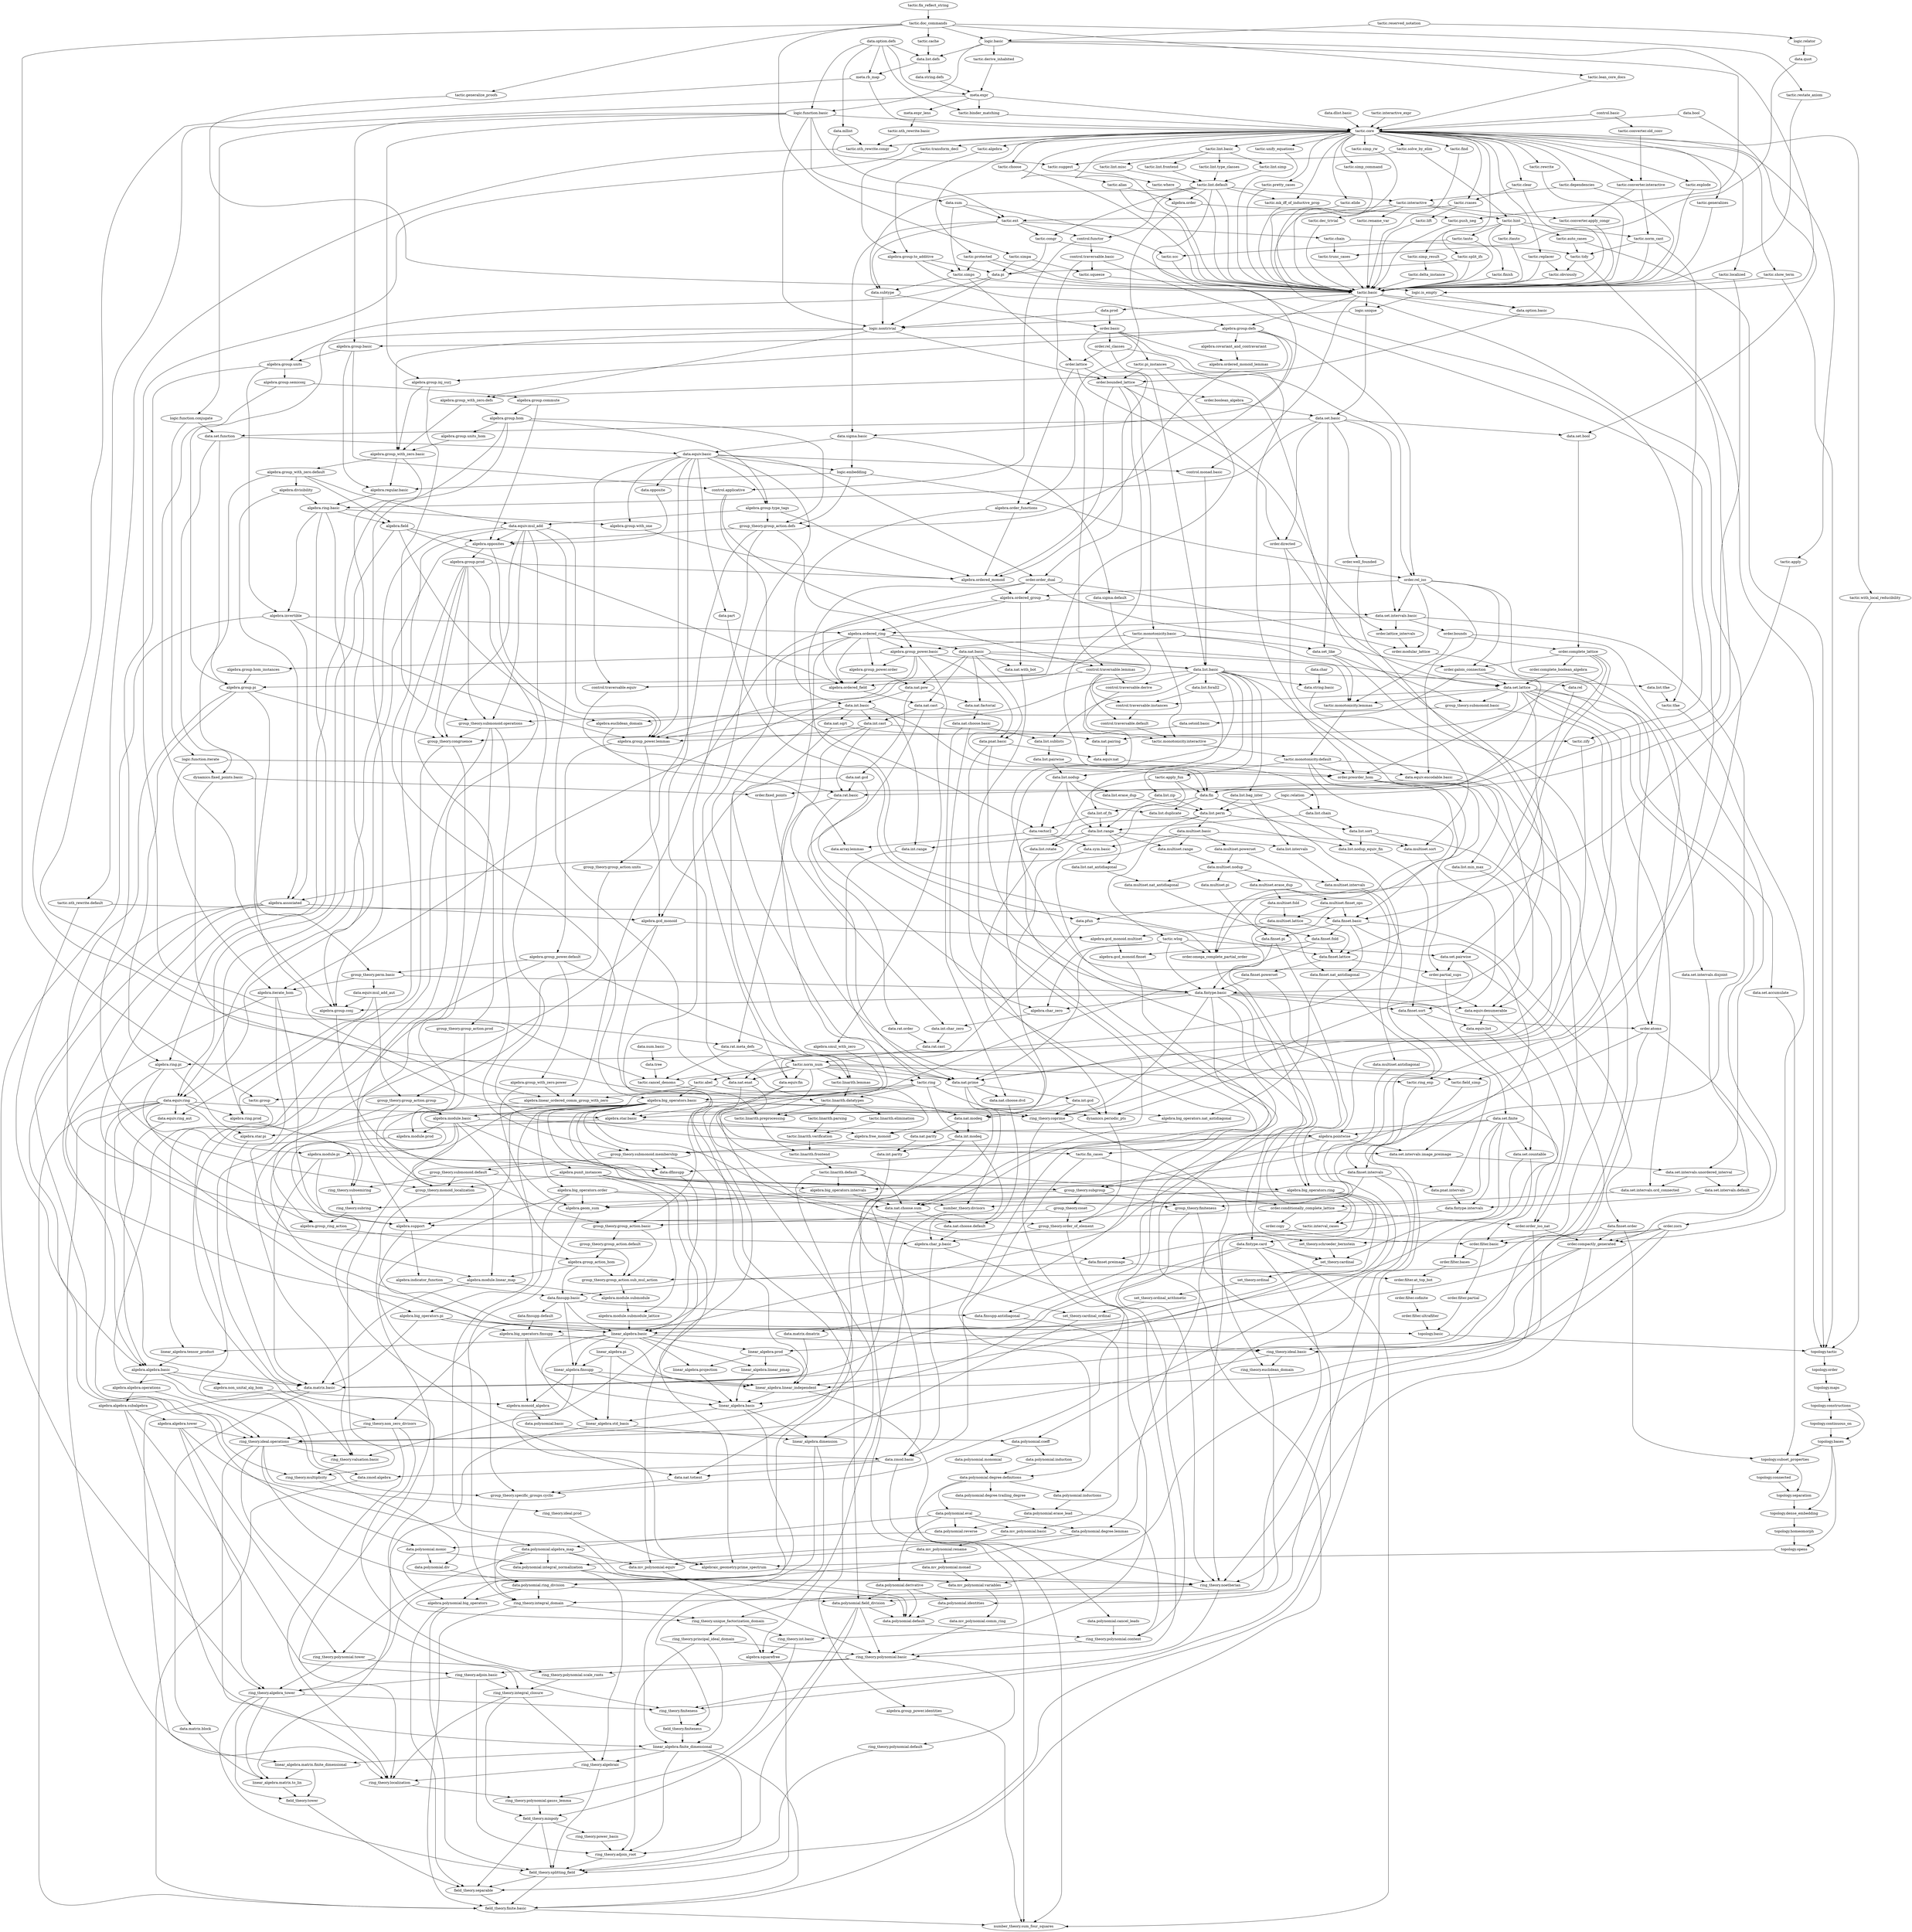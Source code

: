 strict digraph {
	graph [bb="0,0,6741.5,7740"];
	node [label="\N"];
	"algebra.group_with_zero.defs"	[height=0.5,
		label="algebra.group_with_zero.defs",
		pos="4680.5,6210",
		width=3.3219];
	"algebra.group_with_zero.basic"	[height=0.5,
		label="algebra.group_with_zero.basic",
		pos="5191.5,5922",
		width=3.4122];
	"algebra.group_with_zero.defs" -> "algebra.group_with_zero.basic"	[pos="e,5143.8,5938.7 4764.8,6197.2 4857.6,6184 4995,6163.3 5004.5,6156 5074.1,6102.6 5024.7,6039.3 5085.5,5976 5099,5962 5116.9,5951.1 \
5134.2,5942.9"];
	"algebra.group.hom"	[height=0.5,
		label="algebra.group.hom",
		pos="5357.5,6066",
		width=2.2026];
	"algebra.group_with_zero.defs" -> "algebra.group.hom"	[pos="e,5313.7,6081.1 4772.8,6198.5 4845.2,6189.5 4948.3,6174.9 5037.5,6156 5132.4,6135.8 5240.8,6103.7 5303.9,6084.1"];
	"ring_theory.adjoin_root"	[height=0.5,
		label="ring_theory.adjoin_root",
		pos="3837.5,306",
		width=2.69];
	"field_theory.splitting_field"	[height=0.5,
		label="field_theory.splitting_field",
		pos="3688.5,234",
		width=2.9789];
	"ring_theory.adjoin_root" -> "field_theory.splitting_field"	[pos="e,3722.7,251.06 3803.7,289.12 3782.4,279.12 3754.7,266.12 3731.8,255.37"];
	"data.polynomial.degree.lemmas"	[height=0.5,
		label="data.polynomial.degree.lemmas",
		pos="2583.5,1602",
		width=3.5205];
	"data.polynomial.ring_division"	[height=0.5,
		label="data.polynomial.ring_division",
		pos="3569.5,1386",
		width=3.34];
	"data.polynomial.degree.lemmas" -> "data.polynomial.ring_division"	[pos="e,3566.2,1404.2 2679.1,1590.1 2701.2,1587.9 2724.6,1585.7 2746.5,1584 2828.3,1577.7 3415.2,1592.1 3484.5,1548 3531.9,1517.8 3554.5,\
1451.8 3563.8,1414.4"];
	"data.polynomial.integral_normalization"	[height=0.5,
		label="data.polynomial.integral_normalization",
		pos="3828.5,1458",
		width=4.2968];
	"data.polynomial.degree.lemmas" -> "data.polynomial.integral_normalization"	[pos="e,3839.2,1476.2 2680.5,1590.4 2705.5,1588 2732.5,1585.6 2757.5,1584 2817.8,1580.1 3802.5,1591.4 3844.5,1548 3860.3,1531.6 3853.1,\
1505.2 3843.8,1485.4"];
	"tactic.protected"	[height=0.5,
		label="tactic.protected",
		pos="3716.5,6714",
		width=1.8415];
	"tactic.basic"	[height=0.5,
		label="tactic.basic",
		pos="2235.5,6570",
		width=1.4263];
	"tactic.protected" -> "tactic.basic"	[pos="e,2286.7,6572.3 3672.9,6700.4 3601.5,6680.3 3454.6,6641.5 3327.5,6624 3125.9,6596.3 2496.1,6577.8 2296.7,6572.5"];
	"logic.is_empty"	[height=0.5,
		label="logic.is_empty",
		pos="4045.5,6570",
		width=1.7873];
	"tactic.protected" -> "logic.is_empty"	[pos="e,4035.8,6588.1 3765.3,6701.8 3774,6699.8 3783,6697.8 3791.5,6696 3870.4,6679.1 3899.9,6700.9 3969.5,6660 3995.6,6644.7 4017,6617 \
4030.4,6596.6"];
	"tactic.simps"	[height=0.5,
		label="tactic.simps",
		pos="3906.5,6642",
		width=1.4985];
	"tactic.protected" -> "tactic.simps"	[pos="e,3871.8,6655.8 3754.5,6699 3785.5,6687.6 3829.4,6671.4 3862,6659.4"];
	"data.equiv.encodable.basic"	[height=0.5,
		label="data.equiv.encodable.basic",
		pos="2592.5,4626",
		width=2.997];
	"data.rat.basic"	[height=0.5,
		label="data.rat.basic",
		pos="2583.5,4554",
		width=1.6249];
	"data.equiv.encodable.basic" -> "data.rat.basic"	[pos="e,2585.7,4572.1 2590.3,4607.7 2589.3,4600 2588.1,4590.7 2587,4582.1"];
	"data.equiv.denumerable"	[height=0.5,
		label="data.equiv.denumerable",
		pos="2468.5,3690",
		width=2.69];
	"data.equiv.encodable.basic" -> "data.equiv.denumerable"	[pos="e,2456,3708.3 2559,4608.9 2543.9,4600 2527.1,4587.6 2516.5,4572 2493.7,4538.4 2495.5,4523.6 2495.5,4483 2495.5,4483 2495.5,4483 \
2495.5,4337 2495.5,4151 2444.7,4109.2 2428.5,3924 2425.7,3892.1 2427.7,3884 2427.5,3852 2427.2,3803.8 2421.7,3789.5 2437.5,3744 \
2440.7,3734.7 2445.7,3725.2 2450.7,3716.8"];
	"tactic.rewrite"	[height=0.5,
		label="tactic.rewrite",
		pos="829.49,7074",
		width=1.6249];
	"tactic.rewrite" -> "tactic.basic"	[pos="e,2184.1,6570.7 817.08,7056.3 810.44,7046.3 802.94,7033.1 799.49,7020 795.42,7004.5 794.55,6999.2 799.49,6984 860.47,6796 886.52,\
6717.8 1060.5,6624 1158.7,6571 1946.2,6569.9 2174,6570.7"];
	"tactic.fix_reflect_string"	[height=0.5,
		label="tactic.fix_reflect_string",
		pos="3857.5,7722",
		width=2.6359];
	"tactic.doc_commands"	[height=0.5,
		label="tactic.doc_commands",
		pos="3857.5,7650",
		width=2.4914];
	"tactic.fix_reflect_string" -> "tactic.doc_commands"	[pos="e,3857.5,7668.1 3857.5,7703.7 3857.5,7696 3857.5,7686.7 3857.5,7678.1"];
	"algebra.big_operators.intervals"	[height=0.5,
		label="algebra.big_operators.intervals",
		pos="2339.5,2970",
		width=3.4303];
	"data.nat.choose.sum"	[height=0.5,
		label="data.nat.choose.sum",
		pos="2769.5,2898",
		width=2.347];
	"algebra.big_operators.intervals" -> "data.nat.choose.sum"	[pos="e,2704.5,2909.6 2418.6,2956.1 2497.3,2943.3 2617.2,2923.8 2694.4,2911.2"];
	"algebra.geom_sum"	[height=0.5,
		label="algebra.geom_sum",
		pos="2951.5,2898",
		width=2.2206];
	"algebra.big_operators.intervals" -> "algebra.geom_sum"	[pos="e,2894.7,2910.7 2427.4,2957.3 2442.5,2955.4 2457.9,2953.6 2472.5,2952 2645.5,2933 2690.1,2940.4 2862.5,2916 2869.7,2915 2877.1,2913.8 \
2884.6,2912.5"];
	"algebra.free_monoid"	[height=0.5,
		label="algebra.free_monoid",
		pos="4221.5,3186",
		width=2.4012];
	"group_theory.submonoid.membership"	[height=0.5,
		label="group_theory.submonoid.membership",
		pos="4158.5,3114",
		width=4.1344];
	"algebra.free_monoid" -> "group_theory.submonoid.membership"	[pos="e,4174,3132.3 4206.2,3168.1 4198.6,3159.6 4189.2,3149.2 4180.8,3139.8"];
	"group_theory.group_action.units"	[height=0.5,
		label="group_theory.group_action.units",
		pos="4958.5,5274",
		width=3.5927];
	"group_theory.group_action.group"	[height=0.5,
		label="group_theory.group_action.group",
		pos="5466.5,3330",
		width=3.7011];
	"group_theory.group_action.units" -> "group_theory.group_action.group"	[pos="e,5432.2,3347.4 4961.3,5255.9 4971.5,5193.5 5006.3,4972.1 5020.5,4788 5050,4405 5038.4,4308.1 5043.5,3924 5043.7,3908 5046.8,3903.7 \
5043.5,3888 5029.5,3822 4968.6,3805.9 4995.5,3744 5082.8,3543.3 5323.9,3402.9 5423.1,3352"];
	"tactic.zify"	[height=0.5,
		label="tactic.zify",
		pos="1211.5,4770",
		width=1.2999];
	"tactic.linarith.preprocessing"	[height=0.5,
		label="tactic.linarith.preprocessing",
		pos="752.49,3258",
		width=3.1053];
	"tactic.zify" -> "tactic.linarith.preprocessing"	[pos="e,739.84,3276.3 1199.6,4752.2 1163.3,4700.5 1056.5,4543 1056.5,4483 1056.5,4483 1056.5,4483 1056.5,3977 1056.5,3683.2 782.91,3702 \
700.49,3420 686.47,3372 714.07,3316.7 734.16,3285"];
	"group_theory.congruence"	[height=0.5,
		label="group_theory.congruence",
		pos="5474.5,4770",
		width=2.8706];
	"linear_algebra.tensor_product"	[height=0.5,
		label="linear_algebra.tensor_product",
		pos="5077.5,2322",
		width=3.3219];
	"group_theory.congruence" -> "linear_algebra.tensor_product"	[pos="e,5178.7,2331.7 5566.5,4761.7 5635.3,4754.3 5721.7,4740.5 5747.5,4716 5771.4,4693.3 5761.5,4676.7 5765.5,4644 5767.4,4628.1 5766.3,\
4624 5765.5,4608 5759.9,4495.6 5746.1,4468.4 5740.5,4356 5738.1,4308.1 5735.4,4295.7 5740.5,4248 5766.4,4003.9 5830.6,3952.1 5856.5,\
3708 5858.2,3692.1 5856.7,3688 5856.5,3672 5855.3,3576 5796.2,3321.8 5846.5,3240 5865,3209.9 5890.7,3227.2 5917.5,3204 6013.2,3121.1 \
6081.5,3097.6 6081.5,2971 6081.5,2971 6081.5,2971 6081.5,2897 6081.5,2709.8 6059.7,2606.2 5893.5,2520 5660.5,2399.1 5351.5,2350.8 \
5188.7,2332.8"];
	"group_theory.monoid_localization"	[height=0.5,
		label="group_theory.monoid_localization",
		pos="5321.5,2970",
		width=3.7913];
	"group_theory.congruence" -> "group_theory.monoid_localization"	[pos="e,5374.8,2986.6 5565.5,4761.4 5627.9,4754.1 5702.7,4740.4 5722.5,4716 5855.2,4551.9 5600.1,4455 5641.5,4248 5666.9,4121 5753.5,4108.5 \
5753.5,3979 5753.5,3979 5753.5,3979 5753.5,3833 5753.5,3700 5665.5,3680 5665.5,3547 5665.5,3547 5665.5,3547 5665.5,3473 5665.5,3250.2 \
5611.6,3169 5442.5,3024 5425.7,3009.6 5404.3,2998.5 5384.2,2990.3"];
	"tactic.converter.apply_congr"	[height=0.5,
		label="tactic.converter.apply_congr",
		pos="2241.5,6858",
		width=3.1775];
	"tactic.converter.apply_congr" -> "tactic.basic"	[pos="e,2235.9,6588.3 2241.1,6840 2240.1,6792.3 2237.3,6657.2 2236.1,6598.6"];
	"tactic.ext"	[height=0.5,
		label="tactic.ext",
		pos="4187.5,6858",
		width=1.2096];
	"control.functor"	[height=0.5,
		label="control.functor",
		pos="3197.5,6786",
		width=1.8054];
	"tactic.ext" -> "control.functor"	[pos="e,3247,6797.9 4144.1,6856.5 4013.5,6854.6 3613.2,6845.6 3284.5,6804 3275.5,6802.9 3266.1,6801.4 3256.9,6799.7"];
	"tactic.chain"	[height=0.5,
		label="tactic.chain",
		pos="4192.5,6786",
		width=1.4624];
	"tactic.ext" -> "tactic.chain"	[pos="e,4191.3,6804.1 4188.7,6839.7 4189.3,6832 4189.9,6822.7 4190.6,6814.1"];
	"data.sigma.basic"	[height=0.5,
		label="data.sigma.basic",
		pos="4449.5,5994",
		width=1.9679];
	"tactic.ext" -> "data.sigma.basic"	[pos="e,4454,6012.4 4225.7,6849.2 4253.8,6841.7 4291.3,6827.9 4316.5,6804 4358.4,6764.2 4413.3,6751.4 4478.5,6444 4511.8,6287 4473,6092.8 \
4456.3,6022.2"];
	"tactic.congr"	[height=0.5,
		label="tactic.congr",
		pos="3346.5,6786",
		width=1.4804];
	"tactic.ext" -> "tactic.congr"	[pos="e,3397.7,6791.3 4145.2,6853.5 4007.3,6842 3570.4,6805.6 3408,6792.1"];
	"data.subtype"	[height=0.5,
		label="data.subtype",
		pos="3906.5,6570",
		width=1.5707];
	"tactic.ext" -> "data.subtype"	[pos="e,3948.9,6582 4215.4,6843.9 4268.3,6817.2 4374.1,6754.4 4330.5,6696 4319.1,6680.7 4069.7,6613.8 3958.8,6584.6"];
	"group_theory.perm.basic"	[height=0.5,
		label="group_theory.perm.basic",
		pos="4762.5,3834",
		width=2.8164];
	"data.fintype.basic"	[height=0.5,
		label="data.fintype.basic",
		pos="3683.5,3762",
		width=2.0582];
	"group_theory.perm.basic" -> "data.fintype.basic"	[pos="e,3754,3767.6 4669.1,3826.9 4460.6,3813.4 3960.3,3781 3764.2,3768.2"];
	"data.equiv.mul_add_aut"	[height=0.5,
		label="data.equiv.mul_add_aut",
		pos="5134.5,3762",
		width=2.7081];
	"group_theory.perm.basic" -> "data.equiv.mul_add_aut"	[pos="e,5068.7,3775.4 4829.4,3820.4 4893.9,3808.3 4991.3,3789.9 5058.6,3777.3"];
	"algebra.iterate_hom"	[height=0.5,
		label="algebra.iterate_hom",
		pos="4784.5,3762",
		width=2.3109];
	"group_theory.perm.basic" -> "algebra.iterate_hom"	[pos="e,4779.1,3780.1 4767.9,3815.7 4770.4,3807.9 4773.3,3798.5 4776.1,3789.8"];
	"data.multiset.fold"	[height=0.5,
		label="data.multiset.fold",
		pos="3221.5,4122",
		width=2.0582];
	"data.finset.fold"	[height=0.5,
		label="data.finset.fold",
		pos="2984.5,3978",
		width=1.8054];
	"data.multiset.fold" -> "data.finset.fold"	[pos="e,3008.1,3995 3190.8,4105.4 3171.1,4095.2 3145,4081.3 3122.5,4068 3085.5,4046.2 3044.2,4019.2 3016.5,4000.7"];
	"data.multiset.lattice"	[height=0.5,
		label="data.multiset.lattice",
		pos="3213.5,4050",
		width=2.2748];
	"data.multiset.fold" -> "data.multiset.lattice"	[pos="e,3215.4,4068.1 3219.5,4103.7 3218.6,4096 3217.6,4086.7 3216.6,4078.1"];
	"algebra.group.prod"	[height=0.5,
		label="algebra.group.prod",
		pos="5813.5,5490",
		width=2.2206];
	"algebra.group.prod" -> "group_theory.congruence"	[pos="e,5558.7,4780.5 5810.3,5471.6 5805.6,5444.9 5797.5,5392.2 5797.5,5347 5797.5,5347 5797.5,5347 5797.5,5057 5797.5,4947.5 5799.3,4896.8 \
5717.5,4824 5695.4,4804.3 5627.3,4790.5 5568.8,4781.9"];
	"algebra.support"	[height=0.5,
		label="algebra.support",
		pos="4644.5,2826",
		width=1.8596];
	"algebra.group.prod" -> "algebra.support"	[pos="e,4710.5,2829.1 5830.5,5472.4 5853.9,5447.4 5893.5,5397.9 5893.5,5347 5893.5,5347 5893.5,5347 5893.5,4985 5893.5,4939.9 6083.5,4240.1 \
6083.5,4195 6083.5,4195 6083.5,4195 6083.5,3977 6083.5,3648.1 5906.8,3599.3 5846.5,3276 5843.6,3260.3 5843,3255.6 5846.5,3240 5850.4,\
3222.7 5859.6,3221.3 5863.5,3204 5867,3188.4 5870.8,3182.2 5863.5,3168 5813.8,3070.8 5757.8,3080.7 5664.5,3024 5603.7,2987 5589.4,\
2973.3 5521.5,2952 5235,2862.1 4875.3,2836.6 4720.8,2829.6"];
	"algebra.ordered_monoid"	[height=0.5,
		label="algebra.ordered_monoid",
		pos="3795.5,5418",
		width=2.7803];
	"algebra.group.prod" -> "algebra.ordered_monoid"	[pos="e,3892.8,5422.4 5735,5486.3 5422.1,5475.4 4263,5435.2 3902.9,5422.7"];
	"group_theory.group_action.prod"	[height=0.5,
		label="group_theory.group_action.prod",
		pos="5888.5,4266",
		width=3.5747];
	"algebra.group.prod" -> "group_theory.group_action.prod"	[pos="e,5897.2,4284 5822,5472 5834.3,5445.8 5855.5,5393.8 5855.5,5347 5855.5,5347 5855.5,5347 5855.5,4985 5855.5,4853.5 5931.5,4830.5 \
5931.5,4699 5931.5,4699 5931.5,4699 5931.5,4409 5931.5,4367.1 5914.1,4321 5901.4,4293.1"];
	"group_theory.submonoid.operations"	[height=0.5,
		label="group_theory.submonoid.operations",
		pos="5566.5,4842",
		width=3.9538];
	"algebra.group.prod" -> "group_theory.submonoid.operations"	[pos="e,5593.9,4859.7 5802.4,5471.9 5771,5421.8 5683.5,5269.9 5683.5,5131 5683.5,5131 5683.5,5131 5683.5,4985 5683.5,4933.3 5636.8,4890.2 \
5602.4,4865.5"];
	"algebra.ring.prod"	[height=0.5,
		label="algebra.ring.prod",
		pos="6222.5,3258",
		width=2.0401];
	"algebra.group.prod" -> "algebra.ring.prod"	[pos="e,6190.3,3274.3 5854.6,5474.4 5873.3,5465.9 5894,5453.3 5907.5,5436 5932.6,5403.6 5931.5,5388 5931.5,5347 5931.5,5347 5931.5,5347 \
5931.5,5129 5931.5,4917.2 6121.5,4406.8 6121.5,4195 6121.5,4195 6121.5,4195 6121.5,3401 6121.5,3360 6121.8,3345.4 6145.5,3312 6154.8,\
3298.8 6168.5,3287.9 6181.7,3279.5"];
	"data.equiv.ring"	[height=0.5,
		label="data.equiv.ring",
		pos="6416.5,3330",
		width=1.8054];
	"ring_theory.ideal.operations"	[height=0.5,
		label="ring_theory.ideal.operations",
		pos="5107.5,1962",
		width=3.1233];
	"data.equiv.ring" -> "ring_theory.ideal.operations"	[pos="e,5161.9,1977.8 6421.2,3311.8 6430.2,3277.8 6449.7,3199.4 6456.5,3132 6464.5,3052 6462.9,3028.3 6437.5,2952 6356.3,2708.3 6308.9,\
2653.3 6154.5,2448 6127.5,2412.1 6120.7,2401.2 6083.5,2376 5771.8,2164.5 5334.5,2027.1 5171.8,1980.6"];
	"ring_theory.subsemiring"	[height=0.5,
		label="ring_theory.subsemiring",
		pos="5916.5,2970",
		width=2.7623];
	"data.equiv.ring" -> "ring_theory.subsemiring"	[pos="e,5948.1,2987.2 6403.7,3312 6389,3293.2 6363.5,3262.4 6337.5,3240 6210.5,3130.7 6035.5,3033.2 5957.2,2991.9"];
	"data.matrix.basic"	[height=0.5,
		label="data.matrix.basic",
		pos="4728.5,2178",
		width=2.022];
	"data.equiv.ring" -> "data.matrix.basic"	[pos="e,4780.4,2190.6 6414.4,3312 6406.7,3251.9 6378.1,3044.7 6328.5,2880 6318.5,2846.8 6226.7,2622 6209.5,2592 6149.5,2487.4 6148.2,2439.2 \
6045.5,2376 5992.2,2343.2 5188.4,2233.7 5174.5,2232 5013.2,2211.9 4971.2,2220.5 4810.5,2196 4803.9,2195 4797.1,2193.8 4790.3,2192.5"];
	"algebra.star.basic"	[height=0.5,
		label="algebra.star.basic",
		pos="4234.5,3258",
		width=2.0401];
	"data.equiv.ring" -> "algebra.star.basic"	[pos="e,4306.8,3261.3 6352.4,3326.9 6038.9,3316.9 4668.3,3272.9 4316.9,3261.6"];
	"data.equiv.ring_aut"	[height=0.5,
		label="data.equiv.ring_aut",
		pos="5936.5,3258",
		width=2.2387];
	"data.equiv.ring" -> "data.equiv.ring_aut"	[pos="e,6002.1,3268.6 6360.5,3320.8 6274.3,3308.3 6108.9,3284.1 6012.1,3270"];
	"algebra.group_ring_action"	[height=0.5,
		label="algebra.group_ring_action",
		pos="5628.5,2826",
		width=2.9789];
	"data.equiv.ring" -> "algebra.group_ring_action"	[pos="e,5696.5,2840 6409.5,3311.8 6401.4,3293 6386.7,3262.5 6368.5,3240 6321.9,3182.5 6189.4,3042.2 6024.5,2952 5921.3,2895.6 5788.8,2860.3 \
5706.3,2842.1"];
	"field_theory.finite.basic"	[height=0.5,
		label="field_theory.finite.basic",
		pos="3231.5,90",
		width=2.672];
	"data.equiv.ring" -> "field_theory.finite.basic"	[pos="e,3326.9,92.541 6429.2,3312.3 6460.3,3269.9 6537.5,3153.3 6537.5,3043 6537.5,3043 6537.5,3043 6537.5,233 6537.5,150.92 3901.4,102.2 \
3337,92.712"];
	"ring_theory.localization"	[height=0.5,
		label="ring_theory.localization",
		pos="5361.5,594",
		width=2.7081];
	"data.equiv.ring" -> "ring_theory.localization"	[pos="e,5458,596.97 6477,3323.2 6508.6,3316.8 6544.8,3303.6 6565.5,3276 6673.6,3132 6613.5,2647.1 6613.5,2467 6613.5,2467 6613.5,2467 \
6613.5,2321 6613.5,2213.2 6499.5,2214.8 6499.5,2107 6499.5,2107 6499.5,2107 6499.5,737 6499.5,633.69 5751.4,604.56 5468.3,597.23"];
	"data.equiv.ring" -> "algebra.ring.prod"	[pos="e,6261.9,3273.2 6378.6,3315.3 6348,3304.3 6304.7,3288.7 6271.5,3276.7"];
	"data.mv_polynomial.rename"	[height=0.5,
		label="data.mv_polynomial.rename",
		pos="3360.5,1530",
		width=3.1955];
	"data.mv_polynomial.monad"	[height=0.5,
		label="data.mv_polynomial.monad",
		pos="3154.5,1458",
		width=3.1414];
	"data.mv_polynomial.rename" -> "data.mv_polynomial.monad"	[pos="e,3200.1,1474.5 3314.8,1513.5 3283.7,1502.9 3242.4,1488.9 3209.6,1477.7"];
	"data.mv_polynomial.equiv"	[height=0.5,
		label="data.mv_polynomial.equiv",
		pos="3394.5,1458",
		width=3.015];
	"data.mv_polynomial.rename" -> "data.mv_polynomial.equiv"	[pos="e,3386.2,1476.1 3368.9,1511.7 3372.8,1503.7 3377.4,1494.1 3381.7,1485.3"];
	"tactic.alias"	[height=0.5,
		label="tactic.alias",
		pos="857.49,7002",
		width=1.3721];
	"tactic.alias" -> "tactic.basic"	[pos="e,2183.9,6570.6 888.24,6987.7 930.8,6966.9 1002.5,6922.4 1002.5,6859 1002.5,6859 1002.5,6859 1002.5,6785 1002.5,6743.3 1062.8,6645.4 \
1098.5,6624 1190.8,6568.7 1949.8,6569.1 2173.6,6570.5"];
	"algebra.order"	[height=0.5,
		label="algebra.order",
		pos="1204.5,6930",
		width=1.6429];
	"tactic.alias" -> "algebra.order"	[pos="e,1152.9,6938.9 894.17,6989.8 901.52,6987.8 909.23,6985.7 916.49,6984 993.87,6965.8 1084.2,6950 1142.7,6940.6"];
	"topology.order"	[height=0.5,
		label="topology.order",
		pos="196.49,2250",
		width=1.7693];
	"topology.maps"	[height=0.5,
		label="topology.maps",
		pos="181.49,2178",
		width=1.7693];
	"topology.order" -> "topology.maps"	[pos="e,185.16,2196.1 192.78,2231.7 191.13,2224 189.14,2214.7 187.3,2206.1"];
	"data.set.bool"	[height=0.5,
		label="data.set.bool",
		pos="1727.5,5994",
		width=1.5707];
	"order.complete_lattice"	[height=0.5,
		label="order.complete_lattice",
		pos="1727.5,5130",
		width=2.5456];
	"data.set.bool" -> "order.complete_lattice"	[pos="e,1727.5,5148 1727.5,5976 1727.5,5949.3 1727.5,5896.1 1727.5,5851 1727.5,5851 1727.5,5851 1727.5,5273 1727.5,5233 1727.5,5186.7 \
1727.5,5158.1"];
	"data.multiset.nodup"	[height=0.5,
		label="data.multiset.nodup",
		pos="3081.5,4266",
		width=2.2929];
	"data.multiset.nat_antidiagonal"	[height=0.5,
		label="data.multiset.nat_antidiagonal",
		pos="2795.5,4194",
		width=3.34];
	"data.multiset.nodup" -> "data.multiset.nat_antidiagonal"	[pos="e,2855.4,4209.7 3028.7,4252.1 2982.7,4240.8 2915.7,4224.4 2865.2,4212.1"];
	"data.multiset.erase_dup"	[height=0.5,
		label="data.multiset.erase_dup",
		pos="3182.5,4194",
		width=2.69];
	"data.multiset.nodup" -> "data.multiset.erase_dup"	[pos="e,3158.6,4211.6 3105.2,4248.6 3118.6,4239.3 3135.7,4227.5 3150.3,4217.3"];
	"data.multiset.intervals"	[height=0.5,
		label="data.multiset.intervals",
		pos="3426.5,4194",
		width=2.5276];
	"data.multiset.nodup" -> "data.multiset.intervals"	[pos="e,3365.5,4207.4 3139.6,4253.2 3199.1,4241.1 3291.7,4222.3 3355.5,4209.4"];
	"data.multiset.pi"	[height=0.5,
		label="data.multiset.pi",
		pos="3000.5,4194",
		width=1.8596];
	"data.multiset.nodup" -> "data.multiset.pi"	[pos="e,3019.5,4211.5 3062.3,4248.4 3051.8,4239.3 3038.6,4228 3027.2,4218.1"];
	"data.rat.order"	[height=0.5,
		label="data.rat.order",
		pos="2680.5,3762",
		width=1.6429];
	"data.rat.basic" -> "data.rat.order"	[pos="e,2695.6,3779.4 2573.4,4536.2 2558.8,4510.3 2533.5,4458.6 2533.5,4411 2533.5,4411 2533.5,4411 2533.5,4337 2533.5,4296.6 2537.6,4285.6 \
2552.5,4248 2568,4208.9 2737.2,3964.5 2748.5,3924 2762.5,3873.8 2727.1,3818.4 2702.2,3787.5"];
	"data.rat.meta_defs"	[height=0.5,
		label="data.rat.meta_defs",
		pos="1386.5,3618",
		width=2.1484];
	"data.rat.basic" -> "data.rat.meta_defs"	[pos="e,1388.9,3636 2531.5,4545.6 2362.8,4521 1833.5,4438.7 1683.5,4356 1525.3,4268.8 1398.5,3990.9 1398.5,3907 1398.5,3907 1398.5,3907 \
1398.5,3761 1398.5,3720.9 1393.7,3674.5 1390.1,3646"];
	"group_theory.group_action.basic"	[height=0.5,
		label="group_theory.group_action.basic",
		pos="5884.5,2826",
		width=3.6288];
	"group_theory.group_action.group" -> "group_theory.group_action.basic"	[pos="e,5865.7,2843.8 5479.3,3311.6 5504,3279.3 5561.1,3209.5 5623.5,3168 5659.7,3143.9 5684.2,3163.2 5714.5,3132 5773.3,3071.4 5733.9,\
3025.5 5775.5,2952 5797.8,2912.7 5833.7,2874.6 5858.2,2851"];
	"group_theory.group_action.group" -> "algebra.group_ring_action"	[pos="e,5617.2,2844.1 5470.1,3312 5478.1,3278.9 5500.3,3206.1 5547.5,3168 5597.2,3127.9 5636.4,3171.6 5686.5,3132 5714.9,3109.6 5715.8,\
3095.1 5724.5,3060 5736.6,3011 5725.9,2987 5689.5,2952 5660.8,2924.4 5629.3,2949.3 5607.5,2916 5595.2,2897.1 5603,2871.8 5612.4,\
2853"];
	"algebra.module.basic"	[height=0.5,
		label="algebra.module.basic",
		pos="5179.5,3258",
		width=2.4373];
	"group_theory.group_action.group" -> "algebra.module.basic"	[pos="e,5233.7,3272.2 5404.9,3314 5357.4,3302.4 5291.9,3286.4 5243.7,3274.7"];
	"tactic.finish"	[height=0.5,
		label="tactic.finish",
		pos="1863.5,6786",
		width=1.4624];
	"tactic.finish" -> "tactic.basic"	[pos="e,2187,6576 1869.2,6767.9 1881.4,6734.4 1913.2,6660.3 1966.5,6624 2000,6601.2 2108.2,6585.2 2176.7,6577.1"];
	"order.filter.at_top_bot"	[height=0.5,
		label="order.filter.at_top_bot",
		pos="1438.5,2610",
		width=2.4914];
	"order.filter.cofinite"	[height=0.5,
		label="order.filter.cofinite",
		pos="1446.5,2538",
		width=2.1665];
	"order.filter.at_top_bot" -> "order.filter.cofinite"	[pos="e,1444.5,2556.1 1440.5,2591.7 1441.3,2584 1442.4,2574.7 1443.4,2566.1"];
	"tactic.lint.type_classes"	[height=0.5,
		label="tactic.lint.type_classes",
		pos="2006.5,7074",
		width=2.5637];
	"tactic.lint.default"	[height=0.5,
		label="tactic.lint.default",
		pos="1769.5,7002",
		width=2.004];
	"tactic.lint.type_classes" -> "tactic.lint.default"	[pos="e,1814.3,7016.2 1958,7058.7 1919,7047.2 1864.5,7031.1 1824,7019.1"];
	"group_theory.subgroup"	[height=0.5,
		label="group_theory.subgroup",
		pos="4539.5,2970",
		width=2.6539];
	"group_theory.coset"	[height=0.5,
		label="group_theory.coset",
		pos="4593.5,2898",
		width=2.2206];
	"group_theory.subgroup" -> "group_theory.coset"	[pos="e,4580.5,2915.8 4552.6,2952.1 4559.1,2943.6 4567,2933.3 4574.2,2924"];
	"group_theory.finiteness"	[height=0.5,
		label="group_theory.finiteness",
		pos="4323.5,2898",
		width=2.6539];
	"group_theory.subgroup" -> "group_theory.finiteness"	[pos="e,4369.2,2913.8 4493.7,2954.2 4460.2,2943.3 4414.6,2928.5 4379,2917"];
	"ring_theory.subring"	[height=0.5,
		label="ring_theory.subring",
		pos="5698.5,2898",
		width=2.2748];
	"group_theory.subgroup" -> "ring_theory.subring"	[pos="e,5620.5,2903.7 4629,2963.6 4845.4,2950.5 5395,2917.3 5610.2,2904.3"];
	"tactic.generalize_proofs"	[height=0.5,
		label="tactic.generalize_proofs",
		pos="4021.5,7362",
		width=2.7261];
	"tactic.doc_commands" -> "tactic.generalize_proofs"	[pos="e,4011.8,7379.9 3867.3,7632 3894.9,7583.8 3973.7,7446.3 4006.7,7388.8"];
	"tactic.lean_core_docs"	[height=0.5,
		label="tactic.lean_core_docs",
		pos="2782.5,7362",
		width=2.4734];
	"tactic.doc_commands" -> "tactic.lean_core_docs"	[pos="e,2834.1,7376.7 3805.6,7635.2 3626.8,7587.6 3036.4,7430.5 2843.8,7379.3"];
	"tactic.cache"	[height=0.5,
		label="tactic.cache",
		pos="2280.5,7578",
		width=1.4804];
	"tactic.doc_commands" -> "tactic.cache"	[pos="e,2318.2,7590.8 3768.1,7648.6 3486.4,7646.9 2619.9,7638.3 2342.5,7596 2337.8,7595.3 2332.9,7594.3 2328.1,7593.2"];
	"logic.basic"	[height=0.5,
		label="logic.basic",
		pos="4011.5,7578",
		width=1.3902];
	"tactic.doc_commands" -> "logic.basic"	[pos="e,3981.7,7592.5 3892.1,7633.3 3916,7622.4 3947.8,7608 3972.6,7596.7"];
	"tactic.restate_axiom"	[height=0.5,
		label="tactic.restate_axiom",
		pos="4465.5,7434",
		width=2.329];
	"tactic.doc_commands" -> "tactic.restate_axiom"	[pos="e,4451.7,7451.8 3937.4,7641.7 4041.6,7629.6 4227.2,7598.6 4367.5,7524 4398.1,7507.7 4426.7,7479.7 4445,7459.4"];
	"tactic.group"	[height=0.5,
		label="tactic.group",
		pos="378.49,3330",
		width=1.4985];
	"tactic.doc_commands" -> "tactic.group"	[pos="e,361.58,3347.3 3768,7647.9 3205.6,7641 182.49,7599.7 182.49,7507 182.49,7507 182.49,7507 182.49,3977 182.49,3880.4 220.49,3859.6 \
220.49,3763 220.49,3763 220.49,3763 220.49,3617 220.49,3507.6 310.15,3400.7 354.39,3354.7"];
	"tactic.simpa"	[height=0.5,
		label="tactic.simpa",
		pos="3577.5,6714",
		width=1.5165];
	"tactic.doc_commands" -> "tactic.simpa"	[pos="e,3595,6731.3 3857.5,7632 3857.5,7605.3 3857.5,7552.1 3857.5,7507 3857.5,7507 3857.5,7507 3857.5,7217 3857.5,7008.5 3671,6805.9 \
3602.4,6738.5"];
	"tactic.norm_cast"	[height=0.5,
		label="tactic.norm_cast",
		pos="2429.5,6786",
		width=1.9679];
	"tactic.norm_cast" -> "tactic.zify"	[pos="e,1186,4785.2 2426.6,6768 2417.4,6721.1 2384.5,6591.2 2295.5,6552 2181.1,6501.7 1858.7,6529.6 1734.5,6516 1527,6493.3 1447.3,6554.9 \
1270.5,6444 1136.8,6360.1 1088.5,6296.9 1088.5,6139 1088.5,6139 1088.5,6139 1088.5,4913 1088.5,4858.6 1140.7,4814.8 1177.1,4790.9"];
	"tactic.norm_cast" -> "tactic.basic"	[pos="e,2273.6,6582.1 2416.3,6767.9 2408.8,6757.8 2399.6,6744.5 2392.5,6732 2366.7,6686.3 2381,6661.8 2344.5,6624 2327.7,6606.6 2304,6594.2 \
2283,6585.7"];
	"tactic.tidy"	[height=0.5,
		label="tactic.tidy",
		pos="2661.5,6714",
		width=1.2999];
	"tactic.norm_cast" -> "tactic.tidy"	[pos="e,2625.9,6725.8 2473.6,6771.7 2509.2,6761 2560.6,6745.6 2605.5,6732 2609,6730.9 2612.6,6729.8 2616.3,6728.7"];
	"tactic.dec_trivial"	[height=0.5,
		label="tactic.dec_trivial",
		pos="1443.5,6858",
		width=1.9859];
	"tactic.dec_trivial" -> "tactic.basic"	[pos="e,2184.1,6570.7 1433.4,6839.9 1408.9,6796.1 1353,6679.7 1415.5,6624 1471.7,6573.9 1993,6570.4 2174,6570.7"];
	"data.int.cast"	[height=0.5,
		label="data.int.cast",
		pos="2722.5,4842",
		width=1.4985];
	"data.int.cast" -> "tactic.zify"	[pos="e,1258,4772.3 2674,4834.1 2647.4,4830.5 2613.7,4826.4 2583.5,4824 2321.5,4803 1493,4778.8 1268.2,4772.6"];
	"data.int.cast" -> "data.rat.basic"	[pos="e,2624.2,4566.9 2727.1,4823.8 2737.3,4782.3 2756.9,4675.2 2709.5,4608 2700.1,4594.7 2664.8,4580.5 2634,4570.2"];
	"algebra.group_power.lemmas"	[height=0.5,
		label="algebra.group_power.lemmas",
		pos="4893.5,4770",
		width=3.2858];
	"data.int.cast" -> "algebra.group_power.lemmas"	[pos="e,4778.5,4774.2 2775.9,4838.8 2858.5,4835.4 3022.4,4828.8 3161.5,4824 3763.3,4803.1 4482.8,4782.5 4768.1,4774.5"];
	"data.int.char_zero"	[height=0.5,
		label="data.int.char_zero",
		pos="2663.5,3618",
		width=2.1123];
	"data.int.cast" -> "data.int.char_zero"	[pos="e,2589.8,3622.7 2683,4829.6 2608.9,4805.4 2456.5,4741.8 2456.5,4627 2456.5,4627 2456.5,4627 2456.5,4481 2456.5,4384.5 2419.5,4363.5 \
2419.5,4267 2419.5,4267 2419.5,4267 2419.5,4121 2419.5,4080.6 2413.2,4070.4 2400.5,4032 2381.3,3974 2343.5,3968.1 2343.5,3907 2343.5,\
3907 2343.5,3907 2343.5,3761 2343.5,3720.6 2333.4,3700.1 2362.5,3672 2392.8,3642.7 2501.4,3629.4 2579.5,3623.5"];
	"data.set.basic"	[height=0.5,
		label="data.set.basic",
		pos="3876.5,6066",
		width=1.6429];
	"data.set.basic" -> "data.set.bool"	[pos="e,1783.5,5996.8 3817.9,6063.1 3513.6,6053.2 2115.4,6007.6 1793.6,5997.2"];
	"order.directed"	[height=0.5,
		label="order.directed",
		pos="4114.5,5562",
		width=1.6971];
	"data.set.basic" -> "order.directed"	[pos="e,4112.4,5580.1 3909.9,6051.1 3970.8,6024.8 4093.5,5966.3 4093.5,5923 4093.5,5923 4093.5,5923 4093.5,5849 4093.5,5753.7 4105.2,5641 \
4111.2,5590.2"];
	"algebra.ring.basic"	[height=0.5,
		label="algebra.ring.basic",
		pos="5883.5,5706",
		width=2.0943];
	"data.set.basic" -> "algebra.ring.basic"	[pos="e,5808.6,5708.5 3935.7,6065.1 4119.6,6064.7 4678.4,6059.7 4852.5,6012 4952.6,5984.6 4965.6,5948.2 5059.5,5904 5208.3,5833.9 5241.3,\
5801.4 5400.5,5760 5536.9,5724.5 5701,5712.8 5798.5,5708.9"];
	"order.well_founded"	[height=0.5,
		label="order.well_founded",
		pos="3993.5,5706",
		width=2.2748];
	"data.set.basic" -> "order.well_founded"	[pos="e,3997.6,5724.2 3899.5,6049.2 3927.8,6028.1 3974.6,5987.8 3993.5,5940 4021.1,5870 4008.6,5778.7 3999.7,5734"];
	"data.set.function"	[height=0.5,
		label="data.set.function",
		pos="4772.5,5994",
		width=1.9679];
	"data.set.basic" -> "data.set.function"	[pos="e,4705.9,6000.2 3933.2,6060.6 4088.3,6048.5 4519.6,6014.8 4695.9,6001"];
	"data.set_like"	[height=0.5,
		label="data.set_like",
		pos="3679.5,5130",
		width=1.5707];
	"data.set.basic" -> "data.set_like"	[pos="e,3730.6,5137.7 3866,6048 3852.1,6024.6 3828.3,5980.8 3817.5,5940 3799.2,5870.6 3805.5,5850.8 3805.5,5779 3805.5,5779 3805.5,5779 \
3805.5,5633 3805.5,5535 3870.4,5527.9 3904.5,5436 3918.6,5398.1 3923.5,5387.4 3923.5,5347 3923.5,5347 3923.5,5347 3923.5,5273 3923.5,\
5188.5 3812.8,5153.4 3740.6,5139.5"];
	"data.set.intervals.basic"	[height=0.5,
		label="data.set.intervals.basic",
		pos="3355.5,5274",
		width=2.5817];
	"data.set.basic" -> "data.set.intervals.basic"	[pos="e,3396.3,5290.4 3842.3,6051.1 3823.4,6042.1 3800.7,6028.9 3784.5,6012 3604.5,5823.5 3515.5,5751.6 3515.5,5491 3515.5,5491 3515.5,\
5491 3515.5,5417 3515.5,5357.3 3452.4,5316.6 3405.4,5294.5"];
	"data.rat.cast"	[height=0.5,
		label="data.rat.cast",
		pos="2663.5,3546",
		width=1.4985];
	"data.rat.order" -> "data.rat.cast"	[pos="e,2699.2,3559.5 2697.3,3744.5 2725.5,3714.7 2776.5,3650.4 2748.5,3600 2739.7,3584.1 2723.9,3572.4 2708.3,3564"];
	"data.list.range"	[height=0.5,
		label="data.list.range",
		pos="2915.5,4410",
		width=1.7151];
	"data.list.rotate"	[height=0.5,
		label="data.list.rotate",
		pos="2915.5,4338",
		width=1.7332];
	"data.list.range" -> "data.list.rotate"	[pos="e,2915.5,4356.1 2915.5,4391.7 2915.5,4384 2915.5,4374.7 2915.5,4366.1"];
	"data.list.nat_antidiagonal"	[height=0.5,
		label="data.list.nat_antidiagonal",
		pos="2871.5,4266",
		width=2.8345];
	"data.list.range" -> "data.list.nat_antidiagonal"	[pos="e,2792.2,4277.4 2856.3,4404.8 2790.4,4398.7 2689.9,4384.9 2666.5,4356 2656.4,4343.6 2656.7,4332.7 2666.5,4320 2681.2,4301.1 2734,\
4287.7 2782.3,4279.1"];
	"data.list.intervals"	[height=0.5,
		label="data.list.intervals",
		pos="3271.5,4338",
		width=2.022];
	"data.list.range" -> "data.list.intervals"	[pos="e,3217.7,4350.3 2965.8,4399.5 3020.8,4389 3111.5,4371.6 3189.5,4356 3195.3,4354.8 3201.4,4353.6 3207.5,4352.4"];
	"data.int.range"	[height=0.5,
		label="data.int.range",
		pos="1752.5,4338",
		width=1.679];
	"data.list.range" -> "data.int.range"	[pos="e,1802.7,4348.1 2854,4408.2 2691.3,4405.7 2236.1,4395.2 1859.5,4356 1844.4,4354.4 1828.1,4352.1 1813,4349.8"];
	"data.multiset.range"	[height=0.5,
		label="data.multiset.range",
		pos="2755.5,4338",
		width=2.2206];
	"data.list.range" -> "data.multiset.range"	[pos="e,2790.4,4354.3 2882.7,4394.7 2858.8,4384.2 2826.1,4369.9 2799.8,4358.4"];
	"data.setoid.basic"	[height=0.5,
		label="data.setoid.basic",
		pos="2273.5,4842",
		width=1.9679];
	"data.setoid.basic" -> "group_theory.congruence"	[pos="e,5375.8,4775.4 2322.7,4829 2332.9,4826.9 2343.5,4825.1 2353.5,4824 2648,4791 4724.2,4795.5 5020.5,4788 5138.5,4785 5273.7,4779.7 \
5365.6,4775.8"];
	"data.finset.basic"	[height=0.5,
		label="data.finset.basic",
		pos="2322.5,4050",
		width=1.9137];
	"data.finset.nat_antidiagonal"	[height=0.5,
		label="data.finset.nat_antidiagonal",
		pos="2667.5,3474",
		width=3.0692];
	"data.finset.basic" -> "data.finset.nat_antidiagonal"	[pos="e,2630.9,3491.1 2319,4031.6 2314.1,4004.9 2305.5,3952.2 2305.5,3907 2305.5,3907 2305.5,3907 2305.5,3761 2305.5,3608.8 2423.3,3601.7 \
2556.5,3528 2577.5,3516.4 2601.4,3504.8 2621.6,3495.4"];
	"data.finset.basic" -> "data.finset.fold"	[pos="e,2929.9,3987.9 2387.4,4043.9 2490.4,4035.5 2697.6,4017.7 2872.5,3996 2887.9,3994.1 2904.4,3991.8 2919.9,3989.4"];
	"data.finset.intervals"	[height=0.5,
		label="data.finset.intervals",
		pos="2299.5,3042",
		width=2.2567];
	"data.finset.basic" -> "data.finset.intervals"	[pos="e,2263.5,3058.3 2262.9,4040.9 2196.7,4028.4 2092.5,3997.7 2042.5,3924 2006.5,3871 2037.8,3844 2036.5,3780 2036.2,3764 2034.9,3759.9 \
2036.5,3744 2043,3679.6 2068.1,3664 2058.5,3600 2036,3451 1981,3425 1958.5,3276 1956.1,3260.2 1950.5,3253.9 1958.5,3240 1991.5,3182.8 \
2169.1,3099.6 2254.1,3062.4"];
	"data.finset.order"	[height=0.5,
		label="data.finset.order",
		pos="1462.5,2826",
		width=1.9318];
	"data.finset.basic" -> "data.finset.order"	[pos="e,1431.7,2842.3 2253.8,4048.1 2200.1,4044.4 2125.7,4032.3 2071.5,3996 1942.6,3909.8 1943.5,3846.9 1874.5,3708 1807,3572 1859.5,3504 \
1766.5,3384 1739.4,3349.1 1635.7,3301.3 1599.5,3276 1577.6,3260.8 1575.9,3250.8 1551.5,3240 1474.5,3205.9 1437.3,3248 1365.5,3204 \
1330.9,3182.8 1322.6,3170.3 1309.5,3132 1283.5,3056.3 1277.1,3023.7 1312.5,2952 1336,2904.4 1387,2868.2 1422.9,2847.3"];
	"data.finset.pi"	[height=0.5,
		label="data.finset.pi",
		pos="2806.5,3978",
		width=1.5887];
	"data.finset.basic" -> "data.finset.pi"	[pos="e,2755.7,3986.3 2381.4,4040.5 2473.7,4027.1 2651.9,4001.4 2745.6,3987.8"];
	"data.pi"	[height=0.5,
		label="data.pi",
		pos="3593.5,6642",
		width=0.97491];
	"algebra.group.pi"	[height=0.5,
		label="algebra.group.pi",
		pos="4579.5,4986",
		width=1.9498];
	"data.pi" -> "algebra.group.pi"	[pos="e,4579.5,5004 3610.9,6626.2 3635,6606.4 3680.3,6571.8 3724.5,6552 3784.3,6525.2 3817.6,6558.6 3867.5,6516 3933.7,6459.5 3883.3,6397.8 \
3944.5,6336 4161.9,6116.5 4377.2,6261.4 4559.5,6012 4645.8,5894 4642.6,5831.9 4616.5,5688 4610.4,5654.4 4601.7,5647.9 4589.5,5616 \
4568.1,5560.3 4540.5,5550.7 4540.5,5491 4540.5,5491 4540.5,5491 4540.5,5417 4540.5,5320.3 4579.5,5299.7 4579.5,5203 4579.5,5203 \
4579.5,5203 4579.5,5129 4579.5,5089 4579.5,5042.7 4579.5,5014.1"];
	"logic.nontrivial"	[height=0.5,
		label="logic.nontrivial",
		pos="4403.5,6426",
		width=1.8415];
	"data.pi" -> "logic.nontrivial"	[pos="e,4355.3,6438.4 3619.2,6629.6 3663.6,6610.6 3757.5,6572.2 3840.5,6552 3958.5,6523.2 3994.8,6549.8 4111.5,6516 4148.2,6505.4 4153.5,\
6492.6 4189.5,6480 4204.2,6474.8 4287.2,6454.7 4345.4,6440.8"];
	"algebra.group.conj"	[height=0.5,
		label="algebra.group.conj",
		pos="5266.5,3690",
		width=2.1845];
	"algebra.group.conj" -> "group_theory.subgroup"	[pos="e,4595.4,2984.7 5289.4,3672.6 5374.5,3610.6 5665,3390.6 5608.5,3312 5547.1,3226.6 4828.7,3042.7 4605.3,2987.2"];
	"algebra.group_power.identities"	[height=0.5,
		label="algebra.group_power.identities",
		pos="1017.5,882",
		width=3.4303];
	"number_theory.sum_four_squares"	[height=0.5,
		label="number_theory.sum_four_squares",
		pos="1746.5,18",
		width=3.7372];
	"algebra.group_power.identities" -> "number_theory.sum_four_squares"	[pos="e,1618,23.501 1047.4,864.41 1084.4,841.47 1142.5,796.31 1142.5,739 1142.5,739 1142.5,739 1142.5,161 1142.5,65.917 1429.7,34.445 \
1608,24.068"];
	"data.set.finite"	[height=0.5,
		label="data.set.finite",
		pos="1738.5,3258",
		width=1.6429];
	"data.set.finite" -> "group_theory.finiteness"	[pos="e,4253.6,2910.3 1700.2,3244.2 1681.7,3235.9 1661.2,3222.9 1650.5,3204 1638.2,3182.3 1653.8,3102.9 1661.5,3096 1706.9,3055.7 2692.9,\
3063.3 2753.5,3060 3171.4,3037.1 3276.4,3033.3 3692.5,2988 3891.3,2966.4 4123.9,2930.9 4243.5,2912"];
	"algebra.pointwise"	[height=0.5,
		label="algebra.pointwise",
		pos="4041.5,3186",
		width=2.0943];
	"data.set.finite" -> "algebra.pointwise"	[pos="e,3966.2,3187.5 1794.5,3251.9 1838.9,3248 1902.6,3242.9 1958.5,3240 2733.3,3200.2 3671.9,3189.9 3956,3187.6"];
	"data.set.countable"	[height=0.5,
		label="data.set.countable",
		pos="1427.5,3114",
		width=2.1123];
	"data.set.finite" -> "data.set.countable"	[pos="e,1439.8,3131.9 1692.9,3246.4 1629.4,3231.6 1521.4,3206.2 1517.5,3204 1488.6,3187.9 1462.6,3160.1 1446.1,3139.8"];
	"order.filter.basic"	[height=0.5,
		label="order.filter.basic",
		pos="1196.5,2754",
		width=1.9318];
	"data.set.finite" -> "order.filter.basic"	[pos="e,1198,2772.1 1680.6,3254 1595.8,3246.7 1437.6,3221.1 1342.5,3132 1237.4,3033.7 1207,2851 1199.1,2782.2"];
	"data.finset.preimage"	[height=0.5,
		label="data.finset.preimage",
		pos="2348.5,2682",
		width=2.329];
	"data.set.finite" -> "data.finset.preimage"	[pos="e,2296,2696.2 1692.5,3246.7 1651.2,3236.6 1594.6,3220.3 1578.5,3204 1520.8,3145.7 1497.5,3095.6 1537.5,3024 1615.6,2884.2 2109.8,\
2744.7 2286.1,2698.7"];
	"data.fintype.intervals"	[height=0.5,
		label="data.fintype.intervals",
		pos="2023.5,2898",
		width=2.4192];
	"data.set.finite" -> "data.fintype.intervals"	[pos="e,1974.2,2912.8 1693,3246.4 1655.1,3236.6 1605.3,3220.9 1593.5,3204 1564.3,3162.3 1595.2,3131.7 1631.5,3096 1728.6,3000.4 1881.5,\
2942.2 1964.7,2915.8"];
	"data.dfinsupp"	[height=0.5,
		label="data.dfinsupp",
		pos="3955.5,3042",
		width=1.661];
	"data.set.finite" -> "data.dfinsupp"	[pos="e,3896,3044.3 1706.1,3242.7 1690.5,3234 1673.3,3221.1 1664.5,3204 1641.2,3158.7 1659.2,3122.8 1702.5,3096 1708.4,3092.3 3507.1,3052.8 \
3886,3044.5"];
	"data.prod"	[height=0.5,
		label="data.prod",
		pos="3091.5,6498",
		width=1.2457];
	"tactic.basic" -> "data.prod"	[pos="e,3048.1,6502.5 2284.9,6565 2434.6,6552.7 2882.7,6516.1 3037.9,6503.4"];
	"logic.unique"	[height=0.5,
		label="logic.unique",
		pos="4046.5,6498",
		width=1.5526];
	"tactic.basic" -> "logic.unique"	[pos="e,3999.3,6507.7 2286.9,6568.3 2534.4,6564.6 3605.9,6547.2 3938.5,6516 3955.1,6514.4 3973,6512 3989.4,6509.4"];
	"control.monad.basic"	[height=0.5,
		label="control.monad.basic",
		pos="3363.5,5850",
		width=2.347];
	"tactic.basic" -> "control.monad.basic"	[pos="e,3281,5854 2185.2,6566.4 2102.9,6559 1948.5,6531.4 1948.5,6427 1948.5,6427 1948.5,6427 1948.5,6209 1948.5,5935.2 2956.7,5868.6 \
3271,5854.4"];
	"algebra.group.defs"	[height=0.5,
		label="algebra.group.defs",
		pos="4240.5,6426",
		width=2.1845];
	"tactic.basic" -> "algebra.group.defs"	[pos="e,4179.9,6437.6 2286.9,6569.2 2528.4,6569.9 3552.8,6569.8 3867.5,6516 3919.9,6507.1 3930.1,6493.3 3981.5,6480 4044.7,6463.6 4117.7,\
6449 4170,6439.4"];
	"logic.relation"	[height=0.5,
		label="logic.relation",
		pos="2870.5,4554",
		width=1.6429];
	"tactic.basic" -> "logic.relation"	[pos="e,2813.6,4559.4 2184.7,6567.1 1972.7,6558.9 1166.5,6522.4 1087.5,6444 943.92,6301.7 1014.5,6197.2 1014.5,5995 1014.5,5995 1014.5,\
5995 1014.5,5777 1014.5,5317.2 734.02,4935.9 1155.5,4752 1308.1,4685.4 1363.2,4736.3 1528.5,4716 1851.8,4676.3 1929.9,4646 2253.5,\
4608 2358.5,4595.7 2666.2,4571 2803.3,4560.2"];
	"data.option.basic"	[height=0.5,
		label="data.option.basic",
		pos="3786.5,6498",
		width=2.004];
	"tactic.basic" -> "data.option.basic"	[pos="e,3715.9,6502.2 2286.2,6566.7 2512.1,6556.5 3427.5,6515.2 3705.8,6502.6"];
	"data.mv_polynomial.variables"	[height=0.5,
		label="data.mv_polynomial.variables",
		pos="2165.5,1386",
		width=3.358];
	"data.mv_polynomial.monad" -> "data.mv_polynomial.variables"	[pos="e,2267.4,1395.7 3051.5,1450.5 2901.8,1441 2615.2,1422.3 2371.5,1404 2341,1401.7 2308,1399.1 2277.6,1396.6"];
	"order.galois_connection"	[height=0.5,
		label="order.galois_connection",
		pos="1872.5,5058",
		width=2.7261];
	"order.complete_lattice" -> "order.galois_connection"	[pos="e,1839.2,5075.1 1760.4,5113.1 1781,5103.2 1807.8,5090.2 1830,5079.5"];
	"order.preorder_hom"	[height=0.5,
		label="order.preorder_hom",
		pos="2345.5,4626",
		width=2.3109];
	"order.complete_lattice" -> "order.preorder_hom"	[pos="e,2346.5,4644.2 1725,5111.7 1721.2,5091.3 1711.8,5057.9 1689.5,5040 1621.8,4985.7 1552.9,5070.8 1497.5,5004 1487.3,4991.7 1488.3,\
4981.1 1497.5,4968 1524.7,4929.4 1559.3,4959.7 1597.5,4932 1679.5,4872.5 1647.9,4799.3 1737.5,4752 1852.7,4691.2 2222,4798.9 2322.5,\
4716 2340.3,4701.3 2345.3,4674.7 2346.3,4654.4"];
	"order.complete_boolean_algebra"	[height=0.5,
		label="order.complete_boolean_algebra",
		pos="1550.5,5058",
		width=3.6108];
	"order.complete_lattice" -> "order.complete_boolean_algebra"	[pos="e,1591.4,5075.2 1688.6,5113.6 1662.9,5103.4 1628.8,5090 1601,5079"];
	"data.finset.lattice"	[height=0.5,
		label="data.finset.lattice",
		pos="3057.5,3906",
		width=2.004];
	"order.complete_lattice" -> "data.finset.lattice"	[pos="e,3008.2,3919.2 1636,5128.4 1570.2,5124.6 1481.2,5112.2 1411.5,5076 1371.6,5055.3 1357.5,5045.6 1340.5,5004 1276,4846.7 1536.1,4404.8 \
1683.5,4320 2072.1,4096.2 2230.8,4196.2 2660.5,4068 2755.8,4039.6 2787.3,4047.4 2872.5,3996 2892.4,3984 2890.7,3972.2 2910.5,3960 \
2937.6,3943.3 2970.6,3930.8 2998.6,3922.1"];
	"order.fixed_points"	[height=0.5,
		label="order.fixed_points",
		pos="4148.5,4554",
		width=2.1304];
	"order.complete_lattice" -> "order.fixed_points"	[pos="e,4113.8,4570.2 1728.7,5111.6 1734.1,5050 1761.4,4840.9 1887.5,4752 2000.5,4672.4 2380,4766.9 2508.5,4716 2531.7,4706.8 2528.2,4688.8 \
2551.5,4680 2689.6,4627.7 3735,4669.6 3880.5,4644 3961.9,4629.7 4052.2,4595.7 4104.5,4574.1"];
	"set_theory.ordinal_arithmetic"	[height=0.5,
		label="set_theory.ordinal_arithmetic",
		pos="2420.5,2538",
		width=3.2678];
	"set_theory.cardinal_ordinal"	[height=0.5,
		label="set_theory.cardinal_ordinal",
		pos="2390.5,2466",
		width=3.0511];
	"set_theory.ordinal_arithmetic" -> "set_theory.cardinal_ordinal"	[pos="e,2397.8,2484.1 2413.1,2519.7 2409.7,2511.8 2405.6,2502.3 2401.9,2493.5"];
	"data.string.basic"	[height=0.5,
		label="data.string.basic",
		pos="2004.5,4986",
		width=1.9318];
	"data.multiset.sort"	[height=0.5,
		label="data.multiset.sort",
		pos="2166.5,4338",
		width=2.0401];
	"data.string.basic" -> "data.multiset.sort"	[pos="e,2146.5,4355.5 1979.1,4969.2 1965.8,4959.8 1950,4946.8 1939.5,4932 1891.3,4864.1 1856.6,4829.3 1887.5,4752 1932.2,4639.9 2074.5,\
4675.7 2074.5,4555 2074.5,4555 2074.5,4555 2074.5,4481 2074.5,4432.9 2112.1,4388.3 2139.2,4362.4"];
	"algebra.group_with_zero.default"	[height=0.5,
		label="algebra.group_with_zero.default",
		pos="5778.5,5850",
		width=3.5927];
	"algebra.divisibility"	[height=0.5,
		label="algebra.divisibility",
		pos="5885.5,5778",
		width=2.2026];
	"algebra.group_with_zero.default" -> "algebra.divisibility"	[pos="e,5860.8,5795.1 5804.1,5832.2 5818.5,5822.8 5836.6,5811 5852,5800.9"];
	"algebra.field"	[height=0.5,
		label="algebra.field",
		pos="5807.5,5634",
		width=1.5526];
	"algebra.group_with_zero.default" -> "algebra.field"	[pos="e,5804.8,5652.2 5780.6,5831.6 5784.3,5802 5792.1,5740.2 5799.5,5688 5800.7,5679.6 5802,5670.4 5803.3,5662.1"];
	"data.equiv.mul_add"	[height=0.5,
		label="data.equiv.mul_add",
		pos="5381.5,5634",
		width=2.2748];
	"algebra.group_with_zero.default" -> "data.equiv.mul_add"	[pos="e,5410.9,5650.9 5747.7,5832.4 5676.1,5793.8 5498.6,5698.1 5420,5655.8"];
	"algebra.linear_ordered_comm_group_with_zero"	[height=0.5,
		label="algebra.linear_ordered_comm_group_with_zero",
		pos="4976.5,3330",
		width=5.1815];
	"algebra.group_with_zero.default" -> "algebra.linear_ordered_comm_group_with_zero"	[pos="e,5019.5,3347.6 5848.1,5834.7 5885.9,5825.8 5933.2,5812.8 5973.5,5796 6091.9,5746.8 6125,5734.1 6223.5,5652 6484.8,5434 6431.5,5255.4 \
6431.5,4915 6431.5,4915 6431.5,4915 6431.5,4769 6431.5,4621 6538.2,4232.3 6464.5,4104 6353.6,3910.9 5797.4,3700.1 5598.5,3600 5392.4,\
3496.3 5137.1,3393.6 5028.9,3351.3"];
	"algebra.gcd_monoid.multiset"	[height=0.5,
		label="algebra.gcd_monoid.multiset",
		pos="3532.5,3978",
		width=3.2497];
	"algebra.gcd_monoid.finset"	[height=0.5,
		label="algebra.gcd_monoid.finset",
		pos="3504.5,3906",
		width=2.9789];
	"algebra.gcd_monoid.multiset" -> "algebra.gcd_monoid.finset"	[pos="e,3511.3,3924.1 3525.6,3959.7 3522.4,3951.8 3518.6,3942.3 3515.1,3933.5"];
	"control.applicative"	[height=0.5,
		label="control.applicative",
		pos="3905.5,5922",
		width=2.1845];
	"control.traversable.lemmas"	[height=0.5,
		label="control.traversable.lemmas",
		pos="2750.5,5058",
		width=3.0331];
	"control.applicative" -> "control.traversable.lemmas"	[pos="e,2841.7,5068 3891.9,5904.2 3884.4,5894.2 3875.4,5880.9 3869.5,5868 3852.4,5830.8 3845.5,5820 3845.5,5779 3845.5,5779 3845.5,5779 \
3845.5,5633 3845.5,5592 3844,5576.1 3869.5,5544 3890.5,5517.5 3912.1,5531.4 3936.5,5508 4023.3,5424.7 4074.5,5395.4 4074.5,5275 \
4074.5,5275 4074.5,5275 4074.5,5201 4074.5,5153.5 4056.9,5135.1 4015.5,5112 3963.5,5083 3003.9,5079.6 2944.5,5076 2914.3,5074.2 \
2881.6,5071.5 2851.7,5068.9"];
	"data.vector2"	[height=0.5,
		label="data.vector2",
		pos="3503.5,4410",
		width=1.5346];
	"control.applicative" -> "data.vector2"	[pos="e,3520.6,4427.5 3901,5903.6 3894.6,5877 3883.5,5824.4 3883.5,5779 3883.5,5779 3883.5,5779 3883.5,5633 3883.5,5552.4 4082.2,5431.3 \
4126.5,5364 4192.7,5263.5 4264.5,5225.8 4225.5,5112 4180.3,4980.3 4596,5449.4 3671.5,4572 3620.2,4523.3 3560.6,4466 3527.9,4434.6"];
	"ring_theory.coprime"	[height=0.5,
		label="ring_theory.coprime",
		pos="2277.5,3258",
		width=2.347];
	"ring_theory.euclidean_domain"	[height=0.5,
		label="ring_theory.euclidean_domain",
		pos="2716.5,2250",
		width=3.3761];
	"ring_theory.coprime" -> "ring_theory.euclidean_domain"	[pos="e,2711.9,2268.1 2257.1,3240.5 2214.6,3207.1 2112.5,3131.7 2013.5,3096 1908.7,3058.2 1869.7,3099.2 1765.5,3060 1751.7,3054.8 1661.5,\
3000.9 1654.5,2988 1646.9,2973.9 1646.6,2965.9 1654.5,2952 1685.1,2897.9 1719.4,2908.8 1774.5,2880 1982.2,2771.5 2038.6,2752.7 2255.5,\
2664 2383.6,2611.6 2440.2,2643.4 2547.5,2556 2641.2,2479.7 2691.5,2337.1 2709.1,2277.9"];
	"ring_theory.int.basic"	[height=0.5,
		label="ring_theory.int.basic",
		pos="2129.5,1170",
		width=2.3651];
	"ring_theory.coprime" -> "ring_theory.int.basic"	[pos="e,2067.4,1182.3 2243.2,3241.5 2219.9,3230.9 2188.3,3216.6 2160.5,3204 2107.6,3180 1978.4,3111.9 1922.5,3096 1801.4,3061.6 1756.9,\
3110.4 1641.5,3060 1573,3030 1415.1,2911.8 1383.5,2844 1332.8,2735.4 1522.6,2741.4 1564.5,2700 1591.1,2673.6 1598.3,2664.1 1608.5,\
2628 1627,2562.4 1594.5,1898 1594.5,1891 1594.5,1891 1594.5,1891 1594.5,1745 1594.5,1567.9 1618.6,1510.7 1723.5,1368 1804.6,1257.6 \
1964.4,1206.1 2057.5,1184.6"];
	"ring_theory.polynomial.default"	[height=0.5,
		label="ring_theory.polynomial.default",
		pos="3364.5,738",
		width=3.4483];
	"ring_theory.polynomial.default" -> "field_theory.splitting_field"	[pos="e,3584.6,238.61 3364.5,719.95 3364.5,693.29 3364.5,640.11 3364.5,595 3364.5,595 3364.5,595 3364.5,377 3364.5,282.63 3481.2,250.39 \
3574.5,239.69"];
	"algebra.divisibility" -> "algebra.ring.basic"	[pos="e,5884,5724.1 5885,5759.7 5884.8,5752 5884.5,5742.7 5884.3,5734.1"];
	"algebra.associated"	[height=0.5,
		label="algebra.associated",
		pos="6378.5,4122",
		width=2.1484];
	"algebra.divisibility" -> "algebra.associated"	[pos="e,6380.5,4140 5932.5,5763.5 5994,5744.5 6103.9,5706.1 6186.5,5652 6225.2,5626.7 6236.7,5619 6261.5,5580 6308.9,5505.4 6388.5,5291.4 \
6388.5,5203 6388.5,5203 6388.5,5203 6388.5,4265 6388.5,4224.9 6384.5,4178.6 6381.5,4150"];
	"algebra.ordered_monoid_lemmas"	[height=0.5,
		label="algebra.ordered_monoid_lemmas",
		pos="3688.5,6282",
		width=3.683];
	"algebra.ordered_monoid_lemmas" -> "algebra.ordered_monoid"	[pos="e,3766.2,5435.4 3583.4,6270.8 3553.6,6263.1 3523.3,6250.1 3501.5,6228 3472.7,6198.8 3477.5,6180 3477.5,6139 3477.5,6139 3477.5,6139 \
3477.5,6065 3477.5,5856.2 3506.2,5793.9 3615.5,5616 3656.5,5549.2 3661.5,5526.9 3717.5,5472 3729.4,5460.3 3744.1,5449.6 3757.6,5440.8"];
	"logic.function.iterate"	[height=0.5,
		label="logic.function.iterate",
		pos="5627.5,4698",
		width=2.4012];
	"logic.function.iterate" -> "algebra.iterate_hom"	[pos="e,4829.7,3777.2 5653.2,4680.6 5665.1,4671.4 5678,4658.9 5684.5,4644 5690.9,4629.3 5692.2,4622 5684.5,4608 5585,4425.9 5442.6,4498.1 \
5291.5,4356 5204.8,4274.5 5194.3,4242.2 5133.5,4140 5070.2,4033.5 5097.5,3980 5014.5,3888 4966.6,3834.9 4890.7,3799.8 4839.3,3780.7"];
	"logic.function.iterate" -> "order.preorder_hom"	[pos="e,2411.1,4637.1 5541,4696.9 5099.7,4696 3095.9,4689.6 2475.5,4644 2457.9,4642.7 2439.1,4640.6 2421.4,4638.4"];
	"dynamics.fixed_points.basic"	[height=0.5,
		label="dynamics.fixed_points.basic",
		pos="5561.5,4626",
		width=3.1594];
	"logic.function.iterate" -> "dynamics.fixed_points.basic"	[pos="e,5577.8,4644.3 5611.5,4680.1 5603.5,4671.6 5593.7,4661.2 5584.9,4651.8"];
	"tactic.replacer"	[height=0.5,
		label="tactic.replacer",
		pos="2534.5,6714",
		width=1.7151];
	"tactic.replacer" -> "tactic.basic"	[pos="e,2273.1,6582.4 2510.8,6697.2 2481.5,6678.2 2429.7,6646.1 2382.5,6624 2350,6608.8 2311.9,6595.2 2282.7,6585.6"];
	"tactic.obviously"	[height=0.5,
		label="tactic.obviously",
		pos="2579.5,6642",
		width=1.9137];
	"tactic.replacer" -> "tactic.obviously"	[pos="e,2568.7,6659.8 2545.4,6696.1 2550.7,6687.7 2557.3,6677.5 2563.3,6668.3"];
	"tactic.cancel_denoms"	[height=0.5,
		label="tactic.cancel_denoms",
		pos="798.49,3402",
		width=2.4734];
	"tactic.cancel_denoms" -> "tactic.linarith.preprocessing"	[pos="e,758.06,3276.2 792.94,3383.9 785.07,3359.6 770.57,3314.8 761.24,3286"];
	"data.set.intervals.default"	[height=0.5,
		label="data.set.intervals.default",
		pos="2023.5,2970",
		width=2.7623];
	"data.set.intervals.default" -> "data.fintype.intervals"	[pos="e,2023.5,2916.1 2023.5,2951.7 2023.5,2944 2023.5,2934.7 2023.5,2926.1"];
	"tactic.generalize_proofs" -> "tactic.basic"	[pos="e,2286.7,6571.9 4024.3,7344 4028.3,7317.4 4035.5,7264.3 4035.5,7219 4035.5,7219 4035.5,7219 4035.5,6857 4035.5,6785 4066.4,6748.8 \
4017.5,6696 4010.2,6688.1 3648.2,6625.2 3637.5,6624 3371.9,6594 2531.1,6576.5 2296.7,6572.1"];
	"order.rel_classes"	[height=0.5,
		label="order.rel_classes",
		pos="3006.5,6354",
		width=1.9679];
	"data.list.basic"	[height=0.5,
		label="data.list.basic",
		pos="3013.5,5058",
		width=1.679];
	"order.rel_classes" -> "data.list.basic"	[pos="e,3003,5075.8 2979.8,6337.2 2944.7,6314.3 2887.5,6268.1 2887.5,6211 2887.5,6211 2887.5,6211 2887.5,5417 2887.5,5285.6 2963.9,5141.7 \
2997.7,5084.5"];
	"order.rel_iso"	[height=0.5,
		label="order.rel_iso",
		pos="2972.5,5418",
		width=1.5707];
	"order.rel_classes" -> "order.rel_iso"	[pos="e,2970.7,5436 2997.8,6336 2985.2,6309.9 2963.5,6257.9 2963.5,6211 2963.5,6211 2963.5,6211 2963.5,5561 2963.5,5520.9 2967.1,5474.6 \
2969.8,5446"];
	"order.lattice"	[height=0.5,
		label="order.lattice",
		pos="3483.5,6282",
		width=1.4985];
	"order.rel_classes" -> "order.lattice"	[pos="e,3435,6290.1 3066.4,6344.2 3158.5,6330.7 3333.9,6305 3425.1,6291.6"];
	"tactic.linarith.elimination"	[height=0.5,
		label="tactic.linarith.elimination",
		pos="1178.5,3258",
		width=2.8525];
	"tactic.linarith.verification"	[height=0.5,
		label="tactic.linarith.verification",
		pos="944.49,3186",
		width=2.8525];
	"tactic.linarith.elimination" -> "tactic.linarith.verification"	[pos="e,994.04,3201.8 1128.9,3242.2 1092.4,3231.3 1042.7,3216.4 1004.1,3204.8"];
	"tactic.obviously" -> "tactic.basic"	[pos="e,2278.8,6579.8 2526.9,6630.3 2462.4,6617.2 2353.7,6595.1 2288.9,6581.9"];
	"order.directed" -> "data.equiv.encodable.basic"	[pos="e,2645.4,4641.8 4167,5552.8 4198.6,5545.5 4237.9,5532.2 4265.5,5508 4319.5,5460.7 4321.8,5433.8 4338.5,5364 4376.2,5206 4306.1,5127.8 \
4169.5,5040 3994.3,4927.4 3906.8,5009.5 3713.5,4932 3654.7,4908.4 3625.9,4912.5 3590.5,4860 3563.3,4819.8 3610.3,4784.7 3574.5,4752 \
3522.6,4704.6 3012,4726.7 2942.5,4716 2887.4,4707.5 2740.1,4667.9 2655.2,4644.5"];
	"data.set.lattice"	[height=0.5,
		label="data.set.lattice",
		pos="1663.5,4986",
		width=1.7512];
	"order.directed" -> "data.set.lattice"	[pos="e,1724.1,4991.1 4097.9,5544.3 4075.1,5519.3 4036.5,5469.6 4036.5,5419 4036.5,5419 4036.5,5419 4036.5,5201 4036.5,5154 4020.4,5135.1 \
3979.5,5112 3849.1,5038.4 2770.8,5133.3 2632.5,5076 2611,5067.1 2615.9,5049.2 2594.5,5040 2526.1,5010.6 1999.8,5008.4 1925.5,5004 \
1860.8,5000.2 1787.1,4995.3 1734.3,4991.8"];
	"tactic.core"	[height=0.5,
		label="tactic.core",
		pos="2231.5,7218",
		width=1.336];
	"tactic.core" -> "tactic.protected"	[pos="e,3709.5,6732.1 2279.4,7215.6 2503.5,7208.8 3437.8,7179.8 3463.5,7164 3545.6,7113.6 3668.7,6830 3705.6,6741.4"];
	"tactic.core" -> "tactic.rewrite"	[pos="e,837.95,7092.1 2183.3,7217.4 1958.6,7218.9 1019.9,7221.5 903.49,7164 876.34,7150.6 855.51,7122.1 842.97,7101"];
	"tactic.core" -> "tactic.alias"	[pos="e,870.73,7019.8 2183.4,7216.3 1957.2,7213 1008.5,7197 955.49,7164 909.04,7135.1 925.88,7102.1 896.49,7056 890.51,7046.6 883.42,7036.7 \
876.95,7028"];
	"tactic.core" -> "tactic.replacer"	[pos="e,2538.2,6732 2279.5,7216 2343.3,7213.2 2458.1,7202.6 2547.5,7164 2631.2,7127.9 2665.8,7106.8 2693.5,7020 2717.2,6945.5 2633.3,6942.7 \
2592.5,6876 2565.9,6832.5 2548.9,6775.1 2540.6,6741.9"];
	"tactic.pretty_cases"	[height=0.5,
		label="tactic.pretty_cases",
		pos="1002.5,7002",
		width=2.1484];
	"tactic.core" -> "tactic.pretty_cases"	[pos="e,991.66,7020 2183.3,7216.8 1958.1,7215.7 1018,7208.4 975.49,7164 940.65,7127.7 967.16,7064.2 986.65,7028.8"];
	"tactic.converter.interactive"	[height=0.5,
		label="tactic.converter.interactive",
		pos="2577.5,7002",
		width=2.9789];
	"tactic.core" -> "tactic.converter.interactive"	[pos="e,2597.8,7019.9 2274.8,7210.2 2368.8,7194.3 2586.1,7151.8 2625.5,7092 2639.4,7071 2622.6,7045.6 2605.2,7027.3"];
	"tactic.nth_rewrite.congr"	[height=0.5,
		label="tactic.nth_rewrite.congr",
		pos="503.49,7146",
		width=2.7081];
	"tactic.core" -> "tactic.nth_rewrite.congr"	[pos="e,572.31,7158.8 2183.5,7216.2 1949.9,7212.2 930.71,7193.3 614.49,7164 604.12,7163 593.24,7161.7 582.52,7160.3"];
	"tactic.elide"	[height=0.5,
		label="tactic.elide",
		pos="1225.5,7146",
		width=1.4082];
	"tactic.core" -> "tactic.elide"	[pos="e,1263,7158.2 2183.1,7217.7 2043.7,7218.8 1629.1,7217.3 1290.5,7164 1284.7,7163.1 1278.7,7161.9 1272.8,7160.5"];
	"tactic.simp_command"	[height=0.5,
		label="tactic.simp_command",
		pos="1264.5,7002",
		width=2.5276];
	"tactic.core" -> "tactic.simp_command"	[pos="e,1271.1,7020 2183.6,7216.4 2014.6,7213.8 1452.8,7202.5 1382.5,7164 1327.8,7134.1 1291.7,7066.7 1275.1,7029.3"];
	"tactic.show_term"	[height=0.5,
		label="tactic.show_term",
		pos="713.49,6642",
		width=2.0401];
	"tactic.core" -> "tactic.show_term"	[pos="e,711.71,6660 2183.3,7216.5 1936.7,7213.8 825.66,7199.7 762.49,7164 721.39,7140.8 704.49,7122.2 704.49,7075 704.49,7075 704.49,7075 \
704.49,6785 704.49,6744.9 708.11,6698.6 710.75,6670"];
	"tactic.mk_iff_of_inductive_prop"	[height=0.5,
		label="tactic.mk_iff_of_inductive_prop",
		pos="1722.5,6930",
		width=3.5927];
	"tactic.core" -> "tactic.mk_iff_of_inductive_prop"	[pos="e,1700.4,6947.8 2183.3,7217.5 2025.6,7217.8 1530.5,7209.4 1437.5,7092 1427.6,7079.5 1427.7,7068.6 1437.5,7056 1477.5,7004.6 1519.6,\
7045.5 1579.5,7020 1620.9,7002.4 1664.3,6973.7 1692.2,6953.7"];
	"tactic.lint.basic"	[height=0.5,
		label="tactic.lint.basic",
		pos="1818.5,7146",
		width=1.8234];
	"tactic.core" -> "tactic.lint.basic"	[pos="e,1872.8,7156.2 2188.5,7209.7 2115.7,7197.4 1968,7172.3 1882.9,7157.9"];
	"tactic.explode"	[height=0.5,
		label="tactic.explode",
		pos="2216.5,7146",
		width=1.7151];
	"tactic.core" -> "tactic.explode"	[pos="e,2220.2,7164.1 2227.8,7199.7 2226.1,7192 2224.1,7182.7 2222.3,7174.1"];
	"tactic.generalizes"	[height=0.5,
		label="tactic.generalizes",
		pos="2265.5,7074",
		width=2.0401];
	"tactic.core" -> "tactic.generalizes"	[pos="e,2276,7091.9 2254.7,7202.1 2266.9,7192.8 2280.8,7179.6 2287.5,7164 2296.2,7143.8 2289.1,7119.4 2280.7,7101.3"];
	"tactic.rcases"	[height=0.5,
		label="tactic.rcases",
		pos="2787.5,6930",
		width=1.5346];
	"tactic.core" -> "tactic.rcases"	[pos="e,2781.2,6948.1 2279.1,7215 2396.5,7209.6 2693.3,7193.2 2726.5,7164 2788.2,7109.7 2746.7,7063 2769.5,6984 2772,6975.4 2775,6966.1 \
2777.9,6957.7"];
	"tactic.choose"	[height=0.5,
		label="tactic.choose",
		pos="2235.5,6930",
		width=1.6068];
	"tactic.core" -> "tactic.choose"	[pos="e,2259.3,6946.4 2256.1,7202.4 2270.9,7192.7 2289.6,7179.1 2303.5,7164 2328.8,7136.4 2337.3,7128.1 2347.5,7092 2363.5,7035 2306.1,\
6981.2 2267.6,6952.5"];
	"tactic.where"	[height=0.5,
		label="tactic.where",
		pos="2404.5,6930",
		width=1.5346];
	"tactic.core" -> "tactic.where"	[pos="e,2404,6948.1 2266.6,7205.4 2288,7196.9 2314.6,7183.3 2332.5,7164 2386.9,7105.2 2400.2,7006 2403.5,6958.3"];
	"tactic.unify_equations"	[height=0.5,
		label="tactic.unify_equations",
		pos="2524.5,7074",
		width=2.5456];
	"tactic.core" -> "tactic.unify_equations"	[pos="e,2508.9,7091.9 2275,7210.1 2314.2,7202.6 2372.6,7188.3 2418.5,7164 2450.5,7147 2481.6,7119.2 2501.7,7099.2"];
	"tactic.localized"	[height=0.5,
		label="tactic.localized",
		pos="908.49,6642",
		width=1.8234];
	"tactic.core" -> "tactic.localized"	[pos="e,869.57,6656.5 2183.5,7216.8 1955.3,7215.8 986.31,7208.7 859.49,7164 797.86,7142.3 742.49,7140.3 742.49,7075 742.49,7075 742.49,\
7075 742.49,6785 742.49,6722.6 811.06,6681.8 860.06,6660.5"];
	"tactic.simp_rw"	[height=0.5,
		label="tactic.simp_rw",
		pos="1969.5,7002",
		width=1.7873];
	"tactic.core" -> "tactic.simp_rw"	[pos="e,2012.9,7015.3 2200.3,7204.2 2182.1,7195.3 2159.9,7181.9 2145.5,7164 2113.6,7124.4 2143,7092.5 2107.5,7056 2095.2,7043.3 2056.1,\
7028.9 2022.6,7018.3"];
	"tactic.apply"	[height=0.5,
		label="tactic.apply",
		pos="4697.5,5346",
		width=1.4624];
	"tactic.core" -> "tactic.apply"	[pos="e,4699.3,5364.1 2279.6,7216.5 2505.5,7213.8 3449.5,7195 3449.5,7075 3449.5,7075 3449.5,7075 3449.5,7001 3449.5,6827.7 3422.5,6742 \
3549.5,6624 3611.1,6566.7 3644.6,6578.3 3724.5,6552 3786.7,6531.5 3805,6535.6 3867.5,6516 3996.7,6475.4 4025.6,6455.4 4152.5,6408 \
4196,6391.8 4211.7,6397.4 4250.5,6372 4391.1,6280 4719.5,5947 4719.5,5779 4719.5,5779 4719.5,5779 4719.5,5705 4719.5,5581.3 4706.2,\
5434 4700.3,5374.2"];
	"tactic.transform_decl"	[height=0.5,
		label="tactic.transform_decl",
		pos="3741.5,7146",
		width=2.4373];
	"tactic.core" -> "tactic.transform_decl"	[pos="e,3680.6,7159 2279.5,7215.6 2510.9,7208.7 3506.6,7178.6 3644.5,7164 3653,7163.1 3661.9,7161.9 3670.7,7160.5"];
	"tactic.core" -> "data.rat.meta_defs"	[pos="e,1363,3635.3 2183.4,7216.2 1923,7211.6 692.62,7188.7 662.49,7164 529.53,7054.8 574.49,6959.1 574.49,6787 574.49,6787 574.49,6787 \
574.49,6713 574.49,6670.5 593.54,6663.4 609.49,6624 681,6447.4 724.49,6401.5 724.49,6211 724.49,6211 724.49,6211 724.49,6137 724.49,\
5880.5 784.49,5819.5 784.49,5563 784.49,5563 784.49,5563 784.49,4913 784.49,4667.1 1132.5,4728.9 1132.5,4483 1132.5,4483 1132.5,\
4483 1132.5,3977 1132.5,3825 1286.7,3692.5 1354.8,3641.4"];
	"tactic.algebra"	[height=0.5,
		label="tactic.algebra",
		pos="3575.5,7146",
		width=1.661];
	"tactic.core" -> "tactic.algebra"	[pos="e,3531.9,7158.4 2279.2,7215.5 2495.6,7208.8 3378.8,7180.5 3501.5,7164 3508.2,7163.1 3515.1,7161.9 3522,7160.5"];
	"tactic.dependencies"	[height=0.5,
		label="tactic.dependencies",
		pos="1455.5,7002",
		width=2.2748];
	"tactic.core" -> "tactic.dependencies"	[pos="e,1433,7019.5 2183.7,7215.7 2011.5,7210.9 1431.3,7192.6 1404.5,7164 1371.7,7129 1386.5,7100.5 1404.5,7056 1409,7044.8 1417.1,7034.7 \
1425.6,7026.3"];
	"tactic.find"	[height=0.5,
		label="tactic.find",
		pos="2869.5,7146",
		width=1.2999];
	"tactic.core" -> "tactic.find"	[pos="e,2833.8,7157.8 2279.2,7215.4 2378.2,7211.4 2612.8,7198.8 2806.5,7164 2812.2,7163 2818.2,7161.7 2824,7160.3"];
	"tactic.clear"	[height=0.5,
		label="tactic.clear",
		pos="2829.5,7002",
		width=1.4082];
	"tactic.core" -> "tactic.clear"	[pos="e,2828.2,7020.1 2279.3,7215.1 2402.8,7209.6 2726.1,7192.8 2764.5,7164 2807.3,7131.9 2822,7066.9 2827,7030.1"];
	"tactic.with_local_reducibility"	[height=0.5,
		label="tactic.with_local_reducibility",
		pos="524.49,5490",
		width=3.2678];
	"tactic.core" -> "tactic.with_local_reducibility"	[pos="e,526.86,5508 2183.3,7216.7 1931.5,7215.1 777.22,7205.3 714.49,7164 559.73,7062.1 536.49,6972.3 536.49,6787 536.49,6787 536.49,6787 \
536.49,5633 536.49,5592.9 531.67,5546.5 528.14,5518"];
	"tactic.solve_by_elim"	[height=0.5,
		label="tactic.solve_by_elim",
		pos="1070.5,7146",
		width=2.4012];
	"tactic.core" -> "tactic.solve_by_elim"	[pos="e,1130.6,7159 2183.5,7216.8 2033,7215.7 1556.7,7208.5 1165.5,7164 1157.4,7163.1 1149,7161.9 1140.7,7160.6"];
	"tactic.simp_result"	[height=0.5,
		label="tactic.simp_result",
		pos="2991.5,6714",
		width=2.0943];
	"tactic.core" -> "tactic.simp_result"	[pos="e,2990.1,6732 2279.2,7215.8 2426.9,7211.6 2870,7196.6 2925.5,7164 2966.4,7140 2984.5,7122.5 2984.5,7075 2984.5,7075 2984.5,7075 \
2984.5,6857 2984.5,6816.9 2987.3,6770.6 2989.4,6742.1"];
	"tactic.pretty_cases" -> "tactic.basic"	[pos="e,2184,6570.5 1007,6984 1020.7,6932.1 1061.4,6778.4 1065.5,6768 1091.7,6700.8 1079.7,6662.9 1140.5,6624 1227.5,6568.3 1955.1,6569 \
2173.6,6570.4"];
	"data.mllist"	[height=0.5,
		label="data.mllist",
		pos="417.49,7218",
		width=1.354];
	"data.mllist" -> "tactic.nth_rewrite.congr"	[pos="e,482.85,7163.8 437,7201.1 448.23,7192 462.52,7180.3 474.98,7170.2"];
	"tactic.suggest"	[height=0.5,
		label="tactic.suggest",
		pos="1057.5,7074",
		width=1.661];
	"data.mllist" -> "tactic.suggest"	[pos="e,1002.4,7081.3 406.03,7200.3 393.99,7180.5 379.15,7147.7 397.49,7128 435.36,7087.3 841.12,7096.9 896.49,7092 928.05,7089.2 963.02,\
7085.6 992.29,7082.4"];
	"algebra.char_p.basic"	[height=0.5,
		label="algebra.char_p.basic",
		pos="3507.5,2754",
		width=2.3831];
	"data.zmod.basic"	[height=0.5,
		label="data.zmod.basic",
		pos="2389.5,1890",
		width=1.9318];
	"algebra.char_p.basic" -> "data.zmod.basic"	[pos="e,2417.9,1906.6 3458.2,2739.1 3430.5,2730.2 3395.8,2717 3367.5,2700 3346.7,2687.5 3302.2,2645.6 3285.5,2628 3243.5,2583.7 3245.9,\
2560.9 3200.5,2520 3156,2479.9 3140.3,2474.3 3086.5,2448 2873.9,2344.2 2771.1,2414.7 2585.5,2268 2524.1,2219.5 2514.5,2185.2 2514.5,\
2107 2514.5,2107 2514.5,2107 2514.5,2033 2514.5,1979.2 2463.3,1936.1 2426.4,1912"];
	"ring_theory.polynomial.basic"	[height=0.5,
		label="ring_theory.polynomial.basic",
		pos="3374.5,1098",
		width=3.2497];
	"algebra.char_p.basic" -> "ring_theory.polynomial.basic"	[pos="e,3377.5,1116.2 3465.6,2738.2 3444.7,2729.4 3420,2716.7 3401.5,2700 3374.3,2675.5 3308.3,2584.4 3223.5,2412 3147.8,2258.3 3116.7,\
2220.5 3085.5,2052 3082.6,2036.3 3084.9,2032 3085.5,2016 3089.7,1896.2 3104.5,1866.9 3104.5,1747 3104.5,1747 3104.5,1747 3104.5,\
1673 3104.5,1579.8 3051.8,1567.2 3032.5,1476 3029.2,1460.3 3024.4,1453.8 3032.5,1440 3074.4,1368.9 3311.9,1328.8 3357.5,1260 3384.2,\
1219.6 3382.7,1160.6 3378.8,1126.4"];
	"data.finsupp.default"	[height=0.5,
		label="data.finsupp.default",
		pos="3926.5,2466",
		width=2.2929];
	"algebra.big_operators.finsupp"	[height=0.5,
		label="algebra.big_operators.finsupp",
		pos="3926.5,2394",
		width=3.3039];
	"data.finsupp.default" -> "algebra.big_operators.finsupp"	[pos="e,3926.5,2412.1 3926.5,2447.7 3926.5,2440 3926.5,2430.7 3926.5,2422.1"];
	"tactic.tfae"	[height=0.5,
		label="tactic.tfae",
		pos="1542.5,4914",
		width=1.2818];
	"order.compactly_generated"	[height=0.5,
		label="order.compactly_generated",
		pos="1697.5,2754",
		width=3.0331];
	"tactic.tfae" -> "order.compactly_generated"	[pos="e,1672.5,2771.7 1521.5,4897.9 1419.5,4824 980.49,4496.8 980.49,4339 980.49,4339 980.49,4339 980.49,4193 980.49,4041.5 909.38,4016 \
828.49,3888 774.22,3802.1 735.03,3797.8 687.49,3708 574.84,3495.2 531.01,3380.9 643.49,3168 661.93,3133.1 663.3,3118.9 695.49,3096 \
775.46,3039.2 1451.3,2882.6 1541.5,2844 1585.6,2825.1 1633,2796.8 1663.8,2777.2"];
	"tactic.fin_cases"	[height=0.5,
		label="tactic.fin_cases",
		pos="2529.5,3114",
		width=1.8415];
	"tactic.fin_cases" -> "data.zmod.basic"	[pos="e,2395.4,1908.2 2572.2,3100.2 2593.9,3091.8 2619.3,3078.8 2636.5,3060 2670,3023.4 2688.5,2995.4 2664.5,2952 2635.3,2899.2 2601.4,\
2910.6 2549.5,2880 2521,2863.2 2501.3,2872.5 2484.5,2844 2454.6,2793.3 2541.8,2730.7 2550.5,2700 2556.7,2678 2567.9,2672.2 2547.5,\
2520 2515.5,2281.9 2427.1,2003.9 2398.5,1917.8"];
	"tactic.interval_cases"	[height=0.5,
		label="tactic.interval_cases",
		pos="2315.5,2826",
		width=2.347];
	"tactic.fin_cases" -> "tactic.interval_cases"	[pos="e,2350,2842.5 2555.5,3097.4 2600.2,3068.5 2683.3,3004.9 2644.5,2952 2612.8,2908.8 2579.8,2934.3 2529.5,2916 2469.7,2894.3 2402.2,\
2865.4 2359.3,2846.6"];
	"control.basic"	[height=0.5,
		label="control.basic",
		pos="2860.5,7290",
		width=1.5887];
	"control.basic" -> "tactic.core"	[pos="e,2276.9,7224.1 2807.4,7283.1 2689.6,7270 2407,7238.5 2287,7225.2"];
	"tactic.converter.old_conv"	[height=0.5,
		label="tactic.converter.old_conv",
		pos="2915.5,7218",
		width=2.8525];
	"control.basic" -> "tactic.converter.old_conv"	[pos="e,2902.2,7236 2873.5,7272.4 2880.2,7263.9 2888.5,7253.4 2895.9,7243.9"];
	"data.polynomial.degree.definitions"	[height=0.5,
		label="data.polynomial.degree.definitions",
		pos="2695.5,1818",
		width=3.8094];
	"data.polynomial.cancel_leads"	[height=0.5,
		label="data.polynomial.cancel_leads",
		pos="2980.5,1242",
		width=3.2858];
	"data.polynomial.degree.definitions" -> "data.polynomial.cancel_leads"	[pos="e,2895.7,1254.6 2772.3,1803 2827.4,1789.5 2887.1,1765.5 2857.5,1728 2814.4,1673.5 2772.9,1708.7 2705.5,1692 2643.5,1676.6 2628.3,\
1671.9 2566.5,1656 2503.9,1639.9 2480,1654.7 2425.5,1620 2382.3,1592.5 2352.5,1582.2 2352.5,1531 2352.5,1531 2352.5,1531 2352.5,\
1385 2352.5,1344.6 2341,1322.6 2371.5,1296 2411.5,1261 2795.6,1265.4 2848.5,1260 2860.6,1258.8 2873.2,1257.3 2885.7,1255.8"];
	"data.polynomial.inductions"	[height=0.5,
		label="data.polynomial.inductions",
		pos="2414.5,1746",
		width=3.0511];
	"data.polynomial.degree.definitions" -> "data.polynomial.inductions"	[pos="e,2472.5,1761.4 2634.5,1801.8 2589.7,1790.6 2528.8,1775.5 2482.4,1763.9"];
	"data.polynomial.degree.trailing_degree"	[height=0.5,
		label="data.polynomial.degree.trailing_degree",
		pos="2695.5,1746",
		width=4.2607];
	"data.polynomial.degree.definitions" -> "data.polynomial.degree.trailing_degree"	[pos="e,2695.5,1764.1 2695.5,1799.7 2695.5,1792 2695.5,1782.7 2695.5,1774.1"];
	"data.polynomial.eval"	[height=0.5,
		label="data.polynomial.eval",
		pos="2801.5,1674",
		width=2.4192];
	"data.polynomial.degree.definitions" -> "data.polynomial.eval"	[pos="e,2844.8,1689.8 2782.2,1804 2827.7,1795.2 2876.8,1781.9 2890.5,1764 2900.2,1751.3 2898.4,1741.9 2890.5,1728 2882.2,1713.5 2868.3,\
1702.5 2853.9,1694.5"];
	"tactic.linarith.frontend"	[height=0.5,
		label="tactic.linarith.frontend",
		pos="861.49,3114",
		width=2.5637];
	"tactic.linarith.preprocessing" -> "tactic.linarith.frontend"	[pos="e,848.3,3132.2 765.64,3239.9 784.71,3215 820.16,3168.8 842.19,3140.1"];
	"ring_theory.polynomial.content"	[height=0.5,
		label="ring_theory.polynomial.content",
		pos="3223.5,1170",
		width=3.4844];
	"ring_theory.polynomial.content" -> "ring_theory.polynomial.basic"	[pos="e,3339.6,1115.2 3258.9,1152.6 3280.3,1142.7 3307.7,1130 3330.5,1119.4"];
	"algebra.ring.pi"	[height=0.5,
		label="algebra.ring.pi",
		pos="4511.5,3474",
		width=1.7693];
	"algebra.big_operators.pi"	[height=0.5,
		label="algebra.big_operators.pi",
		pos="4126.5,2466",
		width=2.7623];
	"algebra.ring.pi" -> "algebra.big_operators.pi"	[pos="e,4136.9,2484 4514.5,3455.9 4521.2,3419 4538.5,3333.8 4557.5,3312 4692.6,3157.1 5033.2,3290.4 4966.5,3096 4959.9,3076.8 4948.8,3077.4 \
4938.5,3060 4876.3,2955 4919.9,2889.9 4829.5,2808 4635.1,2631.9 4486.8,2771.9 4267.5,2628 4212.3,2591.8 4165.8,2528.3 4142.5,2492.8"];
	"algebra.star.pi"	[height=0.5,
		label="algebra.star.pi",
		pos="4539.5,3186",
		width=1.7151];
	"algebra.ring.pi" -> "algebra.star.pi"	[pos="e,4528.7,3203.9 4499.1,3456.3 4492.4,3446.3 4484.9,3433.1 4481.5,3420 4469.3,3373.6 4471.1,3358.9 4481.5,3312 4489.5,3275.5 4509.3,\
3237.1 4523.6,3212.6"];
	"algebra.module.pi"	[height=0.5,
		label="algebra.module.pi",
		pos="4880.5,3114",
		width=2.1304];
	"algebra.ring.pi" -> "algebra.module.pi"	[pos="e,4827.2,3127.1 4509.2,3455.9 4505.8,3425.8 4501.7,3361.8 4519.5,3312 4532.8,3274.6 4541.1,3264.4 4572.5,3240 4646.7,3182.3 4751.2,\
3147.4 4817.3,3129.7"];
	"algebra.group_power.order"	[height=0.5,
		label="algebra.group_power.order",
		pos="3314.5,5058",
		width=3.0331];
	"algebra.ordered_field"	[height=0.5,
		label="algebra.ordered_field",
		pos="2686.5,4986",
		width=2.4553];
	"algebra.group_power.order" -> "algebra.ordered_field"	[pos="e,2762.2,4995.4 3226.8,5047.2 3106.6,5033.8 2891.7,5009.9 2772.4,4996.6"];
	"data.nat.pow"	[height=0.5,
		label="data.nat.pow",
		pos="3379.5,4986",
		width=1.5887];
	"algebra.group_power.order" -> "data.nat.pow"	[pos="e,3363.9,5003.8 3330.2,5040.1 3338.2,5031.5 3348.1,5020.9 3356.8,5011.4"];
	"algebra.group.pi" -> "group_theory.congruence"	[pos="e,5416.1,4785 4628.9,4973.2 4779.5,4937.2 5233.2,4828.7 5406.4,4787.3"];
	"algebra.group.pi" -> "group_theory.perm.basic"	[pos="e,4742.3,3852 4609.3,4969.5 4647.7,4947.1 4709.5,4902 4709.5,4843 4709.5,4843 4709.5,4843 4709.5,4481 4709.5,4384.4 4671.5,4363.6 \
4671.5,4267 4671.5,4267 4671.5,4267 4671.5,3977 4671.5,3929.6 4707.9,3885.3 4734.7,3859.2"];
	"algebra.group.pi" -> "algebra.ring.pi"	[pos="e,4495.9,3491.5 4590.7,4967.9 4606.5,4942 4633.5,4890.7 4633.5,4843 4633.5,4843 4633.5,4843 4633.5,4481 4633.5,4380.1 4557.5,4367.9 \
4557.5,4267 4557.5,4267 4557.5,4267 4557.5,3905 4557.5,3774.3 4465.5,3763.9 4438.5,3636 4427.6,3584.7 4463.8,3530.1 4489.1,3499.5"];
	"algebra.group.pi" -> "algebra.support"	[pos="e,4662.2,2843.4 4589.2,4967.9 4612.8,4924.4 4671.5,4805.7 4671.5,4699 4671.5,4699 4671.5,4699 4671.5,4481 4671.5,4384.4 4633.5,4363.6 \
4633.5,4267 4633.5,4267 4633.5,4267 4633.5,4121 4633.5,4024.4 4595.5,4003.6 4595.5,3907 4595.5,3907 4595.5,3907 4595.5,3833 4595.5,\
3741.9 4633.9,3725.2 4652.5,3636 4682.1,3493.8 4644.9,3448.5 4694.5,3312 4707.5,3276.3 4712,3265.2 4740.5,3240 4823.9,3166.3 4907.1,\
3226.2 4966.5,3132 4975,3118.5 4974.7,3109.7 4966.5,3096 4949.1,3067 4927.1,3079.6 4899.5,3060 4887,3051.1 4731.4,2907.4 4669.6,\
2850.2"];
	"algebra.opposites"	[height=0.5,
		label="algebra.opposites",
		pos="5603.5,5562",
		width=2.0582];
	"algebra.opposites" -> "algebra.group.prod"	[pos="e,5770.7,5505.2 5645.2,5547.1 5678.5,5536 5725.2,5520.4 5761,5508.5"];
	"algebra.opposites" -> "data.equiv.ring"	[pos="e,6356.9,3337.4 5671.5,5554.8 5747.4,5546.8 5864.7,5531.2 5902.5,5508 5944.7,5482.1 5969.5,5468.5 5969.5,5419 5969.5,5419 5969.5,\
5419 5969.5,5273 5969.5,5143 6083.5,4829 6083.5,4699 6083.5,4699 6083.5,4699 6083.5,4625 6083.5,4298.8 6235.5,4233.2 6235.5,3907 \
6235.5,3907 6235.5,3907 6235.5,3473 6235.5,3432 6231.4,3413.9 6259.5,3384 6282.2,3359.8 6316.4,3346.6 6347.1,3339.5"];
	"algebra.opposites" -> "algebra.group_power.lemmas"	[pos="e,4924.6,4787.6 5592.1,5544.1 5534.3,5459.2 5265,5073.5 4977.5,4824 4964.1,4812.4 4948,4801.6 4933.4,4792.8"];
	"algebra.module.linear_map"	[height=0.5,
		label="algebra.module.linear_map",
		pos="5829.5,2610",
		width=3.0692];
	"algebra.module.linear_map" -> "data.matrix.basic"	[pos="e,4783.5,2190 5794.8,2592.9 5726.1,2561.4 5567.5,2491.2 5428.5,2448 5219.7,2383.1 5114.8,2482 4948.5,2340 4909.2,2306.5 4943.6,2266.9 \
4905.5,2232 4888.8,2216.7 4836.8,2202.2 4793.4,2192.2"];
	"algebra.module.submodule"	[height=0.5,
		label="algebra.module.submodule",
		pos="5432.5,2538",
		width=3.0331];
	"algebra.module.linear_map" -> "algebra.module.submodule"	[pos="e,5504.2,2551.6 5757.6,2596.3 5689,2584.2 5585.7,2566 5514.1,2553.4"];
	"algebra.non_unital_alg_hom"	[height=0.5,
		label="algebra.non_unital_alg_hom",
		pos="4934.5,2178",
		width=3.1955];
	"algebra.monoid_algebra"	[height=0.5,
		label="algebra.monoid_algebra",
		pos="4310.5,2106",
		width=2.7442];
	"algebra.non_unital_alg_hom" -> "algebra.monoid_algebra"	[pos="e,4395.5,2115.2 4852.2,2165.4 4838.3,2163.5 4824,2161.6 4810.5,2160 4669.7,2142.9 4506.3,2126.2 4405.7,2116.2"];
	"order.bounds"	[height=0.5,
		label="order.bounds",
		pos="3354.5,5202",
		width=1.6068];
	"order.bounds" -> "order.complete_lattice"	[pos="e,1819,5131.5 3313.7,5189.2 3305.1,5187.1 3296,5185.2 3287.5,5184 3004.6,5143.8 2129.3,5133.9 1829.4,5131.6"];
	"tactic.monotonicity.lemmas"	[height=0.5,
		label="tactic.monotonicity.lemmas",
		pos="2478.5,4914",
		width=3.0872];
	"order.bounds" -> "tactic.monotonicity.lemmas"	[pos="e,2571.6,4923.9 3354.9,5183.9 3356.1,5164.4 3361,5132.4 3378.5,5112 3404.1,5082.1 3435.8,5107.5 3459.5,5076 3488.5,5037.5 3502.8,\
5002.8 3469.5,4968 3438.9,4936 2718.6,4934.9 2674.5,4932 2644.3,4930 2611.6,4927.4 2581.7,4924.8"];
	"data.set.intervals.unordered_interval"	[height=0.5,
		label="data.set.intervals.unordered_interval",
		pos="4291.5,3042",
		width=3.9899];
	"order.bounds" -> "data.set.intervals.unordered_interval"	[pos="e,4312.4,3059.9 3394.9,5189.1 3402.4,5187.2 3410.1,5185.4 3417.5,5184 3561.6,5156.8 3613.7,5212.4 3745.5,5148 3760.5,5140.7 3835.6,\
5047.6 3850.5,5040 3953.8,4987.7 3998.5,5040.2 4108.5,5004 4251.1,4957.1 4405.5,4993.1 4405.5,4843 4405.5,4843 4405.5,4843 4405.5,\
4697 4405.5,4559.5 4484.9,4526.8 4457.5,4392 4431.6,4264.8 4343.5,4252.8 4343.5,4123 4343.5,4123 4343.5,4123 4343.5,3401 4343.5,\
3297.2 4371.5,3271.1 4359.5,3168 4355.7,3135.3 4358.2,3124.9 4342.5,3096 4336.7,3085.3 4328.1,3075.3 4319.7,3066.8"];
	"tactic.converter.interactive" -> "tactic.converter.apply_congr"	[pos="e,2206.5,6875.1 2478.6,6994.9 2364.1,6986.9 2188.7,6971 2168.5,6948 2157.9,6936 2161.2,6926.3 2168.5,6912 2175,6899.2 2186.2,6888.8 \
2198,6880.7"];
	"tactic.converter.interactive" -> "tactic.norm_cast"	[pos="e,2444.3,6803.8 2567.2,6983.6 2549.2,6953.6 2510.5,6890.4 2473.5,6840 2466.4,6830.4 2458.2,6820.3 2450.8,6811.4"];
	"data.int.basic"	[height=0.5,
		label="data.int.basic",
		pos="2006.5,4914",
		width=1.6249];
	"data.int.basic" -> "data.int.cast"	[pos="e,2673.3,4849.6 2055.8,4904.1 2073.3,4901.2 2093.2,4898.2 2111.5,4896 2320.4,4871.2 2374.1,4880.8 2583.5,4860 2609.8,4857.4 2638.7,\
4853.9 2663.4,4850.8"];
	"data.fin"	[height=0.5,
		label="data.fin",
		pos="1922.5,4554",
		width=1.0471];
	"data.int.basic" -> "data.fin"	[pos="e,1929.2,4571.8 2035.9,4898.3 2050.4,4889.4 2066.4,4876.5 2074.5,4860 2095.6,4816.9 2097.7,4794 2074.5,4752 2060,4725.8 2038.4,4737.5 \
2017.5,4716 1978,4675.3 1948.2,4615.1 1933.2,4581.1"];
	"tactic.linarith.lemmas"	[height=0.5,
		label="tactic.linarith.lemmas",
		pos="1155.5,3402",
		width=2.4914];
	"data.int.basic" -> "tactic.linarith.lemmas"	[pos="e,1158.5,3420.4 1975.7,4898.7 1851,4840 1383.6,4616.1 1270.5,4500 1217,4445.1 1208.5,4415.7 1208.5,4339 1208.5,4339 1208.5,4339 \
1208.5,3977 1208.5,3880.4 1170.5,3859.6 1170.5,3763 1170.5,3763 1170.5,3763 1170.5,3545 1170.5,3505 1164.5,3459 1160.1,3430.5"];
	"data.nat.sqrt"	[height=0.5,
		label="data.nat.sqrt",
		pos="1977.5,4842",
		width=1.5346];
	"data.int.basic" -> "data.nat.sqrt"	[pos="e,1984.6,4860.3 1999.5,4896.1 1996.2,4888.2 1992.2,4878.6 1988.6,4869.8"];
	"data.int.basic" -> "data.int.range"	[pos="e,1742.4,4355.8 2021.3,4896.2 2029,4886.4 2037.5,4873.3 2041.5,4860 2055.3,4814 2069.7,4790.8 2041.5,4752 2018.5,4720.5 1730.4,4675.5 \
1707.5,4644 1644.8,4557.9 1706.8,4421.4 1737.5,4364.8"];
	"algebra.euclidean_domain"	[height=0.5,
		label="algebra.euclidean_domain",
		pos="3706.5,4842",
		width=2.9608];
	"data.int.basic" -> "algebra.euclidean_domain"	[pos="e,3606.7,4848.4 2054.9,4903.8 2072.7,4900.8 2092.9,4897.8 2111.5,4896 2662.1,4843.7 2802.8,4881.4 3355.5,4860 3436.3,4856.9 3527.4,\
4852.4 3596.6,4848.9"];
	"field_theory.separable"	[height=0.5,
		label="field_theory.separable",
		pos="3812.5,162",
		width=2.5276];
	"field_theory.splitting_field" -> "field_theory.separable"	[pos="e,3783.6,179.31 3717.6,216.59 3734.7,206.93 3756.5,194.62 3774.9,184.23"];
	"field_theory.splitting_field" -> "field_theory.finite.basic"	[pos="e,3278.8,105.69 3640,217.94 3554.9,191.49 3379.1,136.85 3288.3,108.67"];
	"ring_theory.noetherian"	[height=0.5,
		label="ring_theory.noetherian",
		pos="2899.5,1386",
		width=2.5817];
	"ring_theory.finiteness"	[height=0.5,
		label="ring_theory.finiteness",
		pos="4854.5,882",
		width=2.4734];
	"ring_theory.noetherian" -> "ring_theory.finiteness"	[pos="e,4769,887.1 2859.4,1369.7 2811,1351.5 2727.2,1320.4 2654.5,1296 2602.9,1278.7 2569.8,1303.8 2537.5,1260 2528,1247.1 2526.6,1235.7 \
2537.5,1224 2609.6,1146.2 2918.1,1234.3 3013.5,1188 3033,1178.5 3027.7,1162.9 3046.5,1152 3109.2,1115.6 3140.6,1148.2 3205.5,1116 \
3227.8,1104.9 3225.6,1089.9 3248.5,1080 3523.5,960.62 4456.4,903.36 4758.9,887.62"];
	"ring_theory.unique_factorization_domain"	[height=0.5,
		label="ring_theory.unique_factorization_domain",
		pos="2328.5,1242",
		width=4.4954];
	"ring_theory.noetherian" -> "ring_theory.unique_factorization_domain"	[pos="e,2425.1,1256.5 2835.9,1372.8 2791.7,1363.5 2731.8,1349.4 2680.5,1332 2643.2,1319.3 2637.1,1307.9 2599.5,1296 2546.3,1279.2 2485.6,\
1266.8 2435.1,1258.1"];
	"tactic.nth_rewrite.default"	[height=0.5,
		label="tactic.nth_rewrite.default",
		pos="432.49,4122",
		width=2.8345];
	"tactic.nth_rewrite.congr" -> "tactic.nth_rewrite.default"	[pos="e,421.3,4140.1 474.18,7128.8 437.24,7106 378.49,7060.6 378.49,7003 378.49,7003 378.49,7003 378.49,4265 378.49,4222.1 400.28,4176.4 \
416.18,4148.8"];
	"tactic.monotonicity.default"	[height=0.5,
		label="tactic.monotonicity.default",
		pos="2134.5,4698",
		width=2.997];
	"tactic.monotonicity.default" -> "data.finset.basic"	[pos="e,2334.7,4068 2163.1,4680.6 2178.2,4671.1 2196.5,4658.2 2210.5,4644 2339.6,4513 2381.5,4451 2381.5,4267 2381.5,4267 2381.5,4267 \
2381.5,4193 2381.5,4149.6 2357.7,4104 2340.3,4076.6"];
	"tactic.apply_fun"	[height=0.5,
		label="tactic.apply_fun",
		pos="1786.5,4626",
		width=1.9318];
	"tactic.monotonicity.default" -> "tactic.apply_fun"	[pos="e,1839.7,4637.7 2068.2,4683.7 2005.4,4671 1911.6,4652.2 1849.7,4639.7"];
	"order.omega_complete_partial_order"	[height=0.5,
		label="order.omega_complete_partial_order",
		pos="2593.5,3906",
		width=4.0441];
	"tactic.monotonicity.default" -> "order.omega_complete_partial_order"	[pos="e,2471.6,3916 2148.2,4680.1 2179.9,4639.6 2258.1,4532.7 2285.5,4428 2330.3,4256.8 2142.6,4176.7 2244.5,4032 2293.3,3962.6 2384.4,\
3931.6 2461.3,3917.7"];
	"tactic.monotonicity.default" -> "order.filter.basic"	[pos="e,1196.3,2772.1 2028.2,4694.7 1940.3,4690.3 1813.3,4677.9 1707.5,4644 1677.2,4634.3 1482.1,4523.3 1460.5,4500 1324.9,4353.4 1474.5,\
4250.7 1474.5,4051 1474.5,4051 1474.5,4051 1474.5,3833 1474.5,3633.4 1535.1,3573.8 1473.5,3384 1467.4,3365.2 1457.3,3365.1 1447.5,\
3348 1421.3,3302.5 1436.4,3277.4 1399.5,3240 1372.7,3212.8 1347.9,3231.6 1321.5,3204 1249.9,3129.1 1267,3086.1 1233.5,2988 1212.2,\
2925.8 1206.9,2909.3 1199.5,2844 1197.2,2823.4 1196.4,2799.9 1196.3,2782.3"];
	"tactic.monotonicity.default" -> "order.preorder_hom"	[pos="e,2302.2,4641.4 2180.8,4681.6 2213.7,4670.7 2258,4656 2292.3,4644.6"];
	"data.nat.parity"	[height=0.5,
		label="data.nat.parity",
		pos="1884.5,3186",
		width=1.7512];
	"data.int.parity"	[height=0.5,
		label="data.int.parity",
		pos="1772.5,3114",
		width=1.6971];
	"data.nat.parity" -> "data.int.parity"	[pos="e,1797.5,3130.7 1859.4,3169.3 1843.6,3159.5 1823.2,3146.7 1806.1,3136"];
	"algebra.big_operators.nat_antidiagonal"	[height=0.5,
		label="algebra.big_operators.nat_antidiagonal",
		pos="2798.5,3258",
		width=4.2427];
	"data.finset.nat_antidiagonal" -> "algebra.big_operators.nat_antidiagonal"	[pos="e,2787.9,3276.2 2678,3455.8 2700.9,3418.4 2755.4,3329.3 2782.6,3285"];
	"data.polynomial.coeff"	[height=0.5,
		label="data.polynomial.coeff",
		pos="2763.5,1962",
		width=2.5095];
	"data.finset.nat_antidiagonal" -> "data.polynomial.coeff"	[pos="e,2719.7,1977.8 2654.6,3456.1 2622.5,3414.7 2534.6,3307 2441.5,3240 2311.2,3146.3 1718.2,3007.6 1815.5,2880 1852.1,2832 1897.1,2878.7 \
1946.5,2844 2243.6,2635.1 2127.5,2407.2 2393.5,2160 2489.3,2070.9 2633.1,2009.8 2710.1,1981.3"];
	"tactic.lean_core_docs" -> "tactic.core"	[pos="e,2278.3,7222.4 2752.3,7345.1 2713,7324.9 2641.4,7290.7 2576.5,7272 2477.5,7243.5 2357.8,7229.5 2288.6,7223.3"];
	"data.string.defs"	[height=0.5,
		label="data.string.defs",
		pos="2303.5,7434",
		width=1.8415];
	"meta.expr"	[height=0.5,
		label="meta.expr",
		pos="2351.5,7362",
		width=1.2999];
	"data.string.defs" -> "meta.expr"	[pos="e,2340,7379.8 2315.1,7416.1 2320.8,7407.7 2327.8,7397.5 2334.2,7388.3"];
	"topology.connected"	[height=0.5,
		label="topology.connected",
		pos="432.49,1818",
		width=2.2748];
	"topology.separation"	[height=0.5,
		label="topology.separation",
		pos="358.49,1746",
		width=2.2748];
	"topology.connected" -> "topology.separation"	[pos="e,376.16,1763.7 414.95,1800.4 405.62,1791.6 393.98,1780.6 383.7,1770.8"];
	"data.polynomial.algebra_map"	[height=0.5,
		label="data.polynomial.algebra_map",
		pos="3716.5,1530",
		width=3.3039];
	"data.polynomial.algebra_map" -> "data.mv_polynomial.equiv"	[pos="e,3457.6,1472.7 3651.3,1514.8 3598.1,1503.3 3523,1486.9 3467.7,1474.9"];
	"ring_theory.polynomial.tower"	[height=0.5,
		label="ring_theory.polynomial.tower",
		pos="4789.5,1098",
		width=3.3219];
	"data.polynomial.algebra_map" -> "ring_theory.polynomial.tower"	[pos="e,4761.3,1115.6 3804.6,1517.9 3859.5,1509.5 3931.2,1496 3992.5,1476 4299.2,1375.8 4641.3,1184.9 4752.4,1120.7"];
	"data.polynomial.default"	[height=0.5,
		label="data.polynomial.default",
		pos="3251.5,1242",
		width=2.69];
	"data.polynomial.algebra_map" -> "data.polynomial.default"	[pos="e,3268.3,1260 3687.8,1512.4 3654.3,1493.4 3597,1462.1 3545.5,1440 3500.1,1420.6 3484,1427.2 3440.5,1404 3393.7,1379.1 3385.9,1366.3 \
3345.5,1332 3320.9,1311.1 3294.3,1285.7 3275.7,1267.4"];
	"data.polynomial.algebra_map" -> "data.polynomial.ring_division"	[pos="e,3586.9,1403.8 3699.1,1512.2 3673.1,1487.1 3624.1,1439.8 3594.4,1411.1"];
	"data.polynomial.algebra_map" -> "data.polynomial.integral_normalization"	[pos="e,3801.4,1476 3743,1512.4 3757.9,1503.1 3776.6,1491.4 3792.7,1481.4"];
	"tactic.squeeze"	[height=0.5,
		label="tactic.squeeze",
		pos="3256.5,6642",
		width=1.7151];
	"tactic.squeeze" -> "tactic.basic"	[pos="e,2286.3,6573.1 3201.1,6633.9 3173.6,6630.5 3139.8,6626.7 3109.5,6624 2804.8,6597.2 2439.1,6579.8 2296.6,6573.6"];
	"ring_theory.multiplicity"	[height=0.5,
		label="ring_theory.multiplicity",
		pos="5410.5,1818",
		width=2.7081];
	"data.polynomial.div"	[height=0.5,
		label="data.polynomial.div",
		pos="4788.5,1458",
		width=2.3109];
	"ring_theory.multiplicity" -> "data.polynomial.div"	[pos="e,4809.3,1475.6 5364.4,1802 5336.9,1792.5 5301.5,1779 5271.5,1764 5217.9,1737.2 5204.7,1728.9 5157.5,1692 5102.7,1649.2 5104.6,1618.9 \
5044.5,1584 4996,1555.8 4974.3,1571.7 4923.5,1548 4884.5,1529.8 4843.7,1501.5 4817.4,1481.7"];
	"order.copy"	[height=0.5,
		label="order.copy",
		pos="2542.5,2826",
		width=1.3721];
	"order.copy" -> "order.filter.basic"	[pos="e,1264.3,2758 2497.6,2818.4 2471.6,2814.8 2438.3,2810.5 2408.5,2808 2041,2776.8 1947.9,2788.2 1579.5,2772 1473.9,2767.4 1351.8,2761.9 \
1274.4,2758.5"];
	"algebra.module.prod"	[height=0.5,
		label="algebra.module.prod",
		pos="5751.5,3186",
		width=2.3831];
	"linear_algebra.basic"	[height=0.5,
		label="linear_algebra.basic",
		pos="4147.5,2394",
		width=2.329];
	"algebra.module.prod" -> "linear_algebra.basic"	[pos="e,4229.6,2397.9 5794.7,3170.3 5860.6,3145.2 5982.8,3086.8 6024.5,2988 6059.3,2905.5 6014,2653.2 5948.5,2592 5773.2,2428.3 5665.4,\
2485.2 5428.5,2448 5370,2438.8 4524,2408.3 4239.8,2398.2"];
	"data.nat.basic"	[height=0.5,
		label="data.nat.basic",
		pos="3139.5,5130",
		width=1.679];
	"data.pnat.basic"	[height=0.5,
		label="data.pnat.basic",
		pos="3467.5,4770",
		width=1.8054];
	"data.nat.basic" -> "data.pnat.basic"	[pos="e,3456.7,4787.9 3135.2,5111.8 3131.4,5092.9 3128.3,5062.4 3140.5,5040 3154.2,5014.6 3173.5,5023.8 3194.5,5004 3238.1,4962.8 3226.6,\
4930.8 3275.5,4896 3318.5,4865.5 3344.3,4888.7 3388.5,4860 3414.1,4843.3 3436.5,4816.2 3450.9,4796.2"];
	"data.nat.factorial"	[height=0.5,
		label="data.nat.factorial",
		pos="3356.5,4914",
		width=2.004];
	"data.nat.basic" -> "data.nat.factorial"	[pos="e,3344.4,4931.8 3139.3,5112 3140,5092.2 3144.1,5059.7 3162.5,5040 3197,5003 3227.7,5031 3270.5,5004 3297.5,4987 3322.2,4959.7 3338.1,\
4939.8"];
	"data.nat.basic" -> "data.list.basic"	[pos="e,3040.8,5074.2 3112.2,5113.8 3093.8,5103.6 3069.5,5090.1 3049.6,5079"];
	"data.nat.basic" -> "data.set.lattice"	[pos="e,1719.9,4994 3079.4,5128 2886.6,5124.3 2284.9,5110.5 2093.5,5076 2041.2,5066.6 2031.2,5052.4 1979.5,5040 1894.3,5019.5 1794.2,5004.2 \
1729.9,4995.4"];
	"data.nat.with_bot"	[height=0.5,
		label="data.nat.with_bot",
		pos="2511.5,5058",
		width=2.0582];
	"data.nat.basic" -> "data.nat.with_bot"	[pos="e,2565.8,5070.3 3081.3,5125.1 2982.2,5118 2774,5101.4 2599.5,5076 2591.8,5074.9 2583.8,5073.6 2575.8,5072.1"];
	"data.nat.basic" -> "data.nat.pow"	[pos="e,3336.1,4997.9 3146,5111.9 3154.6,5091.8 3171.5,5058.7 3196.5,5040 3207.1,5032.1 3276.2,5013.3 3326.4,5000.4"];
	"data.nat.cast"	[height=0.5,
		label="data.nat.cast",
		pos="2739.5,4914",
		width=1.5526];
	"data.nat.basic" -> "data.nat.cast"	[pos="e,2752.8,4931.8 3086.7,5121 3046.2,5113.4 2989.6,5099.5 2944.5,5076 2922.4,5064.5 2922.4,5053.5 2901.5,5040 2870.4,5020 2856.5,5025.5 \
2826.5,5004 2800.7,4985.5 2775.8,4958.9 2759.3,4939.6"];
	"control.traversable.equiv"	[height=0.5,
		label="control.traversable.equiv",
		pos="3707.5,4986",
		width=2.8164];
	"control.traversable.lemmas" -> "control.traversable.equiv"	[pos="e,3613.8,4993 2843.7,5048.5 2875.7,5045.7 2911.6,5042.6 2944.5,5040 3179.9,5021.5 3456.5,5003.1 3603.4,4993.6"];
	"control.traversable.derive"	[height=0.5,
		label="control.traversable.derive",
		pos="2476.5,4986",
		width=2.8886];
	"control.traversable.lemmas" -> "control.traversable.derive"	[pos="e,2532.4,5001.3 2694,5042.6 2650,5031.3 2588.6,5015.7 2542.3,5003.8"];
	"control.traversable.default"	[height=0.5,
		label="control.traversable.default",
		pos="2468.5,4842",
		width=2.9428];
	"control.traversable.lemmas" -> "control.traversable.default"	[pos="e,2539.3,4855.5 2669.8,5045.8 2655.7,5043.9 2641.2,5041.9 2627.5,5040 2568.8,5031.9 2402.4,5048.6 2363.5,5004 2353,4991.9 2353.1,\
4980.1 2363.5,4968 2432.3,4887.8 2529.7,5012.2 2598.5,4932 2608.9,4919.9 2607.4,4909.3 2598.5,4896 2586.8,4878.6 2568.3,4866.9 2548.9,\
4859.1"];
	"control.traversable.instances"	[height=0.5,
		label="control.traversable.instances",
		pos="2234.5,4914",
		width=3.1775];
	"control.traversable.lemmas" -> "control.traversable.instances"	[pos="e,2217.6,4932 2671.8,5045.5 2657.1,5043.5 2641.8,5041.6 2627.5,5040 2579.8,5034.7 2229.9,5039.3 2197.5,5004 2180.8,4985.9 2195.5,\
4959.2 2211,4939.8"];
	"algebra.field" -> "data.equiv.ring"	[pos="e,6393.7,3346.9 5857.7,5625.8 5927.5,5612.7 6045.5,5577.7 6045.5,5491 6045.5,5491 6045.5,5491 6045.5,5345 6045.5,5208.2 6159.5,5195.8 \
6159.5,5059 6159.5,5059 6159.5,5059 6159.5,4625 6159.5,4458 6273.5,4434 6273.5,4267 6273.5,4267 6273.5,4267 6273.5,4193 6273.5,4064.8 \
6311.5,4035.2 6311.5,3907 6311.5,3907 6311.5,3907 6311.5,3473 6311.5,3422.6 6354.7,3378.4 6385.7,3353.2"];
	"algebra.field" -> "algebra.opposites"	[pos="e,5644.4,5577 5770.5,5620.3 5738,5609.2 5690.3,5592.8 5654.2,5580.4"];
	"algebra.field" -> "algebra.ordered_field"	[pos="e,2763.1,4995.1 5790,5616.8 5767.6,5597 5726.9,5563.5 5686.5,5544 5603.6,5504.1 4178.9,5129.1 4088.5,5112 3944.4,5084.8 3578.6,5052.6 \
3432.5,5040 3178.3,5018.1 3113.8,5024.5 2859.5,5004 2831.4,5001.7 2800.7,4998.9 2773.1,4996.1"];
	"algebra.field" -> "algebra.euclidean_domain"	[pos="e,3708.2,4860.3 5796.1,5616.3 5782,5596.9 5756.6,5564.7 5728.5,5544 5480.2,5360.6 5385.2,5365.2 5096.5,5256 4685.8,5100.6 4582.5,\
5051.7 4151.5,4968 4061.9,4950.6 3815.8,4986.3 3742.5,4932 3723,4917.6 3714,4890.8 3709.9,4870.3"];
	"algebra.big_operators.basic"	[height=0.5,
		label="algebra.big_operators.basic",
		pos="2993.5,3330",
		width=3.0692];
	"algebra.big_operators.basic" -> "algebra.big_operators.intervals"	[pos="e,2408.9,2984.9 2907,3318.7 2804.4,3306.1 2646.2,3285.4 2636.5,3276 2578.2,3219.4 2653.9,3160.5 2604.5,3096 2559.3,3036.9 2479.1,\
3004.5 2418.8,2987.6"];
	"algebra.big_operators.basic" -> "ring_theory.coprime"	[pos="e,2352.4,3266.3 2901.4,3320 2761.7,3306.3 2498.2,3280.6 2362.7,3267.3"];
	"algebra.big_operators.basic" -> "ring_theory.multiplicity"	[pos="e,5338.2,1830.1 3001.5,3311.7 3030.1,3250 3127.3,3043.3 3153.5,3024 3223.7,2972.2 3290.7,3055.1 3346.5,2988 3377.2,2951.1 3377.4,\
2916.8 3346.5,2880 3287,2809.2 3223.8,2886.1 3141.5,2844 3100.6,2823.1 3089,2812.5 3067.5,2772 3052.2,2743.3 3057.4,2732.4 3054.5,\
2700 3053.1,2684.1 3049.8,2679.3 3054.5,2664 3122.1,2442.6 3203.6,2414.9 3345.5,2232 3371.7,2198.2 3374.9,2185.3 3409.5,2160 3536.3,\
2067.2 3580.1,2054.6 3732.5,2016 3935.6,1964.6 3994.1,2001.8 4202.5,1980 4627.3,1935.5 5133.3,1861.1 5328.3,1831.6"];
	"algebra.big_operators.basic" -> "algebra.big_operators.nat_antidiagonal"	[pos="e,2843.8,3275.3 2949.7,3313.3 2921.3,3303.1 2883.9,3289.7 2853.4,3278.7"];
	"algebra.big_operators.basic" -> "algebra.big_operators.pi"	[pos="e,4056.5,2478.9 3024,3312.6 3039.1,3303.4 3056.8,3290.8 3069.5,3276 3150.8,3181.3 3094.3,3099.8 3193.5,3024 3260.4,2972.9 3325.9,\
3052.9 3379.5,2988 3410,2951 3408.4,2918.4 3379.5,2880 3344.7,2833.8 3308.6,2864.3 3254.5,2844 3183.7,2817.5 3152.1,2827.2 3100.5,\
2772 3066.6,2735.8 3040.8,2702.1 3072.5,2664 3088.3,2645 3802.9,2522 4046.3,2480.6"];
	"algebra.big_operators.basic" -> "algebra.support"	[pos="e,4592,2837.3 3038.2,3313.4 3067,3303.2 3105.1,3289.3 3138.5,3276 3175.8,3261.1 3184.4,3255.5 3221.5,3240 3301,3206.9 3320.5,3197.5 \
3401.5,3168 3497.8,3133 3522.3,3125.4 3620.5,3096 3737.8,3060.9 3767.3,3052 3886.5,3024 3946.3,3010 4373.1,2942.5 4428.5,2916 4451,\
2905.2 4449.6,2891.9 4471.5,2880 4506,2861.3 4548.2,2848.2 4582.2,2839.7"];
	"algebra.big_operators.ring"	[height=0.5,
		label="algebra.big_operators.ring",
		pos="3576.5,2970",
		width=2.9608];
	"algebra.big_operators.basic" -> "algebra.big_operators.ring"	[pos="e,3494.7,2981.7 3041.4,3313.7 3063.2,3305.1 3088.4,3292.6 3107.5,3276 3207.8,3188.5 3158.5,3097.5 3269.5,3024 3287.4,3012.2 3400.9,\
2994.7 3484.7,2983"];
	"algebra.big_operators.basic" -> "data.finset.preimage"	[pos="e,2356.3,2700.3 2989.6,3311.9 2984.7,3293.2 2975.3,3262.8 2960.5,3240 2860.3,3086.2 2819.7,3050 2664.5,2952 2625.6,2927.4 2608.8,\
2936.2 2567.5,2916 2540.2,2902.7 2473.1,2865.3 2451.5,2844 2410.4,2803.5 2377.6,2743.8 2360.8,2709.6"];
	"algebra.big_operators.basic" -> "algebra.star.basic"	[pos="e,4163.7,3263 3096.1,3323.2 3337.2,3309.6 3935.8,3275.8 4153.6,3263.6"];
	"algebra.big_operators.order"	[height=0.5,
		label="algebra.big_operators.order",
		pos="2878.5,2970",
		width=3.0872];
	"algebra.big_operators.basic" -> "algebra.big_operators.order"	[pos="e,2892.7,2988 2996.4,3311.7 3000.8,3281.8 3007.2,3218.7 2993.5,3168 2975.1,3100 2926.8,3031.5 2899,2995.9"];
	"data.nat.totient"	[height=0.5,
		label="data.nat.totient",
		pos="1945.5,1818",
		width=1.8054];
	"algebra.big_operators.basic" -> "data.nat.totient"	[pos="e,1944.6,1836.2 2896.7,3321.3 2818.8,3313.7 2707,3299.8 2611.5,3276 2566.2,3264.7 1853.2,3022.3 1821.5,2988 1788.4,2952.2 1782.3,\
2924.9 1801.5,2880 1833.2,2806 1932.5,2835.5 1932.5,2755 1932.5,2755 1932.5,2755 1932.5,2249 1932.5,2096.9 1940.7,1914.7 1944.1,\
1846.5"];
	"algebra.big_operators.basic" -> "algebra.module.basic"	[pos="e,5092.8,3261.1 3097.6,3324 3175.1,3320.4 3283.4,3315.5 3378.5,3312 4029.3,3288.1 4812.7,3268 5082.6,3261.3"];
	"algebra.big_operators.basic" -> "group_theory.submonoid.membership"	[pos="e,4082.5,3129.5 3066.6,3316.5 3128.2,3305.9 3218.7,3290.2 3297.5,3276 3581.6,3224.7 3917.8,3160.9 4072.6,3131.4"];
	"algebra.big_operators.basic" -> "data.dfinsupp"	[pos="e,3910.4,3054 3065.7,3316.3 3111.1,3307.3 3170.5,3293.8 3221.5,3276 3256.8,3263.7 3262.6,3253.4 3297.5,3240 3516,3156.1 3786.4,3085 \
3900.5,3056.4"];
	"order.zorn"	[height=0.5,
		label="order.zorn",
		pos="1098.5,2826",
		width=1.336];
	"order.zorn" -> "order.filter.basic"	[pos="e,1173.9,2771.1 1119.8,2809.8 1133.1,2800.3 1150.6,2787.8 1165.5,2777.1"];
	"ring_theory.ideal.basic"	[height=0.5,
		label="ring_theory.ideal.basic",
		pos="3500.5,2322",
		width=2.5998];
	"order.zorn" -> "ring_theory.ideal.basic"	[pos="e,3407.2,2323.6 1099.8,2807.7 1104.5,2750.2 1121.7,2567 1155.5,2520 1184.2,2480.1 1308,2439.9 1348.5,2412 1369,2397.9 1368.2,2384.8 \
1391.5,2376 1486.1,2340.3 2986.1,2326.8 3397.1,2323.7"];
	"order.zorn" -> "order.compactly_generated"	[pos="e,1611.2,2765.1 1144,2819.7 1241.1,2808.3 1470.2,2781.6 1601.2,2766.3"];
	"set_theory.schroeder_bernstein"	[height=0.5,
		label="set_theory.schroeder_bernstein",
		pos="3242.5,2754",
		width=3.4303];
	"order.zorn" -> "set_theory.schroeder_bernstein"	[pos="e,3120.9,2757.2 1145.4,2821.8 1201.8,2818 1299.6,2811.7 1383.5,2808 2031.1,2779.5 2806.4,2763.1 3110.7,2757.4"];
	"linear_algebra.linear_independent"	[height=0.5,
		label="linear_algebra.linear_independent",
		pos="3579.5,2178",
		width=3.7372];
	"order.zorn" -> "linear_algebra.linear_independent"	[pos="e,3447.2,2181.5 1090.8,2807.9 1079.7,2781.6 1060.5,2729.4 1060.5,2683 1060.5,2683 1060.5,2683 1060.5,2609 1060.5,2523.3 1101.7,2504 \
1166.5,2448 1307.1,2326.4 1391.3,2389.5 1570.5,2340 1610.4,2329 1616.3,2313.9 1656.5,2304 1994.1,2220.7 3051.7,2190.2 3437.1,2181.8"];
	"tactic.delta_instance"	[height=0.5,
		label="tactic.delta_instance",
		pos="3016.5,6642",
		width=2.347];
	"tactic.delta_instance" -> "tactic.basic"	[pos="e,2286.2,6573.3 2955.5,6629.5 2943.2,6627.5 2930.5,6625.5 2918.5,6624 2689.7,6595.3 2415.8,6579.7 2296.3,6573.8"];
	"order.basic"	[height=0.5,
		label="order.basic",
		pos="3091.5,6426",
		width=1.4082];
	"order.basic" -> "algebra.ordered_monoid_lemmas"	[pos="e,3639.1,6298.7 3137.3,6417.9 3194.1,6408.8 3293.4,6391.8 3377.5,6372 3466.1,6351.2 3567.2,6321 3629.4,6301.7"];
	"order.basic" -> "order.rel_classes"	[pos="e,3026.3,6371.3 3072.2,6409.1 3061,6399.9 3046.6,6388 3034.1,6377.8"];
	"order.basic" -> "order.preorder_hom"	[pos="e,2333.5,4644.1 3044.5,6419.1 2976.4,6410.2 2846.3,6392.4 2736.5,6372 2563.9,6340 1202.5,6170.5 1202.5,5995 1202.5,5995 1202.5,5995 \
1202.5,5057 1202.5,4852.8 1403.5,4830.3 1689.5,4752 1810.2,4719 2136.8,4766 2251.5,4716 2283,4702.3 2310.3,4673.3 2327.3,4652.1"];
	"order.order_dual"	[height=0.5,
		label="order.order_dual",
		pos="3416.5,5418",
		width=1.9679];
	"order.basic" -> "order.order_dual"	[pos="e,3421.2,5436.3 3140.4,6421.3 3218.7,6412.4 3363.5,6382.5 3363.5,6283 3363.5,6283 3363.5,6283 3363.5,6137 3363.5,6010.5 3435.5,5992.8 \
3456.5,5868 3483.1,5709.4 3441.2,5516.2 3423.7,5446.1"];
	"tactic.pi_instances"	[height=0.5,
		label="tactic.pi_instances",
		pos="2523.5,6282",
		width=2.1665];
	"order.basic" -> "tactic.pi_instances"	[pos="e,2574.5,6295.7 3051.1,6414.9 2952.8,6390.3 2700.9,6327.3 2584.3,6298.2"];
	"data.mv_polynomial.comm_ring"	[height=0.5,
		label="data.mv_polynomial.comm_ring",
		pos="2676.5,1242",
		width=3.6108];
	"data.mv_polynomial.variables" -> "data.mv_polynomial.comm_ring"	[pos="e,2571.2,1252.6 2185,1368.1 2209.9,1347.4 2255.3,1313.1 2300.5,1296 2346.9,1278.5 2468.7,1263.2 2561.2,1253.6"];
	"algebra.big_operators.nat_antidiagonal" -> "data.nat.choose.sum"	[pos="e,2829,2910.9 2824.8,3240.2 2895.9,3193 3080.7,3055.5 2998.5,2952 2993.4,2945.6 2904.4,2926.3 2838.9,2912.9"];
	"tactic.linarith.parsing"	[height=0.5,
		label="tactic.linarith.parsing",
		pos="970.49,3258",
		width=2.4373];
	"tactic.linarith.parsing" -> "tactic.linarith.verification"	[pos="e,950.84,3204.1 964.06,3239.7 961.14,3231.8 957.6,3222.3 954.35,3213.5"];
	"tactic.lift"	[height=0.5,
		label="tactic.lift",
		pos="2645.5,6858",
		width=1.2096];
	"tactic.lift" -> "tactic.basic"	[pos="e,2286.3,6572.8 2658.9,6840.5 2676.3,6817.7 2706.1,6774.6 2717.5,6732 2731.7,6679 2705.7,6650.3 2657.5,6624 2596.7,6590.7 2398,6577.8 \
2296.4,6573.2"];
	"algebra.big_operators.pi" -> "algebra.big_operators.finsupp"	[pos="e,3971.3,2410.7 4082.6,2449.6 4052.7,2439.2 4012.9,2425.2 3981,2414.1"];
	"algebra.big_operators.pi" -> "data.matrix.basic"	[pos="e,4704,2195 4172.4,2449.9 4236.2,2428.4 4354.9,2386.3 4451.5,2340 4542.8,2296.2 4644.4,2233.3 4695.4,2200.6"];
	"algebra.big_operators.pi" -> "linear_algebra.basic"	[pos="e,4142.4,2412.1 4131.7,2447.7 4134,2439.9 4136.8,2430.5 4139.4,2421.8"];
	"algebra.ring.basic" -> "algebra.ring.pi"	[pos="e,4570.2,3481 5934.5,5692.7 5993.7,5674.9 6083.5,5636 6083.5,5563 6083.5,5563 6083.5,5563 6083.5,5273 6083.5,5176.4 6121.5,5155.6 \
6121.5,5059 6121.5,5059 6121.5,5059 6121.5,4913 6121.5,4739.4 5855.5,4800.6 5855.5,4627 5855.5,4627 5855.5,4627 5855.5,4553 5855.5,\
4498.5 5468.5,3705.4 5425.5,3672 5291.7,3568.3 4769.4,3502.8 4580.3,3482.1"];
	"algebra.ring.basic" -> "algebra.field"	[pos="e,5825.1,5651.2 5865.5,5688.4 5855.7,5679.4 5843.4,5668 5832.6,5658.1"];
	"algebra.invertible"	[height=0.5,
		label="algebra.invertible",
		pos="6247.5,5274",
		width=2.0762];
	"algebra.ring.basic" -> "algebra.invertible"	[pos="e,6236.7,5292.2 5953.2,5699.1 6024,5691.8 6127.7,5677.1 6158.5,5652 6191.7,5624.9 6195.5,5605.8 6195.5,5563 6195.5,5563 6195.5,5563 \
6195.5,5417 6195.5,5374.5 6216.3,5329 6231.6,5301.2"];
	"algebra.group.with_one"	[height=0.5,
		label="algebra.group.with_one",
		pos="4456.5,5634",
		width=2.69];
	"algebra.ring.basic" -> "algebra.group.with_one"	[pos="e,4548.8,5639.5 5810.3,5701.4 5574.2,5689.8 4832.5,5653.4 4559.1,5640"];
	"algebra.ring.basic" -> "algebra.ring.prod"	[pos="e,6209.4,3275.9 5950.4,5697.7 6027.7,5685 6144.5,5651.3 6144.5,5563 6144.5,5563 6144.5,5563 6144.5,5345 6144.5,5247 6197.5,5229 \
6197.5,5131 6197.5,5131 6197.5,5131 6197.5,4337 6197.5,4240.4 6159.5,4219.6 6159.5,4123 6159.5,4123 6159.5,4123 6159.5,3401 6159.5,\
3357.1 6184.9,3311.7 6203.5,3284.4"];
	"group_theory.specific_groups.cyclic"	[height=0.5,
		label="group_theory.specific_groups.cyclic",
		pos="1954.5,1746",
		width=3.9538];
	"ring_theory.integral_domain"	[height=0.5,
		label="ring_theory.integral_domain",
		pos="2016.5,1314",
		width=3.1775];
	"group_theory.specific_groups.cyclic" -> "ring_theory.integral_domain"	[pos="e,1977.7,1331 1934.5,1728 1908,1703.3 1864.5,1655 1864.5,1603 1864.5,1603 1864.5,1603 1864.5,1457 1864.5,1399.2 1923.9,1358.1 1968.5,\
1335.5"];
	"data.list.defs"	[height=0.5,
		label="data.list.defs",
		pos="2303.5,7506",
		width=1.5707];
	"tactic.cache" -> "data.list.defs"	[pos="e,2297.8,7524.3 2286.1,7560.1 2288.6,7552.2 2291.8,7542.6 2294.7,7533.8"];
	"data.sigma.default"	[height=0.5,
		label="data.sigma.default",
		pos="4179.5,5490",
		width=2.1484];
	"data.sigma.default" -> "data.equiv.denumerable"	[pos="e,2547.4,3700.4 4189,5472.1 4217.8,5419.1 4299.7,5251.1 4267.5,5112 4232.8,4962.1 3751.4,3968.8 3620.5,3888 3498.5,3812.7 3115.4,\
3887.3 2976.5,3852 2867.8,3824.4 2855.1,3778.7 2748.5,3744 2686.2,3723.7 2613.3,3710.2 2557.6,3701.9"];
	"algebra.group.to_additive"	[height=0.5,
		label="algebra.group.to_additive",
		pos="3904.5,6714",
		width=2.8886];
	"algebra.group.to_additive" -> "data.pi"	[pos="e,3625.1,6650.1 3843.8,6699.3 3782.2,6685.5 3688.5,6664.4 3634.9,6652.3"];
	"algebra.group.to_additive" -> "tactic.simps"	[pos="e,3906,6660.1 3905,6695.7 3905.2,6688 3905.5,6678.7 3905.7,6670.1"];
	"algebra.group.to_additive" -> "algebra.group.defs"	[pos="e,4230.4,6444.1 3936.8,6696.7 3956.6,6686.5 3982.2,6672.9 4004.5,6660 4056.3,6629.9 4074.4,6628.5 4118.5,6588 4163.6,6546.6 4203.9,\
6486.8 4225,6452.9"];
	"data.pnat.intervals"	[height=0.5,
		label="data.pnat.intervals",
		pos="2558.5,2970",
		width=2.1484];
	"data.pnat.basic" -> "data.pnat.intervals"	[pos="e,2628.3,2977.9 3530.1,4764.8 3722.4,4751.2 4291.5,4704.2 4291.5,4627 4291.5,4627 4291.5,4627 4291.5,4481 4291.5,4321.8 4305.5,4282.2 \
4305.5,4123 4305.5,4123 4305.5,4123 4305.5,3401 4305.5,3265.4 4402.4,3201 4316.5,3096 4265.4,3033.5 4216.6,3080.2 4138.5,3060 4087,\
3046.7 4076.9,3032.8 4024.5,3024 3747,2977.2 3039.5,3003.9 2758.5,2988 2718.9,2985.8 2675,2982.1 2638.4,2978.8"];
	"dynamics.periodic_pts"	[height=0.5,
		label="dynamics.periodic_pts",
		pos="3708.5,3258",
		width=2.5817];
	"data.pnat.basic" -> "dynamics.periodic_pts"	[pos="e,3713.3,3276.3 3488.8,4752.9 3528.9,4721.7 3616.5,4649.2 3671.5,4572 3772.3,4430.6 3795.1,4383.3 3823.5,4212 3852.3,4038.1 3853.8,\
3992.1 3846.5,3816 3845.2,3783.9 3845.9,3775.6 3840.5,3744 3834.9,3711.4 3830.1,3704 3821.5,3672 3782.4,3526.5 3734.4,3352.5 3716.1,\
3286.3"];
	"data.equiv.nat"	[height=0.5,
		label="data.equiv.nat",
		pos="2621.5,4698",
		width=1.6971];
	"data.pnat.basic" -> "data.equiv.nat"	[pos="e,2675.3,4706.7 3407,4763.2 3370.1,4759.7 3322.1,4755.4 3279.5,4752 3045.5,4733.4 2986.1,4739.1 2752.5,4716 2730.5,4713.8 2706.6,\
4710.9 2685.2,4708.1"];
	"data.list.defs" -> "data.string.defs"	[pos="e,2303.5,7452.1 2303.5,7487.7 2303.5,7480 2303.5,7470.7 2303.5,7462.1"];
	"meta.rb_map"	[height=0.5,
		label="meta.rb_map",
		pos="2062.5,7434",
		width=1.6249];
	"data.list.defs" -> "meta.rb_map"	[pos="e,2103.8,7447 2263.2,7493.3 2222,7481.3 2158.2,7462.8 2113.5,7449.8"];
	"tactic.binder_matching"	[height=0.5,
		label="tactic.binder_matching",
		pos="2473.5,7290",
		width=2.6178];
	"tactic.binder_matching" -> "tactic.core"	[pos="e,2268.3,7229.7 2423.9,7274.7 2381.2,7262.3 2319.9,7244.6 2278,7232.5"];
	"tactic.linarith.default"	[height=0.5,
		label="tactic.linarith.default",
		pos="1095.5,3042",
		width=2.4012];
	"tactic.linarith.default" -> "algebra.big_operators.intervals"	[pos="e,2236.6,2980 1179.5,3037.6 1355.9,3030.2 1777.9,3011.5 2131.5,2988 2162.3,2986 2195.6,2983.4 2226.3,2980.9"];
	"tactic.linarith.default" -> "set_theory.cardinal_ordinal"	[pos="e,2298.3,2475.8 1088.8,3024 1071,2977.3 1024.4,2847.8 1041.5,2808 1106.1,2657.7 1184.3,2643.8 1339.5,2592 1428.3,2562.4 2041.8,2500.7 \
2288.3,2476.8"];
	"tactic.linarith.default" -> "data.nat.choose.sum"	[pos="e,2687.9,2902.8 1167.8,3032 1310.5,3014.5 1638.7,2975.6 1915.5,2952 2192.7,2928.4 2521.3,2911 2677.8,2903.3"];
	"algebra.polynomial.big_operators"	[height=0.5,
		label="algebra.polynomial.big_operators",
		pos="4096.5,1314",
		width=3.7011];
	"tactic.linarith.default" -> "algebra.polynomial.big_operators"	[pos="e,3973.3,1321 1082.4,3024.1 1075.1,3014.1 1066.3,3000.8 1060.5,2988 1046.7,2957.8 1048.1,2948.3 1040.5,2916 999.48,2742 912.12,2688.9 \
970.49,2520 1095.3,2158.9 1556.5,2273.1 1556.5,1891 1556.5,1891 1556.5,1891 1556.5,1745 1556.5,1696.8 1584.3,1690 1618.5,1656 1638.4,\
1636.1 2008.7,1376.7 2035.5,1368 2123.6,1339.5 3609,1335 3701.5,1332 3788.6,1329.2 3886.6,1325 3963.1,1321.5"];
	"logic.embedding"	[height=0.5,
		label="logic.embedding",
		pos="4506.5,5850",
		width=1.9859];
	"algebra.regular.basic"	[height=0.5,
		label="algebra.regular.basic",
		pos="5495.5,5778",
		width=2.3831];
	"logic.embedding" -> "algebra.regular.basic"	[pos="e,5415.5,5784.7 4574.5,5844.2 4748.3,5831.9 5209.2,5799.3 5405.2,5785.4"];
	"logic.embedding" -> "order.rel_iso"	[pos="e,3021.9,5427 4447,5839.8 4337.9,5822.2 4098.8,5780.6 3902.5,5724 3594.8,5635.3 3535.1,5560.8 3227.5,5472 3161.5,5452.9 3084.1,5437.8 \
3032,5428.7"];
	"group_theory.group_action.defs"	[height=0.5,
		label="group_theory.group_action.defs",
		pos="4978.5,5634",
		width=3.5205];
	"logic.embedding" -> "group_theory.group_action.defs"	[pos="e,4924.2,5650.4 4532.4,5833.2 4584.4,5802.1 4705.7,5732 4814.5,5688 4846.9,5674.9 4883.9,5662.7 4914.5,5653.3"];
	"data.nat.pairing"	[height=0.5,
		label="data.nat.pairing",
		pos="1964.5,4770",
		width=1.8776];
	"data.nat.pairing" -> "data.equiv.nat"	[pos="e,2576.5,4710.2 2027.9,4763.7 2168.1,4751.9 2496.3,4723.9 2546.5,4716 2553,4715 2559.9,4713.7 2566.6,4712.3"];
	"order.galois_connection" -> "data.setoid.basic"	[pos="e,2202.5,4843.3 1863,5039.9 1854.1,5021.4 1843.6,4991.5 1854.5,4968 1875.3,4923.1 1894.5,4916.6 1939.5,4896 2020.4,4858.9 2122.5,\
4847.2 2192.4,4843.7"];
	"order.galois_connection" -> "data.set.lattice"	[pos="e,1703,5000.2 1827.7,5042 1793.8,5030.6 1747.3,5015.1 1712.5,5003.4"];
	"data.rel"	[height=0.5,
		label="data.rel",
		pos="1544.5,4986",
		width=1.0471];
	"order.galois_connection" -> "data.rel"	[pos="e,1573.1,4998.2 1797.8,5046.3 1740.7,5037.3 1660.5,5022.8 1591.5,5004 1588.6,5003.2 1585.6,5002.3 1582.6,5001.4"];
	"algebra.algebra.subalgebra"	[height=0.5,
		label="algebra.algebra.subalgebra",
		pos="5013.5,2106",
		width=3.015];
	"algebra.algebra.tower"	[height=0.5,
		label="algebra.algebra.tower",
		pos="4897.5,2034",
		width=2.4914];
	"algebra.algebra.subalgebra" -> "algebra.algebra.tower"	[pos="e,4924.4,2051.2 4986,2088.4 4970.1,2078.8 4950,2066.7 4933,2056.4"];
	"linear_algebra.finite_dimensional"	[height=0.5,
		label="linear_algebra.finite_dimensional",
		pos="3791.5,738",
		width=3.683];
	"algebra.algebra.subalgebra" -> "linear_algebra.finite_dimensional"	[pos="e,3924.3,738.55 5085.9,2092.5 5154.7,2076.1 5247.5,2039.6 5247.5,1963 5247.5,1963 5247.5,1963 5247.5,1745 5247.5,1380.8 5364.4,1203.6 \
5117.5,936 4960.2,765.55 4244.2,741.1 3934.7,738.63"];
	"ring_theory.adjoin.basic"	[height=0.5,
		label="ring_theory.adjoin.basic",
		pos="4299.5,1026",
		width=2.7442];
	"algebra.algebra.subalgebra" -> "ring_theory.adjoin.basic"	[pos="e,4347.4,1041.8 4934,2093.7 4881.3,2084.7 4818.2,2070.5 4798.5,2052 4676,1937.2 4710.1,1857.9 4684.5,1692 4664.7,1563.9 4828.3,1594.7 \
4880.5,1476 4886.9,1461.4 4888.2,1454 4880.5,1440 4800.5,1295.6 4565.5,1408.1 4565.5,1243 4565.5,1243 4565.5,1243 4565.5,1169 4565.5,\
1122.1 4435.3,1071.3 4357.1,1045.1"];
	"data.multiset.basic"	[height=0.5,
		label="data.multiset.basic",
		pos="3187.5,4410",
		width=2.1845];
	"data.multiset.powerset"	[height=0.5,
		label="data.multiset.powerset",
		pos="3088.5,4338",
		width=2.5637];
	"data.multiset.basic" -> "data.multiset.powerset"	[pos="e,3112,4355.6 3164.5,4392.8 3151.4,4383.4 3134.6,4371.6 3120.2,4361.4"];
	"data.multiset.basic" -> "algebra.associated"	[pos="e,6301.7,4124.3 3235.3,4395.6 3268.8,4385.7 3314.4,4371.4 3353.5,4356 3388.3,4342.3 3393.3,4329.4 3429.5,4320 3991.5,4173.8 5865.1,\
4132.1 6291.6,4124.4"];
	"data.multiset.basic" -> "data.multiset.range"	[pos="e,2813.8,4350.5 3122.9,4399.7 3053.9,4389.6 2941.3,4372.7 2844.5,4356 2837.8,4354.8 2830.9,4353.6 2824,4352.3"];
	"data.multiset.basic" -> "data.multiset.sort"	[pos="e,2237,4343.1 3115.4,4402.6 3077.1,4399.2 3029.3,4395.2 2986.5,4392 2715.8,4371.8 2394.4,4352.3 2247.3,4343.7"];
	"data.sym.basic"	[height=0.5,
		label="data.sym.basic",
		pos="3502.5,4338",
		width=1.7873];
	"data.multiset.basic" -> "data.sym.basic"	[pos="e,3453.8,4349.8 3242,4396.9 3298.3,4384.4 3385.9,4364.9 3443.7,4352.1"];
	"data.finset.fold" -> "algebra.big_operators.basic"	[pos="e,2989.7,3348.2 2980.7,3959.7 2969.6,3906.3 2938.2,3738.9 2949.5,3600 2956.7,3510.8 2977.3,3406.5 2987.5,3358.2"];
	"data.finset.fold" -> "data.finset.lattice"	[pos="e,3040.1,3923.7 3001.8,3960.4 3011,3951.6 3022.5,3940.6 3032.6,3930.8"];
	"data.finset.fold" -> "algebra.gcd_monoid.finset"	[pos="e,3423.4,3917.9 3041.6,3969.3 3131.3,3957.2 3306,3933.7 3413.3,3919.3"];
	"order.well_founded" -> "data.fintype.basic"	[pos="e,3724.5,3777.1 3997.2,5687.9 4004,5657.8 4020.3,5593.8 4044.5,5544 4061.4,5509.2 4069.4,5502.3 4093.5,5472 4188.8,5352.5 4264.2,\
5359.1 4327.5,5220 4397.3,5066.6 4367.5,5011.5 4367.5,4843 4367.5,4843 4367.5,4843 4367.5,4769 4367.5,4521.8 3983.2,3974.6 3793.5,\
3816 3775.9,3801.3 3753.6,3789.6 3733.7,3781"];
	"data.array.lemmas"	[height=0.5,
		label="data.array.lemmas",
		pos="3661.5,4338",
		width=2.1304];
	"data.array.lemmas" -> "data.fintype.basic"	[pos="e,3719.1,3777.9 3671.6,4320 3699.7,4271.6 3778.8,4127.6 3805.5,3996 3821.7,3915.9 3815.9,3881.9 3767.5,3816 3757.4,3802.2 3742.4,\
3791.1 3728,3782.7"];
	"algebra.order_functions"	[height=0.5,
		label="algebra.order_functions",
		pos="3088.5,5778",
		width=2.7081];
	"algebra.order_functions" -> "data.int.basic"	[pos="e,1971.2,4928.5 2996,5772.2 2764.2,5759 2176.5,5717.3 2176.5,5635 2176.5,5635 2176.5,5635 2176.5,5561 2176.5,5460.1 2100.5,5447.9 \
2100.5,5347 2100.5,5347 2100.5,5347 2100.5,5201 2100.5,5111.5 2044.5,5101.5 1979.5,5040 1958.5,5020.2 1939.1,5029.4 1925.5,5004 \
1917.9,4989.9 1917.9,4982.1 1925.5,4968 1933.6,4953.1 1947.9,4941.7 1962.3,4933.3"];
	"algebra.order_functions" -> "algebra.ordered_monoid"	[pos="e,3723.5,5430.5 3109.5,5760.4 3174.9,5709.4 3382,5554.2 3577.5,5472 3620.9,5453.8 3671.9,5440.9 3713.6,5432.5"];
	"data.multiset.powerset" -> "data.multiset.nodup"	[pos="e,3083.2,4284.1 3086.8,4319.7 3086,4312 3085.1,4302.7 3084.2,4294.1"];
	"data.multiset.antidiagonal"	[height=0.5,
		label="data.multiset.antidiagonal",
		pos="3602.5,3546",
		width=2.9067];
	"data.multiset.powerset" -> "data.multiset.antidiagonal"	[pos="e,3628.6,3563.6 3153,4325 3260.1,4304.1 3468.8,4258.7 3526.5,4212 3697.3,4073.9 3716,3993.8 3766.5,3780 3787.7,3690.2 3690.9,3607.6 \
3636.9,3569.3"];
	"tactic.ring"	[height=0.5,
		label="tactic.ring",
		pos="1572.5,3402",
		width=1.3179];
	"tactic.ring" -> "algebra.group_power.identities"	[pos="e,978.86,899.29 1559.9,3384.6 1533.9,3351.6 1470.4,3277.5 1399.5,3240 1335.8,3206.3 1309.1,3228.8 1241.5,3204 1192.6,3186.1 1080,\
3119.5 1033.5,3096 1001.2,3079.7 985.95,3085.7 960.49,3060 857.03,2955.6 832.49,2902 832.49,2755 832.49,2755 832.49,2755 832.49,\
2465 832.49,2241.3 867.49,2186.7 867.49,1963 867.49,1963 867.49,1963 867.49,1025 867.49,967.75 925.82,926.68 969.74,903.88"];
	"tactic.ring" -> "ring_theory.coprime"	[pos="e,2220.2,3271.2 1607.3,3389.7 1614.2,3387.6 1621.6,3385.6 1628.5,3384 1721.1,3362.1 1746,3365.5 1839.5,3348 1971.2,3323.4 2124.5,\
3291.5 2210.3,3273.3"];
	"data.int.modeq"	[height=0.5,
		label="data.int.modeq",
		pos="1738.5,3186",
		width=1.8054];
	"tactic.ring" -> "data.int.modeq"	[pos="e,1768.6,3202.1 1604.8,3388.6 1663.5,3365.3 1783.8,3313.9 1806.5,3276 1814.7,3262.3 1813.5,3254.4 1806.5,3240 1800.1,3226.9 1788.7,\
3216.1 1777.1,3207.7"];
	"tactic.linarith.datatypes"	[height=0.5,
		label="tactic.linarith.datatypes",
		pos="1062.5,3330",
		width=2.6539];
	"tactic.ring" -> "tactic.linarith.datatypes"	[pos="e,1137.4,3341.3 1528.6,3395 1444,3383.4 1257.2,3357.7 1147.5,3342.7"];
	"tactic.ring" -> "tactic.group"	[pos="e,432.19,3332.2 1529.2,3394.6 1503.5,3390.9 1470.2,3386.6 1440.5,3384 1063.1,3350.3 608.21,3336.6 442.67,3332.5"];
	"tactic.suggest" -> "tactic.basic"	[pos="e,2183.9,6570.8 1069.6,7056.2 1076.3,7046.1 1084,7032.9 1088.5,7020 1104.4,6974.2 1088.7,6958.1 1103.5,6912 1147.6,6774.4 1132.9,\
6702.1 1254.5,6624 1331.6,6574.5 1970.5,6570.8 2173.7,6570.8"];
	"data.polynomial.basic"	[height=0.5,
		label="data.polynomial.basic",
		pos="3184.5,2034",
		width=2.5095];
	"algebra.monoid_algebra" -> "data.polynomial.basic"	[pos="e,3270.2,2039.7 4221.2,2098.3 4177.3,2095 4123.7,2091.2 4075.5,2088 3786,2068.9 3443.4,2049.4 3280.2,2040.3"];
	"meta.expr" -> "tactic.cancel_denoms"	[pos="e,798.46,3420.2 2304.5,7360.6 2070.1,7358.2 1025.8,7345.7 703.49,7308 512.74,7285.7 302.49,7339.1 302.49,7147 302.49,7147 302.49,\
7147 302.49,4193 302.49,3964.4 557.47,4040 687.49,3852 782.2,3715.1 796.31,3505.4 798.25,3430.6"];
	"meta.expr" -> "tactic.core"	[pos="e,2268.5,7229.6 2352,7343.8 2351.7,7324.5 2348.4,7293 2332.5,7272 2318.9,7254.1 2297.5,7241.7 2277.9,7233.4"];
	"meta.expr" -> "tactic.binder_matching"	[pos="e,2445.1,7307.3 2376.5,7346.7 2393.7,7336.8 2416.9,7323.5 2436.2,7312.4"];
	"meta.expr_lens"	[height=0.5,
		label="meta.expr_lens",
		pos="1541.5,7290",
		width=1.8415];
	"meta.expr" -> "meta.expr_lens"	[pos="e,1603.6,7296.4 2306.2,7357.1 2172.4,7345.5 1777.9,7311.4 1614.1,7297.3"];
	"control.functor" -> "control.applicative"	[pos="e,3864.3,5937.4 3248.8,6774.8 3305.4,6763.1 3389.9,6743.9 3399.5,6732 3530.3,6570 3320.4,6446.6 3420.5,6264 3517.7,6086.7 3751.2,\
5980.7 3854.7,5941"];
	"control.traversable.basic"	[height=0.5,
		label="control.traversable.basic",
		pos="3184.5,6714",
		width=2.7623];
	"control.functor" -> "control.traversable.basic"	[pos="e,3187.7,6732.1 3194.3,6767.7 3192.8,6760 3191.1,6750.7 3189.5,6742.1"];
	"tactic.elide" -> "tactic.basic"	[pos="e,2184,6571.4 1211.2,7128.6 1180.1,7090.9 1111.2,6995.1 1136.5,6912 1181.3,6764.6 1195.7,6700.5 1329.5,6624 1402.4,6582.3 1981.6,\
6573.3 2173.8,6571.5"];
	"tactic.apply_fun" -> "data.fin"	[pos="e,1897.7,4567.8 1816.3,4609.6 1837.7,4598.7 1866.4,4583.8 1888.6,4572.4"];
	"tactic.apply_fun" -> "algebra.star.basic"	[pos="e,4179.3,3270 1762.5,4609 1717.9,4577.1 1626.5,4500.8 1626.5,4411 1626.5,4411 1626.5,4411 1626.5,4337 1626.5,4111.3 1702.5,4060.7 \
1702.5,3835 1702.5,3835 1702.5,3835 1702.5,3761 1702.5,3652.7 1788.3,3647.8 1885.5,3600 2035,3526.4 2088.2,3549.7 2253.5,3528 2488.9,\
3497.1 2550.3,3516.1 2786.5,3492 3020.8,3468.1 3078.7,3456 3311.5,3420 3684.1,3362.4 3776.7,3344.2 4147.5,3276 4154.6,3274.7 4162,\
3273.3 4169.3,3271.9"];
	"tactic.apply_fun" -> "field_theory.finite.basic"	[pos="e,3136,92.193 1747.4,4611 1725.9,4602 1699.5,4588.9 1679.5,4572 1554.7,4466.9 1246.5,4142.2 1246.5,3979 1246.5,3979 1246.5,3979 \
1246.5,3833 1246.5,3800 1311.7,3265.3 1290.5,3240 1232.2,3170.4 1169,3247.8 1089.5,3204 1070.5,3193.5 1073.4,3181.7 1056.5,3168 \
1032,3148.2 1019.9,3151.8 995.49,3132 978.63,3118.3 981.38,3106.7 962.49,3096 892.62,3056.5 845.85,3112.9 785.49,3060 677.7,2965.5 \
680.49,2898.4 680.49,2755 680.49,2755 680.49,2755 680.49,2537 680.49,2183 781.49,2101 781.49,1747 781.49,1747 781.49,1747 781.49,\
1601 781.49,1367.2 720.66,1272.3 853.49,1080 929.44,970.02 998.47,996.82 1117.5,936 1282.8,851.51 1344.5,865.49 1494.5,756 1802.6,\
531.01 1738.1,274.88 2096.5,144 2191.5,109.32 2862.2,96.194 3125.6,92.343"];
	"data.mv_polynomial.comm_ring" -> "ring_theory.polynomial.basic"	[pos="e,3288,1110.2 2768,1229.2 2873.5,1215.3 3033.8,1193.6 3046.5,1188 3069.3,1177.8 3066.9,1162.6 3089.5,1152 3122.4,1136.5 3208.8,1121.6 \
3278,1111.6"];
	"data.int.modeq" -> "algebra.char_p.basic"	[pos="e,3439.3,2765 1780.3,3172.2 1801.6,3163.8 1826.2,3150.9 1842.5,3132 1919.8,3042.5 1839.1,2958.5 1927.5,2880 1985.5,2828.4 2023.1,\
2862.8 2098.5,2844 2154.2,2830.1 2165.8,2817 2222.5,2808 2728.4,2728 2863.8,2812.5 3374.5,2772 3392.2,2770.6 3411.2,2768.5 3429.2,\
2766.3"];
	"data.int.modeq" -> "data.zmod.basic"	[pos="e,2381.9,1907.9 1725.5,3167.9 1718.2,3157.8 1709.2,3144.6 1702.5,3132 1670.3,3071.2 1658.4,3055.6 1645.5,2988 1636,2938 1644.3,2912.5 \
1683.5,2880 1725,2845.5 1756.1,2876.1 1799.5,2844 1810.4,2835.9 1981.9,2631.6 2236.5,2196 2295,2095.8 2353.5,1970.5 2377.8,1917"];
	"data.int.modeq" -> "data.int.parity"	[pos="e,1764.1,3132.3 1746.7,3168.1 1750.6,3160.1 1755.3,3150.4 1759.6,3141.5"];
	"data.polynomial.cancel_leads" -> "ring_theory.polynomial.content"	[pos="e,3170,1186.4 3033.2,1225.8 3070.5,1215.1 3120.8,1200.6 3160.2,1189.2"];
	"ring_theory.algebraic"	[height=0.5,
		label="ring_theory.algebraic",
		pos="3952.5,666",
		width=2.4553];
	"ring_theory.algebraic" -> "field_theory.splitting_field"	[pos="e,3684.4,252.38 3892,652.87 3830.9,637.38 3738.6,604.48 3687.5,540 3662.4,508.3 3668.5,491.45 3668.5,451 3668.5,451 3668.5,451 3668.5,\
377 3668.5,336.82 3676.4,290.87 3682.3,262.39"];
	"ring_theory.algebraic" -> "ring_theory.localization"	[pos="e,5268.6,599.61 4037.2,660.79 4282.3,648.61 4991.9,613.36 5258.6,600.11"];
	"order.filter.ultrafilter"	[height=0.5,
		label="order.filter.ultrafilter",
		pos="1444.5,2466",
		width=2.347];
	"topology.basic"	[height=0.5,
		label="topology.basic",
		pos="1464.5,2394",
		width=1.7693];
	"order.filter.ultrafilter" -> "topology.basic"	[pos="e,1459.6,2412.1 1449.4,2447.7 1451.7,2439.9 1454.3,2430.5 1456.8,2421.8"];
	"tactic.linarith.verification" -> "tactic.linarith.frontend"	[pos="e,881.4,3131.8 924.4,3168.1 913.8,3159.1 900.63,3148 889.08,3138.3"];
	"data.opposite"	[height=0.5,
		label="data.opposite",
		pos="4996.5,5778",
		width=1.6429];
	"data.opposite" -> "algebra.opposites"	[pos="e,5584.5,5579.6 5034.8,5764.1 5090.8,5745.7 5198.3,5711.3 5291.5,5688 5371.1,5668.1 5396.8,5683.7 5472.5,5652 5511.7,5635.6 5551.3,\
5606.6 5576.5,5586.1"];
	"data.finsupp.antidiagonal"	[height=0.5,
		label="data.finsupp.antidiagonal",
		pos="4421.5,2466",
		width=2.8345];
	"data.mv_polynomial.basic"	[height=0.5,
		label="data.mv_polynomial.basic",
		pos="3360.5,1602",
		width=2.9608];
	"data.finsupp.antidiagonal" -> "data.mv_polynomial.basic"	[pos="e,3393.6,1619.1 4440.7,2448.3 4476.8,2414.7 4551.5,2335.3 4551.5,2251 4551.5,2251 4551.5,2251 4551.5,2177 4551.5,2136 4552.1,2120.8 \
4527.5,2088 4490.6,2038.8 4462.7,2046.6 4409.5,2016 4351.2,1982.5 4338.7,1969.4 4276.5,1944 4115.1,1878.1 4063.6,1894.7 3899.5,1836 \
3710.1,1768.3 3492.6,1666.6 3402.7,1623.5"];
	"field_theory.separable" -> "field_theory.finite.basic"	[pos="e,3309.9,100.44 3736.8,151.88 3629.6,138.96 3433.8,115.37 3320,101.66"];
	"algebraic_geometry.prime_spectrum"	[height=0.5,
		label="algebraic_geometry.prime_spectrum",
		pos="4505.5,1458",
		width=3.9899];
	"algebraic_geometry.prime_spectrum" -> "ring_theory.noetherian"	[pos="e,2989.2,1390.9 4372.4,1451.2 4058.3,1437.5 3276.8,1403.4 2999.2,1391.3"];
	"data.equiv.mul_add" -> "group_theory.congruence"	[pos="e,5447.6,4787.4 5393.7,5615.9 5423.1,5572.9 5495.5,5456 5495.5,5347 5495.5,5347 5495.5,5347 5495.5,5273 5495.5,5086 5433.3,5046.1 \
5415.5,4860 5414,4844.1 5409,4838.6 5415.5,4824 5420.7,4812.3 5429.9,4802.1 5439.5,4793.9"];
	"data.equiv.mul_add" -> "data.equiv.ring"	[pos="e,6381.2,3345.1 5463.4,5633.2 5579.5,5629.6 5793.9,5608.5 5940.5,5508 5981.3,5480 6007.5,5468.5 6007.5,5419 6007.5,5419 6007.5,5419 \
6007.5,5273 6007.5,5172.1 6083.5,5159.9 6083.5,5059 6083.5,5059 6083.5,5059 6083.5,4913 6083.5,4816.4 6121.5,4795.6 6121.5,4699 \
6121.5,4699 6121.5,4699 6121.5,4625 6121.5,4458 6235.5,4434 6235.5,4267 6235.5,4267 6235.5,4267 6235.5,4193 6235.5,4064.8 6273.5,\
4035.2 6273.5,3907 6273.5,3907 6273.5,3907 6273.5,3473 6273.5,3427.8 6290.7,3416.1 6322.5,3384 6336.5,3369.8 6355.1,3358.3 6372,\
3349.7"];
	"data.equiv.mul_add" -> "algebra.opposites"	[pos="e,5560.1,5576.7 5426.4,5618.8 5462.2,5607.5 5512.5,5591.7 5550.3,5579.8"];
	"data.equiv.mul_add" -> "algebra.big_operators.basic"	[pos="e,3077.4,3341.7 5413.4,5617.3 5430.6,5607.9 5451.4,5594.9 5467.5,5580 5496.4,5553.1 5497.8,5541 5519.5,5508 5624,5349.2 5721.5,5321.1 \
5721.5,5131 5721.5,5131 5721.5,5131 5721.5,5057 5721.5,4953.4 5768.3,4914.3 5717.5,4824 5645.2,4695.4 5499.8,4778.2 5438.5,4644 \
5431.8,4629.4 5437,4623.9 5438.5,4608 5453,4454.4 5503.5,4421.3 5503.5,4267 5503.5,4267 5503.5,4267 5503.5,4193 5503.5,4121.4 5513.4,\
4102.6 5501.5,4032 5473.4,3865.7 5509.5,3781.9 5381.5,3672 5336.8,3633.6 3524.3,3399.1 3087.5,3343"];
	"data.set.intervals.image_preimage"	[height=0.5,
		label="data.set.intervals.image_preimage",
		pos="4536.5,3114",
		width=3.7372];
	"data.equiv.mul_add" -> "data.set.intervals.image_preimage"	[pos="e,4603.7,3129.6 5381.5,5616 5381.5,5589.3 5381.5,5536.1 5381.5,5491 5381.5,5491 5381.5,5491 5381.5,4985 5381.5,4856.8 5343.5,4827.2 \
5343.5,4699 5343.5,4699 5343.5,4699 5343.5,4481 5343.5,4289.2 5440.4,4257.7 5468.5,4068 5519.8,3721.2 5508.8,3541.1 5243.5,3312 \
5188,3264.1 5152.1,3299 5082.5,3276 5045.1,3263.6 5038.6,3253.2 5001.5,3240 4867.7,3192.6 4706.8,3153.1 4613.6,3131.8"];
	"data.equiv.mul_add" -> "algebra.group_power.lemmas"	[pos="e,4900.5,4788 5362.8,5616.5 5352.3,5606.5 5339.3,5593.3 5329.5,5580 5121.1,5297.2 4948.7,4902.5 4904.5,4797.5"];
	"data.nat.enat"	[height=0.5,
		label="data.nat.enat",
		pos="3245.5,3402",
		width=1.5707];
	"data.equiv.mul_add" -> "data.nat.enat"	[pos="e,3297,3409.5 5373.6,5616 5354.2,5572.4 5305.5,5452.3 5305.5,5347 5305.5,5347 5305.5,5347 5305.5,4409 5305.5,4241.1 5260.4,4198.7 \
5280.5,4032 5300,3869.8 5462.4,3794.6 5354.5,3672 5350.1,3667 3654.2,3454.2 3307.1,3410.7"];
	"data.equiv.mul_add" -> "group_theory.submonoid.operations"	[pos="e,5567.5,4860 5402.6,5616.5 5414.3,5606.7 5428.7,5593.5 5439.5,5580 5476.6,5533.5 5571.5,5406.5 5571.5,5347 5571.5,5347 5571.5,5347 \
5571.5,4985 5571.5,4945 5569.5,4898.6 5568,4870.1"];
	"algebra.gcd_monoid"	[height=0.5,
		label="algebra.gcd_monoid",
		pos="5374.5,4050",
		width=2.3651];
	"algebra.gcd_monoid" -> "algebra.gcd_monoid.multiset"	[pos="e,3644.5,3983.3 5291.5,4045.8 4997.2,4034.7 4003.3,3996.9 3654.6,3983.6"];
	"data.polynomial.field_division"	[height=0.5,
		label="data.polynomial.field_division",
		pos="3570.5,1314",
		width=3.3941];
	"algebra.gcd_monoid" -> "data.polynomial.field_division"	[pos="e,3682.5,1321.3 5387.9,4032 5458.1,3944 5790.8,3532.6 6107.5,3240 6165.2,3186.7 6208.1,3200 6247.5,3132 6348.5,2957.7 6309.5,2884.4 \
6309.5,2683 6309.5,2683 6309.5,2683 6309.5,2105 6309.5,1999 6229.2,1989.6 6133.5,1944 5702.8,1738.6 5577,1729.1 5135.5,1548 5021.6,\
1501.3 4999.8,1470.2 4880.5,1440 4657.3,1383.5 3973.4,1338.5 3692.7,1321.9"];
	"algebra.gcd_monoid" -> "ring_theory.unique_factorization_domain"	[pos="e,2448.9,1254 5399.1,4032.7 5413.4,4022.7 5431.6,4009.4 5446.5,3996 5488.9,3957.9 6096.1,3275.7 6140.5,3240 6165.3,3220 6176.2,3222 \
6202.5,3204 6287,3146.1 6319.4,3140.7 6382.5,3060 6409.3,3025.7 6423.5,3014.6 6423.5,2971 6423.5,2971 6423.5,2971 6423.5,2825 6423.5,\
2461.4 6521.6,2305.5 6301.5,2016 5955.3,1560.6 5698.4,1604.5 5150.5,1440 4757.5,1322 4647.2,1332.4 4238.5,1296 3485.3,1228.9 3292.7,\
1298.7 2537.5,1260 2512.1,1258.7 2485.1,1256.8 2459.1,1254.8"];
	"data.pnat.intervals" -> "data.fintype.intervals"	[pos="e,2085.6,2910.7 2502.9,2957.4 2492.5,2955.4 2481.7,2953.5 2471.5,2952 2315.9,2928.9 2275.2,2937.7 2119.5,2916 2111.8,2914.9 2103.7,\
2913.7 2095.7,2912.4"];
	"ring_theory.polynomial.scale_roots"	[height=0.5,
		label="ring_theory.polynomial.scale_roots",
		pos="4556.5,1026",
		width=3.8816];
	"ring_theory.integral_closure"	[height=0.5,
		label="ring_theory.integral_closure",
		pos="4554.5,954",
		width=3.1594];
	"ring_theory.polynomial.scale_roots" -> "ring_theory.integral_closure"	[pos="e,4555,972.1 4556,1007.7 4555.8,999.98 4555.5,990.71 4555.3,982.11"];
	"data.set.intervals.disjoint"	[height=0.5,
		label="data.set.intervals.disjoint",
		pos="577.49,3834",
		width=2.8164];
	"data.set.intervals.disjoint" -> "data.set.intervals.default"	[pos="e,1942.9,2980.6 571.47,3815.6 547.37,3743.5 462.05,3460.9 522.49,3240 547.74,3147.7 591.15,3124.5 682.49,3096 790.54,3062.3 1077.8,\
3070 1190.5,3060 1460.8,3036 1779.6,2999.7 1932.6,2981.8"];
	"control.traversable.equiv" -> "data.array.lemmas"	[pos="e,3654.6,4356.3 3702.4,4967.7 3697.9,4948.2 3694,4916.7 3709.5,4896 3741.1,4853.8 3791.4,4902.6 3822.5,4860 3831.9,4847.1 3830.4,\
4837.9 3822.5,4824 3776.8,4743.1 3689.2,4796.9 3643.5,4716 3578.1,4600.1 3627.8,4430.8 3651.1,4365.8"];
	"tactic.linarith.datatypes" -> "tactic.linarith.elimination"	[pos="e,1151.1,3275.6 1089.7,3312.6 1105.4,3303.1 1125.4,3291 1142.5,3280.7"];
	"tactic.linarith.datatypes" -> "tactic.linarith.preprocessing"	[pos="e,814.64,3273 1003.8,3315.8 952.92,3304.3 879.07,3287.6 824.58,3275.3"];
	"tactic.linarith.datatypes" -> "tactic.linarith.parsing"	[pos="e,992.14,3275.5 1040.7,3312.4 1028.7,3303.3 1013.5,3291.8 1000.4,3281.8"];
	"data.set.function" -> "algebra.group.pi"	[pos="e,4591.7,5004.1 4777.1,5975.7 4783.9,5949 4795.5,5896.5 4795.5,5851 4795.5,5851 4795.5,5851 4795.5,5705 4795.5,5536.7 4807.7,5489.3 \
4759.5,5328 4721.6,5201.3 4635,5067.1 4597.5,5012.4"];
	"data.equiv.basic"	[height=0.5,
		label="data.equiv.basic",
		pos="4369.5,5922",
		width=1.9137];
	"data.set.function" -> "data.equiv.basic"	[pos="e,4425.1,5932.7 4715.6,5983.1 4641.8,5970.3 4513.2,5948 4435.3,5934.4"];
	"data.set.function" -> "dynamics.fixed_points.basic"	[pos="e,5547.3,4643.9 4805.4,5977.9 4886.7,5940.8 5103.4,5841.8 5284.5,5760 5462.9,5679.5 5563.4,5732.2 5686.5,5580 5711.9,5548.6 5705.5,\
5531.4 5705.5,5491 5705.5,5491 5705.5,5491 5705.5,5345 5705.5,5246.9 5759.5,5229.1 5759.5,5131 5759.5,5131 5759.5,5131 5759.5,5057 \
5759.5,5000 5782,4988.7 5788.5,4932 5793.9,4884.3 5800,4870.6 5788.5,4824 5779.8,4788.9 5779.8,4773.2 5750.5,4752 5670.8,4694.6 \
5596,4790.9 5532.5,4716 5517.2,4697.9 5528.7,4671.6 5541.4,4652.3"];
	"algebra.associated" -> "ring_theory.multiplicity"	[pos="e,5490.9,1828.2 6394.9,4104 6403.7,4094.1 6414.2,4081 6421.5,4068 6438,4038.4 6435.7,4028.1 6446.5,3996 6499.8,3836.6 6535.7,3802 \
6562.5,3636 6600.7,3399 6585.9,3333.6 6551.5,3096 6534,2975.5 6499.5,2948.8 6499.5,2827 6499.5,2827 6499.5,2827 6499.5,2753 6499.5,\
2564.4 6271.5,2583.6 6271.5,2395 6271.5,2395 6271.5,2395 6271.5,2105 6271.5,1993.6 6177.4,1997 6079.5,1944 5992.4,1896.8 5965.1,\
1893.8 5868.5,1872 5864,1871 5633.2,1844.5 5501,1829.4"];
	"algebra.associated" -> "algebra.gcd_monoid"	[pos="e,5454.1,4056.6 6305.5,4115.9 6125.4,4103.4 5660.5,4070.9 5464.1,4057.2"];
	"data.polynomial.monic"	[height=0.5,
		label="data.polynomial.monic",
		pos="4172.5,1530",
		width=2.6359];
	"algebra.associated" -> "data.polynomial.monic"	[pos="e,4259.5,1537.3 6404,4104.8 6480.6,4054.1 6703.5,3889.4 6703.5,3691 6703.5,3691 6703.5,3691 6703.5,3257 6703.5,3024.2 6684.5,2966 \
6648.5,2736 6643.4,2703.7 6643.7,2695.1 6633.5,2664 6606.1,2580.4 6373.4,1998.7 6304.5,1944 5980.3,1686.5 4643.1,1566.8 4269.7,1538"];
	"algebra.associated" -> "ring_theory.ideal.basic"	[pos="e,3539.7,2338.4 6386,4103.8 6423,4017.3 6579.7,3620.9 6490.5,3312 6435.9,3123 6147.4,2687.7 5975.5,2592 5755.8,2469.7 5677.4,2483 \
5428.5,2448 5069.7,2397.5 4156.4,2468.3 3798.5,2412 3708.5,2397.8 3607.7,2363.7 3549.4,2342"];
	"algebra.algebra.basic"	[height=0.5,
		label="algebra.algebra.basic",
		pos="5077.5,2250",
		width=2.4373];
	"algebra.algebra.basic" -> "algebra.non_unital_alg_hom"	[pos="e,4967.8,2195.3 5045,2233.1 5024.9,2223.2 4998.7,2210.4 4976.9,2199.7"];
	"data.zmod.algebra"	[height=0.5,
		label="data.zmod.algebra",
		pos="3985.5,1818",
		width=2.1484];
	"algebra.algebra.basic" -> "data.zmod.algebra"	[pos="e,4058.5,1824.1 5079.2,2231.8 5080.1,2211.5 5078.2,2178.2 5058.5,2160 5013.4,2118.3 4843,2142.7 4784.5,2124 4556.8,2051.3 4536,1948.3 \
4309.5,1872 4230.1,1845.3 4135.1,1831.8 4068.6,1825.1"];
	"algebra.algebra.basic" -> "data.matrix.basic"	[pos="e,4782.3,2190.2 5016.5,2237 4962.3,2226.4 4881.1,2210.3 4810.5,2196 4804.6,2194.8 4798.6,2193.6 4792.5,2192.3"];
	"algebra.algebra.operations"	[height=0.5,
		label="algebra.algebra.operations",
		pos="5250.5,2178",
		width=2.9608];
	"algebra.algebra.basic" -> "algebra.algebra.operations"	[pos="e,5211.4,2194.8 5115.5,2233.6 5140.9,2223.3 5174.6,2209.7 5202,2198.6"];
	"linear_algebra.std_basis"	[height=0.5,
		label="linear_algebra.std_basis",
		pos="4269.5,2034",
		width=2.7261];
	"linear_algebra.matrix.to_lin"	[height=0.5,
		label="linear_algebra.matrix.to_lin",
		pos="4699.5,594",
		width=3.1233];
	"linear_algebra.std_basis" -> "linear_algebra.matrix.to_lin"	[pos="e,4699.5,612.05 4303.7,2017 4345.2,1994.9 4409.5,1951.1 4409.5,1891 4409.5,1891 4409.5,1891 4409.5,1817 4409.5,1647.5 4273.3,1589.8 \
4352.5,1440 4425.1,1302.6 4641.5,1398.4 4641.5,1243 4641.5,1243 4641.5,1243 4641.5,1169 4641.5,1128.6 4639.2,1114.4 4660.5,1080 \
4673.9,1058.2 4694.4,1067.1 4705.5,1044 4712.4,1029.6 4705.7,1024 4705.5,1008 4704.2,920.41 4699.5,898.6 4699.5,811 4699.5,811 4699.5,\
811 4699.5,737 4699.5,697 4699.5,650.65 4699.5,622.08"];
	"linear_algebra.dimension"	[height=0.5,
		label="linear_algebra.dimension",
		pos="4090.5,1962",
		width=2.8525];
	"linear_algebra.std_basis" -> "linear_algebra.dimension"	[pos="e,4130.4,1978.6 4229.8,2017.5 4203.2,2007.1 4168.1,1993.3 4139.7,1982.3"];
	"set_theory.cardinal_ordinal" -> "linear_algebra.dimension"	[pos="e,3988.2,1964 2387.7,2448 2383.6,2421.4 2376.5,2368.3 2376.5,2323 2376.5,2323 2376.5,2323 2376.5,2249 2376.5,2042.7 3083.8,2103.8 \
3283.5,2052 3337,2038.1 3348.2,2026.2 3402.5,2016 3602.9,1978.4 3841,1967.4 3978.1,1964.2"];
	"linear_algebra.tensor_product" -> "algebra.algebra.basic"	[pos="e,5077.5,2268.1 5077.5,2303.7 5077.5,2296 5077.5,2286.7 5077.5,2278.1"];
	"field_theory.minpoly"	[height=0.5,
		label="field_theory.minpoly",
		pos="3842.5,450",
		width=2.4012];
	"field_theory.minpoly" -> "field_theory.splitting_field"	[pos="e,3688.7,252.14 3792.5,435.2 3771.3,427 3747.9,414.49 3732.5,396 3700.4,357.42 3691.6,297.32 3689.2,262.5"];
	"field_theory.minpoly" -> "field_theory.separable"	[pos="e,3838.7,179.39 3896.2,435.86 3916.9,427.91 3938.4,415.41 3950.5,396 3960.2,380.4 3952.1,305.78 3943.5,288 3922.1,243.95 3878.2,\
207.2 3847.1,185.2"];
	"ring_theory.power_basis"	[height=0.5,
		label="ring_theory.power_basis",
		pos="3841.5,378",
		width=2.7803];
	"field_theory.minpoly" -> "ring_theory.power_basis"	[pos="e,3841.7,396.1 3842.2,431.7 3842.1,423.98 3842,414.71 3841.9,406.11"];
	"group_theory.group_action.default"	[height=0.5,
		label="group_theory.group_action.default",
		pos="5797.5,2754",
		width=3.8094];
	"algebra.group_action_hom"	[height=0.5,
		label="algebra.group_action_hom",
		pos="5691.5,2682",
		width=3.015];
	"group_theory.group_action.default" -> "algebra.group_action_hom"	[pos="e,5716.7,2699.6 5772.1,2736.2 5758.1,2727 5740.5,2715.3 5725.3,2705.3"];
	"logic.basic" -> "data.list.defs"	[pos="e,2359.2,7509.3 3961.8,7575 3717.7,7565 2647.4,7521.1 2369.6,7509.7"];
	"logic.basic" -> "logic.is_empty"	[pos="e,4107.8,6574.5 4039.9,7562.9 4154.7,7505.2 4577.5,7283.5 4577.5,7147 4577.5,7147 4577.5,7147 4577.5,6713 4577.5,6619 4263.6,6585.6 \
4118,6575.2"];
	"tactic.push_neg"	[height=0.5,
		label="tactic.push_neg",
		pos="2774.5,6858",
		width=1.8776];
	"logic.basic" -> "tactic.push_neg"	[pos="e,2840.8,6861.5 3987.2,7562.2 3953.2,7539.5 3895.5,7492.5 3895.5,7435 3895.5,7435 3895.5,7435 3895.5,7145 3895.5,6928.9 3103.8,6874 \
2851,6862"];
	"logic.function.basic"	[height=0.5,
		label="logic.function.basic",
		pos="4147.5,7290",
		width=2.2929];
	"logic.basic" -> "logic.function.basic"	[pos="e,4145.5,7308.2 4024,7560.3 4047.9,7527.5 4100.4,7451.7 4128.5,7380 4136.3,7360 4141.2,7336.3 4144,7318.3"];
	"tactic.derive_inhabited"	[height=0.5,
		label="tactic.derive_inhabited",
		pos="2911.5,7506",
		width=2.5998];
	"logic.basic" -> "tactic.derive_inhabited"	[pos="e,2998.8,7512.6 3962.4,7573.9 3793.9,7563.2 3236.3,7527.7 3009.1,7513.2"];
	"tactic.restate_axiom" -> "tactic.basic"	[pos="e,2286.8,6571 4465.3,7415.9 4464.8,7364.3 4463.5,7206.1 4463.5,7075 4463.5,7075 4463.5,7075 4463.5,6929 4463.5,6884 4345.5,6707 \
4330.5,6696 4226.6,6619.6 4177.2,6642 4049.5,6624 3700.1,6574.8 2573.3,6571.1 2297.1,6571"];
	"tactic.group" -> "group_theory.specific_groups.cyclic"	[pos="e,1925.6,1763.7 381.16,3311.8 387.81,3271.9 407.48,3171.2 446.49,3096 535.78,2923.9 718.49,2948.9 718.49,2755 718.49,2755 718.49,\
2755 718.49,2537 718.49,2431 802.25,2428.3 894.49,2376 1234.1,2183.6 1358.3,2203.4 1678.5,1980 1774.7,1912.9 1778.8,1871.9 1871.5,\
1800 1885.7,1789 1902.2,1778.1 1916.8,1769"];
	"tactic.trunc_cases"	[height=0.5,
		label="tactic.trunc_cases",
		pos="4246.5,6714",
		width=2.0943];
	"tactic.chain" -> "tactic.trunc_cases"	[pos="e,4233.4,6732 4205.3,6768.4 4211.8,6759.9 4220,6749.4 4227.3,6739.9"];
	"tactic.chain" -> "tactic.tidy"	[pos="e,2706.8,6718.5 4140.1,6783.4 3965.4,6777.8 3386,6758.4 2907.5,6732 2842,6728.4 2766.9,6723 2717,6719.3"];
	"tactic.lint.simp"	[height=0.5,
		label="tactic.lint.simp",
		pos="1511.5,7074",
		width=1.8054];
	"tactic.lint.simp" -> "tactic.lint.default"	[pos="e,1722.3,7015.8 1556.1,7060.9 1599.5,7049.1 1665.5,7031.2 1712.6,7018.4"];
	"tactic.nth_rewrite.basic"	[height=0.5,
		label="tactic.nth_rewrite.basic",
		pos="1060.5,7218",
		width=2.6539];
	"tactic.nth_rewrite.basic" -> "tactic.nth_rewrite.congr"	[pos="e,574.79,7158.3 979.82,7208.2 890.4,7198.3 741.98,7181.3 614.49,7164 604.86,7162.7 594.76,7161.2 584.75,7159.8"];
	"order.filter.bases"	[height=0.5,
		label="order.filter.bases",
		pos="1294.5,2682",
		width=1.9498];
	"order.filter.bases" -> "order.filter.at_top_bot"	[pos="e,1405.8,2626.9 1325.7,2665.8 1346.5,2655.7 1374.1,2642.3 1396.7,2631.3"];
	"tactic.tauto"	[height=0.5,
		label="tactic.tauto",
		pos="2023.5,6786",
		width=1.4082];
	"tactic.tauto" -> "tactic.basic"	[pos="e,2185.5,6574.2 1989.4,6772.4 1971.7,6763.9 1951.7,6750.8 1941.5,6732 1933.8,6717.9 1934,6710.1 1941.5,6696 1986,6611.9 2102.9,6584.4 \
2175.2,6575.4"];
	"tactic.scc"	[height=0.5,
		label="tactic.scc",
		pos="3346.5,6714",
		width=1.2277];
	"tactic.tauto" -> "tactic.scc"	[pos="e,3314.6,6726.6 2073.2,6782.2 2137.1,6778.6 2251.5,6772.4 2349.5,6768 2559,6758.5 3085.9,6767.8 3292.5,6732 3296.5,6731.3 3300.5,\
6730.4 3304.6,6729.4"];
	"tactic.simp_command" -> "tactic.basic"	[pos="e,2184,6570.7 1267.2,6983.6 1278.3,6912.5 1321.6,6647.4 1350.5,6624 1414.2,6572.5 1983.7,6570 2173.9,6570.6"];
	"tactic.show_term" -> "tactic.basic"	[pos="e,2184.1,6571 772.86,6631.4 792.15,6628.6 813.69,6625.8 833.49,6624 1350.4,6577.7 1978,6571.8 2174,6571.1"];
	"topology.tactic"	[height=0.5,
		label="topology.tactic",
		pos="201.49,2322",
		width=1.7873];
	"tactic.show_term" -> "topology.tactic"	[pos="e,197.65,2340.4 704.79,6624 692.22,6597.9 670.49,6545.9 670.49,6499 670.49,6499 670.49,6499 670.49,5561 670.49,5208.9 612.49,5123.1 \
612.49,4771 612.49,4771 612.49,4771 612.49,4625 612.49,4465.8 600.49,4426.2 600.49,4267 600.49,4267 600.49,4267 600.49,4193 600.49,\
4150.7 591.9,4137.9 566.49,4104 534.7,4061.6 514.15,4063.4 471.49,4032 400.84,3980 182.49,3850.7 182.49,3763 182.49,3763 182.49,\
3763 182.49,2465 182.49,2424.9 190.04,2378.9 195.62,2350.4"];
	"algebra.support" -> "topology.basic"	[pos="e,1527.9,2396.4 4580.4,2820.8 4525.7,2817.2 4444.9,2812 4374.5,2808 4219.9,2799.1 3828.7,2809.9 3678.5,2772 3642.2,2762.9 3638.1,\
2747.5 3602.5,2736 3517.8,2708.7 3492.2,2720.1 3405.5,2700 3002.5,2606.7 2917.7,2514.9 2509.5,2448 2322.1,2417.3 1743.7,2401.4 1538,\
2396.6"];
	"algebra.indicator_function"	[height=0.5,
		label="algebra.indicator_function",
		pos="4383.5,2610",
		width=2.9789];
	"algebra.support" -> "algebra.indicator_function"	[pos="e,4404,2627.8 4624.4,2808.6 4578.4,2770.8 4465.2,2678 4412,2634.4"];
	"group_theory.order_of_element"	[height=0.5,
		label="group_theory.order_of_element",
		pos="4239.5,2826",
		width=3.5025];
	"group_theory.coset" -> "group_theory.order_of_element"	[pos="e,4310.1,2841 4535.4,2885.5 4476.8,2873.9 4385.6,2855.9 4320,2842.9"];
	"group_theory.coset" -> "group_theory.group_action.basic"	[pos="e,5793.8,2839 4672.8,2895.4 4859.8,2891.2 5342.6,2877.6 5744.5,2844 5757.2,2842.9 5770.6,2841.6 5783.8,2840.1"];
	"field_theory.tower"	[height=0.5,
		label="field_theory.tower",
		pos="4606.5,522",
		width=2.1484];
	"linear_algebra.matrix.to_lin" -> "field_theory.tower"	[pos="e,4628.2,539.31 4677,576.05 4664.8,566.89 4649.6,555.46 4636.5,545.56"];
	"algebra.group_with_zero.basic" -> "algebra.group.conj"	[pos="e,5285.9,3707.5 5191.5,5904 5191.5,5877.3 5191.5,5824.1 5191.5,5779 5191.5,5779 5191.5,5779 5191.5,5705 5191.5,5479.3 5267.5,5428.7 \
5267.5,5203 5267.5,5203 5267.5,5203 5267.5,4625 5267.5,4493.1 5227,4162.3 5247.5,4032 5260.5,3949 5289,3934.4 5305.5,3852 5314.9,\
3804.9 5328.1,3789.1 5311.5,3744 5307.6,3733.4 5300.5,3723.4 5293.1,3715"];
	"algebra.group_with_zero.basic" -> "algebra.group_with_zero.default"	[pos="e,5683.6,5862.3 5283.5,5910 5389.3,5897.4 5562.5,5876.8 5673.4,5863.5"];
	"algebra.group_with_zero.basic" -> "algebra.regular.basic"	[pos="e,5481,5796.1 5274.7,5908.6 5313,5900.7 5358.2,5887.9 5395.5,5868 5426.3,5851.6 5455.3,5823.8 5474.1,5803.7"];
	"ring_theory.euclidean_domain" -> "data.polynomial.field_division"	[pos="e,3451.9,1318.4 2673,2233.2 2624.4,2212.4 2552.5,2170.8 2552.5,2107 2552.5,2107 2552.5,2107 2552.5,2033 2552.5,1952.3 2523.3,1931.2 \
2468.5,1872 2377.1,1773.2 2238.5,1809.6 2238.5,1675 2238.5,1675 2238.5,1675 2238.5,1601 2238.5,1466.4 2666.5,1398.9 2797.5,1368 \
2916.2,1340 3254.4,1325.1 3441.7,1318.8"];
	"tactic.itauto"	[height=0.5,
		label="tactic.itauto",
		pos="1577.5,6786",
		width=1.4804];
	"tactic.itauto" -> "tactic.basic"	[pos="e,2186.2,6575.4 1603.2,6770.2 1659.6,6738.4 1799.3,6663.2 1925.5,6624 2010.4,6597.6 2112.8,6583.3 2176,6576.5"];
	"data.list.pairwise"	[height=0.5,
		label="data.list.pairwise",
		pos="3133.5,4698",
		width=2.004];
	"data.list.nodup"	[height=0.5,
		label="data.list.nodup",
		pos="3171.5,4626",
		width=1.7873];
	"data.list.pairwise" -> "data.list.nodup"	[pos="e,3162.1,4644.3 3142.7,4680.1 3147.1,4672 3152.4,4662.2 3157.3,4653.2"];
	"data.list.chain"	[height=0.5,
		label="data.list.chain",
		pos="2787.5,4482",
		width=1.6971];
	"data.list.pairwise" -> "data.list.chain"	[pos="e,2785.7,4500.1 3090.6,4683.5 3005.5,4656.2 2821.6,4595.2 2802.5,4572 2788.4,4554.9 2785.3,4529.6 2785.4,4510.4"];
	"logic.is_empty" -> "logic.unique"	[pos="e,4046.2,6516.1 4045.7,6551.7 4045.8,6544 4046,6534.7 4046.1,6526.1"];
	"logic.is_empty" -> "data.option.basic"	[pos="e,3833.5,6511.7 4001,6557 3957.4,6545.2 3890.7,6527.2 3843.3,6514.4"];
	"data.set.intervals.image_preimage" -> "data.set.intervals.unordered_interval"	[pos="e,4346.6,3058.7 4482.1,3097.5 4444.9,3086.8 4395.5,3072.7 4356.3,3061.5"];
	"group_theory.finiteness" -> "ring_theory.noetherian"	[pos="e,2989.4,1390.6 4341.2,2880 4351.4,2869.9 4364.1,2856.6 4374.5,2844 4514.7,2672.9 4589.5,2616.3 4589.5,2395 4589.5,2395 4589.5,2395 \
4589.5,2177 4589.5,2056.8 4388,1887 4367.5,1872 4064.4,1651.2 3881,1782.6 3588.5,1548 3565.6,1529.6 3537.9,1454.6 3512.5,1440 3469.2,\
1415.1 3161.8,1398.3 2999.4,1391"];
	"group_theory.finiteness" -> "ring_theory.finiteness"	[pos="e,4855.2,900.07 4363.5,2881.6 4446.1,2846.9 4627.5,2754.3 4627.5,2611 4627.5,2611 4627.5,2611 4627.5,1745 4627.5,1667.1 4645,1642.4 \
4696.5,1584 4788,1480.2 4937.5,1525.3 4937.5,1387 4937.5,1387 4937.5,1387 4937.5,1169 4937.5,1128.6 4931.6,1118.3 4918.5,1080 4901.3,\
1029.6 4881.8,1023 4866.5,972 4860.4,951.75 4857.4,927.97 4855.9,910.1"];
	"tactic.reserved_notation"	[height=0.5,
		label="tactic.reserved_notation",
		pos="4295.5,7650",
		width=2.7261];
	"tactic.reserved_notation" -> "logic.basic"	[pos="e,4051.5,7588.9 4239.4,7635.2 4187.5,7622.4 4111.1,7603.6 4061.4,7591.3"];
	"logic.relator"	[height=0.5,
		label="logic.relator",
		pos="4527.5,7578",
		width=1.5346];
	"tactic.reserved_notation" -> "logic.relator"	[pos="e,4488.2,7590.9 4344.1,7634.3 4383.6,7622.4 4438.9,7605.7 4478.5,7593.8"];
	"data.list.tfae"	[height=0.5,
		label="data.list.tfae",
		pos="2261.5,4986",
		width=1.5346];
	"data.list.tfae" -> "tactic.tfae"	[pos="e,1586.6,4919.3 2209.2,4979.9 2077.1,4967 1730.8,4933.3 1596.7,4920.3"];
	"data.nat.choose.basic"	[height=0.5,
		label="data.nat.choose.basic",
		pos="3258.5,4842",
		width=2.4373];
	"data.nat.factorial" -> "data.nat.choose.basic"	[pos="e,3281.4,4859.4 3333.8,4896.8 3320.7,4887.5 3304.2,4875.7 3290,4865.5"];
	"meta.rb_map" -> "tactic.core"	[pos="e,2184.5,7222.1 2043.2,7416.8 2009,7386.2 1944.7,7318.7 1982.5,7272 2006.1,7242.8 2108.4,7229 2174.2,7223"];
	"meta.rb_map" -> "tactic.linarith.datatypes"	[pos="e,969.02,3334.1 2004.5,7431.5 1696.2,7423.3 264.49,7380.4 264.49,7291 264.49,7291 264.49,7291 264.49,4193 264.49,4135.8 388.14,3587.8 \
676.49,3384 720.68,3352.8 860.43,3339.9 959.01,3334.6"];
	"algebra.regular.basic" -> "algebra.ring.basic"	[pos="e,5825.3,5717.5 5558.3,5765.7 5628.7,5753 5742.7,5732.4 5815.3,5719.3"];
	"algebra.ordered_group"	[height=0.5,
		label="algebra.ordered_group",
		pos="3355.5,5346",
		width=2.5998];
	"algebra.ordered_monoid" -> "algebra.ordered_group"	[pos="e,3425.2,5358.1 3723.3,5405.5 3644.1,5392.9 3517.3,5372.7 3435.2,5359.7"];
	"data.fintype.basic" -> "algebra.group.conj"	[pos="e,5189.8,3694.4 3755.6,3757.8 4014.8,3746.4 4898.2,3707.3 5179.6,3694.8"];
	"data.fintype.basic" -> "ring_theory.coprime"	[pos="e,2326.2,3272.9 3631.5,3749.1 3592.9,3739.6 3539.2,3725.1 3493.5,3708 3389.3,3668.9 3368.6,3646.6 3267.5,3600 3195.9,3567 3179.1,\
3556.2 3105.5,3528 2821.5,3419.1 2472.4,3315.2 2336,3275.7"];
	"data.fintype.basic" -> "tactic.fin_cases"	[pos="e,2533,3132.1 3653.1,3745.5 3498.8,3666.6 2808.3,3314 2802.5,3312 2720.7,3284.1 2680.6,3327.8 2611.5,3276 2567.1,3242.7 2544.9,3178.5 \
2535.4,3142"];
	"data.fintype.basic" -> "data.equiv.denumerable"	[pos="e,2559.6,3696.2 3612,3756.9 3405.8,3745 2809.1,3710.6 2569.7,3696.8"];
	"algebra.char_zero"	[height=0.5,
		label="algebra.char_zero",
		pos="3176.5,3690",
		width=2.0943];
	"data.fintype.basic" -> "algebra.char_zero"	[pos="e,3240.2,3699.8 3620.8,3752.3 3526.9,3739.4 3350.2,3715 3250.2,3701.2"];
	"order.atoms"	[height=0.5,
		label="order.atoms",
		pos="3930.5,3618",
		width=1.4804];
	"data.fintype.basic" -> "order.atoms"	[pos="e,3904.5,3634 3710.9,3745.3 3756,3719.3 3846.1,3667.5 3895.7,3639"];
	"data.matrix.dmatrix"	[height=0.5,
		label="data.matrix.dmatrix",
		pos="4738.5,2394",
		width=2.2929];
	"data.fintype.basic" -> "data.matrix.dmatrix"	[pos="e,4738.7,2412 3751.6,3754.7 3824.7,3743.9 3937.9,3714.7 3992.5,3636 4102.4,3477.8 3977.7,3395.6 3957.5,3204 3952.4,3155.3 3946,3131.8 \
3979.5,3096 4010.4,3063 4033.6,3079.1 4074.5,3060 4104.1,3046.2 4108.6,3037.2 4138.5,3024 4278.1,2962.3 4332.5,2992.7 4464.5,2916 \
4485.2,2904 4482.9,2890.4 4504.5,2880 4592.2,2837.8 4650.1,2911.2 4720.5,2844 4749.7,2816.1 4739.5,2795.4 4739.5,2755 4739.5,2755 \
4739.5,2755 4739.5,2537 4739.5,2497 4739.1,2450.7 4738.8,2422.1"];
	"data.finset.sort"	[height=0.5,
		label="data.finset.sort",
		pos="1947.5,3690",
		width=1.7693];
	"data.fintype.basic" -> "data.finset.sort"	[pos="e,2010.1,3693.6 3610.8,3758.1 3411.4,3750.2 2838.6,3727.3 2362.5,3708 2242.5,3703.1 2103,3697.4 2020.1,3694"];
	"data.fintype.card"	[height=0.5,
		label="data.fintype.card",
		pos="3758.5,2754",
		width=1.9859];
	"data.fintype.basic" -> "data.fintype.card"	[pos="e,3774,2771.7 3691.2,3743.9 3718.6,3682.3 3810.6,3465.7 3840.5,3276 3843,3260.2 3850.3,3252.7 3840.5,3240 3801.4,3189.5 3740.6,3254.5 \
3701.5,3204 3651.4,3139.3 3677.7,3077.5 3739.5,3024 3775.5,2992.8 3813,3026.9 3840.5,2988 3887.7,2921 3818.7,2824.2 3780.7,2779.4"];
	"data.zmod.basic" -> "number_theory.sum_four_squares"	[pos="e,1746.5,36.049 2363.5,1873.2 2243.2,1799.2 1746.5,1483.3 1746.5,1315 1746.5,1315 1746.5,1315 1746.5,161 1746.5,121 1746.5,74.653 \
1746.5,46.08"];
	"data.zmod.basic" -> "data.zmod.algebra"	[pos="e,3907.9,1818.8 2446.2,1879.5 2465.3,1876.6 2486.8,1873.8 2506.5,1872 3032.9,1824.5 3668.3,1819.1 3897.6,1818.8"];
	"data.zmod.basic" -> "data.nat.totient"	[pos="e,2000.4,1827.7 2331.4,1879.8 2248.6,1866.8 2096.8,1842.9 2010.4,1829.2"];
	"data.list.erase_dup"	[height=0.5,
		label="data.list.erase_dup",
		pos="3226.5,4554",
		width=2.1845];
	"data.list.perm"	[height=0.5,
		label="data.list.perm",
		pos="3207.5,4482",
		width=1.679];
	"data.list.erase_dup" -> "data.list.perm"	[pos="e,3212.1,4500.1 3221.8,4535.7 3219.7,4527.9 3217.1,4518.5 3214.8,4509.8"];
	"algebra.squarefree"	[height=0.5,
		label="algebra.squarefree",
		pos="3048.5,1098",
		width=2.1484];
	"algebra.squarefree" -> "field_theory.separable"	[pos="e,3723.4,165.85 3067.6,1080.3 3093.5,1055.7 3136.5,1006.9 3136.5,955 3136.5,955 3136.5,955 3136.5,809 3136.5,681.34 3284.7,374.61 \
3378.5,288 3470.4,203.09 3616.4,175.47 3713.3,166.71"];
	"tactic.mk_iff_of_inductive_prop" -> "tactic.basic"	[pos="e,2184.2,6571.4 1721.7,6911.7 1719.9,6891.4 1713.6,6858 1692.5,6840 1620.5,6778.4 1543.5,6876.4 1482.5,6804 1445.3,6759.9 1421.3,\
6706.4 1520.5,6624 1570.2,6582.7 2009.3,6573.5 2173.7,6571.5"];
	"data.mv_polynomial.equiv" -> "ring_theory.polynomial.basic"	[pos="e,3384,1116.3 3399.8,1439.7 3407.3,1413.1 3420.5,1360.6 3420.5,1315 3420.5,1315 3420.5,1315 3420.5,1241 3420.5,1199 3402.1,1153.4 \
3388.6,1125.4"];
	"tactic.monotonicity.interactive"	[height=0.5,
		label="tactic.monotonicity.interactive",
		pos="2305.5,4770",
		width=3.3761];
	"control.traversable.derive" -> "tactic.monotonicity.interactive"	[pos="e,2387.6,4783.4 2561.4,4975.5 2588.2,4968 2615.1,4954.9 2631.5,4932 2640.8,4919 2636.1,4911.3 2631.5,4896 2620.3,4859.2 2615.5,4845.3 \
2583.5,4824 2567.9,4813.7 2472.3,4796.8 2397.6,4784.9"];
	"ring_theory.polynomial.basic" -> "ring_theory.polynomial.default"	[pos="e,3364.9,756.05 3372.9,1080 3370.6,1053.3 3366.5,1000.2 3366.5,955 3366.5,955 3366.5,955 3366.5,881 3366.5,840.99 3365.7,794.65 \
3365.1,766.08"];
	"ring_theory.polynomial.basic" -> "ring_theory.polynomial.scale_roots"	[pos="e,4459.2,1039 3488.1,1093.5 3678.5,1087.1 4073.9,1071.6 4407.5,1044 4421,1042.9 4435.1,1041.5 4449.1,1040.1"];
	"ring_theory.polynomial.basic" -> "ring_theory.adjoin.basic"	[pos="e,4210.2,1033.8 3477,1089.2 3656,1075.7 4023.4,1047.9 4200.2,1034.5"];
	"ring_theory.ideal.operations" -> "ring_theory.noetherian"	[pos="e,2990.4,1389.9 5097.1,1943.8 5082.5,1917.7 5057.5,1866.3 5057.5,1819 5057.5,1819 5057.5,1819 5057.5,1745 5057.5,1544.9 4849.6,1604.8 \
4696.5,1476 4678.7,1461 4680,1448.9 4658.5,1440 4596,1414 3508.2,1406.1 3440.5,1404 3287.2,1399.3 3109.4,1393.7 3000.7,1390.2"];
	"ring_theory.ideal.operations" -> "data.zmod.basic"	[pos="e,2445.9,1900.6 4996.6,1958.9 4508.2,1949.8 2569.4,1913.2 2506.5,1908 2490.1,1906.6 2472.4,1904.5 2455.9,1902.1"];
	"ring_theory.ideal.operations" -> "ring_theory.finiteness"	[pos="e,4858.6,900.11 5110.8,1943.7 5123.1,1877.8 5163.1,1635.4 5129.5,1440 5106.5,1306.2 5093.1,1270.9 5027.5,1152 4978.3,1062.8 4934.5,\
1061.3 4885.5,972 4874.7,952.24 4866.5,927.98 4861.3,909.78"];
	"ring_theory.valuation.basic"	[height=0.5,
		label="ring_theory.valuation.basic",
		pos="5749.5,1890",
		width=3.0511];
	"ring_theory.ideal.operations" -> "ring_theory.valuation.basic"	[pos="e,5660.9,1900.7 5197.4,1951.2 5316.8,1938.2 5527,1915.3 5650.7,1901.8"];
	"ring_theory.ideal.operations" -> "ring_theory.localization"	[pos="e,5361.5,612.05 5128.3,1944.1 5188.9,1893.9 5361.5,1745.1 5361.5,1675 5361.5,1675 5361.5,1675 5361.5,737 5361.5,697 5361.5,650.65 \
5361.5,622.08"];
	"ring_theory.ideal.prod"	[height=0.5,
		label="ring_theory.ideal.prod",
		pos="4785.5,1674",
		width=2.5456];
	"ring_theory.ideal.operations" -> "ring_theory.ideal.prod"	[pos="e,4803.4,1691.7 5086.8,1944.3 5074.2,1934 5057.8,1920.4 5043.5,1908 4956.8,1833 4856.6,1741 4810.8,1698.5"];
	"tactic.lint.basic" -> "tactic.lint.type_classes"	[pos="e,1965.7,7090.2 1856.1,7131 1884.8,7120.3 1924.7,7105.4 1956.2,7093.7"];
	"tactic.lint.basic" -> "tactic.lint.simp"	[pos="e,1560,7086.2 1769.4,7133.9 1722.2,7123.2 1649,7106.5 1585.5,7092 1580.5,7090.9 1575.3,7089.7 1570.1,7088.5"];
	"tactic.lint.misc"	[height=0.5,
		label="tactic.lint.misc",
		pos="1658.5,7074",
		width=1.7873];
	"tactic.lint.basic" -> "tactic.lint.misc"	[pos="e,1691.7,7089.5 1784.9,7130.3 1760.5,7119.6 1727.3,7105.1 1701,7093.6"];
	"tactic.lint.frontend"	[height=0.5,
		label="tactic.lint.frontend",
		pos="1818.5,7074",
		width=2.1665];
	"tactic.lint.basic" -> "tactic.lint.frontend"	[pos="e,1818.5,7092.1 1818.5,7127.7 1818.5,7120 1818.5,7110.7 1818.5,7102.1"];
	"tactic.auto_cases"	[height=0.5,
		label="tactic.auto_cases",
		pos="1720.5,6786",
		width=2.004];
	"tactic.auto_cases" -> "topology.tactic"	[pos="e,205.34,2340.4 1666.8,6773.9 1535.9,6744.1 1197.8,6650.3 1011.5,6444 823.72,6236 797.49,6131.2 797.49,5851 797.49,5851 797.49,5851 \
797.49,5777 797.49,5679.2 746.49,5660.8 746.49,5563 746.49,5563 746.49,5563 746.49,4913 746.49,4621.9 638.49,4558.1 638.49,4267 \
638.49,4267 638.49,4267 638.49,4193 638.49,4148.5 616.29,4141.6 592.49,4104 517.53,3985.4 476.36,3971.2 402.49,3852 383.54,3821.4 \
380.84,3812.5 365.49,3780 335.92,3717.3 330.33,3700.7 305.49,3636 266,3533.1 220.49,3513.2 220.49,3403 220.49,3403 220.49,3403 220.49,\
2465 220.49,2424.9 212.94,2378.9 207.36,2350.4"];
	"tactic.auto_cases" -> "tactic.tidy"	[pos="e,2628.1,6726.6 1771.3,6773 1781.2,6771.1 1791.7,6769.2 1801.5,6768 2156.4,6723.1 2252.9,6792.4 2605.5,6732 2609.7,6731.3 2614,6730.4 \
2618.2,6729.3"];
	"logic.nontrivial" -> "algebra.group_with_zero.defs"	[pos="e,4659.1,6227.8 4425,6408.8 4438.9,6398.4 4457.3,6384.4 4473.5,6372 4537.1,6323.2 4611,6265.4 4651.1,6234.1"];
	"logic.nontrivial" -> "algebra.group_with_zero.basic"	[pos="e,5161.7,5939.7 4457.6,6415.5 4576.6,6392.1 4863.9,6320.9 5034.5,6156 5098,6094.6 5062.3,6044.1 5118.5,5976 5128.2,5964.2 5141.1,\
5953.7 5153.4,5945.2"];
	"order.bounded_lattice"	[height=0.5,
		label="order.bounded_lattice",
		pos="3633.5,6210",
		width=2.4914];
	"logic.nontrivial" -> "order.bounded_lattice"	[pos="e,3719.9,6214.9 4392.1,6408.2 4377.7,6388.4 4351.4,6355.5 4321.5,6336 4238.9,6282.1 4207.8,6285.6 4111.5,6264 3981.3,6234.8 3827.3,\
6221.4 3730,6215.5"];
	"algebra.group.units"	[height=0.5,
		label="algebra.group.units",
		pos="5598.5,6282",
		width=2.2567];
	"logic.nontrivial" -> "algebra.group.units"	[pos="e,5539.8,6294.5 4468.2,6421.7 4587.2,6415.2 4848.6,6399 5067.5,6372 5234.3,6351.4 5428.8,6315.8 5529.7,6296.5"];
	"ring_theory.non_zero_divisors"	[height=0.5,
		label="ring_theory.non_zero_divisors",
		pos="5574.5,2034",
		width=3.3941];
	"ring_theory.non_zero_divisors" -> "ring_theory.polynomial.scale_roots"	[pos="e,4575.9,1043.9 5573.9,2015.7 5571.8,1975 5562,1870.9 5516.5,1800 5385,1595 4848.1,1271.2 4660.5,1116 4634.1,1094.2 4604.6,1068.8 \
4583.7,1050.7"];
	"ring_theory.non_zero_divisors" -> "ring_theory.ideal.operations"	[pos="e,5186.7,1974.9 5492.1,2020.6 5409.2,2008.2 5281.8,1989.1 5196.7,1976.4"];
	"ring_theory.non_zero_divisors" -> "ring_theory.localization"	[pos="e,5436.8,605.46 5582,2015.9 5592.8,1989.6 5611.5,1937.4 5611.5,1891 5611.5,1891 5611.5,1891 5611.5,737 5611.5,659.41 5519.3,623.69 \
5446.9,607.6"];
	"algebra.pointwise" -> "group_theory.subgroup"	[pos="e,4540.3,2988.2 4023.7,3168.4 4005,3149.1 3980.9,3117 4000.5,3096 4078.7,3012.1 4426.9,3132.9 4515.5,3060 4533.4,3045.3 4538.7,3018.7 \
4540,2998.4"];
	"algebra.pointwise" -> "data.set.intervals.image_preimage"	[pos="e,4436,3126 4096.3,3173.5 4106.3,3171.5 4116.7,3169.6 4126.5,3168 4227.4,3151.4 4343.1,3136.9 4425.8,3127.2"];
	"algebra.pointwise" -> "group_theory.order_of_element"	[pos="e,4215.1,2843.7 4020,3168.5 3997.9,3149.5 3969.1,3118.1 3989.5,3096 4058.3,3021.5 4375.7,3134.5 4444.5,3060 4455.3,3048.2 4453.4,\
3037.3 4444.5,3024 4409.9,2972.1 4220.1,2967.9 4185.5,2916 4176.6,2902.7 4179.3,2894.8 4185.5,2880 4190.2,2868.8 4198.6,2858.7 4207.4,\
2850.4"];
	"algebra.pointwise" -> "group_theory.submonoid.membership"	[pos="e,4130.4,3131.8 4068,3169.1 4083.9,3159.6 4104.2,3147.5 4121.6,3137.1"];
	"data.finset.intervals" -> "algebra.big_operators.intervals"	[pos="e,2329.6,2988.3 2309.2,3024.1 2313.8,3016 2319.4,3006.2 2324.5,2997.2"];
	"data.finset.intervals" -> "data.pnat.intervals"	[pos="e,2509.8,2984.2 2348.8,3027.7 2391.9,3016 2454.5,2999.1 2500,2986.8"];
	"number_theory.divisors"	[height=0.5,
		label="number_theory.divisors",
		pos="2225.5,2898",
		width=2.69];
	"data.finset.intervals" -> "number_theory.divisors"	[pos="e,2215.3,2916.2 2255.2,3026.7 2237.1,3018.5 2217.9,3006 2207.5,2988 2196.4,2968.8 2202.9,2943.9 2211,2925.3"];
	"data.finset.intervals" -> "data.polynomial.inductions"	[pos="e,2398.2,1764 2217.9,3041.8 2117.1,3040.7 1953.9,3032.1 1915.5,2988 1902.3,2972.9 1919.5,2900.7 1927.5,2880 1951.4,2818.3 2008.5,\
2821.2 2008.5,2755 2008.5,2755 2008.5,2755 2008.5,2609 2008.5,2292 2125.9,2228.2 2266.5,1944 2300.3,1875.6 2358.9,1806.8 2391.3,\
1771.4"];
	"data.list.nodup_equiv_fin"	[height=0.5,
		label="data.list.nodup_equiv_fin",
		pos="1971.5,4338",
		width=2.8706];
	"data.fin" -> "data.list.nodup_equiv_fin"	[pos="e,1955.2,4355.9 1908.4,4537.1 1900.6,4527.2 1891.6,4513.7 1887.5,4500 1882.9,4484.7 1882.8,4479.3 1887.5,4464 1899.4,4425.1 1927.8,\
4387.3 1948.4,4363.6"];
	"data.list.duplicate"	[height=0.5,
		label="data.list.duplicate",
		pos="1971.5,4482",
		width=2.0762];
	"data.fin" -> "data.list.duplicate"	[pos="e,1959.5,4500.1 1933.9,4536.8 1939.7,4528.4 1947.1,4517.9 1953.7,4508.4"];
	"data.list.of_fn"	[height=0.5,
		label="data.list.of_fn",
		pos="2940.5,4482",
		width=1.6971];
	"data.fin" -> "data.list.of_fn"	[pos="e,2893.7,4493.8 1960.5,4552.8 2088,4551.8 2511.3,4545 2857.5,4500 2866.1,4498.9 2875.1,4497.4 2883.9,4495.7"];
	"data.equiv.fin"	[height=0.5,
		label="data.equiv.fin",
		pos="1697.5,3402",
		width=1.661];
	"data.fin" -> "data.equiv.fin"	[pos="e,1704.5,3420.2 1893,4542.8 1831,4519.7 1686.9,4457.6 1612.5,4356 1549.2,4269.6 1550.5,4230.2 1550.5,4123 1550.5,4123 1550.5,4123 \
1550.5,3905 1550.5,3832 1558.4,3812.9 1582.5,3744 1624.1,3625 1682.8,3614.5 1712.5,3492 1717.5,3471.4 1713,3447.7 1707.7,3429.9"];
	"tactic.lint.default" -> "tactic.basic"	[pos="e,2184.6,6572.8 1811.9,6987.3 1830.2,6979 1849.9,6966.4 1860.5,6948 1868.5,6934.1 1868.9,6925.6 1860.5,6912 1855.8,6904.4 1725.9,\
6842.8 1717.5,6840 1631,6811.2 1574,6873.9 1515.5,6804 1505.2,6791.7 1506.8,6781.5 1515.5,6768 1598.7,6638.5 1682.5,6666.5 1830.5,\
6624 1949.2,6589.9 2093.9,6577.7 2174.2,6573.3"];
	"tactic.lint.default" -> "control.functor"	[pos="e,3153.5,6799.3 1829.8,6992 1850.9,6989.2 1874.7,6986.1 1896.5,6984 2150,6959.1 2215.7,6979.6 2468.5,6948 2640.4,6926.5 2682.4,6913.6 \
2851.5,6876 2955.4,6852.9 3075.6,6820.7 3143.4,6802.1"];
	"tactic.lint.default" -> "tactic.mk_iff_of_inductive_prop"	[pos="e,1734.1,6948.3 1758.1,6984.1 1752.6,6975.8 1745.8,6965.8 1739.7,6956.7"];
	"tactic.interactive"	[height=0.5,
		label="tactic.interactive",
		pos="1466.5,6930",
		width=1.9679];
	"tactic.lint.default" -> "tactic.interactive"	[pos="e,1517,6942.7 1718.4,6989.2 1665.5,6977 1582.9,6957.9 1526.8,6944.9"];
	"tactic.lint.default" -> "data.sigma.basic"	[pos="e,4406,6008.4 1702.1,6995.6 1598.7,6986.7 1410.2,6967.9 1386.5,6948 1275.6,6854.7 1243.5,6721.7 1350.5,6624 1695.2,6309.1 2957.5,\
6324.4 3420.5,6264 3558.9,6245.9 3596.5,6259.6 3732.5,6228 3778.9,6217.2 3788.3,6207.3 3833.5,6192 4040.8,6121.9 4289.5,6044.4 4396.4,\
6011.3"];
	"tactic.lint.default" -> "algebra.order"	[pos="e,1255.6,6939.2 1704.4,6994.1 1616.1,6984.7 1453.7,6966.6 1315.5,6948 1299.3,6945.8 1281.7,6943.2 1265.5,6940.7"];
	"tactic.lint.default" -> "tactic.congr"	[pos="e,3303.9,6797 1829.5,6992 1850.6,6989 1874.6,6986 1896.5,6984 2205.4,6955.4 2287.3,6997.7 2593.5,6948 2652.7,6938.4 2665,6925 2723.5,\
6912 2817.6,6891.1 2842.8,6894.2 2937.5,6876 3066.1,6851.3 3216.2,6817.3 3293.9,6799.3"];
	"tactic.lint.default" -> "data.subtype"	[pos="e,3850.1,6571.6 1830.5,6992.3 1851.4,6989.4 1874.9,6986.4 1896.5,6984 1986.5,6974 2219.9,6985.2 2302.5,6948 2323.7,6938.4 2322.2,\
6926.3 2340.5,6912 2410.7,6857.1 2466.7,6882.2 2509.5,6804 2517.2,6790 2516.5,6782.4 2509.5,6768 2498.1,6744.7 2474.9,6755.3 2463.5,\
6732 2441.2,6686.3 2458.4,6651.1 2501.5,6624 2558.7,6588 3569,6574.6 3840,6571.7"];
	"algebra.big_operators.ring" -> "algebra.big_operators.finsupp"	[pos="e,3857,2408.6 3678.7,2964.9 3772,2954.9 3895.5,2923.5 3895.5,2827 3895.5,2827 3895.5,2827 3895.5,2753 3895.5,2611.2 3723.2,2566.3 \
3801.5,2448 3812.4,2431.6 3829.4,2420.3 3847.5,2412.4"];
	"algebra.big_operators.ring" -> "data.nat.choose.sum"	[pos="e,2828.9,2910.8 3480.8,2961.9 3287.1,2947.6 2866.3,2916.5 2862.5,2916 2854.8,2915 2846.8,2913.8 2838.9,2912.5"];
	"algebra.big_operators.ring" -> "data.matrix.basic"	[pos="e,4656,2180.2 3584.3,2951.7 3594.6,2927.9 3612,2883.8 3618.5,2844 3621.1,2828.2 3620.2,2823.9 3618.5,2808 3614.9,2775.4 3618.1,2764.8 \
3602.5,2736 3591.9,2716.4 3578.8,2719.2 3567.5,2700 3550.5,2671.2 3552.7,2660.7 3545.5,2628 3535.1,2580.9 3526.8,2567.4 3535.5,2520 \
3550.9,2435.9 3576.6,2421.2 3603.5,2340 3619.2,2292.6 3595.3,2263 3634.5,2232 3674,2200.7 4397.9,2184.9 4645.9,2180.4"];
	"algebra.big_operators.ring" -> "algebra.geom_sum"	[pos="e,3008.8,2910.7 3480.3,2962.1 3372.8,2953.8 3193.7,2938.2 3040.5,2916 3033.4,2915 3026.1,2913.8 3018.7,2912.5"];
	"algebra.big_operators.ring" -> "data.fintype.card"	[pos="e,3749.9,2772 3604.8,2952.6 3619.7,2943.1 3637.7,2930.2 3651.5,2916 3692.2,2874.2 3726.9,2814.9 3745.1,2781.2"];
	"data.prod" -> "order.basic"	[pos="e,3091.5,6444.1 3091.5,6479.7 3091.5,6472 3091.5,6462.7 3091.5,6454.1"];
	"data.prod" -> "logic.nontrivial"	[pos="e,4356.9,6438.9 3136.2,6495.6 3343.9,6488.8 4208.6,6460 4328.5,6444 4334.4,6443.2 4340.6,6442.2 4346.7,6441"];
	"ring_theory.polynomial.tower" -> "ring_theory.integral_closure"	[pos="e,4615.6,969.25 4777.4,1079.9 4762.6,1060.1 4735.6,1027.6 4705.5,1008 4681.2,992.23 4651.7,980.52 4625.2,972.17"];
	"ring_theory.algebra_tower"	[height=0.5,
		label="ring_theory.algebra_tower",
		pos="5001.5,954",
		width=2.9608];
	"ring_theory.polynomial.tower" -> "ring_theory.algebra_tower"	[pos="e,4976.7,971.61 4814.6,1080.2 4852.9,1054.5 4925.8,1005.7 4968.4,977.19"];
	"data.quot"	[height=0.5,
		label="data.quot",
		pos="4560.5,7506",
		width=1.2277];
	"logic.relator" -> "data.quot"	[pos="e,4552.6,7523.8 4535.5,7560.1 4539.3,7552 4543.9,7542.1 4548.2,7533.1"];
	"data.set.pairwise"	[height=0.5,
		label="data.set.pairwise",
		pos="2122.5,3906",
		width=1.9859];
	"data.set.pairwise" -> "ring_theory.coprime"	[pos="e,2297,3275.6 2118.9,3888 2115.7,3869.9 2112.4,3840.5 2118.5,3816 2166.6,3622.7 2280.4,3613.3 2328.5,3420 2333.7,3399 2326.2,3318.5 \
2323.5,3312 2319.1,3301.3 2311.6,3291.3 2304,3282.8"];
	"data.set.pairwise" -> "data.mv_polynomial.variables"	[pos="e,2127.2,1403.1 2118.7,3887.9 2116.4,3877.5 2113.6,3864 2111.5,3852 2091.8,3740.5 2103.1,3709.5 2074.5,3600 2035.5,3450.8 1978.5,\
3427.6 1950.5,3276 1944.7,3244.4 1953.8,3236 1956.5,3204 1957.8,3188.1 1965.2,3181.4 1956.5,3168 1935,3135 1907.5,3155 1875.5,3132 \
1857.9,3119.3 1861.6,3106.2 1842.5,3096 1750.1,3046.6 1706.7,3099.1 1609.5,3060 1477,3006.6 1401.9,2983.6 1371.5,2844 1361.1,2796.5 \
1360.5,2775.1 1389.5,2736 1403.5,2717.2 1556.4,2646.7 1570.5,2628 1595.2,2595.3 1594.5,2580 1594.5,2539 1594.5,2539 1594.5,2539 \
1594.5,2321 1594.5,2192.8 1632.5,2163.2 1632.5,2035 1632.5,2035 1632.5,2035 1632.5,1745 1632.5,1628.6 1987,1464 2117.8,1407.2"];
	"order.partial_sups"	[height=0.5,
		label="order.partial_sups",
		pos="2202.5,3834",
		width=2.0943];
	"data.set.pairwise" -> "order.partial_sups"	[pos="e,2183.7,3851.5 2141.4,3888.4 2151.8,3879.3 2164.8,3868 2176.1,3858.1"];
	"data.list.sort"	[height=0.5,
		label="data.list.sort",
		pos="2221.5,4410",
		width=1.5346];
	"data.list.sort" -> "data.list.nodup_equiv_fin"	[pos="e,2023.6,4353.6 2181,4397.7 2141.1,4386.5 2079.6,4369.3 2033.5,4356.4"];
	"data.nat.prime"	[height=0.5,
		label="data.nat.prime",
		pos="2256.5,3402",
		width=1.7512];
	"data.list.sort" -> "data.nat.prime"	[pos="e,2244.9,3419.7 2232.7,4392.1 2238.7,4382.1 2245.4,4368.9 2248.5,4356 2252.2,4340.4 2252.9,4335.4 2248.5,4320 2202,4157 2099.6,4157.3 \
2047.5,3996 2022.9,3919.9 2026.2,3893.1 2047.5,3816 2090.9,3658.4 2197.4,3490.4 2239.2,3428.1"];
	"data.list.sort" -> "data.multiset.sort"	[pos="e,2179.8,4356 2208.5,4392.4 2201.8,4383.9 2193.5,4373.4 2186.1,4363.9"];
	"data.quot" -> "tactic.trunc_cases"	[pos="e,4274.1,6730.8 4561.5,7487.8 4562.2,7469.8 4562.4,7440.7 4558.5,7416 4548.1,7350 4535.6,7335.7 4515.5,7272 4477.4,7151.8 4425.5,\
7129.1 4425.5,7003 4425.5,7003 4425.5,7003 4425.5,6929 4425.5,6840.9 4335,6769.9 4282.7,6736.2"];
	"field_theory.tower" -> "field_theory.separable"	[pos="e,3900.5,166.81 4547.4,510.28 4480.7,494.38 4381.5,457.53 4381.5,379 4381.5,379 4381.5,379 4381.5,305 4381.5,209.08 4073.2,177.43 \
3910.5,167.41"];
	"linear_algebra.prod"	[height=0.5,
		label="linear_algebra.prod",
		pos="3808.5,2322",
		width=2.2748];
	"order.partial_sups" -> "linear_algebra.prod"	[pos="e,3756.7,2336 2211.8,3815.9 2257.9,3730.1 2458,3345.1 2394.5,3240 2259,3015.7 1765,3085.6 1927.5,2880 1953.1,2847.6 2059.7,2822.1 \
2098.5,2808 2136.7,2794.1 2758.4,2603.2 2797.5,2592 3155.3,2489.1 3588.4,2378.5 3746.7,2338.5"];
	"data.list.basic" -> "algebra.free_monoid"	[pos="e,4191.4,3203.1 3055.8,5045.1 3082.2,5036.4 3116.2,5022.8 3142.5,5004 3194.5,4966.9 3183.8,4930.6 3237.5,4896 3283.6,4866.3 3315.9,\
4897.9 3355.5,4860 3392.2,4824.8 3357.5,4787.9 3393.5,4752 3427.8,4717.7 3452,4735.3 3496.5,4716 3739.1,4610.5 3843.4,4588 3970.5,\
4356 4005.5,4292.1 4001.5,4267.9 4001.5,4195 4001.5,4195 4001.5,4195 4001.5,4121 4001.5,4116.8 4098.8,3532.1 4099.5,3528 4121.9,\
3399.8 4084.6,3351 4152.5,3240 4160,3227.7 4171.6,3217.1 4183.1,3208.8"];
	"data.list.basic" -> "data.string.basic"	[pos="e,2068.3,4993.2 2959.5,5049.9 2932.3,5046.5 2898.7,5042.6 2868.5,5040 2570.9,5014.6 2495.4,5025.1 2197.5,5004 2158.2,5001.2 2114.6,\
4997.4 2078.7,4994.1"];
	"data.list.basic" -> "data.list.tfae"	[pos="e,2308.1,4995.7 2959.2,5050 2932,5046.7 2898.5,5042.8 2868.5,5040 2644.5,5018.9 2586.9,5030.5 2363.5,5004 2348.7,5002.2 2332.8,4999.8 \
2318.1,4997.4"];
	"data.list.basic" -> "control.traversable.derive"	[pos="e,2551.5,4998.6 2958.2,5050.5 2877.2,5041 2721.6,5022.2 2589.5,5004 2580.5,5002.8 2571.1,5001.4 2561.7,5000"];
	"data.list.forall2"	[height=0.5,
		label="data.list.forall2",
		pos="2934.5,4986",
		width=1.8234];
	"data.list.basic" -> "data.list.forall2"	[pos="e,2953,5003.4 2995.2,5040.8 2984.9,5031.6 2971.9,5020.1 2960.5,5010.1"];
	"data.list.sublists"	[height=0.5,
		label="data.list.sublists",
		pos="3201.5,4770",
		width=1.9137];
	"data.list.basic" -> "data.list.sublists"	[pos="e,3185.8,4788 3055.9,5045.1 3077.7,5036.9 3102.8,5023.9 3118.5,5004 3169.5,4939.5 3126.4,4898.4 3161.5,4824 3166.1,4814.1 3172.8,\
4804.3 3179.4,4795.9"];
	"data.list.min_max"	[height=0.5,
		label="data.list.min_max",
		pos="2637.5,4266",
		width=2.1123];
	"data.list.basic" -> "data.list.min_max"	[pos="e,2639.9,4284 2966,5046.7 2925.8,5036.9 2872.8,5021.3 2859.5,5004 2796.2,4921.7 2842.5,4874.8 2842.5,4771 2842.5,4771 2842.5,4771 \
2842.5,4697 2842.5,4593.3 2765.9,4591.7 2717.5,4500 2684.9,4438.4 2676.3,4422.5 2655.5,4356 2649.1,4335.6 2644.4,4311.8 2641.5,4294"];
	"data.list.basic" -> "algebra.group_power.lemmas"	[pos="e,4794.2,4779.8 3057.6,5045.6 3107.4,5032.6 3183.1,5011.9 3194.5,5004 3243.8,4969.8 3222.7,4924.6 3275.5,4896 3329,4867 3761.7,4864.5 \
3822.5,4860 4174.1,4833.8 4590.3,4797.8 4784.1,4780.7"];
	"data.list.zip"	[height=0.5,
		label="data.list.zip",
		pos="3038.5,4554",
		width=1.4624];
	"data.list.basic" -> "data.list.zip"	[pos="e,3039.9,4572.4 3024.2,5040.3 3039.7,5014.5 3066.5,4962.9 3066.5,4915 3066.5,4915 3066.5,4915 3066.5,4841 3066.5,4785.1 3058,4771.6 \
3052.5,4716 3047.8,4669.3 3043.3,4614.9 3040.7,4582.8"];
	"data.list.bag_inter"	[height=0.5,
		label="data.list.bag_inter",
		pos="3399.5,4554",
		width=2.1123];
	"data.list.basic" -> "data.list.bag_inter"	[pos="e,3386.3,4571.9 3032.8,5040.8 3059.5,5016.5 3104.5,4967.7 3104.5,4915 3104.5,4915 3104.5,4915 3104.5,4841 3104.5,4800.6 3096.5,4782.1 \
3123.5,4752 3157.2,4714.3 3188.2,4742.1 3231.5,4716 3293.5,4678.6 3351,4614.7 3379.9,4579.7"];
	"data.list.basic" -> "data.list.of_fn"	[pos="e,2947.8,4500.1 3016.5,5040 3020.8,5013.4 3028.5,4960.4 3028.5,4915 3028.5,4915 3028.5,4915 3028.5,4841 3028.5,4713.6 2975.3,4568 \
2951.6,4509.4"];
	"order.bounded_lattice" -> "algebra.ordered_monoid"	[pos="e,3775.5,5436 3638.4,6192 3654.7,6134.4 3705.5,5941.7 3705.5,5779 3705.5,5779 3705.5,5779 3705.5,5561 3705.5,5513.7 3741.5,5469.4 \
3768,5443.2"];
	"order.lattice_intervals"	[height=0.5,
		label="order.lattice_intervals",
		pos="3629.5,5202",
		width=2.4914];
	"order.bounded_lattice" -> "order.lattice_intervals"	[pos="e,3629.5,5220 3625,6192 3612.7,6165.8 3591.5,6113.8 3591.5,6067 3591.5,6067 3591.5,6067 3591.5,5777 3591.5,5680.4 3629.5,5659.6 \
3629.5,5563 3629.5,5563 3629.5,5563 3629.5,5345 3629.5,5305 3629.5,5258.7 3629.5,5230.1"];
	"tactic.monotonicity.basic"	[height=0.5,
		label="tactic.monotonicity.basic",
		pos="2719.5,5202",
		width=2.8164];
	"order.bounded_lattice" -> "tactic.monotonicity.basic"	[pos="e,2776.5,5217 3620,6192 3612.4,6182 3603.2,6168.7 3596.5,6156 3556.9,6080.4 3588.7,6037.5 3529.5,5976 3486.3,5931.1 3310.3,5916 \
3270.5,5868 3244.6,5836.9 3251.5,5819.4 3251.5,5779 3251.5,5779 3251.5,5779 3251.5,5561 3251.5,5520 3253,5504 3227.5,5472 3111.6,\
5326.8 2895.6,5250.5 2786.4,5219.7"];
	"order.bounded_lattice" -> "order.preorder_hom"	[pos="e,2413,4636.6 3635.2,6191.7 3642.2,6122.1 3667.5,5861.7 3667.5,5779 3667.5,5779 3667.5,5779 3667.5,5489 3667.5,5448.6 3661.1,5431.4 \
3686.5,5400 3748,5323.9 4030.8,5299.1 4088.5,5220 4135.8,5155.1 4159.2,5098.8 4104.5,5040 4027.5,4957.4 3683,5077.8 3597.5,5004 \
3510.6,4929.1 3629.3,4825.9 3541.5,4752 3477.2,4697.8 2867.8,4733.3 2785.5,4716 2741.7,4706.8 2734.7,4691.5 2691.5,4680 2666.1,4673.3 \
2517.1,4651.4 2423.1,4638"];
	"order.boolean_algebra"	[height=0.5,
		label="order.boolean_algebra",
		pos="3805.5,6138",
		width=2.5456];
	"order.bounded_lattice" -> "order.boolean_algebra"	[pos="e,3767.5,6154.4 3671.2,6193.6 3696.8,6183.2 3730.8,6169.4 3758.2,6158.3"];
	"data.int.gcd"	[height=0.5,
		label="data.int.gcd",
		pos="2261.5,3330",
		width=1.4804];
	"data.int.gcd" -> "ring_theory.coprime"	[pos="e,2273.6,3276.1 2265.4,3311.7 2267.2,3304 2269.3,3294.7 2271.3,3286.1"];
	"data.nat.modeq"	[height=0.5,
		label="data.nat.modeq",
		pos="2033.5,3258",
		width=1.8415];
	"data.int.gcd" -> "data.nat.modeq"	[pos="e,2075.7,3271.9 2223.3,3317.3 2185.5,3305.7 2127.4,3287.8 2085.4,3274.9"];
	"data.int.gcd" -> "dynamics.periodic_pts"	[pos="e,3619.5,3263.3 2313.8,3326.5 2526.4,3316.2 3327.1,3277.4 3609.3,3263.8"];
	"algebra.big_operators.finsupp" -> "algebra.monoid_algebra"	[pos="e,4297.3,2124.1 3983.8,2378.2 4011.5,2369.5 4044.6,2356.9 4071.5,2340 4165.9,2280.6 4253.4,2178.8 4291.1,2132"];
	"linear_algebra.basis"	[height=0.5,
		label="linear_algebra.basis",
		pos="3983.5,2106",
		width=2.3109];
	"algebra.big_operators.finsupp" -> "linear_algebra.basis"	[pos="e,4011.3,2123.2 3968.2,2377 4010.8,2358.1 4074.5,2322.3 4102.5,2268 4130.4,2213.9 4064.3,2158.4 4019.8,2128.8"];
	"algebra.big_operators.finsupp" -> "linear_algebra.linear_independent"	[pos="e,3580.9,2196.3 3832,2383 3757.8,2369.7 3658.6,2339 3605.5,2268 3592.1,2250 3585.5,2225.2 3582.4,2206.4"];
	"data.polynomial.erase_lead"	[height=0.5,
		label="data.polynomial.erase_lead",
		pos="2447.5,1674",
		width=3.0692];
	"data.polynomial.erase_lead" -> "ring_theory.polynomial.content"	[pos="e,3133.3,1182.5 2389.8,1658.6 2370.1,1650.7 2350,1638.5 2338.5,1620 2300.3,1559 2289.5,1348.8 2338.5,1296 2410.8,1218.1 2718.3,1303 \
2815.5,1260 2836.8,1250.6 2832.5,1234.1 2853.5,1224 2865.6,1218.1 3017.8,1197.6 3123.2,1183.8"];
	"data.polynomial.reverse"	[height=0.5,
		label="data.polynomial.reverse",
		pos="2864.5,1602",
		width=2.7261];
	"data.polynomial.erase_lead" -> "data.polynomial.reverse"	[pos="e,2794.6,1614.7 2521.6,1660.6 2595.5,1648.2 2708.7,1629.2 2784.6,1616.4"];
	"order.conditionally_complete_lattice"	[height=0.5,
		label="order.conditionally_complete_lattice",
		pos="3193.5,2898",
		width=4.008];
	"order.conditionally_complete_lattice" -> "order.copy"	[pos="e,2589.2,2831.9 3089.8,2885.4 3073.3,2883.6 3056.4,2881.7 3040.5,2880 2880.5,2862.6 2691.6,2842.7 2599.2,2832.9"];
	"order.conditionally_complete_lattice" -> "algebra.support"	[pos="e,4580.4,2831.4 3329,2891.7 3548.6,2883 3995.9,2864.4 4374.5,2844 4440.7,2840.4 4516,2835.6 4570.2,2832"];
	"order.order_iso_nat"	[height=0.5,
		label="order.order_iso_nat",
		pos="1708.5,2826",
		width=2.2748];
	"order.conditionally_complete_lattice" -> "order.order_iso_nat"	[pos="e,1788.6,2829.9 3094,2884.9 3076.2,2883 3057.8,2881.3 3040.5,2880 2917.7,2870.7 2078.1,2840.2 1798.7,2830.2"];
	"group_theory.group_action.sub_mul_action"	[height=0.5,
		label="group_theory.group_action.sub_mul_action",
		pos="5493.5,2610",
		width=4.7121];
	"group_theory.group_action.sub_mul_action" -> "algebra.module.submodule"	[pos="e,5447.5,2556.3 5478.7,2592.1 5471.3,2583.6 5462.3,2573.2 5454.1,2563.8"];
	"data.multiset.nat_antidiagonal" -> "data.finset.nat_antidiagonal"	[pos="e,2741,3487.6 2788.7,4176 2770.3,4129.2 2722.6,3999.5 2740.5,3960 2750.5,3937.9 2765.3,3942.1 2781.5,3924 2813.6,3888.1 2843.5,3883.2 \
2843.5,3835 2843.5,3835 2843.5,3835 2843.5,3617 2843.5,3575.4 2843.4,3557.9 2814.5,3528 2797.3,3510.3 2773.8,3498.5 2750.6,3490.6"];
	"data.list.forall2" -> "data.list.nodup"	[pos="e,3189.7,4643.5 2941,4968 2958.4,4924.9 3010,4810.9 3090.5,4752 3136.8,4718.1 3180,4761.9 3214.5,4716 3229.5,4695.9 3213.4,4669.8 \
3196.8,4651"];
	"data.list.forall2" -> "control.traversable.instances"	[pos="e,2315.8,4926.8 2875.4,4978 2847.5,4974.7 2813.8,4971 2783.5,4968 2594.8,4949.4 2546.9,4952.9 2358.5,4932 2347.9,4930.8 2336.8,4929.5 \
2325.8,4928.1"];
	"group_theory.submonoid.basic"	[height=0.5,
		label="group_theory.submonoid.basic",
		pos="3874.5,4914",
		width=3.4122];
	"group_theory.submonoid.basic" -> "algebra.pointwise"	[pos="e,4051.4,3204 3879.7,4895.7 3915.8,4776.5 4126.7,4073.1 4155.5,3852 4156.8,3841.9 4155.6,3771.9 4154.5,3744 4148.4,3583.7 4170.5,\
3539.1 4129.5,3384 4112.5,3319.7 4076.7,3249.8 4056.4,3213"];
	"group_theory.submonoid.basic" -> "group_theory.submonoid.operations"	[pos="e,5433.5,4848.5 3990.8,4908.2 4291.6,4895.7 5094.9,4862.5 5423.4,4848.9"];
	"data.char"	[height=0.5,
		label="data.char",
		pos="2146.5,5058",
		width=1.2096];
	"data.char" -> "data.string.basic"	[pos="e,2035.4,5002.2 2119.4,5043.7 2098.3,5033.2 2068.5,5018.6 2044.6,5006.8"];
	"number_theory.divisors" -> "algebra.squarefree"	[pos="e,2976.3,1104.7 2204.4,2880.4 2165,2847.3 2084.5,2769.1 2084.5,2683 2084.5,2683 2084.5,2683 2084.5,2609 2084.5,2501.2 1970.5,2502.8 \
1970.5,2395 1970.5,2395 1970.5,2395 1970.5,2249 1970.5,1968.6 1708.5,1955.4 1708.5,1675 1708.5,1675 1708.5,1675 1708.5,1457 1708.5,\
1260.1 2345.6,1180.4 2540.5,1152 2690,1130.2 2865.5,1113.9 2966.2,1105.5"];
	"data.int.parity" -> "number_theory.sum_four_squares"	[pos="e,1651.2,30.717 1715.3,3107.6 1662.7,3101.1 1583.4,3087.5 1519.5,3060 1436.9,3024.5 1408.5,3000.4 1377.5,2916 1349.8,2840.7 1331.1,\
2808.4 1365.5,2736 1385.9,2693.1 1404.1,2689 1444.5,2664 1482.2,2640.7 1508.7,2661.7 1537.5,2628 1563.7,2597.2 1556.5,2579.4 1556.5,\
2539 1556.5,2539 1556.5,2539 1556.5,2465 1556.5,2424.6 1550.2,2414.4 1537.5,2376 1518.3,2318 1480.5,2312.1 1480.5,2251 1480.5,2251 \
1480.5,2251 1480.5,161 1480.5,84.598 1566.9,49.158 1641.3,32.806"];
	"tactic.norm_num"	[height=0.5,
		label="tactic.norm_num",
		pos="1630.5,3474",
		width=2.022];
	"data.rat.cast" -> "tactic.norm_num"	[pos="e,1699.8,3479.7 2611.2,3541.5 2442.6,3530 1912.5,3494.1 1710.1,3480.4"];
	"tactic.converter.old_conv" -> "tactic.converter.interactive"	[pos="e,2677,7008.8 2923.7,7199.9 2931.6,7180.6 2940.4,7149.2 2925.5,7128 2872,7052 2767.7,7022 2687.1,7010.2"];
	"topology.constructions"	[height=0.5,
		label="topology.constructions",
		pos="174.49,2106",
		width=2.5998];
	"topology.continuous_on"	[height=0.5,
		label="topology.continuous_on",
		pos="105.49,2034",
		width=2.7261];
	"topology.constructions" -> "topology.continuous_on"	[pos="e,122.04,2051.8 157.79,2088.1 149.23,2079.4 138.65,2068.6 129.26,2059.1"];
	"topology.bases"	[height=0.5,
		label="topology.bases",
		pos="204.49,1962",
		width=1.7873];
	"topology.constructions" -> "topology.bases"	[pos="e,209.95,1980.2 190.95,2087.9 199.14,2078.2 208.19,2065.4 212.49,2052 218.96,2031.9 216.28,2008 212.35,1990"];
	"data.polynomial.reverse" -> "data.polynomial.monic"	[pos="e,4083.4,1536.3 2957.7,1596.3 3136.3,1587.2 3538.8,1566.6 3877.5,1548 3942.7,1544.4 4016.1,1540.2 4073.3,1536.8"];
	"tactic.monotonicity.lemmas" -> "tactic.monotonicity.default"	[pos="e,2135.4,4716.2 2402.7,4900.8 2321.1,4887.4 2201.5,4866.8 2193.5,4860 2153.5,4826.2 2140.6,4762.9 2136.5,4726.5"];
	"algebra.algebra.tower" -> "data.polynomial.algebra_map"	[pos="e,3785.6,1544.7 4876.5,2016.5 4812.3,1966.5 4611.1,1815.3 4423.5,1728 4226.6,1636.4 4166.5,1639.5 3956.5,1584 3903.1,1569.9 3842.5,\
1556.5 3795.5,1546.7"];
	"algebra.algebra.tower" -> "ring_theory.ideal.operations"	[pos="e,5061.1,1978.5 4941.8,2018.2 4973.6,2007.6 5016.9,1993.2 5051.2,1981.8"];
	"algebra.algebra.tower" -> "ring_theory.polynomial.tower"	[pos="e,4814.7,1115.7 4899.9,2015.7 4908.2,1955.6 4938.2,1750.3 4978.5,1584 4982.4,1567.7 4987,1564.5 4989.5,1548 4996.6,1500.5 5004.2,\
1485.7 4989.5,1440 4968.5,1374.8 4899.5,1383.5 4899.5,1315 4899.5,1315 4899.5,1315 4899.5,1241 4899.5,1190.5 4855.4,1147 4823.1,\
1121.9"];
	"algebra.algebra.tower" -> "ring_theory.algebra_tower"	[pos="e,5031.4,971.33 4907.4,2015.9 4951.4,1938 5127.5,1608.2 5127.5,1315 5127.5,1315 5127.5,1315 5127.5,1097 5127.5,1043.6 5077,1000.9 \
5040,976.77"];
	"tactic.simps" -> "tactic.basic"	[pos="e,2287.1,6571.2 3866.9,6629.6 3857.6,6627.4 3847.8,6625.3 3838.5,6624 3532.7,6581.2 2553.5,6572.8 2297.3,6571.3"];
	"tactic.simps" -> "order.lattice"	[pos="e,3496.8,6299.6 3878.4,6626.5 3838.1,6605 3762.5,6562.4 3705.5,6516 3622.8,6448.8 3540.1,6352.4 3503.3,6307.6"];
	"tactic.simps" -> "data.subtype"	[pos="e,3906.5,6588.1 3906.5,6623.7 3906.5,6616 3906.5,6606.7 3906.5,6598.1"];
	"data.set.lattice" -> "order.zorn"	[pos="e,1062.8,2838.4 1616,4974.1 1579.9,4965 1529.5,4950.6 1487.5,4932 1459,4919.4 1455.4,4909.8 1427.5,4896 1310.9,4838.3 1258.4,4867.6 \
1155.5,4788 1022.2,4684.8 790.49,4291.6 790.49,4123 790.49,4123 790.49,4123 790.49,3977 790.49,3966.5 634.86,3645.5 630.49,3636 \
553.67,3469 460.49,3442.8 460.49,3259 460.49,3259 460.49,3259 460.49,3185 460.49,3048.9 907.68,2889.8 1053.3,2841.6"];
	"data.set.lattice" -> "data.nat.pairing"	[pos="e,1942,4787 1686.1,4968.9 1739.4,4931 1872.9,4836.1 1933.6,4793"];
	"data.set.lattice" -> "data.set.intervals.disjoint"	[pos="e,624.39,3850.1 1617.5,4973.7 1608.9,4971.7 1599.9,4969.7 1591.5,4968 1377.6,4924.7 1310.4,4952 1112.5,4860 981.14,4799 942.32,4768.6 \
868.49,4644 779.13,4493.2 752.49,4442.3 752.49,4267 752.49,4267 752.49,4267 752.49,3977 752.49,3914.8 684.9,3875 633.73,3853.9"];
	"data.set.lattice" -> "data.set.pairwise"	[pos="e,2109.3,3924 1659.1,4967.8 1639.9,4888.7 1568.9,4552.6 1683.5,4320 1779.2,4125.7 1896.4,4151.2 2047.5,3996 2067.5,3975.4 2088.5,\
3950.2 2103.1,3931.9"];
	"data.set.lattice" -> "group_theory.submonoid.basic"	[pos="e,3758.6,4920 1723.5,4980.4 1776.6,4976.5 1856.2,4971.1 1925.5,4968 2597,4938.2 2765.6,4953.1 3437.5,4932 3542.2,4928.7 3661.1,4924 \
3748.4,4920.4"];
	"data.set.lattice" -> "tactic.monotonicity.lemmas"	[pos="e,2399.8,4926.8 1724.2,4980.9 1869.7,4970.9 2235.4,4945.2 2357.5,4932 2368,4930.9 2379,4929.5 2389.9,4928.1"];
	"data.set.accumulate"	[height=0.5,
		label="data.set.accumulate",
		pos="406.49,3546",
		width=2.2748];
	"data.set.lattice" -> "data.set.accumulate"	[pos="e,406.08,3564.3 1618.4,4973.3 1609.5,4971.3 1600.2,4969.4 1591.5,4968 1417.5,4939.7 1366.9,4977 1196.5,4932 1121.5,4912.2 1104.3,\
4899.5 1037.5,4860 779.21,4707.2 714.49,4567.1 714.49,4267 714.49,4267 714.49,4267 714.49,4193 714.49,4120 719.69,4094.8 682.49,\
4032 618.95,3924.8 531.09,3959.2 467.49,3852 413.49,3761 406.42,3630.6 406.07,3574.5"];
	"data.set.lattice" -> "dynamics.periodic_pts"	[pos="e,3638.8,3269.9 1616.7,4973.7 1608.3,4971.8 1599.6,4969.8 1591.5,4968 1514,4950.9 1493.7,4950.6 1416.5,4932 1358.2,4918 1344.4,4911.7 \
1286.5,4896 1226.1,4879.7 1204,4892.4 1150.5,4860 924.81,4723.5 866.49,4602.7 866.49,4339 866.49,4339 866.49,4339 866.49,4265 866.49,\
4168.4 828.49,4147.6 828.49,4051 828.49,4051 828.49,4051 828.49,3977 828.49,3838.8 706.49,3829.2 706.49,3691 706.49,3691 706.49,\
3691 706.49,3545 706.49,3473.4 650.24,3435 700.49,3384 747.52,3336.3 3045.7,3353.5 3112.5,3348 3163,3343.9 3478.2,3295.1 3628.7,\
3271.5"];
	"data.set.intervals.ord_connected"	[height=0.5,
		label="data.set.intervals.ord_connected",
		pos="3210.5,2970",
		width=3.5386];
	"data.set.lattice" -> "data.set.intervals.ord_connected"	[pos="e,3122.6,2983 1617.1,4973.8 1560.3,4959.9 1469.8,4937.5 1454.5,4932 1419.8,4919.4 1182,4813.6 1155.5,4788 1076.1,4711.3 942.49,4449.4 \
942.49,4339 942.49,4339 942.49,4339 942.49,4049 942.49,3975.7 939.84,3953.3 906.49,3888 870.19,3816.9 668.49,3698.8 668.49,3619 \
668.49,3619 668.49,3619 668.49,3545 668.49,3408.5 582.72,3367.5 631.49,3240 662.18,3159.7 682.43,3131.9 760.49,3096 842.73,3058.2 \
2299.2,3065.9 2389.5,3060 2651.4,3042.9 2958.5,3004.8 3112.3,2984.4"];
	"data.set.lattice" -> "control.traversable.instances"	[pos="e,2147.4,4925.7 1720.3,4978 1817.6,4966.1 2017.2,4941.6 2137.1,4926.9"];
	"order.rel_iso" -> "data.equiv.encodable.basic"	[pos="e,2557.7,4643.1 2924.5,5408.3 2867.9,5398 2770.7,5380.2 2687.5,5364 2658,5358.3 1655.5,5155.8 1626.5,5148 1529.2,5121.9 1470.4,5157.8 \
1411.5,5076 1367.1,5014.3 1486.2,4974.5 1497.5,4968 1538.5,4944.5 1555.7,4954.1 1597.5,4932 1717.9,4868.3 1717.5,4798.7 1845.5,4752 \
2055.6,4675.4 2128.7,4762.6 2347.5,4716 2420.1,4700.5 2500.3,4668.3 2548.5,4647.2"];
	"order.rel_iso" -> "order.galois_connection"	[pos="e,1915.4,5074.3 2933.3,5404.9 2812.7,5367.6 2437.4,5250.9 2128.5,5148 2057.8,5124.5 1976.7,5096 1925,5077.7"];
	"order.rel_iso" -> "data.fin"	[pos="e,1921.9,4572.2 2917.6,5413.4 2674,5396.8 1691.3,5319.8 1443.5,5148 1400.8,5118.4 1384.3,5090 1398.5,5040 1419.1,4967.6 1437.8,4952.5 \
1487.5,4896 1521.1,4857.8 1535.2,4853.7 1576.5,4824 1624.8,4789.2 1637.9,4781.7 1689.5,4752 1780.1,4699.9 1832.9,4725.4 1898.5,4644 \
1912.6,4626.5 1918.4,4601.5 1920.8,4582.4"];
	"order.modular_lattice"	[height=0.5,
		label="order.modular_lattice",
		pos="3881.5,5130",
		width=2.4734];
	"order.rel_iso" -> "order.modular_lattice"	[pos="e,3815.9,5142.2 2993.8,5401.2 3039,5368.6 3149.2,5293.4 3253.5,5256 3325.4,5230.2 3349.3,5244.9 3421.5,5220 3456.1,5208.1 3460.4,\
5194.4 3495.5,5184 3617,5147.8 3653,5166.3 3778.5,5148 3787.4,5146.7 3796.7,5145.3 3805.9,5143.8"];
	"order.rel_iso" -> "algebra.ordered_group"	[pos="e,3290.1,5358.9 3020.2,5408.3 3085.4,5396.4 3202.9,5374.9 3280,5360.8"];
	"order.rel_iso" -> "data.set.intervals.basic"	[pos="e,3314.5,5290.2 3007.8,5403.9 3076,5378.6 3226,5323 3304.8,5293.8"];
	"data.list.sublists" -> "data.list.pairwise"	[pos="e,3150,4716 3185.4,4752.4 3176.9,4743.7 3166.5,4732.9 3157.1,4723.3"];
	"tactic.push_neg" -> "tactic.basic"	[pos="e,2287.1,6571 2774.9,6839.8 2775,6794.9 2768.3,6673.8 2695.5,6624 2632.2,6580.7 2407.6,6572.5 2297.4,6571.1"];
	"data.polynomial.inductions" -> "data.polynomial.erase_lead"	[pos="e,2439.4,1692.1 2422.6,1727.7 2426.4,1719.7 2430.9,1710.1 2435.1,1701.3"];
	"group_theory.order_of_element" -> "algebra.char_p.basic"	[pos="e,3578.4,2764.2 4132.1,2816.5 4013,2806.8 3815.4,2790 3645.5,2772 3627,2770 3607.1,2767.7 3588.3,2765.4"];
	"group_theory.order_of_element" -> "group_theory.specific_groups.cyclic"	[pos="e,2033.6,1761 4274.8,2808.5 4331.6,2780 4442.5,2716.2 4499.5,2628 4590.5,2487.2 4513.5,2418.7 4513.5,2251 4513.5,2251 4513.5,2251 \
4513.5,2177 4513.5,2127.5 4479.2,2125.2 4446.5,2088 4431.3,2070.8 4425.5,2068.5 4409.5,2052 4394.4,2036.4 4394.6,2028 4376.5,2016 \
4337.2,1989.8 4320,1998.4 4276.5,1980 4242.8,1965.8 4237.8,1953.4 4202.5,1944 3846.7,1849.7 2915.5,1875.3 2549.5,1836 2369.1,1816.7 \
2159.6,1782.6 2043.5,1762.7"];
	"algebra.group_with_zero.power"	[height=0.5,
		label="algebra.group_with_zero.power",
		pos="4948.5,3402",
		width=3.5205];
	"algebra.group_with_zero.power" -> "algebra.geom_sum"	[pos="e,3007.8,2910.9 4861,3388.8 4832.5,3381.1 4802.5,3368.5 4780.5,3348 4692.3,3265.9 4769.1,3177.7 4680.5,3096 4599.8,3021.7 4552.1,\
3045.3 4444.5,3024 4115.2,2958.7 4027.3,2977.3 3692.5,2952 3403.1,2930.2 3328.6,2951.3 3040.5,2916 3033.1,2915.1 3025.4,2913.9 3017.8,\
2912.7"];
	"algebra.group_with_zero.power" -> "algebra.linear_ordered_comm_group_with_zero"	[pos="e,4969.6,3348.1 4955.4,3383.7 4958.6,3375.8 4962.4,3366.3 4965.9,3357.5"];
	"logic.unique" -> "data.set.basic"	[pos="e,3887.9,6084 4020.2,6481.9 3984.6,6459.3 3925.5,6413 3925.5,6355 3925.5,6355 3925.5,6355 3925.5,6209 3925.5,6168.6 3920.8,6157.8 \
3906.5,6120 3903,6110.7 3898,6101.1 3893.1,6092.6"];
	"logic.unique" -> "logic.nontrivial"	[pos="e,4354.7,6438.3 4094.5,6488.5 4150.7,6478.5 4246.5,6461 4328.5,6444 4333.8,6442.9 4339.3,6441.7 4344.8,6440.5"];
	"data.sum"	[height=0.5,
		label="data.sum",
		pos="4146.5,6930",
		width=1.2096];
	"data.sum" -> "tactic.ext"	[pos="e,4177.6,6876 4156.2,6912.4 4161,6904.2 4167,6894 4172.4,6884.8"];
	"data.sum" -> "tactic.simps"	[pos="e,3944.1,6655.1 4141.4,6911.9 4126.8,6863.6 4083.5,6727.8 4050.5,6696 4043.1,6688.9 3992.8,6671.3 3953.7,6658.3"];
	"data.sum" -> "tactic.scc"	[pos="e,3388.3,6719.9 4180.2,6918.2 4200.7,6909.9 4225.8,6896.4 4240.5,6876 4268.8,6836.7 4287.9,6803 4254.5,6768 4226.1,6738.2 3554.6,\
6735.1 3513.5,6732 3474.9,6729.1 3431.5,6724.6 3398.6,6721"];
	"control.monad.basic" -> "data.list.basic"	[pos="e,3021.3,5075.9 3359.8,5831.6 3354.6,5804.9 3345.5,5752.2 3345.5,5707 3345.5,5707 3345.5,5707 3345.5,5561 3345.5,5373.6 3196.2,5379.3 \
3097.5,5220 3069,5174.1 3041.1,5117.5 3025.7,5085.1"];
	"data.list.rotate" -> "data.nat.modeq"	[pos="e,2031.9,3276 2961.5,4325.8 2970.1,4323.8 2979.1,4321.8 2987.5,4320 3126.5,4290.2 3206.5,4328.1 3288.5,4212 3334.8,4146.4 3350,4098.2 \
3304.5,4032 3279.1,3995.1 3245.4,4023.9 3210.5,3996 3165.4,3960 3186.1,3920.6 3138.5,3888 3077.6,3846.3 3041.3,3887.2 2976.5,3852 \
2896.1,3808.4 2885.4,3780.4 2829.5,3708 2773.1,3635.1 2802.8,3579.8 2726.5,3528 2632.5,3464.2 2585.6,3510 2473.5,3492 2293.8,3463.2 \
2202.3,3545.5 2070.5,3420 2034,3385.2 2030.2,3322.3 2031.4,3286.3"];
	"order.lattice_intervals" -> "order.modular_lattice"	[pos="e,3831.2,5145 3679.9,5187 3720.7,5175.7 3778.2,5159.7 3821.4,5147.7"];
	"data.set.countable" -> "order.filter.bases"	[pos="e,1291.2,2700 1395.1,3097.6 1358.1,3078.1 1299.3,3040.4 1274.5,2988 1251.3,2939.2 1277.7,2775 1289.4,2709.9"];
	"set_theory.cardinal"	[height=0.5,
		label="set_theory.cardinal",
		pos="3160.5,2682",
		width=2.2026];
	"data.set.countable" -> "set_theory.cardinal"	[pos="e,3083.7,2686.7 1454.8,3097.1 1525.5,3056.4 1721,2947.1 1894.5,2880 1988.1,2843.8 2010.6,2830 2108.5,2808 2461.1,2728.6 2892.4,2697.4 \
3073.7,2687.3"];
	"tactic.wlog"	[height=0.5,
		label="tactic.wlog",
		pos="3270.5,3978",
		width=1.4082];
	"tactic.wlog" -> "data.fintype.basic"	[pos="e,3682.2,3780.1 3317.6,3971.1 3410.3,3959.4 3608.7,3933.4 3620.5,3924 3662,3890.8 3676.2,3826.6 3681.1,3790"];
	"tactic.wlog" -> "data.set.pairwise"	[pos="e,2191.7,3910.7 3221.7,3972.8 3178.7,3969.1 3114.5,3963.8 3058.5,3960 2892.8,3948.7 2396.4,3921.7 2201.9,3911.3"];
	"tactic.wlog" -> "order.omega_complete_partial_order"	[pos="e,2701.3,3918.2 3222.6,3972 3117.2,3961.2 2862.6,3934.8 2711.6,3919.2"];
	"tactic.wlog" -> "algebra.char_zero"	[pos="e,3192.6,3707.9 3269.1,3959.8 3265.5,3920 3253.1,3819.4 3217.5,3744 3212.8,3734.1 3206,3724.2 3199.3,3715.8"];
	"tactic.wlog" -> "data.nat.prime"	[pos="e,2308.2,3412.5 3276.5,3959.8 3293.3,3908.7 3334.4,3755.9 3260.5,3672 3207.4,3611.8 3160.4,3659 3083.5,3636 2960.1,3599 2939.1,3560.9 \
2814.5,3528 2699.1,3497.5 2662.8,3526.2 2548.5,3492 2513.1,3481.4 2508.3,3468.5 2473.5,3456 2422.3,3437.7 2362.2,3423.6 2318.2,3414.5"];
	"data.multiset.finset_ops"	[height=0.5,
		label="data.multiset.finset_ops",
		pos="3032.5,4122",
		width=2.69];
	"data.multiset.finset_ops" -> "data.finset.basic"	[pos="e,2387.3,4056.2 2962.4,4109.6 2948.9,4107.6 2934.7,4105.6 2921.5,4104 2822,4092 2534.6,4068.2 2397.3,4057"];
	"data.multiset.finset_ops" -> "ring_theory.noetherian"	[pos="e,2902.4,1404.3 3044.3,4104.1 3059.8,4083.5 3088.9,4049.3 3122.5,4032 3205.9,3989 3262,4060.1 3330.5,3996 3441.8,3891.9 3311.6,3448.9 \
3378.5,3312 3389.6,3289.3 3406,3295.2 3422.5,3276 3507.3,3177.3 3466.1,3100.3 3571.5,3024 3631.9,2980.2 3688.7,3046.1 3735.5,2988 \
3745.5,2975.5 3744.8,2965 3735.5,2952 3724.4,2936.6 3426,2857.3 3412.5,2844 3376.2,2808.3 3405.9,2776 3374.5,2736 3356.5,2713 3342.5,\
2718 3319.5,2700 3208.2,2613 3150.9,2609.7 3086.5,2484 3053.6,2419.8 3066.5,2395.1 3066.5,2323 3066.5,2323 3066.5,2323 3066.5,2177 \
3066.5,2080.4 3028.5,2059.6 3028.5,1963 3028.5,1963 3028.5,1963 3028.5,1673 3028.5,1573.8 2964.5,1566.4 2923.5,1476 2914.5,1456.1 \
2908.3,1432.2 2904.4,1414.2"];
	"data.multiset.finset_ops" -> "data.multiset.lattice"	[pos="e,3175,4065.9 3072.7,4105.5 3100.1,4094.9 3136.5,4080.8 3165.5,4069.6"];
	"tactic.lint.misc" -> "tactic.lint.default"	[pos="e,1744.3,7018.9 1683.4,7057.3 1698.9,7047.5 1718.9,7034.9 1735.8,7024.3"];
	"data.vector2" -> "data.array.lemmas"	[pos="e,3627.2,4354.2 3535.1,4395 3558.8,4384.5 3591.6,4370 3617.9,4358.3"];
	"data.vector2" -> "data.sym.basic"	[pos="e,3502.7,4356.1 3503.2,4391.7 3503.1,4384 3503,4374.7 3502.9,4366.1"];
	"data.list.nat_antidiagonal" -> "data.multiset.nat_antidiagonal"	[pos="e,2814,4212 2853.1,4248.1 2843.6,4239.3 2832,4228.6 2821.6,4219"];
	"linear_algebra.projection"	[height=0.5,
		label="linear_algebra.projection",
		pos="3752.5,2250",
		width=2.8345];
	"linear_algebra.prod" -> "linear_algebra.projection"	[pos="e,3766.3,2268.3 3794.9,2304.1 3788.2,2295.7 3780,2285.4 3772.6,2276.1"];
	"linear_algebra.linear_pmap"	[height=0.5,
		label="linear_algebra.linear_pmap",
		pos="3983.5,2250",
		width=3.0692];
	"linear_algebra.prod" -> "linear_algebra.linear_pmap"	[pos="e,3943.9,2266.8 3846,2306 3871.8,2295.7 3906.3,2281.9 3934.3,2270.7"];
	"linear_algebra.prod" -> "linear_algebra.linear_independent"	[pos="e,3587.2,2196.3 3744.1,2310.8 3711,2303.2 3671.5,2290.1 3641.5,2268 3619.5,2251.8 3602.5,2225.3 3591.9,2205.5"];
	"data.list.min_max" -> "data.equiv.denumerable"	[pos="e,2461.8,3708 2628.2,4248 2612.1,4218.5 2577.8,4156 2547.5,4104 2500.4,4023.2 2463.6,4014.1 2438.5,3924 2418.1,3851.1 2443.1,3761.4 \
2458.3,3717.6"];
	"topology.basic" -> "topology.tactic"	[pos="e,263.89,2326.5 1402.7,2389.6 1191.8,2377.9 500.41,2339.6 273.99,2327"];
	"data.equiv.basic" -> "algebra.free_monoid"	[pos="e,4295.6,3195.4 4379.8,5904 4391,5885.9 4409.4,5856.5 4426.5,5832 4483.8,5749.7 4503.9,5733.4 4562.5,5652 4653,5526.1 4679,5496.5 \
4759.5,5364 4769.2,5348 5077.5,4789.7 5077.5,4771 5077.5,4771 5077.5,4771 5077.5,4697 5077.5,4337.3 5111.2,4243.8 5058.5,3888 5048.9,\
3823.3 5017.1,3808.4 5028.5,3744 5063.6,3544.7 5305.9,3464.1 5172.5,3312 5158.2,3295.7 4535.5,3222.9 4305.6,3196.6"];
	"data.equiv.basic" -> "logic.embedding"	[pos="e,4476,5866.6 4399.6,5905.6 4419.3,5895.5 4445.4,5882.2 4466.8,5871.3"];
	"data.equiv.basic" -> "data.opposite"	[pos="e,4958.4,5791.9 4430.3,5913.5 4496.1,5904.7 4603.9,5888.9 4695.5,5868 4786.1,5847.3 4889.7,5814.7 4948.6,5795.2"];
	"data.equiv.basic" -> "control.traversable.equiv"	[pos="e,3808.9,4987 4324.5,5908.3 4301.7,5900 4275,5887 4256.5,5868 4226.3,5837.1 4217.5,5822.2 4217.5,5779 4217.5,5779 4217.5,5779 4217.5,\
5705 4217.5,5614.9 4254.7,5597.5 4265.5,5508 4288.7,5314.8 4252.6,5137.5 4137.5,5040 4090.9,5000.5 3930.3,4989.8 3819.2,4987.2"];
	"data.equiv.basic" -> "control.monad.basic"	[pos="e,3442.4,5856.5 4303.9,5916.4 4129,5904.3 3651.7,5871.1 3452.6,5857.2"];
	"data.equiv.basic" -> "algebra.group_power.lemmas"	[pos="e,4884.6,4788.2 4361.8,5903.9 4350.7,5877.6 4331.5,5825.4 4331.5,5779 4331.5,5779 4331.5,5779 4331.5,5705 4331.5,5664.6 4323.3,5645.9 \
4350.5,5616 4386.2,5576.7 4417.5,5604.7 4464.5,5580 4521.4,5550.1 4578.5,5555.3 4578.5,5491 4578.5,5491 4578.5,5491 4578.5,5417 \
4578.5,5382.1 4819.6,4913.9 4879.9,4797.2"];
	"data.part"	[height=0.5,
		label="data.part",
		pos="4432.5,5346",
		width=1.1735];
	"data.equiv.basic" -> "data.part"	[pos="e,4422.2,5363.8 4331.9,5906.9 4313.6,5898.2 4292.8,5885.5 4279.5,5868 4254.7,5835.4 4255.5,5820 4255.5,5779 4255.5,5779 4255.5,5779 \
4255.5,5705 4255.5,5664 4263.9,5653.9 4279.5,5616 4300,5566.2 4382.1,5429.6 4416.8,5372.6"];
	"data.equiv.basic" -> "algebra.group.with_one"	[pos="e,4450.7,5652 4373.9,5903.9 4378.5,5885.9 4386.2,5856.9 4393.5,5832 4411.5,5770.8 4434.9,5699.6 4447.5,5661.8"];
	"data.equiv.basic" -> "order.order_dual"	[pos="e,3471.5,5429.5 4311.2,5912.4 4277.2,5905 4234.9,5891.7 4203.5,5868 4127,5810.1 4158.8,5748.7 4084.5,5688 3896.4,5534.4 3609.2,5459 \
3481.5,5431.6"];
	"algebra.group.type_tags"	[height=0.5,
		label="algebra.group.type_tags",
		pos="4921.5,5706",
		width=2.7261];
	"data.equiv.basic" -> "algebra.group.type_tags"	[pos="e,4892.8,5723.3 4424.4,5910.9 4468.8,5901.9 4532.6,5887.3 4586.5,5868 4698.6,5827.9 4823.1,5761.9 4883.9,5728.3"];
	"data.equiv.basic" -> "data.equiv.fin"	[pos="e,1753.8,3408.2 4353.4,5904.2 4331.1,5879.1 4293.5,5829.3 4293.5,5779 4293.5,5779 4293.5,5779 4293.5,5705 4293.5,5662.7 4308.7,5653.9 \
4327.5,5616 4385.9,5497.9 4447.4,5490.7 4483.5,5364 4538.1,5172.1 4481.5,5114.6 4481.5,4915 4481.5,4915 4481.5,4915 4481.5,4841 \
4481.5,4259 4274.9,4027.3 3766.5,3744 3354.1,3514.2 3192.3,3604.5 2726.5,3528 2365.3,3468.7 1928.4,3424.7 1764.2,3409.1"];
	"tactic.explode" -> "tactic.basic"	[pos="e,2224.6,6587.7 2203.7,7128.2 2170.6,7082.8 2086.6,6953.2 2111.5,6840 2132.4,6744.6 2190.5,6642.7 2219.2,6596.5"];
	"tactic.generalizes" -> "tactic.basic"	[pos="e,2232.3,6588.2 2245.8,7056.6 2210.7,7025.7 2138.9,6954.9 2118.5,6876 2114.5,6860.5 2112.4,6854.8 2118.5,6840 2127.1,6819.1 2142.5,\
6823.2 2154.5,6804 2196.9,6736.3 2220.5,6643.6 2230.2,6598.2"];
	"data.multiset.erase_dup" -> "data.multiset.fold"	[pos="e,3211.9,4140.3 3191.9,4176.1 3196.4,4168 3201.9,4158.2 3206.9,4149.2"];
	"data.multiset.erase_dup" -> "data.multiset.finset_ops"	[pos="e,3066.7,4138.9 3148.5,4177.1 3127,4167.1 3099,4154 3075.9,4143.3"];
	"algebra.invertible" -> "algebra.associated"	[pos="e,6364.6,4139.7 6260.8,5256.2 6279.5,5230.7 6311.5,5179.9 6311.5,5131 6311.5,5131 6311.5,5131 6311.5,4265 6311.5,4220.5 6338.8,4175 \
6358.5,4147.9"];
	"algebra.invertible" -> "algebra.group_power.lemmas"	[pos="e,4936.4,4786.9 6208.4,5258.5 6015.6,5187 5166,4872 4945.8,4790.4"];
	"algebra.ordered_ring"	[height=0.5,
		label="algebra.ordered_ring",
		pos="3192.5,5202",
		width=2.4012];
	"algebra.invertible" -> "algebra.ordered_ring"	[pos="e,3251.8,5215.1 6173,5271.8 5720.9,5264.7 3361.5,5227.2 3287.5,5220 3279.2,5219.2 3270.5,5218 3261.9,5216.7"];
	"algebra.invertible" -> "ring_theory.algebra_tower"	[pos="e,5035.2,971.13 6270.1,5256.8 6300.4,5233 6350.5,5185.4 6350.5,5131 6350.5,5131 6350.5,5131 6350.5,4697 6350.5,4566.5 6551.5,4613.5 \
6551.5,4483 6551.5,4483 6551.5,4483 6551.5,4409 6551.5,4247.1 6637.7,4224.4 6679.5,4068 6723.3,3903.9 6741.5,3860.8 6741.5,3691 \
6741.5,3691 6741.5,3691 6741.5,3185 6741.5,2982.5 6699.6,2935.4 6664.5,2736 6658.9,2704 6659.5,2695.5 6651.5,2664 6643.1,2631.3 \
6638.3,2624 6627.5,2592 6622.9,2578.5 6461.5,2121.2 6461.5,2107 6461.5,2107 6461.5,2107 6461.5,1817 6461.5,1676.4 6359.6,1668.9 \
6247.5,1584 6138.4,1501.3 5250.6,1074.3 5044.2,975.45"];
	"logic.function.conjugate"	[height=0.5,
		label="logic.function.conjugate",
		pos="5851.5,6066",
		width=2.7623];
	"logic.function.conjugate" -> "logic.function.iterate"	[pos="e,5698.8,4708.4 5945.4,6059.9 6102,6048.9 6399.5,6015.7 6399.5,5923 6399.5,5923 6399.5,5923 6399.5,5777 6399.5,5543.5 6436.7,5464.5 \
6331.5,5256 6258.7,5111.8 6183.8,5118.2 6069.5,5004 5959.4,4894.1 5960.6,4830.9 5826.5,4752 5790.7,4730.9 5746.4,4718.1 5708.8,4710.3"];
	"logic.function.conjugate" -> "data.set.function"	[pos="e,4840.2,5999.4 5759.5,6059 5550.8,6045.5 5044.7,6012.7 4850.3,6000.1"];
	"group_theory.monoid_localization" -> "ring_theory.localization"	[pos="e,5452.8,600.38 5307.9,2951.8 5289.1,2926.1 5257.5,2875.7 5257.5,2827 5257.5,2827 5257.5,2827 5257.5,2609 5257.5,2567.3 5256.5,2548 \
5287.5,2520 5341.3,2471.5 5378.6,2509.4 5446.5,2484 5573.1,2436.6 5603.1,2416.7 5714.5,2340 5965.7,2167 6233.5,2196 6233.5,1891 \
6233.5,1891 6233.5,1891 6233.5,737 6233.5,659.68 5692.6,616.07 5462.8,601.03"];
	"tactic.scc" -> "tactic.tfae"	[pos="e,1515.6,4928.8 3347.6,6696 3348,6676.2 3345.4,6643.8 3327.5,6624 3287.3,6579.8 2358.3,6318.6 2301.5,6300 2206.5,6269 2181.3,6265.1 \
2088.5,6228 1876.9,6143.4 1770.9,6185.8 1623.5,6012 1595.7,5979.2 1637.7,6683.6 1402.5,5148 1395.2,5100.5 1378.6,5083.7 1398.5,5040 \
1420.6,4991.6 1471.6,4954.7 1506.6,4934"];
	"tactic.simpa" -> "data.pi"	[pos="e,3589.6,6660.1 3581.4,6695.7 3583.2,6688 3585.3,6678.7 3587.3,6670.1"];
	"tactic.simpa" -> "tactic.squeeze"	[pos="e,3304.3,6653.4 3533.2,6703.3 3476.3,6690.9 3377.3,6669.3 3314.4,6655.6"];
	"algebra.punit_instances"	[height=0.5,
		label="algebra.punit_instances",
		pos="5043.5,3042",
		width=2.672];
	"algebra.punit_instances" -> "algebraic_geometry.prime_spectrum"	[pos="e,4515,1476.3 5044,3023.8 5046.4,2952.4 5058.4,2672.4 5105.5,2448 5112.4,2415.1 5106.2,2401.2 5128.5,2376 5153.8,2347.4 5185.9,2372.2 \
5206.5,2340 5215.1,2326.5 5209.8,2319.7 5206.5,2304 5199.2,2269.7 5196,2259.6 5174.5,2232 5166.5,2221.8 5094.3,2165.4 5082.5,2160 \
5005.5,2124.9 4975.2,2152.4 4895.5,2124 4831.8,2101.4 4810.8,2098.2 4761.5,2052 4678.1,1973.9 4551.5,1841.9 4551.5,1675 4551.5,1675 \
4551.5,1675 4551.5,1601 4551.5,1559 4533.1,1513.4 4519.6,1485.4"];
	"algebra.punit_instances" -> "group_theory.monoid_localization"	[pos="e,5260.9,2986.3 5098.4,3027.2 5142.1,3016.2 5203.7,3000.7 5251,2988.7"];
	"algebra.module.submodule_lattice"	[height=0.5,
		label="algebra.module.submodule_lattice",
		pos="5283.5,2466",
		width=3.7733];
	"algebra.punit_instances" -> "algebra.module.submodule_lattice"	[pos="e,5253,2483.7 5062.4,3024.3 5073,3014.4 5085.8,3001.2 5095.5,2988 5140.7,2926.1 5157.5,2903.7 5157.5,2827 5157.5,2827 5157.5,2827 \
5157.5,2609 5157.5,2555.9 5207.4,2513.4 5244.4,2489.2"];
	"algebra.punit_instances" -> "ring_theory.valuation.basic"	[pos="e,5744.4,1908.3 5054.1,3024 5074.9,2988.7 5119.5,2904.3 5119.5,2827 5119.5,2827 5119.5,2827 5119.5,2465 5119.5,2179.8 5724.5,2536.2 \
5724.5,2251 5724.5,2251 5724.5,2251 5724.5,2033 5724.5,1992.6 5734.4,1946.7 5741.8,1918.3"];
	"data.equiv.list"	[height=0.5,
		label="data.equiv.list",
		pos="1988.5,3618",
		width=1.6971];
	"data.equiv.denumerable" -> "data.equiv.list"	[pos="e,2042.1,3626.8 2394.8,3678.3 2301.1,3664.6 2140.7,3641.2 2052,3628.3"];
	"data.equiv.denumerable" -> "order.order_iso_nat"	[pos="e,1681.6,2843 2451.3,3671.9 2428.1,3646.8 2389.5,3597.5 2389.5,3547 2389.5,3547 2389.5,3547 2389.5,3329 2389.5,3288.6 2398.3,3269.4 \
2370.5,3240 2329,3196.1 2296.1,3225.1 2239.5,3204 2135.2,3165.1 2120.3,3127.4 2013.5,3096 1890.6,3059.9 1847.8,3104 1727.5,3060 \
1672.3,3039.8 1644.6,3039.7 1616.5,2988 1593,2944.7 1612.9,2920.2 1641.5,2880 1650,2868 1661.9,2857.4 1673.4,2848.9"];
	"tactic.split_ifs"	[height=0.5,
		label="tactic.split_ifs",
		pos="2012.5,6714",
		width=1.7151];
	"tactic.split_ifs" -> "data.pi"	[pos="e,3558.6,6645.5 2073.6,6710.7 2298.3,6702.3 3078.5,6673 3327.5,6660 3405.3,6655.9 3495.7,6649.9 3548.6,6646.2"];
	"tactic.split_ifs" -> "tactic.basic"	[pos="e,2192.9,6580.1 2023.1,6695.9 2036.2,6676.1 2060.2,6643.5 2088.5,6624 2117,6604.3 2153.6,6591.1 2183.1,6582.8"];
	"ring_theory.integral_closure" -> "ring_theory.algebraic"	[pos="e,4014.7,678.85 4538.1,936.16 4505.6,903.82 4429.9,832.62 4353.5,792 4245.7,734.67 4107.4,698.86 4024.5,680.94"];
	"ring_theory.integral_closure" -> "field_theory.minpoly"	[pos="e,3895.7,464.29 4539.6,936.11 4512.6,905.76 4452.8,840.64 4396.5,792 4232.1,649.98 4194.6,603.53 4001.5,504 3971.3,488.43 3935.5,\
476.04 3905.6,467.16"];
	"ring_theory.integral_closure" -> "ring_theory.localization"	[pos="e,5325.8,610.83 4590.7,936.92 4721.9,878.73 5171.7,679.19 5316.3,615.03"];
	"data.multiset.intervals" -> "data.finset.intervals"	[pos="e,2315.4,3059.7 3423.7,4175.9 3410.3,4095.5 3350.7,3755.7 3286.5,3672 3091.4,3418.1 2950,3452.9 2662.5,3312 2624.5,3293.4 2610.6,\
3297.9 2574.5,3276 2471.3,3213.4 2367.5,3112.9 2322.6,3067.1"];
	"data.nat.choose.sum" -> "ring_theory.ideal.operations"	[pos="e,5004.9,1969.5 2782.1,2880 2845,2795.5 3122.7,2423.3 3166.5,2376 3264.7,2270 3279.9,2223.9 3409.5,2160 3715.1,2009.4 3824.3,2057.2 \
4162.5,2016 4458.1,1980 4534.2,1997.2 4831.5,1980 4885.2,1976.9 4944.7,1973.3 4994.7,1970.1"];
	"data.nat.choose.default"	[height=0.5,
		label="data.nat.choose.default",
		pos="3515.5,2826",
		width=2.6178];
	"data.nat.choose.sum" -> "data.nat.choose.default"	[pos="e,3425.4,2831.5 2829.4,2885.1 2840.4,2883.2 2851.8,2881.4 2862.5,2880 3057.4,2854.3 3286.7,2839.2 3415.2,2832"];
	"order.lattice" -> "order.directed"	[pos="e,4174.1,5566 3522.6,6269.5 3530.5,6267.5 3538.7,6265.5 3546.5,6264 3672.6,6239.2 3707.8,6255.2 3833.5,6228 4150.1,6159.6 4291.9,\
6232.2 4529.5,6012 4580,5965.2 4573.6,5935.6 4586.5,5868 4602.5,5784.2 4625.2,5679.2 4562.5,5616 4536.3,5589.7 4303.5,5573.3 4184.2,\
5566.5"];
	"order.lattice" -> "algebra.order_functions"	[pos="e,3101.9,5796 3470.3,6264.3 3412.2,6190.4 3177.8,5892.4 3108.1,5803.9"];
	"order.lattice" -> "order.bounded_lattice"	[pos="e,3599.6,6226.8 3513.5,6267 3535.5,6256.7 3565.9,6242.6 3590.5,6231.1"];
	"data.option.defs"	[height=0.5,
		label="data.option.defs",
		pos="2420.5,7578",
		width=1.9137];
	"data.option.defs" -> "data.mllist"	[pos="e,393.38,7233.8 2371.6,7565.1 2362,7563.2 2352,7561.3 2342.5,7560 2230,7544.4 302.49,7548.5 302.49,7435 302.49,7435 302.49,7435 \
302.49,7361 302.49,7308.2 351.08,7264.1 385.09,7239.6"];
	"data.option.defs" -> "data.list.defs"	[pos="e,2328.9,7522.2 2394.2,7561.3 2377.6,7551.3 2355.9,7538.4 2337.9,7527.6"];
	"data.option.defs" -> "tactic.binder_matching"	[pos="e,2470.3,7308.3 2423.6,7560 2432.5,7512.2 2457.6,7376.6 2468.4,7318.3"];
	"data.option.defs" -> "meta.expr"	[pos="e,2361.2,7379.8 2417.3,7559.7 2411.4,7529.8 2397.8,7466.8 2378.5,7416 2375,7406.9 2370.4,7397.3 2366,7388.8"];
	"data.option.defs" -> "meta.rb_map"	[pos="e,2088.5,7450.2 2371.1,7565.4 2333.8,7556 2281.6,7541.4 2237.5,7524 2187.1,7504.1 2131.9,7474.7 2097.2,7455.1"];
	"data.option.defs" -> "logic.function.basic"	[pos="e,4064.9,7290.8 2432.6,7560.1 2466.4,7514.9 2566.7,7391 2684.5,7344 2811.1,7293.5 3753.2,7290.4 4054.9,7290.7"];
	"tactic.rcases" -> "tactic.ext"	[pos="e,4144.4,6861.2 2841.9,6926.3 3065.7,6915.1 3913.1,6872.7 4134.4,6861.7"];
	"tactic.rcases" -> "tactic.lift"	[pos="e,2672.6,6872.4 2758.4,6914.7 2736.2,6903.7 2705.5,6888.6 2681.7,6876.8"];
	"data.list.nodup" -> "data.list.range"	[pos="e,2954.9,4423.9 3161.1,4608.1 3140.7,4575.9 3092,4505.4 3034.5,4464 3013.2,4448.7 2986.8,4436.4 2964.3,4427.5"];
	"data.list.nodup" -> "data.list.erase_dup"	[pos="e,3213.3,4571.8 3184.8,4608.1 3191.5,4599.5 3199.7,4589.1 3207.1,4579.7"];
	"data.list.nodup" -> "data.vector2"	[pos="e,3507.4,4428 3235,4623 3316.4,4618.9 3451.2,4607 3484.5,4572 3518.5,4536.2 3514.8,4473.9 3509.1,4438.2"];
	"data.list.nodup" -> "data.list.duplicate"	[pos="e,2045.3,4485 3113.1,4618.3 3040.1,4609.5 2911.5,4592.7 2802.5,4572 2734.3,4559.1 2719.1,4546.7 2650.5,4536 2437.8,4502.7 2184.2,\
4490 2055.5,4485.4"];
	"algebra.group_power.lemmas" -> "algebra.gcd_monoid"	[pos="e,5366.8,4068.1 4910.7,4752.2 4951.7,4711.4 5057.4,4603.1 5129.5,4500 5234.9,4349.1 5330.2,4148.3 5362.7,4077.2"];
	"algebra.group_power.default"	[height=0.5,
		label="algebra.group_power.default",
		pos="4890.5,3906",
		width=3.1955];
	"algebra.group_power.lemmas" -> "algebra.group_power.default"	[pos="e,4890.7,3924 4893.1,4752 4892.5,4725.3 4891.5,4672.1 4891.5,4627 4891.5,4627 4891.5,4627 4891.5,4049 4891.5,4009 4891.1,3962.7 \
4890.8,3934.1"];
	"data.polynomial.monic" -> "algebra.polynomial.big_operators"	[pos="e,4102.6,1332.2 4166.4,1511.8 4153.2,1474.7 4121.9,1386.4 4106,1341.8"];
	"data.polynomial.monic" -> "data.polynomial.integral_normalization"	[pos="e,3901.7,1473.9 4110.2,1516.3 4054.6,1505 3972.8,1488.4 3911.7,1475.9"];
	"data.polynomial.monic" -> "data.polynomial.div"	[pos="e,4719.7,1468.3 4253.8,1520.7 4350.4,1510.7 4516.3,1493.1 4658.5,1476 4675,1474 4692.6,1471.8 4709.4,1469.6"];
	"linear_algebra.projection" -> "linear_algebra.basis"	[pos="e,3957.1,2123.2 3779.4,2232.4 3821.3,2206.7 3901.9,2157.2 3948.3,2128.7"];
	"algebra.module.submodule_lattice" -> "linear_algebra.basic"	[pos="e,4227,2399.9 5163.3,2457.6 4934.1,2443.5 4439.8,2413 4237,2400.5"];
	"data.list.nodup_equiv_fin" -> "data.finset.sort"	[pos="e,1939.6,3708 1948.8,4320 1919.3,4295.8 1871.5,4248.4 1871.5,4195 1871.5,4195 1871.5,4195 1871.5,3977 1871.5,3878.5 1914.1,3767.1 \
1935.5,3717.4"];
	"tactic.interval_cases" -> "data.polynomial.degree.lemmas"	[pos="e,2490.4,1614.3 2344.8,2809 2391.5,2781.3 2474.4,2721.9 2441.5,2664 2395.2,2582.5 2318.3,2629.7 2260.5,2556 2239.9,2529.7 2243.5,\
2517.1 2238.5,2484 2216.7,2341.7 2225.9,2303.6 2236.5,2160 2245.4,2039.5 2276.5,2011.9 2276.5,1891 2276.5,1891 2276.5,1891 2276.5,\
1745 2276.5,1699.2 2291.3,1682.7 2328.5,1656 2352.9,1638.5 2420.6,1624.9 2480.1,1615.8"];
	"data.equiv.mul_add_aut" -> "group_theory.group_action.group"	[pos="e,5450.2,3348.2 5133.5,3743.7 5133.2,3725.1 5134.6,3695.1 5145.5,3672 5146.6,3669.5 5369.5,3433.7 5443.1,3355.7"];
	"data.equiv.mul_add_aut" -> "algebra.group.conj"	[pos="e,5236.5,3706.9 5165.1,3744.8 5183.7,3734.9 5207.7,3722.2 5227.6,3711.6"];
	"data.equiv.mul_add_aut" -> "data.equiv.ring_aut"	[pos="e,5890.7,3273 5139.5,3743.7 5145.9,3724.3 5158.5,3692.8 5178.5,3672 5390,3451.9 5744.7,3320.6 5880.9,3276.1"];
	"data.nat.modeq" -> "data.nat.parity"	[pos="e,1915.8,3201.7 2001.9,3242.2 1979.5,3231.6 1949.2,3217.4 1925.1,3206.1"];
	"data.nat.modeq" -> "data.int.modeq"	[pos="e,1786,3198.3 1985.4,3245.6 1933.6,3233.3 1851.2,3213.7 1796,3200.6"];
	"order.omega_complete_partial_order" -> "linear_algebra.basic"	[pos="e,4086.5,2406.4 2591.8,3888 2586.3,3832.4 2570.1,3656.2 2578.5,3600 2583.4,3566.9 2575.6,3550.4 2600.5,3528 2663.1,3471.7 2706.6,\
3518.6 2786.5,3492 2891,3457.2 2907.8,3426.2 3009.5,3384 3054.3,3365.4 3074.7,3378.4 3112.5,3348 3179.5,3294.2 3256.2,3077.4 3323.5,\
3024 3354,2999.8 3382.3,3020.7 3403.5,2988 3429.6,2947.7 3432.2,2918.5 3403.5,2880 3369.9,2835 3334.4,2865.2 3282.5,2844 3250.8,\
2831.1 3246,2821.2 3214.5,2808 3165.5,2787.5 3139.3,2808.3 3100.5,2772 3064.3,2738.1 3042.7,2703.6 3072.5,2664 3098.6,2629.3 3781.1,\
2457.4 3823.5,2448 3925,2425.6 3952,2429.3 4054.5,2412 4061.6,2410.8 4069,2409.5 4076.4,2408.2"];
	"field_theory.finiteness"	[height=0.5,
		label="field_theory.finiteness",
		pos="4253.5,810",
		width=2.5276];
	"ring_theory.finiteness" -> "field_theory.finiteness"	[pos="e,4329.7,819.88 4779.3,872.24 4667.4,859.21 4457.8,834.79 4339.8,821.05"];
	"algebra.polynomial.big_operators" -> "field_theory.splitting_field"	[pos="e,3768.1,246.16 4096.5,1296 4096.5,1269.3 4096.5,1216.1 4096.5,1171 4096.5,1171 4096.5,1171 4096.5,377 4096.5,310.07 3898.2,267.44 \
3778.1,247.76"];
	"algebra.polynomial.big_operators" -> "field_theory.separable"	[pos="e,3883.2,173.36 4104.2,1295.9 4115.3,1269.6 4134.5,1217.4 4134.5,1171 4134.5,1171 4134.5,1171 4134.5,881 4134.5,655.35 4210.5,604.65 \
4210.5,379 4210.5,379 4210.5,379 4210.5,305 4210.5,238.26 4009.4,194.66 3893.1,175.02"];
	"algebra.group.defs" -> "algebra.group_with_zero.defs"	[pos="e,4638.6,6227 4296.1,6413.1 4344.9,6402 4411.7,6385.4 4435.5,6372 4455.8,6360.6 4455.9,6351.3 4473.5,6336 4512.1,6302.4 4519.8,6290.8 \
4563.5,6264 4584.1,6251.4 4608.2,6239.9 4629.2,6230.9"];
	"algebra.group.defs" -> "order.rel_iso"	[pos="e,3023.3,5425.9 4249.2,6407.8 4257.8,6388.1 4267.3,6356 4250.5,6336 4128.4,6191.2 4017.9,6291.4 3830.5,6264 3764.9,6254.4 3583.4,\
6272.7 3534.5,6228 3504.6,6200.7 3515.5,6179.4 3515.5,6139 3515.5,6139 3515.5,6139 3515.5,6065 3515.5,5967.2 3412.3,5999.2 3334.5,\
5940 3294.8,5909.8 3277.6,5908.4 3248.5,5868 3223.6,5833.5 3213.5,5821.5 3213.5,5779 3213.5,5779 3213.5,5779 3213.5,5561 3213.5,\
5477.6 3105,5442.2 3033.6,5427.9"];
	"algebra.group.basic"	[height=0.5,
		label="algebra.group.basic",
		pos="4976.5,6354",
		width=2.2748];
	"algebra.group.defs" -> "algebra.group.basic"	[pos="e,4897.4,6358.7 4296.2,6413.3 4306.9,6411.3 4318,6409.4 4328.5,6408 4527,6380.8 4761.8,6365.8 4887.1,6359.2"];
	"algebra.group.defs" -> "group_theory.group_action.defs"	[pos="e,4999.7,5652 4267.7,6409.1 4283.9,6399.2 4304.5,6385.7 4321.5,6372 4334.8,6361.3 4419.1,6275.8 4431.5,6264 4448.6,6247.7 4453.3,\
6244.1 4470.5,6228 4487.5,6212.1 4489.6,6205.5 4508.5,6192 4648.9,6091.7 4725.3,6128.6 4852.5,6012 4887.1,5980.3 4909.5,5970 4909.5,\
5923 4909.5,5923 4909.5,5923 4909.5,5849 4909.5,5808.6 4901.9,5790.5 4928.5,5760 4959.6,5724.4 5001.3,5762.6 5028.5,5724 5043.2,\
5703 5025.3,5677.3 5007,5658.9"];
	"algebra.covariant_and_contravariant"	[height=0.5,
		label="algebra.covariant_and_contravariant",
		pos="4097.5,6354",
		width=3.9899];
	"algebra.group.defs" -> "algebra.covariant_and_contravariant"	[pos="e,4131.4,6371.6 4208.8,6409.5 4188.7,6399.6 4162.4,6386.8 4140.5,6376.1"];
	"algebra.group.inj_surj"	[height=0.5,
		label="algebra.group.inj_surj",
		pos="4904.5,6138",
		width=2.5276];
	"algebra.group.defs" -> "algebra.group.inj_surj"	[pos="e,4821.8,6145.7 4281.6,6410.6 4305.4,6401.4 4335.3,6388.1 4359.5,6372 4383.9,6355.8 4525.2,6204.7 4551.5,6192 4596.1,6170.4 4723,\
6155.1 4811.8,6146.6"];
	"tactic.interactive" -> "tactic.converter.apply_congr"	[pos="e,2137.2,6865.4 1525.2,6919.8 1544.1,6917 1565.2,6914.2 1584.5,6912 1774.3,6890.7 1995.9,6874.6 2127.1,6866"];
	"tactic.interactive" -> "tactic.dec_trivial"	[pos="e,1449.2,6876.3 1460.9,6912.1 1458.3,6904.2 1455.2,6894.6 1452.3,6885.8"];
	"tactic.rename_var"	[height=0.5,
		label="tactic.rename_var",
		pos="1608.5,6858",
		width=2.0943];
	"tactic.interactive" -> "tactic.rename_var"	[pos="e,1576.9,6874.6 1497.7,6913.6 1518.2,6903.5 1545.4,6890.1 1567.7,6879.1"];
	"tactic.field_simp"	[height=0.5,
		label="tactic.field_simp",
		pos="976.49,3402",
		width=1.9679];
	"tactic.interactive" -> "tactic.field_simp"	[pos="e,975.98,3420.5 1402.8,6922 1273.1,6904.1 978.25,6844.3 833.49,6660 782.23,6594.7 712.49,6006 712.49,5923 712.49,5923 712.49,5923 \
712.49,5777 712.49,5681.9 708.49,5658.1 708.49,5563 708.49,5563 708.49,5563 708.49,4913 708.49,4607.8 926.46,3866.7 965.49,3564 \
971.48,3517.5 974.34,3463 975.6,3430.9"];
	"tactic.hint"	[height=0.5,
		label="tactic.hint",
		pos="1853.5,6858",
		width=1.2999];
	"tactic.interactive" -> "tactic.hint"	[pos="e,1811.4,6866.1 1520,6918.1 1530.4,6916 1541.3,6913.9 1551.5,6912 1639,6895.6 1741.1,6878 1801.4,6867.8"];
	"data.zmod.algebra" -> "field_theory.finite.basic"	[pos="e,3227.6,108.39 3990.8,1799.7 3998.3,1773.1 4011.5,1720.6 4011.5,1675 4011.5,1675 4011.5,1675 4011.5,1601 4011.5,1496.9 4062.7,1440 \
3987.5,1368 3960.5,1342.1 3942.9,1352.3 3911.5,1332 3745,1224.7 3333.2,925.94 3231.5,756 3210.7,721.29 3212.5,707.45 3212.5,667 \
3212.5,667 3212.5,667 3212.5,233 3212.5,192.86 3220,146.9 3225.6,118.4"];
	"tactic.choose" -> "tactic.basic"	[pos="e,2237.7,6588.1 2277,6917.4 2310.7,6907.1 2354.2,6891.3 2364.5,6876 2373.4,6862.7 2373.4,6853.3 2364.5,6840 2341.5,6805.5 2304.5,\
6836.3 2278.5,6804 2265.7,6788.1 2246.8,6656.5 2239.1,6598.4"];
	"tactic.linarith.lemmas" -> "tactic.linarith.datatypes"	[pos="e,1084.7,3347.7 1133.5,3384.4 1121.4,3375.3 1106.2,3363.9 1093,3354"];
	"ring_theory.subsemiring" -> "ring_theory.subring"	[pos="e,5742.7,2913.2 5870,2954.1 5835.6,2943 5788.6,2927.9 5752.6,2916.4"];
	"data.matrix.block"	[height=0.5,
		label="data.matrix.block",
		pos="5250.5,810",
		width=2.0582];
	"data.matrix.basic" -> "data.matrix.block"	[pos="e,5249.9,828.05 4734.7,2160.1 4745.8,2130.2 4770.7,2066.5 4798.5,2016 4919.5,1795.9 5020.4,1780.5 5115.5,1548 5222.6,1286 5245.2,\
936.94 5249.5,838.1"];
	"linear_algebra.matrix.finite_dimensional"	[height=0.5,
		label="linear_algebra.matrix.finite_dimensional",
		pos="4512.5,666",
		width=4.4052];
	"data.matrix.basic" -> "linear_algebra.matrix.finite_dimensional"	[pos="e,4630.2,678.11 4730.6,2160 4733.1,2141.9 4738,2112.5 4745.5,2088 4755.7,2054.7 4761.9,2047.6 4776.5,2016 4892.2,1765.3 5051.5,1735.1 \
5051.5,1459 5051.5,1459 5051.5,1459 5051.5,1241 5051.5,1102.3 5183.7,1057.9 5117.5,936 5024.3,764.45 4788.4,702.12 4640.3,679.6"];
	"data.list.duplicate" -> "data.list.nodup_equiv_fin"	[pos="e,1971.5,4356.2 1971.5,4463.9 1971.5,4439.7 1971.5,4395.2 1971.5,4366.4"];
	"order.modular_lattice" -> "order.atoms"	[pos="e,3954.5,3634.3 3955.4,5119.9 4012,5111.5 4083.7,5097 4104.5,5076 4173.7,5006 4142.5,4957.8 4153.5,4860 4155.3,4844.1 4155.9,4839.8 \
4153.5,4824 4143.4,4757.7 4131.7,4742.9 4108.5,4680 4090.5,4631 4074.5,4622.8 4062.5,4572 4061.3,4566.9 4039.5,4200.2 4039.5,4195 \
4039.5,4195 4039.5,4195 4039.5,4121 4039.5,4022.7 4095.5,4005.3 4095.5,3907 4095.5,3907 4095.5,3907 4095.5,3833 4095.5,3746.9 4010.7,\
3674.3 3962.7,3640.1"];
	"tactic.monotonicity.basic" -> "tactic.monotonicity.lemmas"	[pos="e,2401.5,4927 2629.6,5193.6 2570.6,5186.6 2492.6,5173.2 2427.5,5148 2399.4,5137.1 2212.1,5030.4 2197.5,5004 2189.7,4990 2187.3,4980.3 \
2197.5,4968 2203.8,4960.4 2311.2,4941.7 2391.4,4928.7"];
	"tactic.monotonicity.basic" -> "tactic.monotonicity.interactive"	[pos="e,2254.7,4786.4 2621.6,5197.1 2547.5,5191.7 2444.2,5178.8 2358.5,5148 2300.3,5127.1 2287,5115.5 2239.5,5076 2206.6,5048.6 2126.7,\
4972 2111.5,4932 2085.1,4862.6 2178.9,4814.5 2245.2,4789.9"];
	"algebra.group_power.basic"	[height=0.5,
		label="algebra.group_power.basic",
		pos="3496.5,5130",
		width=3.015];
	"tactic.monotonicity.basic" -> "algebra.group_power.basic"	[pos="e,3403.7,5139.4 2807.9,5193 2952.6,5180 3239.4,5154.2 3393.3,5140.3"];
	"tactic.monotonicity.basic" -> "data.set_like"	[pos="e,3639.5,5142.8 2816.2,5196.4 3031.4,5185.8 3537.4,5160.2 3614.5,5148 3619.5,5147.2 3624.6,5146.2 3629.8,5145.1"];
	"tactic.monotonicity.basic" -> "algebra.ordered_field"	[pos="e,2622.2,4998.5 2629.7,5193.5 2553.2,5181.9 2447.7,5152.1 2395.5,5076 2386.4,5062.8 2385.2,5052.3 2395.5,5040 2396.4,5038.9 2526.2,\
5015.6 2612.2,5000.2"];
	"algebra.group.basic" -> "control.applicative"	[pos="e,3971.9,5931.7 4963.7,6336.2 4938.1,6303.5 4877,6231.4 4809.5,6192 4530.5,6029.2 4144.6,5957.6 3982.3,5933.3"];
	"algebra.group.basic" -> "algebra.regular.basic"	[pos="e,5490.2,5796.3 5030.2,6340.4 5158,6310 5469.5,6233.7 5469.5,6211 5469.5,6211 5469.5,6211 5469.5,5921 5469.5,5880.6 5479.8,5834.7 \
5487.5,5806.3"];
	"algebra.group.basic" -> "algebra.group.units"	[pos="e,5534.1,6293 5050.5,6346.3 5149.3,6337 5329.8,6319.4 5483.5,6300 5496.6,6298.3 5510.5,6296.4 5523.9,6294.5"];
	"algebra.iterate_hom" -> "algebra.char_p.basic"	[pos="e,3581.1,2763.4 4778.5,3743.7 4753.4,3670.4 4660.9,3385.3 4709.5,3312 4777.8,3209.1 4876.4,3289.5 4965.5,3204 5001.8,3169.2 5024.4,\
3139.7 4999.5,3096 4983.9,3068.7 4962.4,3080.5 4938.5,3060 4826.1,2963.5 4856.1,2867.5 4720.5,2808 4614.4,2761.5 3794.1,2779.7 3678.5,\
2772 3650,2770.1 3618.9,2767.2 3591.1,2764.4"];
	"algebra.iterate_hom" -> "algebra.algebra.basic"	[pos="e,5136.1,2263.6 4783,3744 4776.3,3665.9 4750.7,3344.1 4780.5,3312 4855.8,3231.1 5180.6,3330.9 5276.5,3276 5301.8,3261.5 5416.8,3087.8 \
5425.5,3060 5430.2,3044.7 5436,3036.1 5425.5,3024 5352.3,2939.5 5249.7,3072.5 5176.5,2988 5170.8,2981.4 5179.6,2586.4 5243.5,2520 \
5301.6,2459.6 5375.2,2548.6 5428.5,2484 5438.7,2471.7 5436.1,2462.1 5428.5,2448 5370.7,2341.7 5230.5,2289.1 5145.8,2266.1"];
	"algebra.iterate_hom" -> "group_theory.order_of_element"	[pos="e,4228,2844 4774,3744 4753.8,3712.3 4706.6,3643.4 4652.5,3600 4569.4,3533.4 4494.3,3582.7 4438.5,3492 4432.3,3482 4424.2,3215.2 \
4468.5,3168 4533.9,3098.3 4618.8,3205 4680.5,3132 4690.8,3119.8 4689.4,3109.3 4680.5,3096 4657,3061 4369.1,2966.5 4329.5,2952 4280.8,\
2934.1 4249,2957.9 4218.5,2916 4205.1,2897.6 4213.3,2871.8 4223.1,2852.8"];
	"data.dlist.basic"	[height=0.5,
		label="data.dlist.basic",
		pos="2056.5,7290",
		width=1.8054];
	"data.dlist.basic" -> "tactic.core"	[pos="e,2199.9,7231.6 2091.9,7274.8 2120.5,7263.4 2160.7,7247.3 2190.6,7235.3"];
	"logic.function.basic" -> "tactic.ext"	[pos="e,4193.8,6876.2 4162.5,7272 4183.4,7246.7 4218.5,7196.6 4218.5,7147 4218.5,7147 4218.5,7147 4218.5,7001 4218.5,6960.1 4206.1,6914.1 \
4196.9,6885.8"];
	"logic.function.basic" -> "tactic.core"	[pos="e,2279.2,7220.7 4066.7,7286 3745.8,7274.3 2565.3,7231.2 2289.4,7221.1"];
	"logic.function.basic" -> "logic.nontrivial"	[pos="e,4402.5,6444.3 4213.1,7279 4284.1,7264.1 4387.5,7228.3 4387.5,7147 4387.5,7147 4387.5,7147 4387.5,6929 4387.5,6747.8 4398,6530 \
4402,6454.4"];
	"logic.function.basic" -> "data.sum"	[pos="e,4146.5,6948 4147.3,7272 4147,7245.3 4146.5,7192.1 4146.5,7147 4146.5,7147 4146.5,7147 4146.5,7073 4146.5,7033 4146.5,6986.7 4146.5,\
6958.1"];
	"logic.function.basic" -> "logic.function.conjugate"	[pos="e,5853.7,6084.1 4131.8,7272.1 4110.1,7246.9 4073.5,7197 4073.5,7147 4073.5,7147 4073.5,7147 4073.5,6857 4073.5,6515.5 4784.4,6646.4 \
5688.5,6300 5753.5,6275.1 5787,6284.6 5827.5,6228 5855.9,6188.3 5856.9,6128.8 5854.5,6094.4"];
	"logic.function.basic" -> "algebra.group.basic"	[pos="e,4928.9,6368.8 4222.4,7282.3 4296.9,7274.5 4404.9,7259.5 4439.5,7236 4509.1,7188.6 4539.5,7159.2 4539.5,7075 4539.5,7075 4539.5,\
7075 4539.5,6713 4539.5,6518.9 4800.7,6410.9 4919.2,6371.9"];
	"logic.function.basic" -> "algebra.group.inj_surj"	[pos="e,4889.7,6155.9 4226.8,7284.8 4271.2,7279 4325.6,7265.7 4365.5,7236 4461.6,7164.3 4501.5,7122.9 4501.5,7003 4501.5,7003 4501.5,7003 \
4501.5,6569 4501.5,6446.4 4610.6,6461.3 4694.5,6372 4764.7,6297.3 4845.3,6206.4 4883,6163.5"];
	"algebra.smul_with_zero"	[height=0.5,
		label="algebra.smul_with_zero",
		pos="4545.5,3618",
		width=2.7261];
	"algebra.smul_with_zero" -> "algebra.module.basic"	[pos="e,5096.8,3264.2 4552.3,3599.7 4575.9,3540.5 4655.7,3348.4 4709.5,3312 4740,3291.4 4958.5,3273.6 5086.6,3264.9"];
	"set_theory.ordinal"	[height=0.5,
		label="set_theory.ordinal",
		pos="2882.5,2610",
		width=2.1123];
	"set_theory.ordinal" -> "set_theory.ordinal_arithmetic"	[pos="e,2500.8,2551.2 2820.2,2599.6 2740.5,2587.5 2602.1,2566.5 2510.8,2552.7"];
	"data.set.intervals.unordered_interval" -> "data.set.intervals.default"	[pos="e,2106.7,2980 4170.9,3032.2 4125.1,3029.2 4072.4,3026 4024.5,3024 3217.5,2990.3 3013.9,3033.2 2207.5,2988 2178,2986.3 2145.9,2983.7 \
2116.9,2980.9"];
	"data.set.intervals.unordered_interval" -> "data.set.intervals.ord_connected"	[pos="e,3321.5,2978.8 4179.6,3030.7 4152.1,3028.3 4122.7,3026 4095.5,3024 3813.5,3003.8 3742.6,3005.6 3460.5,2988 3418.5,2985.4 3372.5,\
2982.3 3331.6,2979.5"];
	"data.mv_polynomial.basic" -> "data.mv_polynomial.rename"	[pos="e,3360.5,1548.1 3360.5,1583.7 3360.5,1576 3360.5,1566.7 3360.5,1558.1"];
	"data.list.zip" -> "data.list.range"	[pos="e,2953.4,4424.3 3036.9,4535.8 3034.3,4516.5 3027.6,4485 3010.5,4464 2998,4448.7 2979.9,4437 2962.8,4428.6"];
	"data.list.zip" -> "data.list.perm"	[pos="e,3173.7,4497 3070.7,4539.7 3097.2,4528.7 3135,4513 3164.2,4500.9"];
	"algebra.group_action_hom" -> "algebra.module.linear_map"	[pos="e,5797.2,2627.4 5723.5,2664.8 5742.7,2655 5767.3,2642.5 5788,2632.1"];
	"algebra.group_action_hom" -> "group_theory.group_action.sub_mul_action"	[pos="e,5539.7,2627.3 5647.5,2665.5 5618.7,2655.3 5580.6,2641.8 5549.5,2630.8"];
	"data.finsupp.basic"	[height=0.5,
		label="data.finsupp.basic",
		pos="4291.5,2538",
		width=2.1123];
	"algebra.group_action_hom" -> "data.finsupp.basic"	[pos="e,4367.5,2539.4 5693.4,2663.8 5694.7,2643.3 5693.2,2609.4 5672.5,2592 5622.9,2550.3 4672.2,2541.2 4377.7,2539.4"];
	"group_theory.group_action.defs" -> "group_theory.group_action.units"	[pos="e,4960.5,5292 4976.5,5616 4973.6,5589.4 4968.5,5536.2 4968.5,5491 4968.5,5491 4968.5,5491 4968.5,5417 4968.5,5376.9 4964.5,5330.6 \
4961.5,5302"];
	"group_theory.group_action.defs" -> "algebra.opposites"	[pos="e,5537.8,5570.4 5074.8,5622.2 5199.4,5608.3 5414.1,5584.2 5527.8,5571.5"];
	"group_theory.group_action.defs" -> "group_theory.group_action.basic"	[pos="e,5873.5,2844.2 5001,5616 5030.2,5591.7 5077.5,5544.2 5077.5,5491 5077.5,5491 5077.5,5491 5077.5,5417 5077.5,5320.4 5115.5,5299.6 \
5115.5,5203 5115.5,5203 5115.5,5203 5115.5,4409 5115.5,4312.8 5147.5,4291.2 5147.5,4195 5147.5,4195 5147.5,4195 5147.5,4121 5147.5,\
4010.9 5178.1,3984.2 5231.5,3888 5360.1,3656.4 5473.3,3652.3 5600.5,3420 5616.8,3390.3 5617,3380.8 5625.5,3348 5645.8,3269.4 5606.2,\
3231.7 5656.5,3168 5681.7,3136.1 5712.4,3161.3 5740.5,3132 5799.6,3070.2 5771,3028.9 5808.5,2952 5818,2932.5 5848.8,2883.2 5868.1,\
2852.7"];
	"group_theory.group_action.defs" -> "algebra.group_power.basic"	[pos="e,3573.4,5142.7 4957.3,5616 4891.4,5564.1 4682.6,5406.3 4483.5,5328 4318.1,5263 3792.4,5176.9 3583.4,5144.3"];
	"data.nat.choose.dvd"	[height=0.5,
		label="data.nat.choose.dvd",
		pos="3470.5,3330",
		width=2.2929];
	"data.nat.choose.dvd" -> "data.nat.choose.default"	[pos="e,3584.2,2838.4 3476,3311.9 3493,3259.8 3543.4,3105.6 3549.5,3096 3574.6,3056.8 3584.2,3045.5 3625.5,3024 3696.3,2987.1 3751,3049.9 \
3801.5,2988 3866.1,2908.8 3699.6,2861.5 3594.2,2840.3"];
	"group_theory.group_action.prod" -> "algebra.module.prod"	[pos="e,5745.8,3204 5884.2,4247.6 5878.1,4221 5867.5,4168.4 5867.5,4123 5867.5,4123 5867.5,4123 5867.5,4049 5867.5,3959.2 5838.8,3940.3 \
5822.5,3852 5797.7,3717.4 5779.5,3683.9 5779.5,3547 5779.5,3547 5779.5,3547 5779.5,3401 5779.5,3342.4 5746.9,3333.8 5737.5,3276 \
5734.9,3260.2 5735.4,3255.9 5737.5,3240 5738.6,3231.3 5740.8,3221.9 5743,3213.6"];
	"tactic.linarith.frontend" -> "tactic.linarith.default"	[pos="e,1048.2,3057.2 909.69,3098.6 947.06,3087.4 998.96,3071.9 1038.4,3060.1"];
	"tactic.where" -> "tactic.basic"	[pos="e,2243.8,6588 2404.2,6911.8 2403.1,6892.5 2398.7,6861 2382.5,6840 2362.1,6813.5 2337.7,6829.8 2316.5,6804 2263.1,6739.2 2289.5,6702.4 \
2259.5,6624 2256.1,6615.1 2251.9,6605.5 2248,6597"];
	"tactic.unify_equations" -> "tactic.basic"	[pos="e,2251.2,6587.1 2495.5,7056.7 2482.5,7047.7 2468.6,7035.3 2461.5,7020 2441.2,6976.4 2485.4,6957 2468.5,6912 2453.5,6872.2 2437.7,\
6867.8 2405.5,6840 2383.1,6820.7 2368.2,6826.9 2349.5,6804 2295.2,6737.5 2323,6698 2279.5,6624 2273.5,6613.7 2265.5,6603.4 2257.9,\
6594.7"];
	"group_theory.group_action.basic" -> "group_theory.group_action.default"	[pos="e,5818.7,2772 5863.4,2808.1 5852.4,2799.2 5838.7,2788.2 5826.7,2778.5"];
	"group_theory.group_action.basic" -> "group_theory.group_action.sub_mul_action"	[pos="e,5504.6,2628 5785.6,2814.2 5742.6,2806.5 5692.7,2793.7 5651.5,2772 5589.2,2739.2 5536.5,2673.1 5510.6,2636.6"];
	"order.filter.basic" -> "order.filter.bases"	[pos="e,1271.9,2699.1 1219.2,2736.8 1232.5,2727.3 1249.3,2715.3 1263.7,2705"];
	"order.filter.partial"	[height=0.5,
		label="order.filter.partial",
		pos="1238.5,2538",
		width=2.0582];
	"order.filter.basic" -> "order.filter.partial"	[pos="e,1235.1,2556.2 1199.9,2735.8 1207.1,2698.8 1224.4,2610.8 1233.2,2566.1"];
	"order.preorder_hom" -> "order.partial_sups"	[pos="e,2204.9,3852.1 2345.3,4608 2344.3,4561.4 2340,4428.3 2319.5,4320 2297.7,4205.2 2271.6,4181.7 2244.5,4068 2226.9,3994.3 2212.9,3905.9 \
2206.4,3862.2"];
	"order.preorder_hom" -> "order.omega_complete_partial_order"	[pos="e,2578.7,3924 2354.8,4608.1 2381.8,4557.8 2457.5,4404.1 2457.5,4267 2457.5,4267 2457.5,4267 2457.5,4193 2457.5,4087.5 2534,3979.4 \
2572.2,3931.9"];
	"order.preorder_hom" -> "order.order_iso_nat"	[pos="e,1660.7,2840.7 2288.1,4612.9 2171.4,4587.7 1915.1,4529.8 1887.5,4500 1802.6,4408.6 1826.6,3493.3 1766.5,3384 1757.1,3366.9 1642.3,\
3288.7 1627.5,3276 1609.8,3260.8 1609.9,3251.1 1589.5,3240 1529.6,3207.5 1502.3,3232.7 1440.5,3204 1391.5,3181.2 1366.9,3180.2 1342.5,\
3132 1268.2,2985.2 1530.3,2882.4 1650.9,2843.8"];
	"linear_algebra.dimension" -> "linear_algebra.finite_dimensional"	[pos="e,3815.8,755.87 4089.5,1943.7 4086.4,1887 4076.1,1701.5 4068.5,1548 4067.3,1524 4069.8,1463.2 4063.5,1440 4054,1405.1 4051.3,1393.4 \
4025.5,1368 4000.3,1343.2 3980.7,1355.7 3954.5,1332 3919.7,1300.5 3897.5,1290 3897.5,1243 3897.5,1243 3897.5,1243 3897.5,881 3897.5,\
831.16 3855,787.52 3823.9,762.21"];
	"linear_algebra.dimension" -> "field_theory.finiteness"	[pos="e,4246.2,827.97 4101.5,1943.8 4135.9,1888.9 4241.3,1711.8 4276.5,1548 4302,1429.2 4173,1128.1 4191.5,1008 4201.1,945.16 4227.2,874.85 \
4242.3,837.57"];
	"data.pfun"	[height=0.5,
		label="data.pfun",
		pos="2606.5,4050",
		width=1.2457];
	"data.rel" -> "data.pfun"	[pos="e,2562.6,4054.2 1525.7,4970.2 1489.6,4940.4 1412.1,4869.1 1386.5,4788 1310,4545.7 1372.6,4402.4 1574.5,4248 1731.6,4127.8 2363.2,\
4069.9 2552.6,4055"];
	"algebra.group.units" -> "algebra.invertible"	[pos="e,6247.5,5292 5597.6,6263.9 5597.6,6244.3 5600.5,6212.4 5617.5,6192 5644.6,6159.6 5676.4,6186.6 5705.5,6156 5740.6,6119.1 5705.8,\
6082.2 5743.5,6048 5914.3,5892.8 6247.5,6153.8 6247.5,5923 6247.5,5923 6247.5,5923 6247.5,5417 6247.5,5377 6247.5,5330.7 6247.5,\
5302.1"];
	"algebra.group.units" -> "group_theory.monoid_localization"	[pos="e,5389.2,2985.7 5677.9,6278 5913.1,6267.9 6589.5,6230.9 6589.5,6139 6589.5,6139 6589.5,6139 6589.5,4337 6589.5,4039.7 6605.8,3955.9 \
6517.5,3672 6468.9,3515.7 6408.7,3497.7 6342.5,3348 6321.9,3301.5 6341.7,3274.7 6304.5,3240 6236.5,3176.7 5619.2,3036.4 5399,2987.9"];
	"algebra.group.semiconj"	[height=0.5,
		label="algebra.group.semiconj",
		pos="5722.5,6210",
		width=2.672];
	"algebra.group.units" -> "algebra.group.semiconj"	[pos="e,5693.7,6227.2 5626.9,6264.9 5644.1,6255.2 5666.3,6242.7 5684.9,6232.2"];
	"algebra.group.hom" -> "algebra.group.conj"	[pos="e,5263.9,3708.3 5281.4,6060.9 5231.9,6055.3 5167.6,6042.2 5118.5,6012 5083.2,5990.3 5073.4,5979 5059.5,5940 5031.6,5862 5153.5,5861.9 \
5153.5,5779 5153.5,5779 5153.5,5779 5153.5,5417 5153.5,5320.4 5191.5,5299.6 5191.5,5203 5191.5,5203 5191.5,5203 5191.5,4553 5191.5,\
4223 5246.7,3824.5 5262.4,3718.2"];
	"algebra.group.hom" -> "algebra.module.linear_map"	[pos="e,5861.8,2627.3 5405,6051.5 5502.9,6022.9 5733.2,5952.2 5916.5,5868 6165.6,5753.5 6287.4,5749.4 6417.5,5508 6497.8,5358.9 6473.5,\
5300.4 6473.5,5131 6473.5,5131 6473.5,5131 6473.5,5057 6473.5,4864.6 6561.3,4831.8 6603.5,4644 6647.7,4447.5 6665.5,4396.4 6665.5,\
4195 6665.5,4195 6665.5,4195 6665.5,3257 6665.5,3053.8 6039.3,2718.4 5870.8,2631.9"];
	"algebra.group.hom" -> "group_theory.group_action.defs"	[pos="e,5016.3,5651.3 5362.4,6048 5365.1,6037.7 5368.1,6024.2 5369.5,6012 5374.9,5963.3 5374.4,5944.9 5347.5,5904 5265.6,5779.6 5105.2,\
5692.9 5025.6,5655.6"];
	"algebra.group.hom" -> "algebra.group.type_tags"	[pos="e,4987.1,5719.5 5358.3,6047.9 5358.9,6016.3 5356,5948 5323.5,5904 5244,5796.3 5089.5,5744.3 4996.9,5721.9"];
	"algebra.group.units_hom"	[height=0.5,
		label="algebra.group.units_hom",
		pos="5228.5,5994",
		width=2.8164];
	"algebra.group.hom" -> "algebra.group.units_hom"	[pos="e,5258.5,6011.3 5328.2,6049.1 5310.2,6039.4 5287,6026.8 5267.5,6016.2"];
	"data.finsupp.basic" -> "data.finsupp.default"	[pos="e,3986.1,2478.4 4234.5,2526.1 4170.1,2513.7 4065.3,2493.6 3996.1,2480.3"];
	"data.finsupp.basic" -> "data.finsupp.antidiagonal"	[pos="e,4391.1,2483.4 4320.7,2521.3 4338.8,2511.5 4362.2,2498.9 4382,2488.3"];
	"linear_algebra.finsupp"	[height=0.5,
		label="linear_algebra.finsupp",
		pos="4355.5,2250",
		width=2.5456];
	"data.finsupp.basic" -> "linear_algebra.finsupp"	[pos="e,4353.7,2268.2 4294.7,2519.8 4298.2,2501.9 4304.2,2472.8 4310.5,2448 4322.8,2399.5 4331.7,2388.9 4342.5,2340 4347,2319.5 4350.3,\
2296.1 4352.5,2278.4"];
	"data.finsupp.basic" -> "linear_algebra.basic"	[pos="e,4180.9,2410.7 4283.6,2520 4274,2500.8 4256.4,2469.4 4234.5,2448 4221.6,2435.4 4205.2,2424.4 4190.1,2415.8"];
	"tactic.trunc_cases" -> "tactic.basic"	[pos="e,2287.1,6570.6 4211,6698 4159.1,6677 4058.8,6639.4 3969.5,6624 3638.3,6566.9 2567,6569.1 2297.5,6570.6"];
	"linear_algebra.finite_dimensional" -> "ring_theory.adjoin_root"	[pos="e,3889.1,321.37 3801.6,719.73 3813.2,700.86 3833.4,670.35 3855.5,648 3912.2,590.54 3965.2,612.07 4001.5,540 4029.4,484.63 3995.6,\
409.77 3950.5,360 3936.5,344.62 3917.2,333.32 3898.5,325.22"];
	"linear_algebra.finite_dimensional" -> "field_theory.splitting_field"	[pos="e,3681.1,252.42 3776.4,720.08 3748.7,687.78 3690.2,613.93 3665.5,540 3630,433.77 3637.9,395.76 3668.5,288 3670.9,279.39 3674.2,270.2 \
3677.3,261.94"];
	"linear_algebra.finite_dimensional" -> "ring_theory.algebraic"	[pos="e,3916.6,682.59 3829.2,720.59 3852.5,710.46 3882.6,697.4 3907.2,686.71"];
	"linear_algebra.finite_dimensional" -> "field_theory.finite.basic"	[pos="e,3246.4,107.86 3708.5,723.91 3594.3,703.5 3402.5,659.61 3402.5,595 3402.5,595 3402.5,595 3402.5,449 3402.5,311.74 3298.9,171.25 \
3253,115.73"];
	"linear_algebra.finite_dimensional" -> "linear_algebra.matrix.finite_dimensional"	[pos="e,4396.3,678.28 3895.9,726.86 4025.7,714.26 4246.9,692.79 4386,679.28"];
	"algebra.group.hom_instances"	[height=0.5,
		label="algebra.group.hom_instances",
		pos="3977.5,5058",
		width=3.2678];
	"algebra.group.hom_instances" -> "algebra.group.pi"	[pos="e,4516.9,4994.3 4067.9,5046.5 4187.8,5032.5 4396.8,5008.2 4506.9,4995.4"];
	"tactic.monotonicity.interactive" -> "tactic.monotonicity.default"	[pos="e,2173.2,4714.9 2266.3,4752.9 2241.4,4742.8 2209.1,4729.5 2182.7,4718.7"];
	"tactic.interactive_expr"	[height=0.5,
		label="tactic.interactive_expr",
		pos="2231.5,7290",
		width=2.5456];
	"tactic.interactive_expr" -> "tactic.core"	[pos="e,2231.5,7236.1 2231.5,7271.7 2231.5,7264 2231.5,7254.7 2231.5,7246.1"];
	"ring_theory.principal_ideal_domain"	[height=0.5,
		label="ring_theory.principal_ideal_domain",
		pos="2863.5,1170",
		width=3.9177];
	"ring_theory.principal_ideal_domain" -> "ring_theory.adjoin_root"	[pos="e,3754.2,315.34 2962.8,1157.2 3028,1148 3106.1,1133.8 3134.5,1116 3164.1,1097.4 3297.7,887.64 3323.5,864 3357.1,833.27 3471.3,793.23 \
3497.5,756 3520.8,722.91 3516.5,707.45 3516.5,667 3516.5,667 3516.5,667 3516.5,521 3516.5,444.32 3520,409.55 3578.5,360 3603.4,338.92 \
3680.5,324.91 3744.1,316.62"];
	"ring_theory.principal_ideal_domain" -> "ring_theory.polynomial.basic"	[pos="e,3290.2,1110.6 2955.7,1156.4 3047.5,1143.8 3187.7,1124.6 3280.2,1111.9"];
	"ring_theory.principal_ideal_domain" -> "linear_algebra.finite_dimensional"	[pos="e,3766.3,755.81 2961.5,1157 3035.8,1146.9 3131.2,1131.7 3167.5,1116 3192,1105.4 3192.9,1094.2 3215.5,1080 3302.9,1024.8 3331.9,1023.6 \
3421.5,972 3548.1,899.1 3693.4,804.13 3757.8,761.47"];
	"data.nat.sqrt" -> "data.nat.pairing"	[pos="e,1967.7,4788.1 1974.3,4823.7 1972.8,4816 1971.1,4806.7 1969.5,4798.1"];
	"data.nat.sqrt" -> "data.nat.prime"	[pos="e,2217.3,3416.2 1949.4,4826.3 1890.2,4794.9 1748.9,4718.2 1636.5,4644 1614.2,4629.3 1611.7,4621.1 1588.5,4608 1550.9,4586.9 1534.8,\
4595.2 1498.5,4572 1459.3,4546.9 1451.9,4536.1 1422.5,4500 1369.3,4434.7 1322.5,4423.2 1322.5,4339 1322.5,4339 1322.5,4339 1322.5,\
4193 1322.5,3854.8 1507.6,3770.9 1799.5,3600 1940.4,3517.5 2122.3,3449.5 2207.9,3419.5"];
	"tactic.localized" -> "tactic.basic"	[pos="e,2184.1,6571.4 963.29,6632 983.14,6629 1005.8,6625.9 1026.5,6624 1464.9,6582.9 1995.8,6573.6 2173.9,6571.5"];
	"tactic.localized" -> "data.fin"	[pos="e,1913.9,4571.9 909.98,6623.7 919.87,6507.4 975.49,5828.8 975.49,5275 975.49,5275 975.49,5275 975.49,5057 975.49,4899.6 1020.8,4833.4 \
1155.5,4752 1292.1,4669.5 1731.7,4730.9 1865.5,4644 1877.6,4636.1 1896.3,4604.3 1909,4581"];
	"algebra.group_power.basic" -> "algebra.group_power.order"	[pos="e,3355.5,5074.8 3455.6,5113.3 3428.8,5103 3393.5,5089.4 3364.9,5078.4"];
	"algebra.group_power.basic" -> "data.pnat.basic"	[pos="e,3470.4,4788.1 3496.8,5111.6 3497.2,5082 3497.4,5020.1 3493.5,4968 3488.9,4907.1 3478.2,4836.2 3472.1,4798.3"];
	"algebra.group_power.basic" -> "data.list.basic"	[pos="e,3066.7,5066.7 3417.8,5117.6 3322.7,5103.8 3164.4,5080.9 3076.8,5068.2"];
	"algebra.group_power.basic" -> "algebra.group_power.lemmas"	[pos="e,4862.2,4787.4 3572.5,5117.1 3586.2,5115.3 3600.2,5113.4 3613.5,5112 3845.6,5086.7 4451.7,5112.4 4658.5,5004 4682,4991.7 4802.5,\
4830.2 4809.5,4824 4822.7,4812.2 4838.8,4801.3 4853.4,4792.5"];
	"algebra.group_power.basic" -> "algebra.iterate_hom"	[pos="e,4722.8,3774.1 3534.5,5113 3582.1,5093.6 3666.7,5060.6 3741.5,5040 3823.5,5017.4 3849.6,5033.3 3929.5,5004 3934.5,5002.2 4595.5,\
4632.3 4595.5,4627 4595.5,4627 4595.5,4627 4595.5,4121 4595.5,3983.1 4565,3922.6 4652.5,3816 4667.8,3797.3 4690.8,3785.1 4713.2,\
3777.3"];
	"algebra.group_power.basic" -> "algebra.smul_with_zero"	[pos="e,4540.2,3636 3515.4,5112.2 3539.5,5091.6 3583.5,5057.5 3627.5,5040 3720.8,5002.9 3754.5,5033.3 3850.5,5004 3855.1,5002.6 4002.4,\
4934.4 4006.5,4932 4029.8,4918.3 4033.6,4911.9 4055.5,4896 4166.2,4815.5 4219.8,4822.8 4305.5,4716 4376,4628.1 4405.5,4595.7 4405.5,\
4483 4405.5,4483 4405.5,4483 4405.5,4409 4405.5,4105.3 4507.1,3745.8 4537.2,3645.9"];
	"algebra.group_power.basic" -> "algebra.group.hom_instances"	[pos="e,3895.2,5071 3575.1,5117.6 3660.1,5105.2 3795.4,5085.5 3885.3,5072.4"];
	"data.list.intervals" -> "data.multiset.intervals"	[pos="e,3408,4211.9 3289.6,4320.4 3317,4295.3 3369.1,4247.6 3400.5,4218.8"];
	"topology.subset_properties"	[height=0.5,
		label="topology.subset_properties",
		pos="385.49,1890",
		width=3.015];
	"data.finset.order" -> "topology.subset_properties"	[pos="e,424.26,1906.8 1456.9,2807.8 1445.7,2775.7 1417.8,2706.4 1373.5,2664 1354,2645.3 1177.3,2571.9 1155.5,2556 931.53,2392.8 958.84,\
2262.4 743.49,2088 643.51,2007 505.52,1941.9 433.55,1910.8"];
	"data.finset.order" -> "order.compactly_generated"	[pos="e,1646.8,2770.1 1506.4,2811.9 1543.2,2800.9 1596.2,2785.2 1637,2773"];
	"data.finset.order" -> "linear_algebra.linear_independent"	[pos="e,3445.1,2179.4 1480.1,2808.3 1501.9,2788.5 1540.8,2755.7 1579.5,2736 1653.3,2698.3 2212.8,2538.9 2293.5,2520 2388.3,2497.9 2439.1,\
2551.2 2509.5,2484 2538.7,2456.1 2528.5,2435.4 2528.5,2395 2528.5,2395 2528.5,2395 2528.5,2321 2528.5,2274 2544.9,2255.6 2585.5,\
2232 2656.9,2190.4 3176.8,2181.4 3434.9,2179.5"];
	"data.part" -> "data.pfun"	[pos="e,2639.1,4062.6 4430.8,5327.9 4425.8,5280.5 4408.3,5144.3 4365.5,5040 4242.8,4740.7 4092.3,4741.9 3877.5,4500 3812,4426.2 3818.9,\
4388.1 3747.5,4320 3662.6,4239.1 3637.8,4212.7 3526.5,4176 3399.6,4134.1 3058.2,4162 2926.5,4140 2824.9,4123 2709.4,4086.4 2648.7,\
4065.8"];
	"algebra.indicator_function" -> "data.finsupp.basic"	[pos="e,4312.9,2555.3 4361.2,2592.1 4349.2,2582.9 4334.2,2571.5 4321.1,2561.6"];
	"data.polynomial.induction"	[height=0.5,
		label="data.polynomial.induction",
		pos="2856.5,1890",
		width=2.9428];
	"data.polynomial.induction" -> "data.polynomial.degree.definitions"	[pos="e,2733.1,1835.3 2819.6,1872.9 2796.7,1863 2767.1,1850.1 2742.6,1839.5"];
	"algebra.algebra.operations" -> "algebra.algebra.subalgebra"	[pos="e,5064.4,2122 5199.9,2162.1 5163.1,2151.2 5113,2136.4 5074,2124.9"];
	"algebra.algebra.operations" -> "ring_theory.ideal.operations"	[pos="e,5118.8,1979.9 5239,2159.8 5213.9,2122.3 5153.9,2032.5 5124.4,1988.4"];
	"tactic.rename_var" -> "tactic.basic"	[pos="e,2184.1,6570.5 1551.7,6846 1509.6,6836.6 1457.4,6821.8 1444.5,6804 1397.4,6739.3 1389.8,6682.4 1444.5,6624 1493.9,6571.1 1996.6,\
6569.4 2173.9,6570.4"];
	"topology.maps" -> "topology.constructions"	[pos="e,176.2,2124.1 179.76,2159.7 178.99,2152 178.06,2142.7 177.2,2134.1"];
	"data.polynomial.identities"	[height=0.5,
		label="data.polynomial.identities",
		pos="2485.5,1314",
		width=2.9247];
	"data.polynomial.identities" -> "data.polynomial.default"	[pos="e,3173.5,1252.8 2570.6,1303.3 2593.9,1300.8 2619.1,1298.2 2642.5,1296 2848.9,1276.8 2901.2,1280.2 3107.5,1260 3125.6,1258.2 3144.9,\
1256.1 3163.3,1254"];
	"data.nat.enat" -> "order.conditionally_complete_lattice"	[pos="e,3314.7,2907.8 3245.5,3383.7 3246.5,3363.8 3251.2,3331.7 3269.5,3312 3302.8,3276.2 3340.9,3312.5 3373.5,3276 3406.2,3239.3 3384.5,\
3215.4 3397.5,3168 3415.3,3103.1 3393,3067.4 3444.5,3024 3532.3,2950.1 3769.2,3037.3 3692.5,2952 3680.2,2938.4 3468.6,2919.8 3325,\
2908.6"];
	"data.nat.enat" -> "set_theory.cardinal"	[pos="e,3139.8,2699.5 3262.6,3384.6 3282.1,3366.2 3315.2,3335.8 3345.5,3312 3367.6,3294.6 3380.2,3298.2 3397.5,3276 3471.1,3181.7 3399.8,\
3099.8 3492.5,3024 3572.8,2958.3 3779.8,3032.6 3714.5,2952 3665.9,2892 3618.3,2938.8 3544.5,2916 3514.4,2906.7 3312.6,2817.3 3282.5,\
2808 3207.8,2785 3159.7,2832.6 3110.5,2772 3094,2751.7 3113.1,2725.3 3132.2,2706.5"];
	"data.nat.choose.default" -> "algebra.char_p.basic"	[pos="e,3509.4,2772.1 3513.5,2807.7 3512.6,2800 3511.6,2790.7 3510.6,2782.1"];
	"algebra.char_zero" -> "data.int.char_zero"	[pos="e,2727.5,3627.7 3112.8,3680.3 3017.6,3667.3 2838.6,3642.9 2737.6,3629.1"];
	"data.polynomial.default" -> "ring_theory.polynomial.content"	[pos="e,3230.3,1188.1 3244.6,1223.7 3241.4,1215.8 3237.6,1206.3 3234.1,1197.5"];
	"data.list.perm" -> "data.multiset.basic"	[pos="e,3192.4,4428.3 3202.6,4464.1 3200.4,4456.3 3197.7,4446.8 3195.2,4438.1"];
	"data.list.perm" -> "data.list.sort"	[pos="e,2275.6,4414.3 3150.6,4475.8 3111.3,4472.3 3057.7,4467.6 3010.5,4464 2741.3,4443.3 2420.2,4423.2 2285.7,4414.9"];
	"data.list.perm" -> "data.list.rotate"	[pos="e,2945.9,4353.8 3177.3,4466.3 3124.2,4440.5 3014,4386.9 2954.9,4358.2"];
	"data.list.perm" -> "tactic.wlog"	[pos="e,3301.8,3992.2 3228.5,4465.1 3279.6,4426.5 3407.6,4330.5 3429.5,4320 3483.5,4294 3523.2,4331.7 3559.5,4284 3650,4165 3410.4,4041.1 \
3311.2,3996.4"];
	"ring_theory.valuation.basic" -> "ring_theory.multiplicity"	[pos="e,5472.8,1831.9 5684.1,1875.5 5626.5,1863.6 5542.6,1846.3 5482.9,1834"];
	"data.int.char_zero" -> "data.rat.cast"	[pos="e,2663.5,3564.1 2663.5,3599.7 2663.5,3592 2663.5,3582.7 2663.5,3574.1"];
	"data.nat.with_bot" -> "data.polynomial.degree.definitions"	[pos="e,2573.9,1826.3 2440.1,5053.1 2294.1,5044.7 1971.6,5024.3 1925.5,5004 1892.8,4989.6 1475.6,4597.4 1450.5,4572 1391.3,4512.1 1363,\
4504.3 1327.5,4428 1242.8,4246.3 1284.5,4179.5 1284.5,3979 1284.5,3979 1284.5,3979 1284.5,3761 1284.5,3689.1 1273.8,3666.8 1300.5,\
3600 1342.9,3493.8 1472,3494 1440.5,3384 1419.7,3311.5 1407.1,3289.9 1350.5,3240 1346,3236.1 963.71,3065 960.49,3060 917.11,2992.2 \
963.55,2958.7 980.49,2880 1023,2682.7 977.99,2590.9 1120.5,2448 1157.1,2411.2 1168,2402.7 1212.5,2376 1297.1,2325.2 1528.7,2236.9 \
1618.5,2196 1927.5,2055.2 1984.8,1968.2 2310.5,1872 2392.8,1847.7 2488.5,1834.4 2563.8,1827.3"];
	"data.tree"	[height=0.5,
		label="data.tree",
		pos="872.49,3474",
		width=1.1555];
	"data.tree" -> "tactic.cancel_denoms"	[pos="e,816.25,3419.8 855.7,3457.1 846.23,3448.2 834.21,3436.8 823.63,3426.8"];
	"control.traversable.default" -> "tactic.monotonicity.interactive"	[pos="e,2343.2,4787.2 2431.5,4825.1 2408.1,4815.1 2377.6,4802 2352.5,4791.2"];
	"algebra.module.submodule" -> "algebra.module.submodule_lattice"	[pos="e,5318.6,2483.5 5397.9,2520.8 5377.1,2511 5350.3,2498.4 5327.9,2487.9"];
	"linear_algebra.linear_pmap" -> "linear_algebra.basis"	[pos="e,3983.5,2124.2 3983.5,2231.9 3983.5,2207.7 3983.5,2163.2 3983.5,2134.4"];
	"order.atoms" -> "group_theory.subgroup"	[pos="e,4527.3,2988 3950.3,3601.1 3960.5,3591.6 3972,3578.5 3977.5,3564 3994.5,3519.1 3979.4,3504 3977.5,3456 3976.2,3423.9 3950.8,3199.4 \
3957.5,3168 3964.8,3133.7 3960.9,3116.2 3989.5,3096 4072.3,3037.4 4351.7,3101 4444.5,3060 4476.1,3046.1 4503.8,3017.1 4521,2996"];
	"order.atoms" -> "ring_theory.ideal.basic"	[pos="e,3520.2,2339.7 3931.7,3599.9 3934.7,3553.3 3940.7,3419.9 3919.5,3312 3903.1,3228.4 3868.4,3215.9 3853.5,3132 3844.7,3082.6 3847.9,\
3056.1 3886.5,3024 3936.9,2982.1 3989.2,3039.7 4029.5,2988 4057.9,2951.6 4041,2928.9 3985.5,2808 3938,2704.5 3925.3,2675.2 3847.5,\
2592 3756.7,2494.9 3712.9,2494.3 3608.5,2412 3580.7,2390.1 3549.7,2364.4 3528,2346.2"];
	"order.atoms" -> "order.compactly_generated"	[pos="e,1806.3,2755.5 3924.1,3599.9 3920.4,3589.5 3915.5,3576 3911.5,3564 3863.6,3421 3920.4,3343.3 3810.5,3240 3761.5,3193.9 3705,3256.9 \
3663.5,3204 3614.1,3141.1 3613.5,3086.5 3663.5,3024 3709,2967.1 3778,3044.9 3823.5,2988 3833.5,2975.5 3827.7,2967.4 3823.5,2952 \
3794.4,2844.5 3727.1,2832.5 3618.5,2808 3443.6,2768.6 2208.6,2758 1816.6,2755.6"];
	"ring_theory.subring" -> "algebra.group_ring_action"	[pos="e,5645.3,2843.8 5681.5,2880.1 5672.9,2871.4 5662.1,2860.6 5652.6,2851.1"];
	"data.polynomial.ring_division" -> "algebra.polynomial.big_operators"	[pos="e,4005.2,1327.1 3656.2,1373.5 3749.3,1361.1 3897,1341.5 3995.3,1328.4"];
	"data.polynomial.ring_division" -> "data.polynomial.field_division"	[pos="e,3570.2,1332.1 3569.7,1367.7 3569.8,1360 3570,1350.7 3570.1,1342.1"];
	"data.polynomial.ring_division" -> "ring_theory.integral_domain"	[pos="e,2124.1,1320.3 3455.5,1380.1 3242.5,1370.9 2769.8,1350.3 2371.5,1332 2292.3,1328.4 2203.2,1324.1 2134.1,1320.7"];
	"tactic.simp_rw" -> "tactic.basic"	[pos="e,2195.2,6581.2 1975.5,6984 1986.9,6953.5 2013.3,6888.1 2047.5,6840 2060.6,6821.6 2072.4,6823.7 2083.5,6804 2123.6,6732.2 2075,6688.1 \
2126.5,6624 2141.5,6605.4 2164.6,6592.8 2185.7,6584.6"];
	"linear_algebra.basis" -> "linear_algebra.std_basis"	[pos="e,4213.1,2048.8 4036.3,2092.1 4083.3,2080.6 4152.4,2063.7 4203.2,2051.2"];
	"linear_algebra.basis" -> "linear_algebra.dimension"	[pos="e,4077.5,1980.3 3996.2,2088.2 4014.7,2063.5 4049.4,2017.5 4071.2,1988.6"];
	"linear_algebra.basis" -> "ring_theory.algebra_tower"	[pos="e,5003.9,972.01 4019.4,2089.5 4065,2068.8 4144.7,2029 4202.5,1980 4272.9,1920.3 4333.5,1911.2 4333.5,1819 4333.5,1819 4333.5,1819 \
4333.5,1529 4333.5,1488.6 4325,1469.7 4352.5,1440 4560.5,1214.8 5013.5,1549.5 5013.5,1243 5013.5,1243 5013.5,1243 5013.5,1097 5013.5,\
1056.9 5008.7,1010.5 5005.1,982.02"];
	"algebra.covariant_and_contravariant" -> "algebra.ordered_monoid_lemmas"	[pos="e,3767.5,6296.5 4016.2,6339.1 3947.4,6327.3 3848.8,6310.4 3777.8,6298.3"];
	"data.list.bag_inter" -> "data.list.intervals"	[pos="e,3281.6,4355.9 3389.2,4535.8 3366.8,4498.3 3313.3,4408.9 3286.8,4364.7"];
	"data.list.bag_inter" -> "data.list.perm"	[pos="e,3244.3,4496.4 3359.7,4538.5 3328.9,4527.3 3286.3,4511.7 3254,4499.9"];
	"order.boolean_algebra" -> "data.set.basic"	[pos="e,3860,6083.3 3822.7,6120.1 3831.7,6111.2 3842.9,6100.1 3852.7,6090.4"];
	"data.matrix.dmatrix" -> "data.matrix.basic"	[pos="e,4729.3,2196.2 4737.7,2375.8 4736,2338.8 4731.9,2251.2 4729.8,2206.4"];
	"tactic.nth_rewrite.default" -> "data.finset.basic"	[pos="e,2254.9,4053.5 531.11,4117.3 864.37,4105 1944.5,4065 2244.5,4053.9"];
	"tactic.nth_rewrite.default" -> "algebra.algebra.basic"	[pos="e,4991.6,2253.9 399.44,4104.9 316.56,4061.8 106.49,3935.7 106.49,3763 106.49,3763 106.49,3763 106.49,2393 106.49,2352.3 96.512,2329.3 \
128.49,2304 175.67,2266.7 4396.4,2269.1 4456.5,2268 4642.4,2264.7 4859.6,2258.1 4981.6,2254.2"];
	"data.set.accumulate" -> "topology.subset_properties"	[pos="e,365.74,1908.1 381.8,3528.7 349.37,3505.2 296.49,3458.4 296.49,3403 296.49,3403 296.49,3403 296.49,2033 296.49,1985.9 332.13,1941.5 \
358.31,1915.3"];
	"data.list.of_fn" -> "data.list.range"	[pos="e,2921.7,4428.3 2934.4,4464.1 2931.6,4456.2 2928.2,4446.6 2925.1,4437.8"];
	"data.list.of_fn" -> "data.vector2"	[pos="e,3452.8,4417.3 2995.5,4474.2 3101.3,4461 3332.6,4432.2 3442.8,4418.5"];
	"tactic.field_simp" -> "field_theory.splitting_field"	[pos="e,3610.4,246.43 924.37,3389.8 836.72,3369.7 665.97,3325.2 631.49,3276 622.3,3262.9 629.48,3255.9 631.49,3240 659.49,3019.2 756.49,\
2977.6 756.49,2755 756.49,2755 756.49,2755 756.49,2537 756.49,1978.8 1046.5,1873.2 1046.5,1315 1046.5,1315 1046.5,1315 1046.5,1097 \
1046.5,856.08 1349.6,1031.5 1551.5,900 1646.6,838.08 1634.1,776.53 1732.5,720 1820.9,669.17 842.18,835.52 3378.5,288 3452.8,271.96 \
3538,257.69 3600.2,248.01"];
	"dynamics.periodic_pts" -> "group_theory.order_of_element"	[pos="e,4213.4,2843.6 3718.6,3239.9 3739.3,3206.5 3790.1,3132.5 3853.5,3096 3920.8,3057.2 3952.2,3088.5 4024.5,3060 4053.2,3048.7 4124.5,\
3012.4 4143.5,2988 4174.3,2948.4 4148.8,2921.9 4176.5,2880 4184,2868.6 4194.7,2858.3 4205.1,2850"];
	"logic.relation" -> "data.list.perm"	[pos="e,3159.3,4493 2918.1,4543.1 2978.8,4530.5 3083.7,4508.7 3149.2,4495.1"];
	"logic.relation" -> "data.list.chain"	[pos="e,2806.6,4499.1 2851.2,4536.8 2840.3,4527.6 2826.5,4515.9 2814.6,4505.8"];
	"algebra.group.commute"	[height=0.5,
		label="algebra.group.commute",
		pos="5599.5,6138",
		width=2.69];
	"algebra.group.commute" -> "algebra.opposites"	[pos="e,5604.7,5580 5601.5,6120 5604.4,6093.4 5609.5,6040.2 5609.5,5995 5609.5,5995 5609.5,5995 5609.5,5705 5609.5,5665 5607.1,5618.6 \
5605.3,5590.1"];
	"algebra.group.commute" -> "algebra.group.hom"	[pos="e,5404.3,6080.5 5549.3,6122.5 5510,6111.1 5455.1,6095.2 5414.1,6083.4"];
	"tactic.apply" -> "data.finset.basic"	[pos="e,2378.1,4060.8 4696.9,5327.9 4694.5,5263.3 4684.3,5035.3 4658.5,4968 4573.3,4746.2 4511.6,4703.9 4343.5,4536 4228,4420.7 4193.5,\
4390.9 4046.5,4320 3592.4,4100.9 3428,4191.9 2926.5,4140 2729.7,4119.6 2498.7,4081.6 2388.1,4062.6"];
	"set_theory.cardinal" -> "set_theory.ordinal"	[pos="e,2932.7,2623.6 3109.5,2668.2 3062.4,2656.3 2992.5,2638.7 2942.7,2626.2"];
	"data.finset.preimage" -> "order.filter.at_top_bot"	[pos="e,1520.8,2617.3 2270.9,2675 2103.8,2662.2 1710.7,2631.9 1531,2618.1"];
	"data.finset.preimage" -> "data.finsupp.basic"	[pos="e,4215.7,2540.1 2400.6,2667.8 2483.8,2647.5 2652.2,2608.9 2797.5,2592 3073,2560 3930,2544.5 4205.4,2540.2"];
	"data.polynomial.derivative"	[height=0.5,
		label="data.polynomial.derivative",
		pos="2489.5,1386",
		width=3.015];
	"data.polynomial.derivative" -> "data.polynomial.identities"	[pos="e,2486.5,1332.1 2488.5,1367.7 2488.1,1360 2487.5,1350.7 2487,1342.1"];
	"data.polynomial.derivative" -> "data.polynomial.default"	[pos="e,3185.7,1255.3 2558.8,1372.1 2701.6,1345.5 3027.7,1284.7 3175.8,1257.1"];
	"data.polynomial.derivative" -> "data.polynomial.field_division"	[pos="e,3451.9,1318.4 2566.8,1373.3 2581.9,1371.3 2597.7,1369.4 2612.5,1368 2908.4,1339.4 3257.4,1324.9 3441.6,1318.8"];
	"data.nat.gcd"	[height=0.5,
		label="data.nat.gcd",
		pos="3816.5,4626",
		width=1.5165];
	"data.nat.gcd" -> "data.rat.basic"	[pos="e,2639.3,4559.7 3762.6,4622.7 3611.2,4616 3169.3,4595.8 2802.5,4572 2751.1,4568.7 2692.9,4564.1 2649.4,4560.6"];
	"data.nat.gcd" -> "algebra.gcd_monoid"	[pos="e,5334.1,4065.9 3851.6,4612.1 4055.3,4537 5085.1,4157.6 5324.6,4069.4"];
	"data.nat.gcd" -> "data.nat.prime"	[pos="e,2319.6,3403.1 3817.3,4607.9 3820.6,4519.5 3823.9,4110.2 3620.5,3888 3479.6,3734 2988.5,3508.4 2786.5,3456 2627.1,3414.7 2433,3405.2 \
2329.6,3403.3"];
	"tactic.lint.frontend" -> "tactic.lint.default"	[pos="e,1781.2,7019.8 1806.6,7056.1 1800.8,7047.7 1793.6,7037.5 1787.2,7028.3"];
	"data.int.range" -> "tactic.ring"	[pos="e,1562.5,3420 1746.5,4319.9 1731.8,4277.5 1693.5,4164.4 1668.5,4068 1602.8,3814.9 1575.3,3752.1 1548.5,3492 1546.8,3476.1 1545.1,\
3471.6 1548.5,3456 1550.5,3446.9 1554.1,3437.5 1558,3429.2"];
	"algebra.group_power.default" -> "group_theory.perm.basic"	[pos="e,4792.3,3851.3 4860.5,3888.6 4842.8,3878.9 4820.3,3866.6 4801.3,3856.2"];
	"algebra.group_power.default" -> "algebra.group_with_zero.power"	[pos="e,4945.5,3420.4 4914.4,3888.2 4925.5,3879 4937.5,3866.4 4943.5,3852 4949.6,3837.2 4944.1,3832 4943.5,3816 4941.3,3760.3 4933.5,3746.7 \
4933.5,3691 4933.5,3691 4933.5,3691 4933.5,3545 4933.5,3505 4939.5,3459 4943.9,3430.5"];
	"algebra.group_power.default" -> "ring_theory.valuation.basic"	[pos="e,5830.1,1902.3 4953.2,3890.9 5078.6,3860.5 5365.7,3779.5 5565.5,3636 5663.4,3565.7 5731.7,3381.1 5846.5,3240 5967.8,3090.7 6083,\
3101.6 6133.5,2916 6194.4,2692.3 6157.5,2626.8 6157.5,2395 6157.5,2395 6157.5,2395 6157.5,2033 6157.5,1966.3 5960.2,1923.7 5840,\
1903.9"];
	"algebra.group_power.default" -> "data.nat.prime"	[pos="e,2319.4,3404 4892.2,3888 4893.3,3867.8 4891.6,3834.7 4872.5,3816 4862.4,3806.1 3881.6,3641.5 3868.5,3636 3792.1,3603.9 3794.3,3556.5 \
3716.5,3528 3457.2,3432.9 2587.7,3409.2 2329.4,3404.2"];
	"algebra.ordered_ring" -> "algebra.group_power.order"	[pos="e,3299.7,5076.3 3207,5184.2 3228.3,5159.3 3268.4,5112.7 3293.1,5083.9"];
	"algebra.ordered_ring" -> "data.nat.basic"	[pos="e,3152.2,5147.8 3179.7,5184.1 3173.3,5175.6 3165.4,5165.3 3158.4,5156"];
	"algebra.ordered_ring" -> "tactic.monotonicity.lemmas"	[pos="e,2571.7,4923.8 3217.3,5184.5 3232.2,5174.4 3251.3,5160.9 3267.5,5148 3286.2,5133.1 3286.6,5123.6 3307.5,5112 3358,5083.9 3393.7,\
5118.9 3432.5,5076 3464.9,5040.1 3478.9,5003 3445.5,4968 3415.9,4937 2717.3,4934.9 2674.5,4932 2644.3,4930 2611.6,4927.3 2581.7,\
4924.7"];
	"algebra.ordered_ring" -> "tactic.linarith.lemmas"	[pos="e,1122.2,3418.9 3108,5198 2922.2,5190 2465.2,5162.5 2093.5,5076 1847.3,5018.7 1170.5,4663.8 1170.5,4411 1170.5,4411 1170.5,4411 \
1170.5,3977 1170.5,3820.7 1103.7,3791.1 1084.5,3636 1074.6,3556.6 1048.6,3527.5 1084.5,3456 1090.9,3443.2 1102.1,3432.6 1113.7,3424.5"];
	"algebra.ordered_ring" -> "algebra.group_power.basic"	[pos="e,3435.9,5145 3248.2,5188.2 3298.3,5176.6 3371.9,5159.7 3426,5147.2"];
	"algebra.ordered_ring" -> "algebra.star.basic"	[pos="e,4233.5,3276 3224.9,5185.2 3269.9,5163.2 3349.1,5124.8 3378.5,5112 3418.1,5094.6 3517.6,5051.1 3559.5,5040 3615.5,5025.2 3779.5,\
5047.7 3817.5,5004 3828,4991.9 3826,4981.5 3817.5,4968 3797.8,4936.7 3762.2,4963.3 3742.5,4932 3734,4918.5 3733.2,4909 3742.5,4896 \
3770.6,4856.5 3802.6,4882.7 3845.5,4860 4035.6,4759.4 4137.7,4764.1 4234.5,4572 4241.7,4557.7 4234.6,4552 4234.5,4536 4233.4,4384.4 \
4229.5,4346.6 4229.5,4195 4229.5,4195 4229.5,4195 4229.5,3401 4229.5,3361 4231.5,3314.6 4233,3286.1"];
	"algebra.ordered_ring" -> "algebra.ordered_field"	[pos="e,2754.5,4997.7 3143.7,5187.1 3083.2,5168.2 2978.5,5130.7 2901.5,5076 2883.8,5063.4 2886.9,5051.5 2868.5,5040 2837.1,5020.5 2798.2,\
5007.9 2764.4,4999.9"];
	"algebra.star.basic" -> "algebra.free_monoid"	[pos="e,4224.7,3204.1 4231.3,3239.7 4229.8,3232 4228.1,3222.7 4226.5,3214.1"];
	"algebra.star.basic" -> "algebra.star.pi"	[pos="e,4492.5,3197.8 4286.2,3245.1 4340.7,3232.6 4426.3,3213 4482.7,3200"];
	"data.sigma.basic" -> "data.sigma.default"	[pos="e,4181.5,5508.2 4384.1,5987 4304.2,5975.6 4179.5,5943.2 4179.5,5851 4179.5,5851 4179.5,5851 4179.5,5705 4179.5,5633.4 4187.9,5615.5 \
4184.5,5544 4184.1,5535.7 4183.4,5526.6 4182.6,5518.4"];
	"data.sigma.basic" -> "logic.embedding"	[pos="e,4499.6,5868.2 4456.4,5975.9 4466.2,5951.5 4484.2,5906.4 4495.8,5877.6"];
	"data.sigma.basic" -> "data.equiv.basic"	[pos="e,4388.3,5939.5 4430.5,5976.4 4420.2,5967.3 4407.2,5956 4395.8,5946.1"];
	"topology.dense_embedding"	[height=0.5,
		label="topology.dense_embedding",
		pos="110.49,1674",
		width=3.0692];
	"topology.separation" -> "topology.dense_embedding"	[pos="e,163.19,1689.9 310.38,1731.4 271.18,1720.4 215.53,1704.6 172.9,1692.6"];
	"group_theory.submonoid.operations" -> "group_theory.congruence"	[pos="e,5496.6,4787.8 5544.2,4824.1 5532.4,4815 5517.6,4803.8 5504.7,4794"];
	"group_theory.submonoid.operations" -> "group_theory.finiteness"	[pos="e,4404.5,2907.6 5620.1,4825.2 5672,4807.1 5749.2,4772.4 5793.5,4716 5818.8,4683.8 5817.5,4668 5817.5,4627 5817.5,4627 5817.5,4627 \
5817.5,4553 5817.5,4414.2 5718.1,4383 5750.5,4248 5763.1,4195.6 5784.9,4189.8 5805.5,4140 5844.1,4046.7 5849,4021.4 5875.5,3924 \
5896.6,3846.5 5902.3,3823.8 5892.5,3744 5866.3,3531.2 5801.7,3488.8 5775.5,3276 5773.5,3260.1 5767.1,3253.6 5775.5,3240 5794,3209.9 \
5828,3234.1 5846.5,3204 5854.9,3190.4 5854.5,3181.8 5846.5,3168 5822.1,3126 5513.2,2965.3 5466.5,2952 5260.7,2893.5 4718,2930 4504.5,\
2916 4475.2,2914.1 4443.3,2911.3 4414.5,2908.6"];
	"group_theory.submonoid.operations" -> "ring_theory.non_zero_divisors"	[pos="e,5679.8,2043.2 5642.5,4826.7 5675.1,4818.5 5712.7,4806.1 5743.5,4788 5783.1,4764.8 5790.6,4753.2 5817.5,4716 5942.3,4543 5976.2,\
4491.3 6026.5,4284 6083.2,4050.7 6015.3,3982.8 6040.5,3744 6057.5,3582.1 6077.1,3543.9 6107.5,3384 6119.8,3319.5 6112,3299.2 6140.5,\
3240 6170.5,3177.6 6233.5,3184.2 6233.5,3115 6233.5,3115 6233.5,3115 6233.5,3041 6233.5,2714.8 6081.5,2649.2 6081.5,2323 6081.5,\
2323 6081.5,2323 6081.5,2177 6081.5,2096.2 5839.6,2059.3 5690,2044.2"];
	"group_theory.submonoid.operations" -> "group_theory.submonoid.membership"	[pos="e,4269.7,3126 5577.9,4823.8 5589.2,4804.4 5602.7,4772.9 5586.5,4752 5547.4,4701.5 5498.4,4754.5 5447.5,4716 5406.4,4684.9 5390.9,\
4657.4 5405.5,4608 5445.8,4471.4 5579.5,4481.4 5579.5,4339 5579.5,4339 5579.5,4339 5579.5,4193 5579.5,4022.2 5694.5,3981.7 5653.5,\
3816 5584.1,3535.7 5494.5,3454.7 5243.5,3312 5179.7,3275.8 5152.1,3299 5082.5,3276 5045.1,3263.6 5039.1,3251.6 5001.5,3240 4832.7,\
3187.8 4785.2,3194.3 4610.5,3168 4498.8,3151.2 4371,3136.6 4279.8,3127.1"];
	"tactic.transform_decl" -> "algebra.group.to_additive"	[pos="e,3896.8,6732.1 3759.7,7128.4 3794.3,7094.7 3866.5,7014.7 3866.5,6931 3866.5,6931 3866.5,6931 3866.5,6857 3866.5,6815.6 3881.7,6769.7 \
3892.9,6741.6"];
	"algebra.group.with_one" -> "algebra.ordered_monoid"	[pos="e,3818.3,5435.6 4359.6,5632.6 4274.2,5629.4 4147.8,5617.8 4044.5,5580 3998.4,5563.1 3882.7,5482 3826.7,5441.7"];
	"algebra.geom_sum" -> "ring_theory.integral_domain"	[pos="e,2013.9,1332.3 2937.4,2880 2852,2776.1 2397.4,2213.5 2132.5,1692 2069.8,1568.7 2041.2,1539.7 2014.5,1404 2010.5,1383.6 2011.2,1360 \
2012.9,1342.2"];
	"order.filter.cofinite" -> "order.filter.ultrafilter"	[pos="e,1445,2484.1 1446,2519.7 1445.8,2512 1445.5,2502.7 1445.3,2494.1"];
	"data.fintype.intervals" -> "tactic.interval_cases"	[pos="e,2261.7,2839.9 2078.1,2883.9 2127.4,2872.1 2200,2854.7 2251.9,2842.2"];
	"data.finset.powerset"	[height=0.5,
		label="data.finset.powerset",
		pos="3068.5,3834",
		width=2.3109];
	"data.finset.powerset" -> "data.fintype.basic"	[pos="e,3614.2,3768.5 3129.2,3821.7 3141.2,3819.6 3153.7,3817.6 3165.5,3816 3320.2,3794.6 3502.1,3777.9 3604,3769.4"];
	"data.finset.powerset" -> "algebra.big_operators.ring"	[pos="e,3502.9,2983 3070,3815.8 3075.9,3754.1 3101.3,3539.7 3179.5,3384 3206.3,3330.6 3226.2,3325.6 3259.5,3276 3332.6,3167.2 3309.7,3105.2 \
3412.5,3024 3435.7,3005.7 3465.4,2993.6 3493.2,2985.7"];
	"data.set_like" -> "group_theory.group_action.sub_mul_action"	[pos="e,5494.1,2628.3 3698.3,5112.9 3722.7,5092.9 3767.5,5058.8 3811.5,5040 3880.1,5010.6 3905.7,5030.4 3975.5,5004 4288.7,4885.8 4519.5,\
4817.8 4519.5,4483 4519.5,4483 4519.5,4483 4519.5,3905 4519.5,3767.9 4614.7,3761.2 4670.5,3636 4732.4,3497.1 4660.2,3405 4780.5,\
3312 4867.9,3244.4 5172.7,3313.8 5276.5,3276 5379.1,3238.6 5410.4,3219.6 5475.5,3132 5495.7,3104.8 5493.9,3093.2 5500.5,3060 5506.7,\
3028.6 5503.6,3020 5504.5,2988 5504.9,2972 5504.7,2968 5504.5,2952 5504,2921.1 5497,2713.9 5494.4,2638.4"];
	"data.set_like" -> "group_theory.submonoid.basic"	[pos="e,3874.5,4932 3687.1,5112.1 3696.9,5092.1 3715.8,5059.1 3741.5,5040 3782.4,5009.5 3815.4,5041.1 3850.5,5004 3866.2,4987.4 3871.8,\
4961.7 3873.8,4942.2"];
	"data.polynomial.integral_normalization" -> "ring_theory.algebraic"	[pos="e,3952.5,684.27 3835.3,1439.7 3851.6,1397.5 3892.9,1285.4 3911.5,1188 3947.1,1002 3951.9,772.94 3952.5,694.7"];
	"data.polynomial.integral_normalization" -> "data.polynomial.default"	[pos="e,3279.1,1259.4 3809.9,1440 3786,1419.3 3742.4,1385 3698.5,1368 3590.1,1326.1 3550.9,1365.2 3439.5,1332 3384.3,1315.5 3324.9,1285 \
3288,1264.4"];
	"ring_theory.polynomial.gauss_lemma"	[height=0.5,
		label="ring_theory.polynomial.gauss_lemma",
		pos="3844.5,522",
		width=4.1163];
	"ring_theory.polynomial.gauss_lemma" -> "field_theory.minpoly"	[pos="e,3843,468.1 3844,503.7 3843.8,495.98 3843.5,486.71 3843.3,478.11"];
	"order.complete_boolean_algebra" -> "data.set.lattice"	[pos="e,1638.2,5002.7 1577.6,5040.2 1593.1,5030.6 1612.7,5018.4 1629.3,5008.2"];
	"order.complete_boolean_algebra" -> "order.atoms"	[pos="e,3877.3,3619.7 1526.7,5040.3 1513.9,5030.6 1498.3,5017.6 1486.5,5004 1437.1,4947.3 1429.8,4927.9 1397.5,4860 1335.1,4728.8 1336.6,\
4680.3 1353.5,4536 1361.3,4469.3 1367.6,4451.2 1399.5,4392 1490.4,4223.2 1706.8,3764.8 1874.5,3672 1919.2,3647.3 3525.7,3624.4 3867.1,\
3619.8"];
	"control.traversable.basic" -> "tactic.squeeze"	[pos="e,3239.2,6659.8 3201.9,6696.1 3210.9,6687.3 3222.1,6676.4 3232,6666.8"];
	"control.traversable.basic" -> "control.traversable.lemmas"	[pos="e,2671.2,5070.4 3180.3,6695.8 3174.8,6676 3163.1,6643.9 3142.5,6624 2822.7,6314.9 2622.8,6423.8 2223.5,6228 2150.1,6192 2062.5,6220.8 \
2062.5,6139 2062.5,6139 2062.5,6139 2062.5,5489 2062.5,5209.8 2475,5105.2 2661.2,5072.2"];
	"tactic.ring_exp"	[height=0.5,
		label="tactic.ring_exp",
		pos="1366.5,3402",
		width=1.8054];
	"control.traversable.basic" -> "tactic.ring_exp"	[pos="e,1343.3,3419 3170.9,6695.8 3151.5,6671.4 3117.2,6628.9 3109.5,6624 2779.3,6412.6 1778.1,6286.7 1408.5,6156 1286,6112.7 1164.5,6124.9 \
1164.5,5995 1164.5,5995 1164.5,5995 1164.5,5561 1164.5,5142.7 1009,5058.5 952.49,4644 950.33,4628.1 950.57,4623.9 952.49,4608 967.26,\
4485.8 1018.5,4462.1 1018.5,4339 1018.5,4339 1018.5,4339 1018.5,3977 1018.5,3798.6 1058.1,3748.8 1156.5,3600 1206.1,3525 1289.7,\
3458.1 1335,3425"];
	"meta.expr_lens" -> "tactic.nth_rewrite.basic"	[pos="e,1133.6,7229.6 1484.4,7280.7 1399.9,7268.4 1241.1,7245.3 1143.7,7231.1"];
	"tactic.abel"	[height=0.5,
		label="tactic.abel",
		pos="2127.5,3402",
		width=1.336];
	"tactic.abel" -> "algebra.big_operators.basic"	[pos="e,2883,3330.4 2161.9,3389.4 2169.2,3387.3 2177.1,3385.3 2184.5,3384 2426,3340.7 2713.6,3331.8 2872.7,3330.5"];
	"tactic.abel" -> "data.nat.modeq"	[pos="e,2044.7,3275.9 2116.5,3384.4 2100.2,3359.8 2069.4,3313.2 2050.2,3284.3"];
	"tactic.abel" -> "algebra.linear_ordered_comm_group_with_zero"	[pos="e,4792.7,3333.1 2161.5,3389.2 2169,3387.1 2176.9,3385.2 2184.5,3384 2312.4,3364.1 4170.2,3340.5 4782.4,3333.2"];
	"data.rat.meta_defs" -> "tactic.cancel_denoms"	[pos="e,839.67,3418 1346.5,3602.5 1242.7,3564.7 964.33,3463.4 849.3,3421.5"];
	"data.rat.meta_defs" -> "tactic.norm_num"	[pos="e,1603.4,3490.7 1414,3601 1458.4,3575.2 1545.6,3524.4 1594.7,3495.8"];
	"data.equiv.ring_aut" -> "algebra.algebra.basic"	[pos="e,5151.1,2260 5987.3,3243.9 6009.8,3235.8 6034.8,3223.1 6051.5,3204 6122.4,3122.7 6119.5,3078.9 6119.5,2971 6119.5,2971 6119.5,2971 \
6119.5,2897 6119.5,2779.1 6105,2457.2 6019.5,2376 6008.9,2366 5513.9,2305.9 5499.5,2304 5382.2,2288.5 5246.4,2271.6 5161.2,2261.2"];
	"tactic.algebra" -> "algebra.group.to_additive"	[pos="e,3891.3,6732.2 3588.2,7128.4 3638.5,7062.6 3824.5,6819.6 3885.2,6740.2"];
	"tactic.dependencies" -> "tactic.basic"	[pos="e,2184.2,6571.3 1427.3,6985 1413.3,6975.8 1397.1,6963.1 1386.5,6948 1344,6887.5 1344.5,6861 1344.5,6787 1344.5,6787 1344.5,6787 \
1344.5,6713 1344.5,6668.9 1351.8,6648.4 1388.5,6624 1453.4,6580.8 1990.4,6572.8 2174.1,6571.3"];
	"tactic.dependencies" -> "tactic.interactive"	[pos="e,1463.8,6948.1 1458.2,6983.7 1459.4,6976 1460.9,6966.7 1462.2,6958.1"];
	"algebra.group.semiconj" -> "algebra.group.conj"	[pos="e,5293.5,3706.9 5809.8,6202.4 6015.5,6185.7 6513.5,6137.9 6513.5,6067 6513.5,6067 6513.5,6067 6513.5,4409 6513.5,4271.7 6559.3,4203.3 \
6464.5,4104 6209.9,3837.2 5996,4063.2 5654.5,3924 5626.4,3912.5 5622.4,3903.8 5596.5,3888 5490,3823.2 5363.1,3748 5302.4,3712.1"];
	"algebra.group.semiconj" -> "algebra.group.commute"	[pos="e,5628.3,6155.4 5694,6192.8 5677.1,6183.2 5655.5,6170.9 5637.2,6160.5"];
	"linear_algebra.pi"	[height=0.5,
		label="linear_algebra.pi",
		pos="4235.5,2322",
		width=2.004];
	"linear_algebra.pi" -> "linear_algebra.std_basis"	[pos="e,4238.4,2051.1 4226.8,2303.9 4207.7,2263.9 4166.6,2162.1 4202.5,2088 4208.5,2075.6 4219,2065.1 4230,2056.9"];
	"linear_algebra.pi" -> "linear_algebra.finsupp"	[pos="e,4327.4,2267.4 4262.4,2305.3 4278.9,2295.7 4300.2,2283.2 4318.3,2272.7"];
	"linear_algebra.pi" -> "linear_algebra.linear_independent"	[pos="e,3704.5,2184.7 4217.3,2304.5 4193.1,2283.6 4148,2248.4 4102.5,2232 4033.5,2207.2 3845.3,2192.7 3714.6,2185.3"];
	"algebra.star.pi" -> "data.matrix.basic"	[pos="e,4756.9,2194.6 4585.4,3173.8 4626,3163.3 4681.3,3146.8 4698.5,3132 4813.7,3032.7 4853.5,2979.1 4853.5,2827 4853.5,2827 4853.5,2827 \
4853.5,2321 4853.5,2267.2 4802.3,2224.1 4765.4,2200"];
	"data.option.basic" -> "order.bounded_lattice"	[pos="e,3705,6221 3797.7,6480 3823.6,6438.5 3881.5,6330.5 3830.5,6264 3816,6245.1 3762.6,6231.5 3715,6222.8"];
	"data.matrix.block" -> "linear_algebra.matrix.to_lin"	[pos="e,4810.5,597.24 5235.4,792.15 5204.3,758.48 5128.8,683.09 5048.5,648 4976.8,616.67 4889.7,603.41 4820.5,597.99"];
	"data.polynomial.basic" -> "data.polynomial.coeff"	[pos="e,2830.4,1974.1 3117.3,2021.8 3041.8,2009.3 2919.6,1989 2840.3,1975.8"];
	"topology.continuous_on" -> "topology.bases"	[pos="e,181.88,1979 128.95,2016.4 142.34,2006.9 159.27,1995 173.71,1984.8"];
	"data.finset.sort" -> "data.set.finite"	[pos="e,1759,3274.9 1936.3,3672 1930.2,3661.9 1922.9,3648.7 1918.5,3636 1881.2,3528.7 1930,3483.7 1875.5,3384 1862,3359.3 1803.3,3310.2 \
1767.2,3281.4"];
	"data.finset.sort" -> "data.equiv.list"	[pos="e,1978.7,3635.8 1957.4,3672.1 1962.2,3663.8 1968.2,3653.7 1973.5,3644.5"];
	"topology.opens"	[height=0.5,
		label="topology.opens",
		pos="248.49,1530",
		width=1.8415];
	"topology.opens" -> "algebraic_geometry.prime_spectrum"	[pos="e,4370.5,1464.2 314.68,1528.5 681.67,1525.8 2503.9,1511.2 3992.5,1476 4116.6,1473.1 4257.6,1468.3 4360.4,1464.5"];
	"tactic.norm_num" -> "tactic.cancel_denoms"	[pos="e,861.09,3414.8 1559.1,3470.2 1427.7,3464.6 1138.5,3449.7 896.49,3420 888.24,3419 879.62,3417.8 871.07,3416.4"];
	"tactic.norm_num" -> "tactic.fin_cases"	[pos="e,2478.3,3125.4 1676.3,3460 1703.7,3451.1 1738.5,3437.6 1766.5,3420 1865.4,3357.6 1855,3294.5 1958.5,3240 1981.2,3228 2325.7,3156.7 \
2468.4,3127.5"];
	"tactic.norm_num" -> "tactic.ring"	[pos="e,1586,3419.3 1616.5,3456.1 1609.3,3447.4 1600.5,3436.8 1592.6,3427.3"];
	"tactic.norm_num" -> "tactic.linarith.lemmas"	[pos="e,1225.6,3413.3 1569.4,3464 1484.3,3451.5 1330,3428.7 1235.7,3414.8"];
	"tactic.norm_num" -> "data.nat.enat"	[pos="e,3189.9,3405.4 1701.4,3469.9 1969.8,3458.3 2920.8,3417.1 3179.9,3405.8"];
	"tactic.norm_num" -> "tactic.field_simp"	[pos="e,1027.1,3414.7 1559.9,3469.2 1451.3,3462.6 1236.8,3447.4 1056.5,3420 1050.2,3419 1043.7,3417.9 1037.2,3416.7"];
	"tactic.norm_num" -> "tactic.abel"	[pos="e,2083.4,3409.2 1691.9,3464.3 1789.9,3450.5 1980.1,3423.8 2073.3,3410.6"];
	"tactic.norm_num" -> "tactic.ring_exp"	[pos="e,1411.7,3415 1582.7,3460.3 1537.3,3448.3 1469.2,3430.2 1421.6,3417.6"];
	"tactic.norm_num" -> "data.nat.prime"	[pos="e,2211.4,3414.6 1700.9,3469.4 1806.4,3463.2 2011.9,3448.5 2184.5,3420 2190,3419.1 2195.6,3418 2201.3,3416.8"];
	"tactic.norm_num" -> "data.equiv.fin"	[pos="e,1681.7,3419.5 1646.4,3456.4 1654.8,3447.6 1665.3,3436.6 1674.6,3426.9"];
	"data.polynomial.field_division" -> "ring_theory.adjoin_root"	[pos="e,3801.1,322.82 3569.2,1295.9 3565.4,1244.4 3554.5,1086.3 3554.5,955 3554.5,955 3554.5,955 3554.5,593 3554.5,459.76 3711.6,366.29 \
3791.7,327.3"];
	"data.polynomial.field_division" -> "field_theory.minpoly"	[pos="e,3779.3,462.44 3573.6,1295.7 3586,1226.1 3630.5,959.93 3630.5,739 3630.5,739 3630.5,739 3630.5,593 3630.5,546.03 3650.5,533 3687.5,\
504 3711.2,485.39 3741.9,473.11 3769.6,465.1"];
	"data.polynomial.field_division" -> "ring_theory.polynomial.basic"	[pos="e,3394.9,1115.7 3557.4,1295.8 3533.9,1265.6 3482.8,1201.4 3434.5,1152 3424.5,1141.8 3412.9,1131.2 3402.5,1122.3"];
	"data.polynomial.field_division" -> "data.polynomial.default"	[pos="e,3311.5,1256.2 3505.6,1298.8 3452,1287 3376.3,1270.4 3321.5,1258.4"];
	"algebra.group_ring_action" -> "algebra.group_action_hom"	[pos="e,5675.9,2700 5630.9,2807.9 5633.9,2789.5 5640.1,2759.6 5651.5,2736 5656.2,2726.2 5662.9,2716.4 5669.5,2708"];
	"data.polynomial.monomial"	[height=0.5,
		label="data.polynomial.monomial",
		pos="2624.5,1890",
		width=3.015];
	"data.polynomial.monomial" -> "data.polynomial.degree.definitions"	[pos="e,2678,1836.3 2641.7,1872.1 2650.4,1863.5 2661,1853 2670.6,1843.5"];
	"tactic.find" -> "tactic.basic"	[pos="e,2286.8,6571.4 2877.4,7127.9 2888.8,7101.7 2908.5,7049.5 2908.5,7003 2908.5,7003 2908.5,7003 2908.5,6929 2908.5,6854 2831.1,6658.3 \
2764.5,6624 2684.4,6582.7 2418.6,6573.6 2297.1,6571.6"];
	"order.order_dual" -> "order.galois_connection"	[pos="e,1939.2,5071.3 3351.8,5410.5 3273.9,5402.1 3139.5,5386 3025.5,5364 3013.4,5361.7 2178.1,5152.2 2166.5,5148 2131.7,5135.4 2126.3,\
5124.4 2091.5,5112 2045.3,5095.5 1991.8,5082.5 1949.2,5073.4"];
	"order.order_dual" -> "order.modular_lattice"	[pos="e,3815.3,5142.1 3431.8,5400.3 3440.5,5390.3 3451,5377 3458.5,5364 3501.7,5289.5 3462.8,5237.3 3530.5,5184 3574.2,5149.5 3723.5,5156.5 \
3778.5,5148 3787.1,5146.7 3796.2,5145.2 3805.2,5143.8"];
	"order.order_dual" -> "data.finset.lattice"	[pos="e,3082.3,3923.1 3478,5408.9 3599.1,5389.2 3866.8,5326.7 3979.5,5148 4034.5,5060.7 3867.9,5098.9 3850.5,5076 3840.8,5063.3 3841.8,\
5053.5 3850.5,5040 3871.4,5007.5 3897.4,5025.5 3929.5,5004 3968.4,4977.9 3987.8,4975 4006.5,4932 4033,4871 4178,5131.5 3989.5,4608 \
3854.7,4233.8 3667.7,4194.1 3304.5,4032 3263.6,4013.8 3250.8,4015.3 3210.5,3996 3167.9,3975.6 3121.2,3947.6 3090.8,3928.5"];
	"order.order_dual" -> "algebra.ordered_group"	[pos="e,3370.1,5363.8 3401.7,5400.1 3394.2,5391.5 3385,5380.9 3376.8,5371.4"];
	"order.order_dual" -> "algebra.ordered_field"	[pos="e,2624,4998.8 3372.3,5403.9 3339,5393.8 3292.6,5379 3252.5,5364 3061.1,5292.5 3022.6,5250.7 2829.5,5184 2742.3,5153.9 2484.6,5149.3 \
2428.5,5076 2418.8,5063.3 2418.4,5052.4 2428.5,5040 2431.5,5036.3 2538.8,5015.2 2614.1,5000.7"];
	"tactic.derive_inhabited" -> "meta.expr"	[pos="e,2389.6,7372.7 2857.3,7491.3 2748.1,7463.6 2503.3,7401.5 2399.5,7375.2"];
	"ring_theory.power_basis" -> "ring_theory.adjoin_root"	[pos="e,3838.5,324.1 3840.5,359.7 3840.1,351.98 3839.5,342.71 3839,334.11"];
	"data.multiset.lattice" -> "algebra.gcd_monoid.multiset"	[pos="e,3468.4,3993.1 3269.4,4036.7 3322,4025.2 3400.9,4007.9 3458.6,3995.2"];
	"data.multiset.lattice" -> "data.finset.lattice"	[pos="e,3071.1,3923.7 3188.2,4032.8 3173.4,4022.9 3154.8,4009.5 3139.5,3996 3116.7,3975.9 3093.5,3950.1 3077.6,3931.5"];
	"data.fintype.card" -> "number_theory.sum_four_squares"	[pos="e,1763,36.228 3703,2742.6 3654.5,2732.5 3588.5,2716.5 3567.5,2700 3386.2,2557.5 3305.1,2459.4 3343.5,2232 3349.1,2198.6 3351.2,2189.1 \
3368.5,2160 3476.8,1978.1 4088.3,1628.8 3992.5,1440 3984.8,1424.9 3514.5,1089.5 3500.5,1080 3348.8,977.95 3317.8,937.53 3150.5,864 \
2665.1,650.73 2422.5,863.52 2002.5,540 1877.8,443.95 1822.5,392.4 1822.5,235 1822.5,235 1822.5,235 1822.5,161 1822.5,115.64 1792,\
70.749 1769.6,43.946"];
	"data.fintype.card" -> "data.matrix.basic"	[pos="e,4655.7,2179.9 3728,2737.7 3688.7,2715.5 3625.5,2670.6 3625.5,2611 3625.5,2611 3625.5,2611 3625.5,2537 3625.5,2449.3 3632,2427.6 \
3636.5,2340 3636.8,2334 3637.2,2236.3 3641.5,2232 3676.8,2196.6 4397.8,2183.5 4645.7,2180"];
	"data.fintype.card" -> "linear_algebra.basis"	[pos="e,3902.2,2109.8 3706.3,2741.7 3644.4,2724.8 3549.5,2686.7 3549.5,2611 3549.5,2611 3549.5,2611 3549.5,2537 3549.5,2426.4 3433.2,2444.7 \
3397.5,2340 3377.6,2281.6 3407.9,2183.4 3435.5,2160 3469.4,2131.1 3744.8,2116.2 3891.8,2110.2"];
	"data.fintype.card" -> "set_theory.cardinal"	[pos="e,3229.2,2691 3695.1,2745.6 3585.1,2732.7 3359.4,2706.3 3239.4,2692.2"];
	"data.fintype.card" -> "ring_theory.integral_domain"	[pos="e,2015,1332 3700.2,2743.5 3610,2728.6 3446.3,2701.6 3443.5,2700 3407,2679.3 3406.5,2662.4 3382.5,2628 3329.9,2552.6 3329.6,2525.7 \
3280.5,2448 3160.6,2258.4 2990.5,2259.3 2990.5,2035 2990.5,2035 2990.5,2035 2990.5,1673 2990.5,1632.6 3000.4,1612.3 2971.5,1584 \
2895.8,1509.9 2111.1,1478.1 2035.5,1404 2019.3,1388.1 2015.3,1362.1 2014.9,1342.3"];
	"data.finset.lattice" -> "order.partial_sups"	[pos="e,2272.5,3840.7 2990,3899.5 2834.2,3886.7 2449.8,3855.2 2282.4,3841.5"];
	"data.finset.lattice" -> "data.finset.powerset"	[pos="e,3065.8,3852.1 3060.2,3887.7 3061.4,3880 3062.9,3870.7 3064.2,3862.1"];
	"algebra.linear_ordered_comm_group_with_zero" -> "ring_theory.valuation.basic"	[pos="e,5769.2,1908.1 5109.8,3317.3 5187.1,3308.7 5275.6,3295.2 5309.5,3276 5416.3,3215.6 5440.2,3175.6 5481.5,3060 5565.9,2823.4 5151.5,\
2711.2 5314.5,2520 5347.3,2481.5 5490.6,2497.1 5539.5,2484 5625.9,2460.8 5657.2,2467.3 5727.5,2412 5795.8,2358.3 5838.5,2337.9 5838.5,\
2251 5838.5,2251 5838.5,2251 5838.5,2033 5838.5,1985.9 5802.8,1941.5 5776.7,1915.3"];
	"algebra.ordered_group" -> "data.nat.with_bot"	[pos="e,2566.2,5070.3 3314.5,5329.7 3287.4,5319.4 3251.1,5305.4 3219.5,5292 3113.3,5247 3092.1,5222.9 2983.5,5184 2841.2,5133 2668.1,5092.4 \
2576.2,5072.5"];
	"algebra.ordered_group" -> "algebra.ordered_ring"	[pos="e,3200.8,5219.9 3315.4,5329.7 3295.3,5320.7 3271.6,5308 3253.5,5292 3233.2,5274.1 3216.4,5248.1 3205.6,5228.8"];
	"algebra.ordered_group" -> "algebra.linear_ordered_comm_group_with_zero"	[pos="e,5037.3,3347 3449.3,5345.9 3626.3,5344.9 4019.4,5329.1 4327.5,5220 4563.9,5136.3 4747.5,5093.8 4747.5,4843 4747.5,4843 4747.5,4843 \
4747.5,3977 4747.5,3936.6 4739.6,3918.2 4766.5,3888 4799.6,3850.8 4835.1,3884.8 4872.5,3852 4952.8,3781.4 5060.3,3524.2 5084.5,3420 \
5088.1,3404.4 5093,3397.6 5084.5,3384 5075.6,3369.8 5061.7,3359.2 5046.7,3351.5"];
	"algebra.ordered_group" -> "data.set.intervals.basic"	[pos="e,3355.5,5292.1 3355.5,5327.7 3355.5,5320 3355.5,5310.7 3355.5,5302.1"];
	"field_theory.finite.basic" -> "number_theory.sum_four_squares"	[pos="e,1871.1,24.872 3139.4,84.661 2886.4,72.733 2179.3,39.403 1881.5,25.363"];
	"data.polynomial.div" -> "data.polynomial.ring_division"	[pos="e,3684.1,1391.6 4729.2,1445.4 4716.8,1443.3 4703.7,1441.4 4691.5,1440 4594.7,1429.3 3966.3,1403 3694.5,1392"];
	"group_theory.submonoid.default"	[height=0.5,
		label="group_theory.submonoid.default",
		pos="5287.5,3042",
		width=3.5927];
	"group_theory.submonoid.default" -> "group_theory.subgroup"	[pos="e,4626.3,2977.6 5195.6,3029.3 5179.9,3027.4 5163.7,3025.6 5148.5,3024 4968,3005.1 4756.9,2987.8 4636.6,2978.4"];
	"group_theory.submonoid.default" -> "group_theory.monoid_localization"	[pos="e,5313.2,2988.1 5295.9,3023.7 5299.8,3015.7 5304.4,3006.1 5308.7,2997.3"];
	"group_theory.submonoid.default" -> "ring_theory.subsemiring"	[pos="e,5834.2,2980.2 5385.1,3030.1 5504.9,3016.8 5706.8,2994.3 5824.2,2981.3"];
	"data.polynomial.degree.trailing_degree" -> "data.polynomial.erase_lead"	[pos="e,2500.3,1689.9 2639.5,1729.2 2601.1,1718.3 2550,1703.9 2510.1,1692.7"];
	"data.finset.pi" -> "data.fintype.basic"	[pos="e,3624.5,3772.9 2832.7,3962 2872.8,3939.3 2947.6,3897.9 2976.5,3888 3006.7,3877.7 3442.6,3803.6 3614.5,3774.6"];
	"data.finset.pi" -> "algebra.big_operators.ring"	[pos="e,3506.3,2983.6 2822,3960.6 2844,3935.6 2881.5,3885.5 2881.5,3835 2881.5,3835 2881.5,3835 2881.5,3545 2881.5,3398.6 3043.7,3453.3 \
3145.5,3348 3267.3,3221.9 3226.6,3124.1 3370.5,3024 3391.1,3009.7 3447.7,2995.7 3496.4,2985.6"];
	"topology.subset_properties" -> "topology.connected"	[pos="e,420.89,1836.3 396.87,1872.1 402.39,1863.8 409.13,1853.8 415.26,1844.7"];
	"topology.subset_properties" -> "topology.separation"	[pos="e,349.94,1764.2 366.02,1871.9 356.67,1862.4 346.44,1849.7 341.49,1836 334.14,1815.7 339.6,1791.5 346.22,1773.5"];
	"topology.homeomorph"	[height=0.5,
		label="topology.homeomorph",
		pos="118.49,1602",
		width=2.5998];
	"topology.homeomorph" -> "topology.opens"	[pos="e,219.84,1546.4 148.64,1584.8 167.16,1574.8 191.04,1561.9 210.8,1551.3"];
	"tactic.clear" -> "tactic.basic"	[pos="e,2287.1,6570.9 2838.6,6983.9 2843.5,6973.8 2849,6960.5 2851.5,6948 2860.9,6900.9 2863.7,6886.4 2851.5,6840 2823.4,6732.9 2820.7,\
6683.7 2727.5,6624 2657.6,6579.2 2413.1,6571.8 2297.2,6570.9"];
	"tactic.clear" -> "tactic.rcases"	[pos="e,2797.6,6947.8 2819.3,6984.1 2814.4,6975.8 2808.3,6965.7 2802.8,6956.5"];
	"data.nat.choose.basic" -> "data.list.sublists"	[pos="e,3215.2,4787.8 3244.7,4824.1 3237.8,4815.5 3229.2,4805.1 3221.6,4795.7"];
	"data.nat.choose.basic" -> "data.nat.choose.sum"	[pos="e,2830.6,2910.5 3280,4824.4 3398.1,4732.9 3963.5,4290.1 3963.5,4195 3963.5,4195 3963.5,4195 3963.5,4121 3963.5,3889.1 4046.3,3825.6 \
3992.5,3600 3971.7,3512.8 3878.1,3298.9 3810.5,3240 3794.2,3225.8 3093.8,2997.7 3074.5,2988 3049.4,2975.3 3048.3,2963.1 3022.5,2952 \
3005.8,2944.8 2909.4,2925.6 2840.6,2912.4"];
	"data.nat.choose.basic" -> "data.nat.choose.dvd"	[pos="e,3500,3347 3269.4,4823.9 3281.5,4805.4 3301.9,4775.5 3322.5,4752 3341.7,4730.1 3681.6,4411.2 3703.5,4392 3722.5,4375.3 3734.4,4377.6 \
3747.5,4356 3832.3,4216.3 3805.7,4158.6 3822.5,3996 3844.4,3783.9 3839,3702.6 3716.5,3528 3660.3,3448 3562.7,3383.7 3508.9,3352.2"];
	"tactic.pi_instances" -> "algebra.ring.pi"	[pos="e,4447.5,3475 2455.9,6272.8 2394.6,6264.5 2302,6249.8 2223.5,6228 1917.9,6143.1 1617.5,6168.2 1617.5,5851 1617.5,5851 1617.5,5851 \
1617.5,5705 1617.5,5489.8 1548.7,5439.6 1436.5,5256 1308.7,5046.8 1048.3,5065 1093.5,4824 1114.1,4714.1 1063.3,4612 1470.5,4032 \
1598.9,3849.1 1653.2,3819.1 1821.5,3672 1861.9,3636.7 1868.5,3619.5 1918.5,3600 1989.5,3572.3 2524.5,3533.1 2600.5,3528 3314.6,3480.5 \
4181.6,3475.4 4437.2,3475"];
	"tactic.pi_instances" -> "algebra.group.pi"	[pos="e,4509.9,4988.6 2465.8,6269.8 2367.1,6249 2176.5,6200.8 2176.5,6139 2176.5,6139 2176.5,6139 2176.5,6065 2176.5,5968.4 2138.5,5947.6 \
2138.5,5851 2138.5,5851 2138.5,5851 2138.5,5417 2138.5,5205.6 2226.7,5102.9 2428.5,5040 2441.1,5036.1 4112.4,4997.7 4499.9,4988.8"];
	"tactic.pi_instances" -> "order.bounded_lattice"	[pos="e,3549.5,6216.3 2597.6,6276.3 2793.2,6264 3322.9,6230.6 3539.4,6216.9"];
	"algebra.gcd_monoid.finset" -> "ring_theory.polynomial.content"	[pos="e,3192.5,1187.5 3489,3888.1 3467.6,3862.8 3431.5,3812.9 3431.5,3763 3431.5,3763 3431.5,3763 3431.5,3545 3431.5,3439.9 3516.7,3442.7 \
3562.5,3348 3599.6,3271.1 3579.9,3237.4 3629.5,3168 3697.9,3072.3 3761.7,3088.1 3823.5,2988 3882.5,2892.5 3886.9,2837.2 3838.5,2736 \
3723.4,2495.3 3533.8,2563.1 3387.5,2340 3346,2276.8 3319.4,2082.6 3283.5,2016 3210.6,1880.8 3066.5,1900.6 3066.5,1747 3066.5,1747 \
3066.5,1747 3066.5,1673 3066.5,1567.8 2997.9,1541.8 3024.5,1440 3052.3,1333.5 3071.1,1305.1 3145.5,1224 3156.5,1212 3170.7,1201.4 \
3183.9,1192.8"];
	"algebra.group.type_tags" -> "data.equiv.mul_add"	[pos="e,5316,5645 4994.4,5693.9 5079.5,5680.9 5219.8,5659.6 5306,5646.5"];
	"algebra.group.type_tags" -> "algebra.ordered_monoid"	[pos="e,3891.1,5423.4 4878.6,5689.7 4828.8,5672 4744.2,5641.8 4671.5,5616 4491.1,5551.9 4452.1,5515 4265.5,5472 4142.2,5443.6 3997.1,5430.2 \
3901.1,5424"];
	"algebra.group.type_tags" -> "group_theory.group_action.defs"	[pos="e,4964.4,5652.3 4935.3,5688.1 4942.1,5679.7 4950.5,5669.4 4958.1,5660.1"];
	"ring_theory.ideal.basic" -> "ring_theory.euclidean_domain"	[pos="e,2817.5,2260 3417.3,2313.6 3275.5,2300.9 2986.9,2275.1 2827.8,2260.9"];
	"ring_theory.ideal.basic" -> "ring_theory.ideal.operations"	[pos="e,5093,1979.9 3501.7,2303.7 3504.1,2283.4 3511.2,2250.1 3532.5,2232 3598.2,2176 3638.7,2212.7 3723.5,2196 3880.2,2165.2 3920.3,2161.8 \
4075.5,2124 4132.5,2110.1 4144.6,2097.4 4202.5,2088 4376.8,2059.7 4831.2,2114.3 4996.5,2052 5032.3,2038.5 5065.4,2008.7 5086,1987.3"];
	"ring_theory.unique_factorization_domain" -> "algebra.squarefree"	[pos="e,2990.8,1110.1 2389.5,1225.3 2465.2,1206.2 2598.2,1173.8 2713.5,1152 2821.2,1131.6 2849.4,1134.1 2957.5,1116 2965.1,1114.7 2973,\
1113.3 2980.9,1111.9"];
	"ring_theory.unique_factorization_domain" -> "ring_theory.principal_ideal_domain"	[pos="e,2768.6,1183.4 2428.8,1227.9 2522.9,1215.6 2663.1,1197.2 2758.6,1184.7"];
	"ring_theory.unique_factorization_domain" -> "ring_theory.int.basic"	[pos="e,2171.6,1185.8 2282.1,1224.7 2251.9,1214.1 2212.6,1200.2 2181.4,1189.3"];
	"data.multiset.range" -> "data.multiset.nodup"	[pos="e,3025,4279.1 2811.2,4325 2867.5,4312.9 2954.8,4294.2 3014.8,4281.3"];
	"ring_theory.localization" -> "ring_theory.polynomial.gauss_lemma"	[pos="e,3980.4,529.27 5268.3,588.7 5012.9,576.91 4300,544.02 3990.7,529.75"];
	"data.num.basic"	[height=0.5,
		label="data.num.basic",
		pos="891.49,3546",
		width=1.8054];
	"data.num.basic" -> "data.tree"	[pos="e,877.13,3492.1 886.79,3527.7 884.68,3519.9 882.13,3510.5 879.77,3501.8"];
	"algebra.big_operators.order" -> "data.mv_polynomial.variables"	[pos="e,2163.3,1404.3 2783,2960.8 2746.5,2953.6 2706.5,2940.3 2676.5,2916 2634.8,2882.2 2650.1,2854 2622.5,2808 2602.3,2774.4 2599.1,2763.8 \
2571.5,2736 2494.3,2658.3 2466.1,2647.2 2371.5,2592 2338.5,2572.8 2320.3,2583.1 2293.5,2556 2277.3,2539.7 2124.5,2202 2124.5,2179 \
2124.5,2179 2124.5,2179 2124.5,1961 2124.5,1750.2 2152.3,1496.9 2162.1,1414.4"];
	"algebra.big_operators.order" -> "group_theory.specific_groups.cyclic"	[pos="e,1981.7,1763.8 2793.6,2958.3 2735.9,2949.5 2666.1,2935.3 2643.5,2916 2604.2,2882.4 2630,2850.4 2600.5,2808 2546.1,2729.7 2519.4,\
2718.9 2441.5,2664 2358.2,2605.4 2310.7,2628.8 2239.5,2556 2108.1,2421.7 2048.5,2366.8 2048.5,2179 2048.5,2179 2048.5,2179 2048.5,\
1889 2048.5,1847.4 2043,1834.3 2019.5,1800 2011.6,1788.5 2000.6,1778.2 1989.8,1769.8"];
	"algebra.big_operators.order" -> "number_theory.divisors"	[pos="e,2307.1,2907.7 2788.7,2959.4 2664.8,2946.1 2442.4,2922.3 2317.4,2908.8"];
	"algebra.big_operators.order" -> "data.nat.choose.sum"	[pos="e,2794.8,2915.2 2852.7,2952.4 2837.9,2942.9 2819.2,2930.9 2803.3,2920.7"];
	"algebra.big_operators.order" -> "algebra.geom_sum"	[pos="e,2934,2915.8 2896.2,2952.1 2905.3,2943.3 2916.6,2932.4 2926.6,2922.8"];
	"tactic.with_local_reducibility" -> "topology.tactic"	[pos="e,189.14,2340 532.18,5471.9 543.28,5445.6 562.49,5393.4 562.49,5347 562.49,5347 562.49,5347 562.49,4193 562.49,4152.6 566.62,4137.2 \
543.49,4104 526.35,4079.4 511.55,4084.4 486.49,4068 343.58,3974.4 267.59,3991.2 168.49,3852 144.73,3818.6 144.49,3804 144.49,3763 \
144.49,3763 144.49,3763 144.49,2465 144.49,2424 152.15,2413.6 168.49,2376 172.6,2366.6 178.2,2356.8 183.62,2348.3"];
	"dynamics.fixed_points.basic" -> "dynamics.periodic_pts"	[pos="e,3798.6,3262.5 5557.4,4607.6 5551.6,4581 5541.5,4528.3 5541.5,4483 5541.5,4483 5541.5,4483 5541.5,4193 5541.5,3961.4 5647.4,3876.9 \
5539.5,3672 5512.9,3621.5 5225,3334.5 5172.5,3312 5068.3,3267.3 4265.8,3280.2 4152.5,3276 4034.5,3271.7 3898.8,3266.4 3808.8,3262.9"];
	"dynamics.fixed_points.basic" -> "order.fixed_points"	[pos="e,4222.7,4558.7 5454.7,4619.7 5184.4,4606.3 4477.1,4571.3 4232.9,4559.2"];
	"data.set.intervals.ord_connected" -> "order.conditionally_complete_lattice"	[pos="e,3197.6,2916.1 3206.3,2951.7 3204.4,2943.9 3202.1,2934.5 3200,2925.8"];
	"data.pfun" -> "order.omega_complete_partial_order"	[pos="e,2595.1,3924.2 2604.9,4031.9 2602.7,4007.7 2598.6,3963.2 2596,3934.4"];
	"data.pfun" -> "data.nat.enat"	[pos="e,3230.5,3419.7 2625.3,4033.3 2653,4010.1 2705.9,3965 2748.5,3924 2939.8,3740.2 3155.6,3503 3223.7,3427.3"];
	"linear_algebra.finsupp" -> "algebra.monoid_algebra"	[pos="e,4315.9,2124.2 4350.1,2231.9 4342.4,2207.6 4328.2,2162.8 4319.1,2134"];
	"linear_algebra.finsupp" -> "algebraic_geometry.prime_spectrum"	[pos="e,4506.3,1476 4372.6,2232 4412.7,2190.2 4509.5,2077.5 4509.5,1963 4509.5,1963 4509.5,1963 4509.5,1601 4509.5,1561 4507.9,1514.6 \
4506.7,1486.1"];
	"linear_algebra.finsupp" -> "linear_algebra.basis"	[pos="e,4026.6,2121.4 4318.7,2233.5 4275.2,2215.3 4200.5,2184.5 4135.5,2160 4102.7,2147.7 4065.6,2134.7 4036.2,2124.7"];
	"linear_algebra.finsupp" -> "linear_algebra.linear_independent"	[pos="e,3688.4,2188.6 4274.9,2241.4 4243.3,2238.4 4206.7,2235 4173.5,2232 4008.9,2217 3818.7,2200.1 3698.7,2189.5"];
	"tactic.ring_exp" -> "data.polynomial.identities"	[pos="e,2385.1,1319.4 1367.4,3384 1368.1,3351 1364.5,3278.3 1323.5,3240 1261.9,3182.6 1214.3,3238.4 1137.5,3204 1128.4,3200 1004.5,3100.1 \
995.49,3096 921.12,3062.4 869.35,3121.3 815.49,3060 725.79,2957.9 794.49,2890.9 794.49,2755 794.49,2755 794.49,2755 794.49,2537 \
794.49,2429.2 1518.5,1998.8 1518.5,1891 1518.5,1891 1518.5,1891 1518.5,1745 1518.5,1582.8 1931.8,1383.5 1973.5,1368 2044.6,1341.6 \
2246.9,1326.9 2374.8,1320"];
	"data.nat.totient" -> "group_theory.specific_groups.cyclic"	[pos="e,1952.3,1764.1 1947.7,1799.7 1948.7,1792 1949.9,1782.7 1951,1774.1"];
	"algebra.ordered_field" -> "data.nat.cast"	[pos="e,2726.8,4931.8 2699.3,4968.1 2705.7,4959.6 2713.5,4949.3 2720.6,4940"];
	"order.compactly_generated" -> "ring_theory.noetherian"	[pos="e,2819.5,1395.2 1644.6,2738.2 1549.5,2711 1357.8,2653.7 1339.5,2628 1323.6,2605.6 1305.1,2600.7 1351.5,2448 1434.5,2175.1 1670.5,\
2176.3 1670.5,1891 1670.5,1891 1670.5,1891 1670.5,1745 1670.5,1696.4 2443.3,1451.7 2490.5,1440 2549.1,1425.5 2708,1407.1 2809.6,\
1396.2"];
	"order.compactly_generated" -> "ring_theory.ideal.basic"	[pos="e,3446.6,2336.8 1756.1,2738.7 1873.9,2710 2147.6,2643.9 2378.5,2592 2453.4,2575.2 2472.6,2573.1 2547.5,2556 2883.6,2479.1 3284,2378.1 \
3436.9,2339.2"];
	"order.compactly_generated" -> "linear_algebra.basic"	[pos="e,4087,2406.6 1794.7,2745.7 1912.9,2736.3 2105.2,2718.8 2174.5,2700 2212.5,2689.7 2218.1,2676.3 2255.5,2664 2397.3,2617.5 2436.4,\
2617.1 2583.5,2592 2624.1,2585.1 4013.8,2418.2 4054.5,2412 4061.8,2410.9 4069.5,2409.6 4077.1,2408.3"];
	"tactic.solve_by_elim" -> "tactic.suggest"	[pos="e,1060.7,7092.1 1067.3,7127.7 1065.8,7120 1064.1,7110.7 1062.5,7102.1"];
	"tactic.solve_by_elim" -> "tactic.hint"	[pos="e,1808.1,6862.5 1123.6,7131.8 1246.1,7101.1 1538.5,7027.3 1546.5,7020 1583.9,6985.5 1546,6945.3 1584.5,6912 1615.8,6884.9 1728.6,\
6870.2 1797.8,6863.5"];
	"algebra.module.pi" -> "algebra.support"	[pos="e,4659.6,2844 4809.6,3106.8 4776.4,3100.2 4739.1,3086.9 4715.5,3060 4661.8,2998.9 4714.3,2954.9 4682.5,2880 4678.3,2870.2 4672,2860.4 \
4665.8,2851.9"];
	"algebra.module.pi" -> "data.matrix.basic"	[pos="e,4777.2,2191.5 4882.9,3095.7 4897.6,2984.9 4973.1,2375 4867.5,2232 4857.3,2218.2 4820.2,2204.4 4786.9,2194.4"];
	"algebra.module.pi" -> "data.dfinsupp"	[pos="e,4011.5,3048.6 4810.2,3106.7 4771.8,3103.4 4723.6,3099.3 4680.5,3096 4439.8,3077.8 4379.1,3079.2 4138.5,3060 4099.7,3056.9 4056.3,\
3052.9 4021.6,3049.6"];
	"data.nat.pow" -> "data.int.basic"	[pos="e,2054.9,4924.1 3323.4,4982.3 3250.9,4978.9 3120.8,4972.8 3009.5,4968 2610.4,4950.8 2508.9,4972 2111.5,4932 2096.4,4930.5 2080.2,\
4928.2 2065.2,4925.8"];
	"data.nat.pow" -> "data.nat.factorial"	[pos="e,3362.2,4932.3 3373.9,4968.1 3371.3,4960.2 3368.2,4950.6 3365.3,4941.8"];
	"data.nat.pow" -> "data.nat.gcd"	[pos="e,3823.4,4644.1 3421.7,4973.8 3531.1,4944.7 3816.3,4868.2 3822.5,4860 3868.8,4798.8 3843.2,4700.5 3826.8,4653.6"];
	"linear_algebra.matrix.finite_dimensional" -> "linear_algebra.matrix.to_lin"	[pos="e,4657.5,610.71 4556.3,648.59 4583.8,638.31 4619.3,625.03 4648,614.26"];
	"linear_algebra.matrix.finite_dimensional" -> "field_theory.tower"	[pos="e,4595.1,540.19 4523.8,647.87 4540.1,623.24 4570.3,577.64 4589.4,548.88"];
	"algebra.module.basic" -> "algebra.module.linear_map"	[pos="e,5740.2,2620.6 5234.4,3243.9 5266.2,3235.1 5306.4,3221.8 5339.5,3204 5464.6,3136.5 5520.8,3119.3 5575.5,2988 5602.3,2923.5 5530.7,\
2911.4 5512.5,2844 5490.4,2762.5 5508.2,2717.6 5573.5,2664 5597.5,2644.3 5668.8,2630.6 5730.1,2622"];
	"algebra.module.basic" -> "algebra.module.prod"	[pos="e,5679.4,3195.8 5252.8,3248 5359.7,3235 5557.5,3210.7 5669.2,3197.1"];
	"algebra.module.basic" -> "algebra.pointwise"	[pos="e,4094.8,3198.9 5091.7,3256.9 4910.6,3255.8 4482.5,3248.3 4126.5,3204 4119.4,3203.1 4112,3202 4104.7,3200.7"];
	"algebra.module.basic" -> "group_theory.group_action.sub_mul_action"	[pos="e,5470.2,2627.9 5218.8,3241.9 5281.5,3215.4 5402.6,3154.6 5458.5,3060 5483,3018.6 5483.2,2997.1 5466.5,2952 5459.1,2932.2 5442.8,\
2935.8 5435.5,2916 5416.3,2864.4 5334.9,2914.8 5441.5,2664 5446.2,2653 5454.3,2643 5462.7,2634.7"];
	"algebra.module.basic" -> "algebra.punit_instances"	[pos="e,5054.3,3059.9 5168.6,3239.8 5144.8,3202.3 5087.9,3112.9 5059.8,3068.7"];
	"algebra.module.basic" -> "algebra.module.pi"	[pos="e,4928.7,3128.1 5156.8,3240.4 5129.6,3221.1 5081.9,3189.1 5037.5,3168 5005.8,3153 4968.8,3140.3 4938.6,3131.1"];
	"topology.dense_embedding" -> "topology.homeomorph"	[pos="e,116.54,1620.1 112.47,1655.7 113.35,1648 114.41,1638.7 115.39,1630.1"];
	"algebra.euclidean_domain" -> "data.rat.basic"	[pos="e,2620.6,4568 3694.5,4823.9 3678.5,4802.7 3648.1,4767.5 3612.5,4752 3498.2,4702.2 3174.8,4740.5 3052.5,4716 3030.9,4711.7 2744.4,\
4611.5 2630.1,4571.4"];
	"topology.tactic" -> "topology.order"	[pos="e,197.71,2268.1 200.25,2303.7 199.7,2296 199.04,2286.7 198.43,2278.1"];
	"algebra.group.units_hom" -> "algebra.group_with_zero.basic"	[pos="e,5200.6,5940.3 5219.5,5976.1 5215.3,5968 5210.1,5958.2 5205.4,5949.2"];
	"tactic.tidy" -> "tactic.obviously"	[pos="e,2598.6,6659.3 2642.9,6697.1 2632.1,6687.9 2618.4,6676.2 2606.5,6666.1"];
	"tactic.tidy" -> "topology.tactic"	[pos="e,213.84,2340 2665.9,6696 2670,6676.6 2673.1,6644.8 2657.5,6624 2633.1,6591.6 1310.3,6173.1 1273.5,6156 1204.2,6123.8 1126.5,6143.4 \
1126.5,6067 1126.5,6067 1126.5,6067 1126.5,5561 1126.5,5272.3 822.49,5275.7 822.49,4987 822.49,4987 822.49,4987 822.49,4913 822.49,\
4910.1 726.13,4502.9 725.49,4500 702.5,4396.7 676.49,4372.8 676.49,4267 676.49,4267 676.49,4267 676.49,4193 676.49,4152 671.15,4140.5 \
652.49,4104 614.93,4030.6 593.7,4018.4 535.49,3960 517.65,3942.1 508.85,3942.4 491.49,3924 437.06,3866.5 422.97,3850.3 386.49,3780 \
345.74,3701.5 258.49,3491.5 258.49,3403 258.49,3403 258.49,3403 258.49,2465 258.49,2424 250.83,2413.6 234.49,2376 230.38,2366.6 \
224.78,2356.8 219.36,2348.3"];
	"data.equiv.list" -> "data.set.countable"	[pos="e,1431.1,3132.2 1980.7,3600.1 1961.1,3559.1 1906.7,3453.2 1837.5,3384 1775,3321.5 1741.6,3328.5 1670.5,3276 1650.4,3261.2 1649.8,\
3251.1 1627.5,3240 1563.4,3208.1 1526.5,3248.6 1470.5,3204 1451.1,3188.5 1439.9,3162.1 1433.8,3142"];
	"algebra.group.inj_surj" -> "algebra.group_with_zero.basic"	[pos="e,5120.9,5936.8 4944.4,6121.7 4963.1,6113 4984.5,6100.5 4999.5,6084 5034.9,6045.2 5009.2,6011.9 5047.5,5976 5065.2,5959.4 5088.5,\
5947.9 5111.2,5940"];
	"algebra.group.inj_surj" -> "group_theory.submonoid.operations"	[pos="e,5554.6,4860.2 4911.2,6119.8 4928.8,6077 4980.6,5964.3 5059.5,5904 5099.7,5873.3 5127.8,5899.4 5167.5,5868 5233.6,5815.8 5267.5,\
5791.2 5267.5,5707 5267.5,5707 5267.5,5707 5267.5,5633 5267.5,5313 5484.7,4964.5 5548.9,4868.6"];
	"data.polynomial.coeff" -> "data.polynomial.induction"	[pos="e,2834.3,1907.7 2785.5,1944.4 2797.6,1935.3 2812.8,1923.9 2825.9,1914"];
	"data.polynomial.coeff" -> "data.polynomial.monomial"	[pos="e,2656.9,1907.3 2731.9,1945.1 2712.4,1935.3 2687.1,1922.5 2666,1911.9"];
	"ring_theory.integral_domain" -> "field_theory.finite.basic"	[pos="e,3135.9,92.171 2016.5,1296 2016.5,1269.3 2016.5,1216.1 2016.5,1171 2016.5,1171 2016.5,1171 2016.5,233 2016.5,121.79 2829.8,97.504 \
3125.6,92.347"];
	"ring_theory.integral_domain" -> "ring_theory.unique_factorization_domain"	[pos="e,2260.1,1258.3 2079.3,1298.9 2128.5,1287.9 2197.3,1272.4 2250.1,1260.6"];
	"set_theory.schroeder_bernstein" -> "set_theory.cardinal"	[pos="e,3179.9,2699.5 3222.6,2736.1 3212.1,2727 3199,2715.8 3187.5,2706.1"];
	"order.fixed_points" -> "set_theory.schroeder_bernstein"	[pos="e,3339,2765.3 4152,4535.9 4162.3,4484.6 4191.5,4327.1 4191.5,4195 4191.5,4195 4191.5,4195 4191.5,4121 4191.5,4087.7 4109.1,3559.9 \
4099.5,3528 4053.8,3376.2 4015.8,3348.4 3950.5,3204 3921.6,3140.2 3908.4,3126.5 3886.5,3060 3871.1,3013.3 3881.8,2997.2 3862.5,2952 \
3847.4,2916.6 3842.3,2906.5 3814.5,2880 3769.5,2837.1 3753.4,2828.1 3694.5,2808 3678.3,2802.5 3477.7,2780.2 3349.3,2766.4"];
	"tactic.simp_result" -> "tactic.basic"	[pos="e,2287,6571.2 2970.2,6696.7 2956.7,6686.3 2939,6672.5 2923.5,6660 2904.1,6644.3 2903.5,6633.5 2880.5,6624 2775.9,6581.1 2437.3,6572.9 \
2297.1,6571.3"];
	"tactic.simp_result" -> "tactic.delta_instance"	[pos="e,3010.3,6660.3 2997.5,6696.1 3000.4,6688.2 3003.8,6678.6 3006.9,6669.8"];
	"field_theory.finiteness" -> "linear_algebra.finite_dimensional"	[pos="e,3876.6,751.89 4183.6,798.41 4104.4,786.41 3974.9,766.79 3886.6,753.41"];
	"data.nat.prime" -> "data.int.gcd"	[pos="e,2260.3,3348.1 2257.7,3383.7 2258.3,3376 2258.9,3366.7 2259.6,3358.1"];
	"data.nat.prime" -> "number_theory.divisors"	[pos="e,2214.5,2915.9 2233.5,3385.1 2221.6,3375.7 2207.8,3362.7 2199.5,3348 2183.4,3319.5 2187.8,3308.5 2184.5,3276 2174.4,3178.5 2137.4,\
3181.7 2198.5,2952 2201,2942.7 2205.2,2933.2 2209.6,2924.8"];
	"data.nat.prime" -> "data.nat.choose.dvd"	[pos="e,3403.3,3340.5 2319.2,3399.6 2485.3,3395.5 2950.1,3381.7 3335.5,3348 3354.2,3346.4 3374.4,3344.1 3393.3,3341.8"];
	"data.nat.prime" -> "data.nat.totient"	[pos="e,1940.2,1836.1 2230.9,3385.5 2216.1,3375.8 2197.6,3362.4 2183.5,3348 2142.6,3306.2 2152.6,3278.4 2108.5,3240 2081.8,3216.8 2067.5,\
3222.7 2037.5,3204 2014.8,3189.9 2011.4,3183.1 1989.5,3168 1940.1,3134 1931.6,3117 1875.5,3096 1776.5,3059 1726.6,3121.3 1640.5,\
3060 1611,3039 1613,3022.6 1602.5,2988 1569.7,2880.4 1517.2,2829.6 1579.5,2736 1602.4,2701.5 1633.5,2726.4 1665.5,2700 1788.9,2598.2 \
1856.5,2554.9 1856.5,2395 1856.5,2395 1856.5,2395 1856.5,2321 1856.5,2137.1 1915.1,1921 1937.2,1846.1"];
	"order.order_iso_nat" -> "ring_theory.noetherian"	[pos="e,2846.6,1400.9 1760.9,2812.1 1781.6,2804.1 1803.4,2791.6 1815.5,2772 1823.9,2758.4 1816.1,2752 1815.5,2736 1800.1,2359.5 1746.5,\
2267.8 1746.5,1891 1746.5,1891 1746.5,1891 1746.5,1817 1746.5,1668.3 2131,1610.4 2452.5,1512 2588.8,1470.3 2750.2,1426.5 2836.9,\
1403.5"];
	"order.order_iso_nat" -> "order.compactly_generated"	[pos="e,1700.2,2772.1 1705.8,2807.7 1704.6,2800 1703.1,2790.7 1701.8,2782.1"];
	"order.filter.partial" -> "topology.basic"	[pos="e,1429.3,2409 1256.7,2520.5 1278.3,2501.5 1315.8,2470 1351.5,2448 1373.1,2434.7 1398.6,2422.5 1419.8,2413.1"];
	"data.list.chain" -> "data.list.range"	[pos="e,2887.8,4426.2 2815.3,4465.8 2833.9,4455.6 2858.6,4442.1 2878.8,4431"];
	"data.list.chain" -> "data.list.sort"	[pos="e,2272.1,4417.3 2732.2,4474.2 2625.6,4461 2392.7,4432.2 2282.1,4418.5"];
	"ring_theory.adjoin.basic" -> "ring_theory.adjoin_root"	[pos="e,3891.4,321.05 4325,1008.4 4357.7,984.8 4410.5,938.23 4410.5,883 4410.5,883 4410.5,883 4410.5,809 4410.5,791.69 3992.9,369.52 3978.5,\
360 3955,344.51 3926.3,332.67 3900.9,324.15"];
	"ring_theory.adjoin.basic" -> "ring_theory.integral_closure"	[pos="e,4500.1,969.92 4351.7,1010.7 4391.9,999.64 4447.5,984.36 4490.4,972.6"];
	"ring_theory.adjoin.basic" -> "ring_theory.algebra_tower"	[pos="e,4904.8,961.62 4369.7,1013.3 4382.3,1011.3 4395.2,1009.5 4407.5,1008 4577.4,987.08 4775.5,971.08 4894.6,962.36"];
	"group_theory.submonoid.membership" -> "ring_theory.non_zero_divisors"	[pos="e,5558.5,2051.9 4275.3,3102.8 4369.4,3093.5 4493.5,3078.3 4540.5,3060 4592.9,3039.6 4603.9,3026.9 4644.5,2988 4702.4,2932.5 4705.1,\
2908.1 4753.5,2844 4910.3,2636.2 4895.8,2530.2 5105.5,2376 5143.9,2347.8 5165.1,2363.6 5206.5,2340 5351.8,2257.3 5496.4,2115.8 5551.3,\
2059.3"];
	"group_theory.submonoid.membership" -> "group_theory.submonoid.default"	[pos="e,5197.5,3055 4280.2,3103.6 4316.3,3100.9 4356,3098.2 4392.5,3096 4728.3,3075.8 4813.3,3088.4 5148.5,3060 5161.1,3058.9 5174.4,3057.6 \
5187.5,3056.1"];
	"group_theory.submonoid.membership" -> "data.dfinsupp"	[pos="e,3993.3,3056 4111.7,3096.9 4079.1,3085.6 4035.8,3070.7 4003.1,3059.4"];
	"data.nat.cast" -> "data.int.cast"	[pos="e,2726.6,4860.1 2735.3,4895.7 2733.4,4887.9 2731.1,4878.5 2729,4869.8"];
	"data.nat.cast" -> "data.fin"	[pos="e,1954.9,4563.3 2714.9,4897.6 2698.8,4887.4 2677.6,4873.3 2659.5,4860 2639.2,4845 2638,4835.5 2615.5,4824 2559.8,4795.6 2535,4816.8 \
2479.5,4788 2457.4,4776.5 2457.9,4764.7 2436.5,4752 2273.7,4655.7 2055.5,4590.6 1964.8,4566"];
	"data.nat.cast" -> "algebra.char_zero"	[pos="e,3178,3708.1 2758.9,4897 2768.9,4887.4 2780.1,4874.4 2785.5,4860 2801.9,4816 2772.3,4758.3 2752.5,4680 2744.3,4647.8 2742.3,4639.7 \
2732.5,4608 2697.8,4496.1 2671.3,4472 2655.5,4356 2653.3,4340.1 2647.3,4333.7 2655.5,4320 2672.8,4291 2705.1,4313 2722.5,4284 2730.7,\
4270.3 2730.2,4262 2722.5,4248 2708.3,4222 2680.7,4238 2666.5,4212 2658.8,4198 2657.9,4189.5 2666.5,4176 2794.9,3975.8 3010.7,4124.6 \
3138.5,3924 3179.8,3859.2 3181,3764.4 3178.7,3718.2"];
	"linear_algebra.linear_independent" -> "ring_theory.noetherian"	[pos="e,2915.5,1403.9 3565.5,2159.8 3507.1,2088.3 3277.3,1807.8 3080.5,1584 3024.8,1520.7 2957,1448.1 2922.4,1411.2"];
	"linear_algebra.linear_independent" -> "linear_algebra.basis"	[pos="e,3920.7,2117.9 3658.3,2163.3 3731.4,2150.7 3839.3,2132 3910.5,2119.6"];
	"algebra.order" -> "algebra.order_functions"	[pos="e,3018.4,5790.6 1191.6,6912 1150.6,6856.3 1025.5,6672 1025.5,6499 1025.5,6499 1025.5,6499 1025.5,6425 1025.5,6286.5 2055.8,6015.9 \
2188.5,5976 2485.8,5886.6 2849.7,5819.5 3008.3,5792.3"];
	"algebra.order" -> "tactic.push_neg"	[pos="e,2727.3,6871 1259,6923 1295.1,6919.2 1343.6,6914.6 1386.5,6912 1968.8,6876.9 2119.6,6948 2698.5,6876 2704.7,6875.2 2711.1,6874.2 \
2717.4,6873"];
	"tactic.congr" -> "data.pi"	[pos="e,3571.1,6655.9 3372.5,6770.1 3418.2,6743.8 3512.9,6689.3 3562.2,6661"];
	"tactic.congr" -> "tactic.basic"	[pos="e,2286.6,6572.8 3305,6774.6 3294.2,6772.2 3282.4,6769.8 3271.5,6768 3191.3,6755 2976.2,6775.4 2907.5,6732 2860.1,6702.1 2890,6653.7 \
2842.5,6624 2796.9,6595.6 2441.5,6578.9 2296.6,6573.2"];
	"ring_theory.int.basic" -> "algebra.squarefree"	[pos="e,2992.8,1110.6 2190.3,1157.4 2202.9,1155.3 2216.1,1153.4 2228.5,1152 2550.9,1116.5 2635.3,1153.9 2957.5,1116 2965.8,1115 2974.4,\
1113.8 2982.9,1112.3"];
	"ring_theory.int.basic" -> "ring_theory.polynomial.gauss_lemma"	[pos="e,3826.9,540.2 2193.2,1158 2409.5,1120.1 3113.7,992.36 3323.5,900 3536.5,806.22 3748.1,615.18 3819.3,547.47"];
	"data.bool"	[height=0.5,
		label="data.bool",
		pos="756.49,7290",
		width=1.2277];
	"data.bool" -> "data.set.bool"	[pos="e,1697.8,6009.5 712.94,7286.4 614.69,7280 382.53,7262.3 359.49,7236 337.99,7211.4 379.87,7139.1 385.49,7128 467.45,6965.4 612.49,\
6969.1 612.49,6787 612.49,6787 612.49,6787 612.49,6713 612.49,6672.6 605.2,6654.7 631.49,6624 660.57,6590 686.3,6609.6 725.49,6588 \
889.64,6497.6 905.9,6437.4 1063.5,6336 1119.4,6300.1 1135.7,6295 1194.5,6264 1378.1,6167.3 1600.5,6057.3 1688.7,6014"];
	"data.bool" -> "tactic.core"	[pos="e,2183.8,7221.3 800.23,7286.9 1012.2,7276.9 1932.5,7233.2 2173.5,7221.8"];
	"data.multiset.antidiagonal" -> "data.finsupp.antidiagonal"	[pos="e,4417.1,2484.2 3601.8,3527.7 3599.7,3467 3593.6,3265.7 3606.5,3240 3641.6,3169.7 3815,3056.5 3886.5,3024 3961.2,2990.1 4015.5,3051.4 \
4067.5,2988 4077.6,2975.6 4068.8,2967.9 4067.5,2952 4063,2895.9 4047.5,2883.3 4047.5,2827 4047.5,2827 4047.5,2827 4047.5,2753 4047.5,\
2631.8 4159.8,2647.5 4267.5,2592 4312.9,2568.7 4337.8,2589.3 4376.5,2556 4395.4,2539.7 4407.2,2513.6 4414,2493.9"];
	"control.traversable.instances" -> "control.traversable.default"	[pos="e,2418.6,4857.9 2285.3,4897.8 2321.5,4887 2370.5,4872.3 2408.7,4860.9"];
	"data.multiset.sort" -> "data.finset.sort"	[pos="e,1947.5,3708 2110.7,4326.2 2045.8,4310 1947.5,4272.7 1947.5,4195 1947.5,4195 1947.5,4195 1947.5,3833 1947.5,3793 1947.5,3746.7 \
1947.5,3718.1"];
	"data.sym.basic" -> "data.fintype.basic"	[pos="e,3685,3780.3 3535.2,4322.4 3551.6,4313.5 3570.6,4300.7 3582.5,4284 3696,4125.6 3690.9,3873.3 3685.7,3790.4"];
	"ring_theory.algebra_tower" -> "field_theory.splitting_field"	[pos="e,3793.7,237.76 4996.5,935.98 4989.8,915.88 4975.8,882.8 4952.5,864 4732.9,687.31 4566.7,857.33 4344.5,684 4183.3,558.26 4281.4,\
400.21 4110.5,288 4061.5,255.85 3911.2,243.2 3803.9,238.22"];
	"ring_theory.algebra_tower" -> "linear_algebra.matrix.to_lin"	[pos="e,4726.5,611.61 5001.5,935.89 5000.9,917.16 4997.8,886.77 4985.5,864 4924,750.63 4797.2,657.91 4735.2,617.23"];
	"ring_theory.algebra_tower" -> "field_theory.tower"	[pos="e,4680.7,527.37 5017.4,935.95 5052.7,896.09 5130.9,794.54 5086.5,720 5004.6,582.53 4805.2,540.99 4690.9,528.43"];
	"ring_theory.algebra_tower" -> "ring_theory.finiteness"	[pos="e,4887.6,898.79 4967.4,936.76 4946.4,926.76 4919.3,913.86 4896.9,903.2"];
	"tactic.hint" -> "tactic.finish"	[pos="e,1861,6804.1 1856,6839.7 1857.1,6832 1858.4,6822.7 1859.6,6814.1"];
	"tactic.hint" -> "tactic.norm_cast"	[pos="e,2366.7,6794.6 1897.7,6851.6 1996.4,6839.6 2235.3,6810.6 2356.5,6795.9"];
	"tactic.hint" -> "tactic.tauto"	[pos="e,1991.8,6800.1 1884.3,6844.3 1911.7,6833 1952.1,6816.4 1982.4,6803.9"];
	"tactic.hint" -> "tactic.itauto"	[pos="e,1617.1,6798 1814.8,6847.7 1771.8,6837.4 1700.6,6819.9 1639.5,6804 1635.4,6802.9 1631.2,6801.8 1627,6800.7"];
	"tactic.hint" -> "tactic.auto_cases"	[pos="e,1750.3,6802.7 1826.9,6843 1807.5,6832.8 1781,6818.8 1759.3,6807.4"];
	"tactic.hint" -> "tactic.split_ifs"	[pos="e,1997.8,6731.5 1875.6,6842.1 1890.2,6831.9 1909.6,6817.9 1925.5,6804 1949.2,6783.4 1974,6757.5 1991,6739"];
	"ring_theory.ideal.prod" -> "algebraic_geometry.prime_spectrum"	[pos="e,4527.7,1476 4763.5,1656.2 4713.9,1618.3 4592.9,1525.8 4536,1482.3"];
	"data.dfinsupp" -> "linear_algebra.basic"	[pos="e,4086.2,2406.4 3997.2,3029 4039.2,3016.4 4099,2997.2 4105.5,2988 4114.7,2974.9 4106.8,2967.9 4105.5,2952 4101,2895.9 4085.5,2883.3 \
4085.5,2827 4085.5,2827 4085.5,2827 4085.5,2753 4085.5,2625.3 4016.9,2600 3917.5,2520 3886.2,2494.8 3856.6,2517.6 3834.5,2484 3825.7,\
2470.6 3824.1,2460.2 3834.5,2448 3866.6,2410.2 4005.7,2420.5 4054.5,2412 4061.6,2410.8 4068.9,2409.5 4076.3,2408.2"];
	"data.equiv.nat" -> "data.equiv.encodable.basic"	[pos="e,2599.6,4644.3 2614.5,4680.1 2611.2,4672.2 2607.2,4662.6 2603.6,4653.8"];
	"topology.bases" -> "topology.opens"	[pos="e,248.49,1548 213.39,1944 226.25,1917.9 248.49,1866 248.49,1819 248.49,1819 248.49,1819 248.49,1673 248.49,1633 248.49,1586.7 248.49,\
1558.1"];
	"topology.bases" -> "topology.subset_properties"	[pos="e,344.62,1906.8 240.68,1947 267.77,1936.5 305.16,1922.1 335.16,1910.5"];
	"topology.bases" -> "topology.dense_embedding"	[pos="e,116.18,1692.3 198.89,1944 183.16,1896.1 138.45,1760.1 119.33,1701.9"];
	"algebra.ring.prod" -> "ring_theory.subsemiring"	[pos="e,5934.7,2988 6204.7,3240.4 6153.1,3192.1 6002.9,3051.8 5942.3,2995.1"];
	"linear_algebra.basic" -> "linear_algebra.std_basis"	[pos="e,4342.3,2046.1 4207.9,2381.5 4247.3,2372.8 4299.1,2359.1 4342.5,2340 4397.3,2315.9 4427.6,2320.5 4456.5,2268 4483.5,2219 4475.6,\
2150.1 4418.5,2088 4401,2069 4376.3,2056.8 4352,2049"];
	"linear_algebra.basic" -> "linear_algebra.tensor_product"	[pos="e,4973.2,2330.9 4225.2,2387.2 4389.1,2374.8 4771.1,2346.1 4963.1,2331.6"];
	"linear_algebra.basic" -> "linear_algebra.prod"	[pos="e,3866,2334.9 4089.2,2381 4030,2368.7 3938.5,2349.8 3876.1,2337"];
	"linear_algebra.basic" -> "linear_algebra.projection"	[pos="e,3795.3,2266.4 4106.3,2378.2 4034.1,2352.3 3884.8,2298.6 3805.2,2269.9"];
	"linear_algebra.basic" -> "linear_algebra.linear_pmap"	[pos="e,4003,2267.9 4128.4,2376.4 4099.4,2351.3 4044.2,2303.6 4011,2274.8"];
	"linear_algebra.basic" -> "linear_algebra.pi"	[pos="e,4214.8,2339.5 4168.3,2376.4 4179.9,2367.3 4194.3,2355.8 4206.9,2345.8"];
	"linear_algebra.basic" -> "ring_theory.ideal.basic"	[pos="e,3584.3,2330.1 4087.6,2381.3 4076.6,2379.3 4065.2,2377.5 4054.5,2376 3968.2,2364 3728.7,2342.6 3594.5,2331"];
	"linear_algebra.basic" -> "linear_algebra.finsupp"	[pos="e,4352.4,2268.3 4218.7,2384.4 4251.8,2377.3 4289.6,2364.1 4316.5,2340 4334.5,2323.9 4344.6,2297.9 4349.9,2278.2"];
	"data.multiset.pi" -> "data.finset.pi"	[pos="e,2816.6,3995.8 2974.7,4177.4 2959.7,4167.6 2941,4154.3 2926.5,4140 2883,4097.4 2843,4038 2822,4004.6"];
	"data.set.intervals.basic" -> "order.bounds"	[pos="e,3354.7,5220.1 3355.2,5255.7 3355.1,5248 3355,5238.7 3354.9,5230.1"];
	"data.set.intervals.basic" -> "data.set.intervals.image_preimage"	[pos="e,4495.8,3131.4 3447.8,5271.5 3729.3,5261.5 4557.5,5190.4 4557.5,4699 4557.5,4699 4557.5,4699 4557.5,4481 4557.5,4301.1 4381.5,3870.9 \
4381.5,3691 4381.5,3691 4381.5,3691 4381.5,3401 4381.5,3293.2 4382.9,3253.5 4448.5,3168 4458.5,3155 4472.6,3144.5 4486.7,3136.4"];
	"data.set.intervals.basic" -> "order.lattice_intervals"	[pos="e,3576.3,5216.6 3409.3,5259.3 3454.4,5247.7 3518.9,5231.3 3566.4,5219.1"];
	"data.set.intervals.basic" -> "algebra.ordered_ring"	[pos="e,3228.4,5218.4 3318.9,5257.3 3294.9,5247 3263.4,5233.5 3237.9,5222.5"];
	"data.subtype" -> "order.basic"	[pos="e,3136.3,6434.8 3858.3,6560.6 3715.7,6535.8 3296.9,6462.8 3146.2,6436.5"];
	"data.subtype" -> "logic.nontrivial"	[pos="e,4373.5,6442.1 3947.9,6557.7 3956,6555.7 3964.5,6553.7 3972.5,6552 4068.1,6531.8 4095.5,6542.9 4189.5,6516 4252.6,6497.9 4322.2,\
6466.7 4364.4,6446.5"];
	"data.polynomial.eval" -> "data.polynomial.degree.lemmas"	[pos="e,2632.4,1618.7 2756.3,1658.5 2723.3,1647.9 2678.1,1633.4 2642.2,1621.9"];
	"data.polynomial.eval" -> "data.polynomial.algebra_map"	[pos="e,3632.5,1542.8 2782.4,1656.1 2762.7,1636.7 2737.5,1604.9 2757.5,1584 2789.3,1550.8 3537.7,1551.9 3583.5,1548 3596.2,1546.9 3609.5,\
1545.5 3622.6,1544"];
	"data.polynomial.eval" -> "data.polynomial.reverse"	[pos="e,2849.4,1619.8 2816.7,1656.1 2824.5,1647.5 2834,1636.9 2842.5,1627.4"];
	"data.polynomial.eval" -> "data.mv_polynomial.basic"	[pos="e,3277.7,1613.4 2874,1663.9 2974.7,1651.3 3156.9,1628.5 3267.5,1614.6"];
	"data.polynomial.eval" -> "data.polynomial.derivative"	[pos="e,2478.2,1404.1 2727.6,1664.4 2626.5,1652.3 2456.6,1630.5 2447.5,1620 2396.2,1560.4 2445,1459.8 2472.9,1412.7"];
	"data.equiv.fin" -> "data.mv_polynomial.equiv"	[pos="e,3315.8,1470.5 1662.9,3387.2 1641,3377.7 1612.5,3364 1589.5,3348 1589.4,3347.9 1475.6,3240.1 1475.5,3240 1396.5,3199.9 1358.5,3244.1 \
1279.5,3204 1258.7,3193.5 1260.3,3181.7 1241.5,3168 1214.5,3148.3 1140.5,3108.5 1109.5,3096 1053.9,3073.5 1017.4,3106.4 979.49,3060 \
949.09,3022.8 972.6,3000 974.49,2952 982.05,2759.6 929.41,2695.6 1008.5,2520 1171.7,2157.5 1708.5,2360.6 1708.5,1963 1708.5,1963 \
1708.5,1963 1708.5,1889 1708.5,1805.9 1736.3,1776.9 1803.5,1728 1922.1,1641.7 2303.1,1609.5 2447.5,1584 2813.4,1519.4 2908.4,1526.5 \
3276.5,1476 3285.9,1474.7 3295.8,1473.3 3305.6,1471.9"];
	"data.equiv.fin" -> "linear_algebra.linear_independent"	[pos="e,3449.5,2182.7 1677.9,3384.7 1649.6,3361.2 1595.9,3316 1551.5,3276 1534.2,3260.4 1534.2,3250.6 1513.5,3240 1436.2,3200.5 1399.8,\
3241.5 1321.5,3204 1299.3,3193.4 1298.6,3183.5 1279.5,3168 1238.6,3134.9 1233.5,3117.6 1185.5,3096 1109.1,3061.6 1053.8,3124.6 1000.5,\
3060 921.82,2964.5 1071.4,2625.8 1135.5,2520 1157.8,2483.1 1166,2473.9 1200.5,2448 1207.8,2442.5 1339.7,2378.6 1348.5,2376 1364.5,\
2371.3 2521.9,2233.4 2538.5,2232 2860.1,2204.4 3239,2189.5 3439.2,2183"];
}
